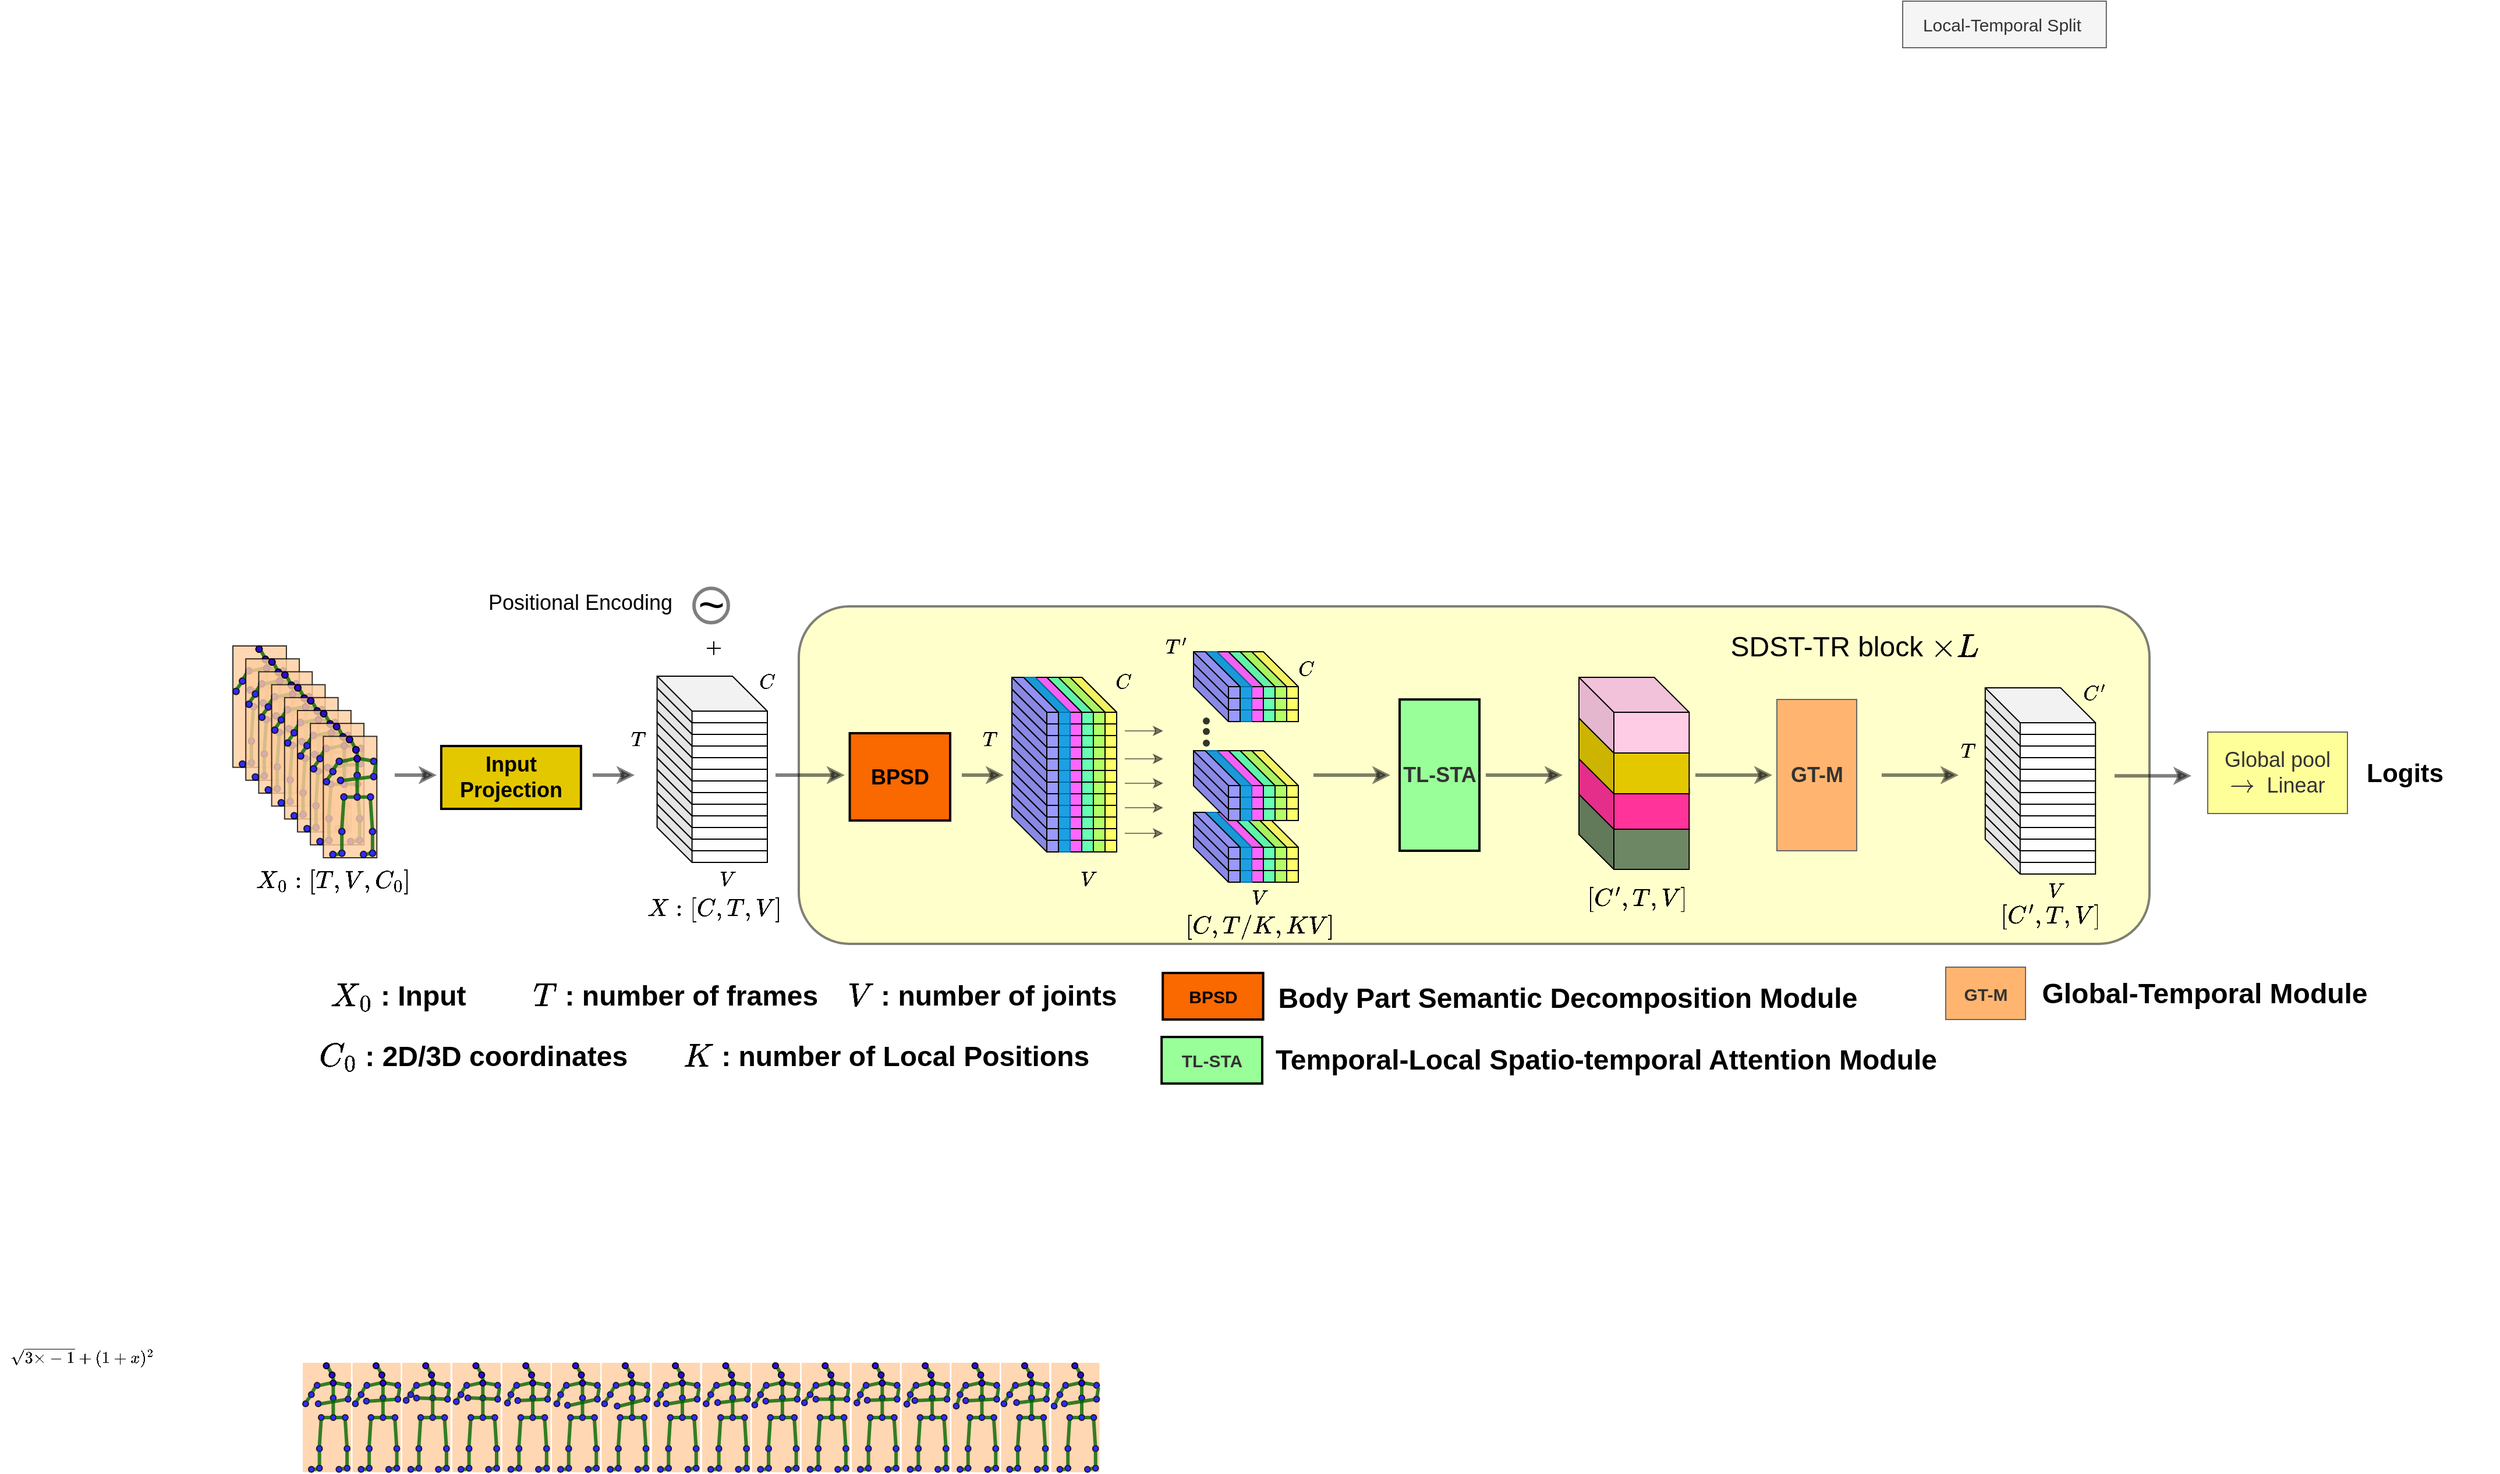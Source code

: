 <mxfile version="20.8.4" type="github">
  <diagram id="mq6EQkwPHid5NNBlhu4s" name="第 1 页">
    <mxGraphModel dx="3033" dy="2258" grid="1" gridSize="10" guides="1" tooltips="1" connect="1" arrows="1" fold="1" page="1" pageScale="1" pageWidth="827" pageHeight="1169" math="1" shadow="0">
      <root>
        <mxCell id="0" />
        <mxCell id="1" parent="0" />
        <mxCell id="ghVcpsBye3knqWzP6Sny-841" value="" style="group" vertex="1" connectable="0" parent="1">
          <mxGeometry x="-340" y="190" width="684.22" height="94" as="geometry" />
        </mxCell>
        <mxCell id="ghVcpsBye3knqWzP6Sny-510" value="" style="group" vertex="1" connectable="0" parent="ghVcpsBye3knqWzP6Sny-841">
          <mxGeometry width="341.22" height="94" as="geometry" />
        </mxCell>
        <mxCell id="ghVcpsBye3knqWzP6Sny-41" value="" style="group;fillColor=#FFCE9F;opacity=80;" vertex="1" connectable="0" parent="ghVcpsBye3knqWzP6Sny-510">
          <mxGeometry width="41.415" height="94" as="geometry" />
        </mxCell>
        <mxCell id="ghVcpsBye3knqWzP6Sny-42" value="" style="ellipse;whiteSpace=wrap;html=1;fillColor=#FF0000;opacity=80;" vertex="1" parent="ghVcpsBye3knqWzP6Sny-41">
          <mxGeometry x="17.792" width="4.942" height="4.942" as="geometry" />
        </mxCell>
        <mxCell id="ghVcpsBye3knqWzP6Sny-43" value="" style="ellipse;whiteSpace=wrap;html=1;fillColor=#FF0000;opacity=80;" vertex="1" parent="ghVcpsBye3knqWzP6Sny-41">
          <mxGeometry x="22.734" y="7.907" width="4.942" height="5.041" as="geometry" />
        </mxCell>
        <mxCell id="ghVcpsBye3knqWzP6Sny-44" value="" style="endArrow=none;html=1;rounded=0;exitX=0.3;exitY=0.059;exitDx=0;exitDy=0;entryX=1;entryY=1;entryDx=0;entryDy=0;exitPerimeter=0;strokeWidth=3;strokeColor=#006600;opacity=80;" edge="1" parent="ghVcpsBye3knqWzP6Sny-41" source="ghVcpsBye3knqWzP6Sny-43" target="ghVcpsBye3knqWzP6Sny-42">
          <mxGeometry width="50" height="50" relative="1" as="geometry">
            <mxPoint x="36.572" y="24.711" as="sourcePoint" />
            <mxPoint x="41.514" y="19.769" as="targetPoint" />
          </mxGeometry>
        </mxCell>
        <mxCell id="ghVcpsBye3knqWzP6Sny-45" value="" style="ellipse;whiteSpace=wrap;html=1;fillColor=#FF0000;opacity=80;" vertex="1" parent="ghVcpsBye3knqWzP6Sny-41">
          <mxGeometry x="23.722" y="14.826" width="4.942" height="5.041" as="geometry" />
        </mxCell>
        <mxCell id="ghVcpsBye3knqWzP6Sny-46" value="" style="ellipse;whiteSpace=wrap;html=1;fillColor=#0000FF;opacity=80;" vertex="1" parent="ghVcpsBye3knqWzP6Sny-41">
          <mxGeometry x="36.473" y="16.803" width="4.942" height="5.041" as="geometry" />
        </mxCell>
        <mxCell id="ghVcpsBye3knqWzP6Sny-47" value="" style="ellipse;whiteSpace=wrap;html=1;fillColor=#0000FF;opacity=80;" vertex="1" parent="ghVcpsBye3knqWzP6Sny-41">
          <mxGeometry x="9.884" y="16.803" width="4.942" height="5.041" as="geometry" />
        </mxCell>
        <mxCell id="ghVcpsBye3knqWzP6Sny-48" value="" style="endArrow=none;html=1;rounded=0;entryX=0.7;entryY=0.974;entryDx=0;entryDy=0;strokeWidth=3;entryPerimeter=0;exitX=0.5;exitY=0;exitDx=0;exitDy=0;fontSize=11;fillColor=#0000FF;strokeColor=#006600;opacity=80;" edge="1" parent="ghVcpsBye3knqWzP6Sny-41" source="ghVcpsBye3knqWzP6Sny-45" target="ghVcpsBye3knqWzP6Sny-43">
          <mxGeometry width="50" height="50" relative="1" as="geometry">
            <mxPoint x="36.769" y="8.896" as="sourcePoint" />
            <mxPoint x="34.595" y="4.942" as="targetPoint" />
          </mxGeometry>
        </mxCell>
        <mxCell id="ghVcpsBye3knqWzP6Sny-49" value="" style="edgeStyle=none;orthogonalLoop=1;jettySize=auto;html=1;rounded=0;labelBackgroundColor=default;strokeColor=#006600;strokeWidth=3;fontFamily=Helvetica;fontSize=11;fontColor=default;endArrow=none;shape=connector;exitX=1;exitY=0.5;exitDx=0;exitDy=0;entryX=0;entryY=0.5;entryDx=0;entryDy=0;opacity=80;" edge="1" parent="ghVcpsBye3knqWzP6Sny-41" source="ghVcpsBye3knqWzP6Sny-47" target="ghVcpsBye3knqWzP6Sny-45">
          <mxGeometry width="100" relative="1" as="geometry">
            <mxPoint x="16.803" y="20.271" as="sourcePoint" />
            <mxPoint x="24.414" y="19.077" as="targetPoint" />
            <Array as="points" />
          </mxGeometry>
        </mxCell>
        <mxCell id="ghVcpsBye3knqWzP6Sny-50" value="" style="edgeStyle=none;orthogonalLoop=1;jettySize=auto;html=1;rounded=0;labelBackgroundColor=default;strokeColor=#006600;strokeWidth=3;fontFamily=Helvetica;fontSize=11;fontColor=default;endArrow=none;shape=connector;exitX=1;exitY=0.5;exitDx=0;exitDy=0;entryX=0.02;entryY=0.386;entryDx=0;entryDy=0;entryPerimeter=0;opacity=80;" edge="1" parent="ghVcpsBye3knqWzP6Sny-41" source="ghVcpsBye3knqWzP6Sny-45" target="ghVcpsBye3knqWzP6Sny-46">
          <mxGeometry width="100" relative="1" as="geometry">
            <mxPoint x="31.63" y="29.653" as="sourcePoint" />
            <mxPoint x="41.514" y="29.653" as="targetPoint" />
            <Array as="points" />
          </mxGeometry>
        </mxCell>
        <mxCell id="ghVcpsBye3knqWzP6Sny-51" value="" style="ellipse;whiteSpace=wrap;html=1;fillColor=#0000FF;opacity=80;" vertex="1" parent="ghVcpsBye3knqWzP6Sny-41">
          <mxGeometry x="23.722" y="27.676" width="4.942" height="5.041" as="geometry" />
        </mxCell>
        <mxCell id="ghVcpsBye3knqWzP6Sny-52" value="" style="edgeStyle=none;orthogonalLoop=1;jettySize=auto;html=1;rounded=0;labelBackgroundColor=default;strokeColor=#006600;strokeWidth=3;fontFamily=Helvetica;fontSize=11;fontColor=default;endArrow=none;shape=connector;exitX=0.5;exitY=0;exitDx=0;exitDy=0;entryX=0.5;entryY=1;entryDx=0;entryDy=0;opacity=80;" edge="1" parent="ghVcpsBye3knqWzP6Sny-41" source="ghVcpsBye3knqWzP6Sny-51" target="ghVcpsBye3knqWzP6Sny-45">
          <mxGeometry width="100" relative="1" as="geometry">
            <mxPoint x="31.63" y="37.56" as="sourcePoint" />
            <mxPoint x="41.514" y="37.56" as="targetPoint" />
            <Array as="points" />
          </mxGeometry>
        </mxCell>
        <mxCell id="ghVcpsBye3knqWzP6Sny-53" value="" style="ellipse;whiteSpace=wrap;html=1;fillColor=#0000FF;opacity=80;" vertex="1" parent="ghVcpsBye3knqWzP6Sny-41">
          <mxGeometry x="36.473" y="28.665" width="4.942" height="5.041" as="geometry" />
        </mxCell>
        <mxCell id="ghVcpsBye3knqWzP6Sny-54" value="" style="edgeStyle=none;orthogonalLoop=1;jettySize=auto;html=1;rounded=0;labelBackgroundColor=default;strokeColor=#006600;strokeWidth=3;fontFamily=Helvetica;fontSize=11;fontColor=default;endArrow=none;shape=connector;exitX=1;exitY=1;exitDx=0;exitDy=0;opacity=80;" edge="1" parent="ghVcpsBye3knqWzP6Sny-41" source="ghVcpsBye3knqWzP6Sny-46" target="ghVcpsBye3knqWzP6Sny-53">
          <mxGeometry width="100" relative="1" as="geometry">
            <mxPoint x="49.421" y="32.618" as="sourcePoint" />
            <mxPoint x="59.306" y="32.618" as="targetPoint" />
            <Array as="points" />
          </mxGeometry>
        </mxCell>
        <mxCell id="ghVcpsBye3knqWzP6Sny-55" value="" style="ellipse;whiteSpace=wrap;html=1;fillColor=#0000FF;opacity=80;" vertex="1" parent="ghVcpsBye3knqWzP6Sny-41">
          <mxGeometry x="10.873" y="32.618" width="4.942" height="5.041" as="geometry" />
        </mxCell>
        <mxCell id="ghVcpsBye3knqWzP6Sny-56" value="" style="edgeStyle=none;orthogonalLoop=1;jettySize=auto;html=1;rounded=0;labelBackgroundColor=default;strokeColor=#006600;strokeWidth=3;fontFamily=Helvetica;fontSize=11;fontColor=default;endArrow=none;shape=connector;exitX=1;exitY=0.5;exitDx=0;exitDy=0;opacity=80;" edge="1" parent="ghVcpsBye3knqWzP6Sny-41" source="ghVcpsBye3knqWzP6Sny-55" target="ghVcpsBye3knqWzP6Sny-53">
          <mxGeometry width="100" relative="1" as="geometry">
            <mxPoint x="47.444" y="45.468" as="sourcePoint" />
            <mxPoint x="57.329" y="45.468" as="targetPoint" />
            <Array as="points" />
          </mxGeometry>
        </mxCell>
        <mxCell id="ghVcpsBye3knqWzP6Sny-57" value="" style="ellipse;whiteSpace=wrap;html=1;fillColor=#0000FF;opacity=80;" vertex="1" parent="ghVcpsBye3knqWzP6Sny-41">
          <mxGeometry x="4.942" y="24.711" width="4.942" height="5.041" as="geometry" />
        </mxCell>
        <mxCell id="ghVcpsBye3knqWzP6Sny-58" value="" style="ellipse;whiteSpace=wrap;html=1;fillColor=#0000FF;opacity=80;" vertex="1" parent="ghVcpsBye3knqWzP6Sny-41">
          <mxGeometry y="32.618" width="4.942" height="5.041" as="geometry" />
        </mxCell>
        <mxCell id="ghVcpsBye3knqWzP6Sny-59" value="" style="edgeStyle=none;orthogonalLoop=1;jettySize=auto;html=1;rounded=0;labelBackgroundColor=default;strokeColor=#006600;strokeWidth=3;fontFamily=Helvetica;fontSize=11;fontColor=default;endArrow=none;shape=connector;exitX=0.712;exitY=0.024;exitDx=0;exitDy=0;exitPerimeter=0;opacity=80;" edge="1" parent="ghVcpsBye3knqWzP6Sny-41" source="ghVcpsBye3knqWzP6Sny-58" target="ghVcpsBye3knqWzP6Sny-57">
          <mxGeometry width="100" relative="1" as="geometry">
            <mxPoint x="6.227" y="32.322" as="sourcePoint" />
            <mxPoint x="23.722" y="44.479" as="targetPoint" />
            <Array as="points" />
          </mxGeometry>
        </mxCell>
        <mxCell id="ghVcpsBye3knqWzP6Sny-60" value="" style="edgeStyle=none;orthogonalLoop=1;jettySize=auto;html=1;rounded=0;labelBackgroundColor=default;strokeColor=#006600;strokeWidth=3;fontFamily=Helvetica;fontSize=11;fontColor=default;endArrow=none;shape=connector;exitX=0.677;exitY=0.061;exitDx=0;exitDy=0;exitPerimeter=0;opacity=80;" edge="1" parent="ghVcpsBye3knqWzP6Sny-41" source="ghVcpsBye3knqWzP6Sny-57">
          <mxGeometry width="100" relative="1" as="geometry">
            <mxPoint x="10.873" y="24.711" as="sourcePoint" />
            <mxPoint x="10.576" y="21.152" as="targetPoint" />
            <Array as="points" />
          </mxGeometry>
        </mxCell>
        <mxCell id="ghVcpsBye3knqWzP6Sny-61" value="" style="ellipse;whiteSpace=wrap;html=1;fillColor=#0000FF;opacity=80;" vertex="1" parent="ghVcpsBye3knqWzP6Sny-41">
          <mxGeometry x="23.722" y="44.479" width="4.942" height="5.041" as="geometry" />
        </mxCell>
        <mxCell id="ghVcpsBye3knqWzP6Sny-62" value="" style="edgeStyle=none;orthogonalLoop=1;jettySize=auto;html=1;rounded=0;labelBackgroundColor=default;strokeColor=#006600;strokeWidth=3;fontFamily=Helvetica;fontSize=11;fontColor=default;endArrow=none;shape=connector;exitX=0.5;exitY=0;exitDx=0;exitDy=0;entryX=0.5;entryY=1;entryDx=0;entryDy=0;opacity=80;" edge="1" parent="ghVcpsBye3knqWzP6Sny-41" source="ghVcpsBye3knqWzP6Sny-61" target="ghVcpsBye3knqWzP6Sny-51">
          <mxGeometry width="100" relative="1" as="geometry">
            <mxPoint x="34.595" y="49.422" as="sourcePoint" />
            <mxPoint x="44.479" y="49.422" as="targetPoint" />
            <Array as="points" />
          </mxGeometry>
        </mxCell>
        <mxCell id="ghVcpsBye3knqWzP6Sny-63" value="" style="ellipse;whiteSpace=wrap;html=1;fillColor=#0000FF;opacity=80;" vertex="1" parent="ghVcpsBye3knqWzP6Sny-41">
          <mxGeometry x="34.002" y="44.479" width="4.942" height="5.041" as="geometry" />
        </mxCell>
        <mxCell id="ghVcpsBye3knqWzP6Sny-64" value="" style="ellipse;whiteSpace=wrap;html=1;fillColor=#0000FF;opacity=80;" vertex="1" parent="ghVcpsBye3knqWzP6Sny-41">
          <mxGeometry x="13.443" y="44.479" width="4.942" height="5.041" as="geometry" />
        </mxCell>
        <mxCell id="ghVcpsBye3knqWzP6Sny-65" value="" style="edgeStyle=none;orthogonalLoop=1;jettySize=auto;html=1;rounded=0;labelBackgroundColor=default;strokeColor=#006600;strokeWidth=3;fontFamily=Helvetica;fontSize=11;fontColor=default;endArrow=none;shape=connector;entryX=0;entryY=0.5;entryDx=0;entryDy=0;exitX=1;exitY=0.5;exitDx=0;exitDy=0;opacity=80;" edge="1" parent="ghVcpsBye3knqWzP6Sny-41" source="ghVcpsBye3knqWzP6Sny-64" target="ghVcpsBye3knqWzP6Sny-61">
          <mxGeometry width="100" relative="1" as="geometry">
            <mxPoint x="19.769" y="46.957" as="sourcePoint" />
            <mxPoint x="29.653" y="46.957" as="targetPoint" />
            <Array as="points" />
          </mxGeometry>
        </mxCell>
        <mxCell id="ghVcpsBye3knqWzP6Sny-66" value="" style="edgeStyle=none;orthogonalLoop=1;jettySize=auto;html=1;rounded=0;labelBackgroundColor=default;strokeColor=#006600;strokeWidth=3;fontFamily=Helvetica;fontSize=11;fontColor=default;endArrow=none;shape=connector;exitX=1;exitY=0.5;exitDx=0;exitDy=0;entryX=0;entryY=0.5;entryDx=0;entryDy=0;opacity=80;" edge="1" parent="ghVcpsBye3knqWzP6Sny-41" source="ghVcpsBye3knqWzP6Sny-61" target="ghVcpsBye3knqWzP6Sny-63">
          <mxGeometry width="100" relative="1" as="geometry">
            <mxPoint x="24.711" y="60.294" as="sourcePoint" />
            <mxPoint x="34.595" y="60.294" as="targetPoint" />
            <Array as="points" />
          </mxGeometry>
        </mxCell>
        <mxCell id="ghVcpsBye3knqWzP6Sny-67" value="" style="ellipse;whiteSpace=wrap;html=1;fillColor=#0000FF;opacity=80;" vertex="1" parent="ghVcpsBye3knqWzP6Sny-41">
          <mxGeometry x="11.861" y="71.167" width="4.942" height="5.041" as="geometry" />
        </mxCell>
        <mxCell id="ghVcpsBye3knqWzP6Sny-68" value="" style="ellipse;whiteSpace=wrap;html=1;fillColor=#0000FF;opacity=80;" vertex="1" parent="ghVcpsBye3knqWzP6Sny-41">
          <mxGeometry x="35.583" y="71.167" width="4.942" height="5.041" as="geometry" />
        </mxCell>
        <mxCell id="ghVcpsBye3knqWzP6Sny-69" value="" style="edgeStyle=none;orthogonalLoop=1;jettySize=auto;html=1;rounded=0;labelBackgroundColor=default;strokeColor=#006600;strokeWidth=3;fontFamily=Helvetica;fontSize=11;fontColor=default;endArrow=none;shape=connector;exitX=0.5;exitY=0;exitDx=0;exitDy=0;opacity=80;" edge="1" parent="ghVcpsBye3knqWzP6Sny-41" source="ghVcpsBye3knqWzP6Sny-67" target="ghVcpsBye3knqWzP6Sny-64">
          <mxGeometry width="100" relative="1" as="geometry">
            <mxPoint x="22.734" y="64.248" as="sourcePoint" />
            <mxPoint x="32.618" y="64.248" as="targetPoint" />
            <Array as="points" />
          </mxGeometry>
        </mxCell>
        <mxCell id="ghVcpsBye3knqWzP6Sny-70" value="" style="edgeStyle=none;orthogonalLoop=1;jettySize=auto;html=1;rounded=0;labelBackgroundColor=default;strokeColor=#006600;strokeWidth=3;fontFamily=Helvetica;fontSize=11;fontColor=default;endArrow=none;shape=connector;exitX=0.5;exitY=1;exitDx=0;exitDy=0;opacity=80;" edge="1" parent="ghVcpsBye3knqWzP6Sny-41" source="ghVcpsBye3knqWzP6Sny-63" target="ghVcpsBye3knqWzP6Sny-68">
          <mxGeometry width="100" relative="1" as="geometry">
            <mxPoint x="32.618" y="66.225" as="sourcePoint" />
            <mxPoint x="42.502" y="66.225" as="targetPoint" />
            <Array as="points" />
          </mxGeometry>
        </mxCell>
        <mxCell id="ghVcpsBye3knqWzP6Sny-71" value="" style="ellipse;whiteSpace=wrap;html=1;fillColor=#0000FF;opacity=80;" vertex="1" parent="ghVcpsBye3knqWzP6Sny-41">
          <mxGeometry x="11.861" y="87.971" width="4.942" height="5.041" as="geometry" />
        </mxCell>
        <mxCell id="ghVcpsBye3knqWzP6Sny-72" value="" style="ellipse;whiteSpace=wrap;html=1;fillColor=#0000FF;opacity=80;" vertex="1" parent="ghVcpsBye3knqWzP6Sny-41">
          <mxGeometry x="35.583" y="87.971" width="4.942" height="5.041" as="geometry" />
        </mxCell>
        <mxCell id="ghVcpsBye3knqWzP6Sny-73" value="" style="edgeStyle=none;orthogonalLoop=1;jettySize=auto;html=1;rounded=0;labelBackgroundColor=default;strokeColor=#006600;strokeWidth=3;fontFamily=Helvetica;fontSize=11;fontColor=default;endArrow=none;shape=connector;exitX=0.5;exitY=0;exitDx=0;exitDy=0;entryX=0.5;entryY=1;entryDx=0;entryDy=0;opacity=80;" edge="1" parent="ghVcpsBye3knqWzP6Sny-41" source="ghVcpsBye3knqWzP6Sny-71" target="ghVcpsBye3knqWzP6Sny-67">
          <mxGeometry width="100" relative="1" as="geometry">
            <mxPoint x="17.792" y="91.924" as="sourcePoint" />
            <mxPoint x="27.676" y="91.924" as="targetPoint" />
            <Array as="points" />
          </mxGeometry>
        </mxCell>
        <mxCell id="ghVcpsBye3knqWzP6Sny-74" value="" style="edgeStyle=none;orthogonalLoop=1;jettySize=auto;html=1;rounded=0;labelBackgroundColor=default;strokeColor=#006600;strokeWidth=3;fontFamily=Helvetica;fontSize=11;fontColor=default;endArrow=none;shape=connector;exitX=0.5;exitY=0;exitDx=0;exitDy=0;entryX=0.5;entryY=1;entryDx=0;entryDy=0;opacity=80;" edge="1" parent="ghVcpsBye3knqWzP6Sny-41" source="ghVcpsBye3knqWzP6Sny-72" target="ghVcpsBye3knqWzP6Sny-68">
          <mxGeometry width="100" relative="1" as="geometry">
            <mxPoint x="31.63" y="90.936" as="sourcePoint" />
            <mxPoint x="41.514" y="90.936" as="targetPoint" />
            <Array as="points" />
          </mxGeometry>
        </mxCell>
        <mxCell id="ghVcpsBye3knqWzP6Sny-75" value="" style="ellipse;whiteSpace=wrap;html=1;fillColor=#0000FF;opacity=80;" vertex="1" parent="ghVcpsBye3knqWzP6Sny-41">
          <mxGeometry x="4.942" y="88.959" width="4.942" height="5.041" as="geometry" />
        </mxCell>
        <mxCell id="ghVcpsBye3knqWzP6Sny-76" value="" style="ellipse;whiteSpace=wrap;html=1;fillColor=#0000FF;opacity=80;" vertex="1" parent="ghVcpsBye3knqWzP6Sny-41">
          <mxGeometry x="28.664" y="88.959" width="4.942" height="5.041" as="geometry" />
        </mxCell>
        <mxCell id="ghVcpsBye3knqWzP6Sny-77" value="" style="edgeStyle=none;orthogonalLoop=1;jettySize=auto;html=1;rounded=0;labelBackgroundColor=default;strokeColor=#006600;strokeWidth=3;fontFamily=Helvetica;fontSize=11;fontColor=default;endArrow=none;shape=connector;exitX=1;exitY=0.5;exitDx=0;exitDy=0;entryX=0.033;entryY=0.647;entryDx=0;entryDy=0;entryPerimeter=0;opacity=80;" edge="1" parent="ghVcpsBye3knqWzP6Sny-41" source="ghVcpsBye3knqWzP6Sny-75" target="ghVcpsBye3knqWzP6Sny-71">
          <mxGeometry width="100" relative="1" as="geometry">
            <mxPoint x="8.896" y="104.774" as="sourcePoint" />
            <mxPoint x="18.78" y="104.774" as="targetPoint" />
            <Array as="points" />
          </mxGeometry>
        </mxCell>
        <mxCell id="ghVcpsBye3knqWzP6Sny-78" value="" style="edgeStyle=none;orthogonalLoop=1;jettySize=auto;html=1;rounded=0;labelBackgroundColor=default;strokeColor=#006600;strokeWidth=3;fontFamily=Helvetica;fontSize=11;fontColor=default;endArrow=none;shape=connector;exitX=1;exitY=0.5;exitDx=0;exitDy=0;entryX=0;entryY=0.5;entryDx=0;entryDy=0;opacity=80;" edge="1" parent="ghVcpsBye3knqWzP6Sny-41" source="ghVcpsBye3knqWzP6Sny-76" target="ghVcpsBye3knqWzP6Sny-72">
          <mxGeometry width="100" relative="1" as="geometry">
            <mxPoint x="26.687" y="106.751" as="sourcePoint" />
            <mxPoint x="36.572" y="106.751" as="targetPoint" />
            <Array as="points" />
          </mxGeometry>
        </mxCell>
        <mxCell id="ghVcpsBye3knqWzP6Sny-79" value="" style="ellipse;whiteSpace=wrap;html=1;fillColor=#0000FF;opacity=80;" vertex="1" parent="ghVcpsBye3knqWzP6Sny-41">
          <mxGeometry x="17.792" width="4.942" height="4.942" as="geometry" />
        </mxCell>
        <mxCell id="ghVcpsBye3knqWzP6Sny-80" value="" style="ellipse;whiteSpace=wrap;html=1;fillColor=#0000FF;opacity=80;" vertex="1" parent="ghVcpsBye3knqWzP6Sny-41">
          <mxGeometry x="22.734" y="7.907" width="4.942" height="5.041" as="geometry" />
        </mxCell>
        <mxCell id="ghVcpsBye3knqWzP6Sny-81" value="" style="ellipse;whiteSpace=wrap;html=1;fillColor=#0000FF;opacity=80;" vertex="1" parent="ghVcpsBye3knqWzP6Sny-41">
          <mxGeometry x="23.722" y="14.826" width="4.942" height="5.041" as="geometry" />
        </mxCell>
        <mxCell id="ghVcpsBye3knqWzP6Sny-87" value="" style="group;fillColor=#FFCE9F;opacity=80;" vertex="1" connectable="0" parent="ghVcpsBye3knqWzP6Sny-510">
          <mxGeometry x="42.721" width="41.415" height="94" as="geometry" />
        </mxCell>
        <mxCell id="ghVcpsBye3knqWzP6Sny-88" value="" style="ellipse;whiteSpace=wrap;html=1;fillColor=#FF0000;opacity=80;" vertex="1" parent="ghVcpsBye3knqWzP6Sny-87">
          <mxGeometry x="17.792" width="4.942" height="4.942" as="geometry" />
        </mxCell>
        <mxCell id="ghVcpsBye3knqWzP6Sny-89" value="" style="ellipse;whiteSpace=wrap;html=1;fillColor=#FF0000;opacity=80;" vertex="1" parent="ghVcpsBye3knqWzP6Sny-87">
          <mxGeometry x="22.734" y="7.907" width="4.942" height="5.041" as="geometry" />
        </mxCell>
        <mxCell id="ghVcpsBye3knqWzP6Sny-90" value="" style="endArrow=none;html=1;rounded=0;exitX=0.3;exitY=0.059;exitDx=0;exitDy=0;entryX=1;entryY=1;entryDx=0;entryDy=0;exitPerimeter=0;strokeWidth=3;strokeColor=#006600;opacity=80;" edge="1" parent="ghVcpsBye3knqWzP6Sny-87" source="ghVcpsBye3knqWzP6Sny-89" target="ghVcpsBye3knqWzP6Sny-88">
          <mxGeometry width="50" height="50" relative="1" as="geometry">
            <mxPoint x="36.572" y="24.711" as="sourcePoint" />
            <mxPoint x="41.514" y="19.769" as="targetPoint" />
          </mxGeometry>
        </mxCell>
        <mxCell id="ghVcpsBye3knqWzP6Sny-91" value="" style="ellipse;whiteSpace=wrap;html=1;fillColor=#FF0000;opacity=80;" vertex="1" parent="ghVcpsBye3knqWzP6Sny-87">
          <mxGeometry x="23.722" y="14.826" width="4.942" height="5.041" as="geometry" />
        </mxCell>
        <mxCell id="ghVcpsBye3knqWzP6Sny-92" value="" style="ellipse;whiteSpace=wrap;html=1;fillColor=#0000FF;opacity=80;" vertex="1" parent="ghVcpsBye3knqWzP6Sny-87">
          <mxGeometry x="36.473" y="16.803" width="4.942" height="5.041" as="geometry" />
        </mxCell>
        <mxCell id="ghVcpsBye3knqWzP6Sny-93" value="" style="ellipse;whiteSpace=wrap;html=1;fillColor=#0000FF;opacity=80;" vertex="1" parent="ghVcpsBye3knqWzP6Sny-87">
          <mxGeometry x="9.884" y="16.803" width="4.942" height="5.041" as="geometry" />
        </mxCell>
        <mxCell id="ghVcpsBye3knqWzP6Sny-94" value="" style="endArrow=none;html=1;rounded=0;entryX=0.7;entryY=0.974;entryDx=0;entryDy=0;strokeWidth=3;entryPerimeter=0;exitX=0.5;exitY=0;exitDx=0;exitDy=0;fontSize=11;fillColor=#0000FF;strokeColor=#006600;opacity=80;" edge="1" parent="ghVcpsBye3knqWzP6Sny-87" source="ghVcpsBye3knqWzP6Sny-91" target="ghVcpsBye3knqWzP6Sny-89">
          <mxGeometry width="50" height="50" relative="1" as="geometry">
            <mxPoint x="36.769" y="8.896" as="sourcePoint" />
            <mxPoint x="34.595" y="4.942" as="targetPoint" />
          </mxGeometry>
        </mxCell>
        <mxCell id="ghVcpsBye3knqWzP6Sny-95" value="" style="edgeStyle=none;orthogonalLoop=1;jettySize=auto;html=1;rounded=0;labelBackgroundColor=default;strokeColor=#006600;strokeWidth=3;fontFamily=Helvetica;fontSize=11;fontColor=default;endArrow=none;shape=connector;exitX=1;exitY=0.5;exitDx=0;exitDy=0;entryX=0;entryY=0.5;entryDx=0;entryDy=0;opacity=80;" edge="1" parent="ghVcpsBye3knqWzP6Sny-87" source="ghVcpsBye3knqWzP6Sny-93" target="ghVcpsBye3knqWzP6Sny-91">
          <mxGeometry width="100" relative="1" as="geometry">
            <mxPoint x="16.803" y="20.271" as="sourcePoint" />
            <mxPoint x="24.414" y="19.077" as="targetPoint" />
            <Array as="points" />
          </mxGeometry>
        </mxCell>
        <mxCell id="ghVcpsBye3knqWzP6Sny-96" value="" style="edgeStyle=none;orthogonalLoop=1;jettySize=auto;html=1;rounded=0;labelBackgroundColor=default;strokeColor=#006600;strokeWidth=3;fontFamily=Helvetica;fontSize=11;fontColor=default;endArrow=none;shape=connector;exitX=1;exitY=0.5;exitDx=0;exitDy=0;entryX=0.02;entryY=0.386;entryDx=0;entryDy=0;entryPerimeter=0;opacity=80;" edge="1" parent="ghVcpsBye3knqWzP6Sny-87" source="ghVcpsBye3knqWzP6Sny-91" target="ghVcpsBye3knqWzP6Sny-92">
          <mxGeometry width="100" relative="1" as="geometry">
            <mxPoint x="31.63" y="29.653" as="sourcePoint" />
            <mxPoint x="41.514" y="29.653" as="targetPoint" />
            <Array as="points" />
          </mxGeometry>
        </mxCell>
        <mxCell id="ghVcpsBye3knqWzP6Sny-97" value="" style="ellipse;whiteSpace=wrap;html=1;fillColor=#0000FF;opacity=80;" vertex="1" parent="ghVcpsBye3knqWzP6Sny-87">
          <mxGeometry x="23.722" y="27.676" width="4.942" height="5.041" as="geometry" />
        </mxCell>
        <mxCell id="ghVcpsBye3knqWzP6Sny-98" value="" style="edgeStyle=none;orthogonalLoop=1;jettySize=auto;html=1;rounded=0;labelBackgroundColor=default;strokeColor=#006600;strokeWidth=3;fontFamily=Helvetica;fontSize=11;fontColor=default;endArrow=none;shape=connector;exitX=0.5;exitY=0;exitDx=0;exitDy=0;entryX=0.5;entryY=1;entryDx=0;entryDy=0;opacity=80;" edge="1" parent="ghVcpsBye3knqWzP6Sny-87" source="ghVcpsBye3knqWzP6Sny-97" target="ghVcpsBye3knqWzP6Sny-91">
          <mxGeometry width="100" relative="1" as="geometry">
            <mxPoint x="31.63" y="37.56" as="sourcePoint" />
            <mxPoint x="41.514" y="37.56" as="targetPoint" />
            <Array as="points" />
          </mxGeometry>
        </mxCell>
        <mxCell id="ghVcpsBye3knqWzP6Sny-99" value="" style="ellipse;whiteSpace=wrap;html=1;fillColor=#0000FF;opacity=80;" vertex="1" parent="ghVcpsBye3knqWzP6Sny-87">
          <mxGeometry x="36.473" y="28.665" width="4.942" height="5.041" as="geometry" />
        </mxCell>
        <mxCell id="ghVcpsBye3knqWzP6Sny-100" value="" style="edgeStyle=none;orthogonalLoop=1;jettySize=auto;html=1;rounded=0;labelBackgroundColor=default;strokeColor=#006600;strokeWidth=3;fontFamily=Helvetica;fontSize=11;fontColor=default;endArrow=none;shape=connector;exitX=1;exitY=1;exitDx=0;exitDy=0;opacity=80;" edge="1" parent="ghVcpsBye3knqWzP6Sny-87" source="ghVcpsBye3knqWzP6Sny-92" target="ghVcpsBye3knqWzP6Sny-99">
          <mxGeometry width="100" relative="1" as="geometry">
            <mxPoint x="49.421" y="32.618" as="sourcePoint" />
            <mxPoint x="59.306" y="32.618" as="targetPoint" />
            <Array as="points" />
          </mxGeometry>
        </mxCell>
        <mxCell id="ghVcpsBye3knqWzP6Sny-101" value="" style="ellipse;whiteSpace=wrap;html=1;fillColor=#0000FF;opacity=80;" vertex="1" parent="ghVcpsBye3knqWzP6Sny-87">
          <mxGeometry x="4.942" y="24.711" width="4.942" height="5.041" as="geometry" />
        </mxCell>
        <mxCell id="ghVcpsBye3knqWzP6Sny-102" value="" style="ellipse;whiteSpace=wrap;html=1;fillColor=#0000FF;opacity=80;" vertex="1" parent="ghVcpsBye3knqWzP6Sny-87">
          <mxGeometry y="32.618" width="4.942" height="5.041" as="geometry" />
        </mxCell>
        <mxCell id="ghVcpsBye3knqWzP6Sny-103" value="" style="edgeStyle=none;orthogonalLoop=1;jettySize=auto;html=1;rounded=0;labelBackgroundColor=default;strokeColor=#006600;strokeWidth=3;fontFamily=Helvetica;fontSize=11;fontColor=default;endArrow=none;shape=connector;exitX=0.712;exitY=0.024;exitDx=0;exitDy=0;exitPerimeter=0;opacity=80;" edge="1" parent="ghVcpsBye3knqWzP6Sny-87" source="ghVcpsBye3knqWzP6Sny-102" target="ghVcpsBye3knqWzP6Sny-101">
          <mxGeometry width="100" relative="1" as="geometry">
            <mxPoint x="6.227" y="32.322" as="sourcePoint" />
            <mxPoint x="23.722" y="44.479" as="targetPoint" />
            <Array as="points" />
          </mxGeometry>
        </mxCell>
        <mxCell id="ghVcpsBye3knqWzP6Sny-104" value="" style="edgeStyle=none;orthogonalLoop=1;jettySize=auto;html=1;rounded=0;labelBackgroundColor=default;strokeColor=#006600;strokeWidth=3;fontFamily=Helvetica;fontSize=11;fontColor=default;endArrow=none;shape=connector;exitX=0.677;exitY=0.061;exitDx=0;exitDy=0;exitPerimeter=0;opacity=80;" edge="1" parent="ghVcpsBye3knqWzP6Sny-87" source="ghVcpsBye3knqWzP6Sny-101">
          <mxGeometry width="100" relative="1" as="geometry">
            <mxPoint x="10.873" y="24.711" as="sourcePoint" />
            <mxPoint x="10.576" y="21.152" as="targetPoint" />
            <Array as="points" />
          </mxGeometry>
        </mxCell>
        <mxCell id="ghVcpsBye3knqWzP6Sny-105" value="" style="ellipse;whiteSpace=wrap;html=1;fillColor=#0000FF;opacity=80;" vertex="1" parent="ghVcpsBye3knqWzP6Sny-87">
          <mxGeometry x="23.722" y="44.479" width="4.942" height="5.041" as="geometry" />
        </mxCell>
        <mxCell id="ghVcpsBye3knqWzP6Sny-106" value="" style="edgeStyle=none;orthogonalLoop=1;jettySize=auto;html=1;rounded=0;labelBackgroundColor=default;strokeColor=#006600;strokeWidth=3;fontFamily=Helvetica;fontSize=11;fontColor=default;endArrow=none;shape=connector;exitX=0.5;exitY=0;exitDx=0;exitDy=0;entryX=0.5;entryY=1;entryDx=0;entryDy=0;opacity=80;" edge="1" parent="ghVcpsBye3knqWzP6Sny-87" source="ghVcpsBye3knqWzP6Sny-105" target="ghVcpsBye3knqWzP6Sny-97">
          <mxGeometry width="100" relative="1" as="geometry">
            <mxPoint x="34.595" y="49.422" as="sourcePoint" />
            <mxPoint x="44.479" y="49.422" as="targetPoint" />
            <Array as="points" />
          </mxGeometry>
        </mxCell>
        <mxCell id="ghVcpsBye3knqWzP6Sny-107" value="" style="ellipse;whiteSpace=wrap;html=1;fillColor=#0000FF;opacity=80;" vertex="1" parent="ghVcpsBye3knqWzP6Sny-87">
          <mxGeometry x="34.002" y="44.479" width="4.942" height="5.041" as="geometry" />
        </mxCell>
        <mxCell id="ghVcpsBye3knqWzP6Sny-108" value="" style="ellipse;whiteSpace=wrap;html=1;fillColor=#0000FF;opacity=80;" vertex="1" parent="ghVcpsBye3knqWzP6Sny-87">
          <mxGeometry x="13.443" y="44.479" width="4.942" height="5.041" as="geometry" />
        </mxCell>
        <mxCell id="ghVcpsBye3knqWzP6Sny-109" value="" style="edgeStyle=none;orthogonalLoop=1;jettySize=auto;html=1;rounded=0;labelBackgroundColor=default;strokeColor=#006600;strokeWidth=3;fontFamily=Helvetica;fontSize=11;fontColor=default;endArrow=none;shape=connector;entryX=0;entryY=0.5;entryDx=0;entryDy=0;exitX=1;exitY=0.5;exitDx=0;exitDy=0;opacity=80;" edge="1" parent="ghVcpsBye3knqWzP6Sny-87" source="ghVcpsBye3knqWzP6Sny-108" target="ghVcpsBye3knqWzP6Sny-105">
          <mxGeometry width="100" relative="1" as="geometry">
            <mxPoint x="19.769" y="46.957" as="sourcePoint" />
            <mxPoint x="29.653" y="46.957" as="targetPoint" />
            <Array as="points" />
          </mxGeometry>
        </mxCell>
        <mxCell id="ghVcpsBye3knqWzP6Sny-110" value="" style="edgeStyle=none;orthogonalLoop=1;jettySize=auto;html=1;rounded=0;labelBackgroundColor=default;strokeColor=#006600;strokeWidth=3;fontFamily=Helvetica;fontSize=11;fontColor=default;endArrow=none;shape=connector;exitX=1;exitY=0.5;exitDx=0;exitDy=0;entryX=0;entryY=0.5;entryDx=0;entryDy=0;opacity=80;" edge="1" parent="ghVcpsBye3knqWzP6Sny-87" source="ghVcpsBye3knqWzP6Sny-105" target="ghVcpsBye3knqWzP6Sny-107">
          <mxGeometry width="100" relative="1" as="geometry">
            <mxPoint x="24.711" y="60.294" as="sourcePoint" />
            <mxPoint x="34.595" y="60.294" as="targetPoint" />
            <Array as="points" />
          </mxGeometry>
        </mxCell>
        <mxCell id="ghVcpsBye3knqWzP6Sny-111" value="" style="ellipse;whiteSpace=wrap;html=1;fillColor=#0000FF;opacity=80;" vertex="1" parent="ghVcpsBye3knqWzP6Sny-87">
          <mxGeometry x="11.861" y="71.167" width="4.942" height="5.041" as="geometry" />
        </mxCell>
        <mxCell id="ghVcpsBye3knqWzP6Sny-112" value="" style="ellipse;whiteSpace=wrap;html=1;fillColor=#0000FF;opacity=80;" vertex="1" parent="ghVcpsBye3knqWzP6Sny-87">
          <mxGeometry x="35.583" y="71.167" width="4.942" height="5.041" as="geometry" />
        </mxCell>
        <mxCell id="ghVcpsBye3knqWzP6Sny-113" value="" style="edgeStyle=none;orthogonalLoop=1;jettySize=auto;html=1;rounded=0;labelBackgroundColor=default;strokeColor=#006600;strokeWidth=3;fontFamily=Helvetica;fontSize=11;fontColor=default;endArrow=none;shape=connector;exitX=0.5;exitY=0;exitDx=0;exitDy=0;opacity=80;" edge="1" parent="ghVcpsBye3knqWzP6Sny-87" source="ghVcpsBye3knqWzP6Sny-111" target="ghVcpsBye3knqWzP6Sny-108">
          <mxGeometry width="100" relative="1" as="geometry">
            <mxPoint x="22.734" y="64.248" as="sourcePoint" />
            <mxPoint x="32.618" y="64.248" as="targetPoint" />
            <Array as="points" />
          </mxGeometry>
        </mxCell>
        <mxCell id="ghVcpsBye3knqWzP6Sny-114" value="" style="edgeStyle=none;orthogonalLoop=1;jettySize=auto;html=1;rounded=0;labelBackgroundColor=default;strokeColor=#006600;strokeWidth=3;fontFamily=Helvetica;fontSize=11;fontColor=default;endArrow=none;shape=connector;exitX=0.5;exitY=1;exitDx=0;exitDy=0;opacity=80;" edge="1" parent="ghVcpsBye3knqWzP6Sny-87" source="ghVcpsBye3knqWzP6Sny-107" target="ghVcpsBye3knqWzP6Sny-112">
          <mxGeometry width="100" relative="1" as="geometry">
            <mxPoint x="32.618" y="66.225" as="sourcePoint" />
            <mxPoint x="42.502" y="66.225" as="targetPoint" />
            <Array as="points" />
          </mxGeometry>
        </mxCell>
        <mxCell id="ghVcpsBye3knqWzP6Sny-115" value="" style="ellipse;whiteSpace=wrap;html=1;fillColor=#0000FF;opacity=80;" vertex="1" parent="ghVcpsBye3knqWzP6Sny-87">
          <mxGeometry x="11.861" y="87.971" width="4.942" height="5.041" as="geometry" />
        </mxCell>
        <mxCell id="ghVcpsBye3knqWzP6Sny-116" value="" style="ellipse;whiteSpace=wrap;html=1;fillColor=#0000FF;opacity=80;" vertex="1" parent="ghVcpsBye3knqWzP6Sny-87">
          <mxGeometry x="35.583" y="87.971" width="4.942" height="5.041" as="geometry" />
        </mxCell>
        <mxCell id="ghVcpsBye3knqWzP6Sny-117" value="" style="edgeStyle=none;orthogonalLoop=1;jettySize=auto;html=1;rounded=0;labelBackgroundColor=default;strokeColor=#006600;strokeWidth=3;fontFamily=Helvetica;fontSize=11;fontColor=default;endArrow=none;shape=connector;exitX=0.5;exitY=0;exitDx=0;exitDy=0;entryX=0.5;entryY=1;entryDx=0;entryDy=0;opacity=80;" edge="1" parent="ghVcpsBye3knqWzP6Sny-87" source="ghVcpsBye3knqWzP6Sny-115" target="ghVcpsBye3knqWzP6Sny-111">
          <mxGeometry width="100" relative="1" as="geometry">
            <mxPoint x="17.792" y="91.924" as="sourcePoint" />
            <mxPoint x="27.676" y="91.924" as="targetPoint" />
            <Array as="points" />
          </mxGeometry>
        </mxCell>
        <mxCell id="ghVcpsBye3knqWzP6Sny-118" value="" style="edgeStyle=none;orthogonalLoop=1;jettySize=auto;html=1;rounded=0;labelBackgroundColor=default;strokeColor=#006600;strokeWidth=3;fontFamily=Helvetica;fontSize=11;fontColor=default;endArrow=none;shape=connector;exitX=0.5;exitY=0;exitDx=0;exitDy=0;entryX=0.5;entryY=1;entryDx=0;entryDy=0;opacity=80;" edge="1" parent="ghVcpsBye3knqWzP6Sny-87" source="ghVcpsBye3knqWzP6Sny-116" target="ghVcpsBye3knqWzP6Sny-112">
          <mxGeometry width="100" relative="1" as="geometry">
            <mxPoint x="31.63" y="90.936" as="sourcePoint" />
            <mxPoint x="41.514" y="90.936" as="targetPoint" />
            <Array as="points" />
          </mxGeometry>
        </mxCell>
        <mxCell id="ghVcpsBye3knqWzP6Sny-119" value="" style="ellipse;whiteSpace=wrap;html=1;fillColor=#0000FF;opacity=80;" vertex="1" parent="ghVcpsBye3knqWzP6Sny-87">
          <mxGeometry x="4.942" y="88.959" width="4.942" height="5.041" as="geometry" />
        </mxCell>
        <mxCell id="ghVcpsBye3knqWzP6Sny-120" value="" style="ellipse;whiteSpace=wrap;html=1;fillColor=#0000FF;opacity=80;" vertex="1" parent="ghVcpsBye3knqWzP6Sny-87">
          <mxGeometry x="28.664" y="88.959" width="4.942" height="5.041" as="geometry" />
        </mxCell>
        <mxCell id="ghVcpsBye3knqWzP6Sny-121" value="" style="edgeStyle=none;orthogonalLoop=1;jettySize=auto;html=1;rounded=0;labelBackgroundColor=default;strokeColor=#006600;strokeWidth=3;fontFamily=Helvetica;fontSize=11;fontColor=default;endArrow=none;shape=connector;exitX=1;exitY=0.5;exitDx=0;exitDy=0;entryX=0.033;entryY=0.647;entryDx=0;entryDy=0;entryPerimeter=0;opacity=80;" edge="1" parent="ghVcpsBye3knqWzP6Sny-87" source="ghVcpsBye3knqWzP6Sny-119" target="ghVcpsBye3knqWzP6Sny-115">
          <mxGeometry width="100" relative="1" as="geometry">
            <mxPoint x="8.896" y="104.774" as="sourcePoint" />
            <mxPoint x="18.78" y="104.774" as="targetPoint" />
            <Array as="points" />
          </mxGeometry>
        </mxCell>
        <mxCell id="ghVcpsBye3knqWzP6Sny-122" value="" style="edgeStyle=none;orthogonalLoop=1;jettySize=auto;html=1;rounded=0;labelBackgroundColor=default;strokeColor=#006600;strokeWidth=3;fontFamily=Helvetica;fontSize=11;fontColor=default;endArrow=none;shape=connector;exitX=1;exitY=0.5;exitDx=0;exitDy=0;entryX=0;entryY=0.5;entryDx=0;entryDy=0;opacity=80;" edge="1" parent="ghVcpsBye3knqWzP6Sny-87" source="ghVcpsBye3knqWzP6Sny-120" target="ghVcpsBye3knqWzP6Sny-116">
          <mxGeometry width="100" relative="1" as="geometry">
            <mxPoint x="26.687" y="106.751" as="sourcePoint" />
            <mxPoint x="36.572" y="106.751" as="targetPoint" />
            <Array as="points" />
          </mxGeometry>
        </mxCell>
        <mxCell id="ghVcpsBye3knqWzP6Sny-123" value="" style="ellipse;whiteSpace=wrap;html=1;fillColor=#0000FF;opacity=80;" vertex="1" parent="ghVcpsBye3knqWzP6Sny-87">
          <mxGeometry x="17.792" width="4.942" height="4.942" as="geometry" />
        </mxCell>
        <mxCell id="ghVcpsBye3knqWzP6Sny-124" value="" style="ellipse;whiteSpace=wrap;html=1;fillColor=#0000FF;opacity=80;" vertex="1" parent="ghVcpsBye3knqWzP6Sny-87">
          <mxGeometry x="22.734" y="7.907" width="4.942" height="5.041" as="geometry" />
        </mxCell>
        <mxCell id="ghVcpsBye3knqWzP6Sny-125" value="" style="ellipse;whiteSpace=wrap;html=1;fillColor=#0000FF;opacity=80;" vertex="1" parent="ghVcpsBye3knqWzP6Sny-87">
          <mxGeometry x="23.722" y="14.826" width="4.942" height="5.041" as="geometry" />
        </mxCell>
        <mxCell id="ghVcpsBye3knqWzP6Sny-126" value="" style="group;fillColor=#FFCE9F;opacity=80;" vertex="1" connectable="0" parent="ghVcpsBye3knqWzP6Sny-510">
          <mxGeometry x="85.384" width="41.415" height="94" as="geometry" />
        </mxCell>
        <mxCell id="ghVcpsBye3knqWzP6Sny-127" value="" style="ellipse;whiteSpace=wrap;html=1;fillColor=#FF0000;opacity=80;" vertex="1" parent="ghVcpsBye3knqWzP6Sny-126">
          <mxGeometry x="17.792" width="4.942" height="4.942" as="geometry" />
        </mxCell>
        <mxCell id="ghVcpsBye3knqWzP6Sny-128" value="" style="ellipse;whiteSpace=wrap;html=1;fillColor=#FF0000;opacity=80;" vertex="1" parent="ghVcpsBye3knqWzP6Sny-126">
          <mxGeometry x="22.734" y="7.907" width="4.942" height="5.041" as="geometry" />
        </mxCell>
        <mxCell id="ghVcpsBye3knqWzP6Sny-129" value="" style="endArrow=none;html=1;rounded=0;exitX=0.3;exitY=0.059;exitDx=0;exitDy=0;entryX=1;entryY=1;entryDx=0;entryDy=0;exitPerimeter=0;strokeWidth=3;strokeColor=#006600;opacity=80;" edge="1" parent="ghVcpsBye3knqWzP6Sny-126" source="ghVcpsBye3knqWzP6Sny-128" target="ghVcpsBye3knqWzP6Sny-127">
          <mxGeometry width="50" height="50" relative="1" as="geometry">
            <mxPoint x="36.572" y="24.711" as="sourcePoint" />
            <mxPoint x="41.514" y="19.769" as="targetPoint" />
          </mxGeometry>
        </mxCell>
        <mxCell id="ghVcpsBye3knqWzP6Sny-130" value="" style="ellipse;whiteSpace=wrap;html=1;fillColor=#FF0000;opacity=80;" vertex="1" parent="ghVcpsBye3knqWzP6Sny-126">
          <mxGeometry x="23.722" y="14.826" width="4.942" height="5.041" as="geometry" />
        </mxCell>
        <mxCell id="ghVcpsBye3knqWzP6Sny-131" value="" style="ellipse;whiteSpace=wrap;html=1;fillColor=#0000FF;opacity=80;" vertex="1" parent="ghVcpsBye3knqWzP6Sny-126">
          <mxGeometry x="36.473" y="16.803" width="4.942" height="5.041" as="geometry" />
        </mxCell>
        <mxCell id="ghVcpsBye3knqWzP6Sny-132" value="" style="ellipse;whiteSpace=wrap;html=1;fillColor=#0000FF;opacity=80;" vertex="1" parent="ghVcpsBye3knqWzP6Sny-126">
          <mxGeometry x="9.884" y="16.803" width="4.942" height="5.041" as="geometry" />
        </mxCell>
        <mxCell id="ghVcpsBye3knqWzP6Sny-133" value="" style="endArrow=none;html=1;rounded=0;entryX=0.7;entryY=0.974;entryDx=0;entryDy=0;strokeWidth=3;entryPerimeter=0;exitX=0.5;exitY=0;exitDx=0;exitDy=0;fontSize=11;fillColor=#0000FF;strokeColor=#006600;opacity=80;" edge="1" parent="ghVcpsBye3knqWzP6Sny-126" source="ghVcpsBye3knqWzP6Sny-130" target="ghVcpsBye3knqWzP6Sny-128">
          <mxGeometry width="50" height="50" relative="1" as="geometry">
            <mxPoint x="36.769" y="8.896" as="sourcePoint" />
            <mxPoint x="34.595" y="4.942" as="targetPoint" />
          </mxGeometry>
        </mxCell>
        <mxCell id="ghVcpsBye3knqWzP6Sny-134" value="" style="edgeStyle=none;orthogonalLoop=1;jettySize=auto;html=1;rounded=0;labelBackgroundColor=default;strokeColor=#006600;strokeWidth=3;fontFamily=Helvetica;fontSize=11;fontColor=default;endArrow=none;shape=connector;exitX=1;exitY=0.5;exitDx=0;exitDy=0;entryX=0;entryY=0.5;entryDx=0;entryDy=0;opacity=80;" edge="1" parent="ghVcpsBye3knqWzP6Sny-126" source="ghVcpsBye3knqWzP6Sny-132" target="ghVcpsBye3knqWzP6Sny-130">
          <mxGeometry width="100" relative="1" as="geometry">
            <mxPoint x="16.803" y="20.271" as="sourcePoint" />
            <mxPoint x="24.414" y="19.077" as="targetPoint" />
            <Array as="points" />
          </mxGeometry>
        </mxCell>
        <mxCell id="ghVcpsBye3knqWzP6Sny-135" value="" style="edgeStyle=none;orthogonalLoop=1;jettySize=auto;html=1;rounded=0;labelBackgroundColor=default;strokeColor=#006600;strokeWidth=3;fontFamily=Helvetica;fontSize=11;fontColor=default;endArrow=none;shape=connector;exitX=1;exitY=0.5;exitDx=0;exitDy=0;entryX=0.02;entryY=0.386;entryDx=0;entryDy=0;entryPerimeter=0;opacity=80;" edge="1" parent="ghVcpsBye3knqWzP6Sny-126" source="ghVcpsBye3knqWzP6Sny-130" target="ghVcpsBye3knqWzP6Sny-131">
          <mxGeometry width="100" relative="1" as="geometry">
            <mxPoint x="31.63" y="29.653" as="sourcePoint" />
            <mxPoint x="41.514" y="29.653" as="targetPoint" />
            <Array as="points" />
          </mxGeometry>
        </mxCell>
        <mxCell id="ghVcpsBye3knqWzP6Sny-136" value="" style="ellipse;whiteSpace=wrap;html=1;fillColor=#0000FF;opacity=80;" vertex="1" parent="ghVcpsBye3knqWzP6Sny-126">
          <mxGeometry x="23.722" y="27.676" width="4.942" height="5.041" as="geometry" />
        </mxCell>
        <mxCell id="ghVcpsBye3knqWzP6Sny-137" value="" style="edgeStyle=none;orthogonalLoop=1;jettySize=auto;html=1;rounded=0;labelBackgroundColor=default;strokeColor=#006600;strokeWidth=3;fontFamily=Helvetica;fontSize=11;fontColor=default;endArrow=none;shape=connector;exitX=0.5;exitY=0;exitDx=0;exitDy=0;entryX=0.5;entryY=1;entryDx=0;entryDy=0;opacity=80;" edge="1" parent="ghVcpsBye3knqWzP6Sny-126" source="ghVcpsBye3knqWzP6Sny-136" target="ghVcpsBye3knqWzP6Sny-130">
          <mxGeometry width="100" relative="1" as="geometry">
            <mxPoint x="31.63" y="37.56" as="sourcePoint" />
            <mxPoint x="41.514" y="37.56" as="targetPoint" />
            <Array as="points" />
          </mxGeometry>
        </mxCell>
        <mxCell id="ghVcpsBye3knqWzP6Sny-138" value="" style="ellipse;whiteSpace=wrap;html=1;fillColor=#0000FF;opacity=80;" vertex="1" parent="ghVcpsBye3knqWzP6Sny-126">
          <mxGeometry x="36.473" y="28.665" width="4.942" height="5.041" as="geometry" />
        </mxCell>
        <mxCell id="ghVcpsBye3knqWzP6Sny-139" value="" style="edgeStyle=none;orthogonalLoop=1;jettySize=auto;html=1;rounded=0;labelBackgroundColor=default;strokeColor=#006600;strokeWidth=3;fontFamily=Helvetica;fontSize=11;fontColor=default;endArrow=none;shape=connector;exitX=1;exitY=1;exitDx=0;exitDy=0;opacity=80;" edge="1" parent="ghVcpsBye3knqWzP6Sny-126" source="ghVcpsBye3knqWzP6Sny-131" target="ghVcpsBye3knqWzP6Sny-138">
          <mxGeometry width="100" relative="1" as="geometry">
            <mxPoint x="49.421" y="32.618" as="sourcePoint" />
            <mxPoint x="59.306" y="32.618" as="targetPoint" />
            <Array as="points" />
          </mxGeometry>
        </mxCell>
        <mxCell id="ghVcpsBye3knqWzP6Sny-140" value="" style="ellipse;whiteSpace=wrap;html=1;fillColor=#0000FF;opacity=80;" vertex="1" parent="ghVcpsBye3knqWzP6Sny-126">
          <mxGeometry x="9.884" y="27.753" width="4.942" height="5.041" as="geometry" />
        </mxCell>
        <mxCell id="ghVcpsBye3knqWzP6Sny-141" value="" style="edgeStyle=none;orthogonalLoop=1;jettySize=auto;html=1;rounded=0;labelBackgroundColor=default;strokeColor=#006600;strokeWidth=3;fontFamily=Helvetica;fontSize=11;fontColor=default;endArrow=none;shape=connector;exitX=1;exitY=0.5;exitDx=0;exitDy=0;opacity=80;" edge="1" parent="ghVcpsBye3knqWzP6Sny-126" source="ghVcpsBye3knqWzP6Sny-140" target="ghVcpsBye3knqWzP6Sny-138">
          <mxGeometry width="100" relative="1" as="geometry">
            <mxPoint x="47.444" y="45.468" as="sourcePoint" />
            <mxPoint x="57.329" y="45.468" as="targetPoint" />
            <Array as="points" />
          </mxGeometry>
        </mxCell>
        <mxCell id="ghVcpsBye3knqWzP6Sny-142" value="" style="ellipse;whiteSpace=wrap;html=1;fillColor=#0000FF;opacity=80;" vertex="1" parent="ghVcpsBye3knqWzP6Sny-126">
          <mxGeometry x="4.942" y="24.711" width="4.942" height="5.041" as="geometry" />
        </mxCell>
        <mxCell id="ghVcpsBye3knqWzP6Sny-143" value="" style="ellipse;whiteSpace=wrap;html=1;fillColor=#0000FF;opacity=80;" vertex="1" parent="ghVcpsBye3knqWzP6Sny-126">
          <mxGeometry x="1" y="29.753" width="4.942" height="5.041" as="geometry" />
        </mxCell>
        <mxCell id="ghVcpsBye3knqWzP6Sny-144" value="" style="edgeStyle=none;orthogonalLoop=1;jettySize=auto;html=1;rounded=0;labelBackgroundColor=default;strokeColor=#006600;strokeWidth=3;fontFamily=Helvetica;fontSize=11;fontColor=default;endArrow=none;shape=connector;exitX=0.712;exitY=0.024;exitDx=0;exitDy=0;exitPerimeter=0;opacity=80;" edge="1" parent="ghVcpsBye3knqWzP6Sny-126" source="ghVcpsBye3knqWzP6Sny-143" target="ghVcpsBye3knqWzP6Sny-142">
          <mxGeometry width="100" relative="1" as="geometry">
            <mxPoint x="6.227" y="32.322" as="sourcePoint" />
            <mxPoint x="23.722" y="44.479" as="targetPoint" />
            <Array as="points" />
          </mxGeometry>
        </mxCell>
        <mxCell id="ghVcpsBye3knqWzP6Sny-145" value="" style="edgeStyle=none;orthogonalLoop=1;jettySize=auto;html=1;rounded=0;labelBackgroundColor=default;strokeColor=#006600;strokeWidth=3;fontFamily=Helvetica;fontSize=11;fontColor=default;endArrow=none;shape=connector;exitX=0.677;exitY=0.061;exitDx=0;exitDy=0;exitPerimeter=0;opacity=80;" edge="1" parent="ghVcpsBye3knqWzP6Sny-126" source="ghVcpsBye3knqWzP6Sny-142">
          <mxGeometry width="100" relative="1" as="geometry">
            <mxPoint x="10.873" y="24.711" as="sourcePoint" />
            <mxPoint x="10.576" y="21.152" as="targetPoint" />
            <Array as="points" />
          </mxGeometry>
        </mxCell>
        <mxCell id="ghVcpsBye3knqWzP6Sny-146" value="" style="ellipse;whiteSpace=wrap;html=1;fillColor=#0000FF;opacity=80;" vertex="1" parent="ghVcpsBye3knqWzP6Sny-126">
          <mxGeometry x="23.722" y="44.479" width="4.942" height="5.041" as="geometry" />
        </mxCell>
        <mxCell id="ghVcpsBye3knqWzP6Sny-147" value="" style="edgeStyle=none;orthogonalLoop=1;jettySize=auto;html=1;rounded=0;labelBackgroundColor=default;strokeColor=#006600;strokeWidth=3;fontFamily=Helvetica;fontSize=11;fontColor=default;endArrow=none;shape=connector;exitX=0.5;exitY=0;exitDx=0;exitDy=0;entryX=0.5;entryY=1;entryDx=0;entryDy=0;opacity=80;" edge="1" parent="ghVcpsBye3knqWzP6Sny-126" source="ghVcpsBye3knqWzP6Sny-146" target="ghVcpsBye3knqWzP6Sny-136">
          <mxGeometry width="100" relative="1" as="geometry">
            <mxPoint x="34.595" y="49.422" as="sourcePoint" />
            <mxPoint x="44.479" y="49.422" as="targetPoint" />
            <Array as="points" />
          </mxGeometry>
        </mxCell>
        <mxCell id="ghVcpsBye3knqWzP6Sny-148" value="" style="ellipse;whiteSpace=wrap;html=1;fillColor=#0000FF;opacity=80;" vertex="1" parent="ghVcpsBye3knqWzP6Sny-126">
          <mxGeometry x="34.002" y="44.479" width="4.942" height="5.041" as="geometry" />
        </mxCell>
        <mxCell id="ghVcpsBye3knqWzP6Sny-149" value="" style="ellipse;whiteSpace=wrap;html=1;fillColor=#0000FF;opacity=80;" vertex="1" parent="ghVcpsBye3knqWzP6Sny-126">
          <mxGeometry x="13.443" y="44.479" width="4.942" height="5.041" as="geometry" />
        </mxCell>
        <mxCell id="ghVcpsBye3knqWzP6Sny-150" value="" style="edgeStyle=none;orthogonalLoop=1;jettySize=auto;html=1;rounded=0;labelBackgroundColor=default;strokeColor=#006600;strokeWidth=3;fontFamily=Helvetica;fontSize=11;fontColor=default;endArrow=none;shape=connector;entryX=0;entryY=0.5;entryDx=0;entryDy=0;exitX=1;exitY=0.5;exitDx=0;exitDy=0;opacity=80;" edge="1" parent="ghVcpsBye3knqWzP6Sny-126" source="ghVcpsBye3knqWzP6Sny-149" target="ghVcpsBye3knqWzP6Sny-146">
          <mxGeometry width="100" relative="1" as="geometry">
            <mxPoint x="19.769" y="46.957" as="sourcePoint" />
            <mxPoint x="29.653" y="46.957" as="targetPoint" />
            <Array as="points" />
          </mxGeometry>
        </mxCell>
        <mxCell id="ghVcpsBye3knqWzP6Sny-151" value="" style="edgeStyle=none;orthogonalLoop=1;jettySize=auto;html=1;rounded=0;labelBackgroundColor=default;strokeColor=#006600;strokeWidth=3;fontFamily=Helvetica;fontSize=11;fontColor=default;endArrow=none;shape=connector;exitX=1;exitY=0.5;exitDx=0;exitDy=0;entryX=0;entryY=0.5;entryDx=0;entryDy=0;opacity=80;" edge="1" parent="ghVcpsBye3knqWzP6Sny-126" source="ghVcpsBye3knqWzP6Sny-146" target="ghVcpsBye3knqWzP6Sny-148">
          <mxGeometry width="100" relative="1" as="geometry">
            <mxPoint x="24.711" y="60.294" as="sourcePoint" />
            <mxPoint x="34.595" y="60.294" as="targetPoint" />
            <Array as="points" />
          </mxGeometry>
        </mxCell>
        <mxCell id="ghVcpsBye3knqWzP6Sny-152" value="" style="ellipse;whiteSpace=wrap;html=1;fillColor=#0000FF;opacity=80;" vertex="1" parent="ghVcpsBye3knqWzP6Sny-126">
          <mxGeometry x="11.861" y="71.167" width="4.942" height="5.041" as="geometry" />
        </mxCell>
        <mxCell id="ghVcpsBye3knqWzP6Sny-153" value="" style="ellipse;whiteSpace=wrap;html=1;fillColor=#0000FF;opacity=80;" vertex="1" parent="ghVcpsBye3knqWzP6Sny-126">
          <mxGeometry x="35.583" y="71.167" width="4.942" height="5.041" as="geometry" />
        </mxCell>
        <mxCell id="ghVcpsBye3knqWzP6Sny-154" value="" style="edgeStyle=none;orthogonalLoop=1;jettySize=auto;html=1;rounded=0;labelBackgroundColor=default;strokeColor=#006600;strokeWidth=3;fontFamily=Helvetica;fontSize=11;fontColor=default;endArrow=none;shape=connector;exitX=0.5;exitY=0;exitDx=0;exitDy=0;opacity=80;" edge="1" parent="ghVcpsBye3knqWzP6Sny-126" source="ghVcpsBye3knqWzP6Sny-152" target="ghVcpsBye3knqWzP6Sny-149">
          <mxGeometry width="100" relative="1" as="geometry">
            <mxPoint x="22.734" y="64.248" as="sourcePoint" />
            <mxPoint x="32.618" y="64.248" as="targetPoint" />
            <Array as="points" />
          </mxGeometry>
        </mxCell>
        <mxCell id="ghVcpsBye3knqWzP6Sny-155" value="" style="edgeStyle=none;orthogonalLoop=1;jettySize=auto;html=1;rounded=0;labelBackgroundColor=default;strokeColor=#006600;strokeWidth=3;fontFamily=Helvetica;fontSize=11;fontColor=default;endArrow=none;shape=connector;exitX=0.5;exitY=1;exitDx=0;exitDy=0;opacity=80;" edge="1" parent="ghVcpsBye3knqWzP6Sny-126" source="ghVcpsBye3knqWzP6Sny-148" target="ghVcpsBye3knqWzP6Sny-153">
          <mxGeometry width="100" relative="1" as="geometry">
            <mxPoint x="32.618" y="66.225" as="sourcePoint" />
            <mxPoint x="42.502" y="66.225" as="targetPoint" />
            <Array as="points" />
          </mxGeometry>
        </mxCell>
        <mxCell id="ghVcpsBye3knqWzP6Sny-156" value="" style="ellipse;whiteSpace=wrap;html=1;fillColor=#0000FF;opacity=80;" vertex="1" parent="ghVcpsBye3knqWzP6Sny-126">
          <mxGeometry x="11.861" y="87.971" width="4.942" height="5.041" as="geometry" />
        </mxCell>
        <mxCell id="ghVcpsBye3knqWzP6Sny-157" value="" style="ellipse;whiteSpace=wrap;html=1;fillColor=#0000FF;opacity=80;" vertex="1" parent="ghVcpsBye3knqWzP6Sny-126">
          <mxGeometry x="35.583" y="87.971" width="4.942" height="5.041" as="geometry" />
        </mxCell>
        <mxCell id="ghVcpsBye3knqWzP6Sny-158" value="" style="edgeStyle=none;orthogonalLoop=1;jettySize=auto;html=1;rounded=0;labelBackgroundColor=default;strokeColor=#006600;strokeWidth=3;fontFamily=Helvetica;fontSize=11;fontColor=default;endArrow=none;shape=connector;exitX=0.5;exitY=0;exitDx=0;exitDy=0;entryX=0.5;entryY=1;entryDx=0;entryDy=0;opacity=80;" edge="1" parent="ghVcpsBye3knqWzP6Sny-126" source="ghVcpsBye3knqWzP6Sny-156" target="ghVcpsBye3knqWzP6Sny-152">
          <mxGeometry width="100" relative="1" as="geometry">
            <mxPoint x="17.792" y="91.924" as="sourcePoint" />
            <mxPoint x="27.676" y="91.924" as="targetPoint" />
            <Array as="points" />
          </mxGeometry>
        </mxCell>
        <mxCell id="ghVcpsBye3knqWzP6Sny-159" value="" style="edgeStyle=none;orthogonalLoop=1;jettySize=auto;html=1;rounded=0;labelBackgroundColor=default;strokeColor=#006600;strokeWidth=3;fontFamily=Helvetica;fontSize=11;fontColor=default;endArrow=none;shape=connector;exitX=0.5;exitY=0;exitDx=0;exitDy=0;entryX=0.5;entryY=1;entryDx=0;entryDy=0;opacity=80;" edge="1" parent="ghVcpsBye3knqWzP6Sny-126" source="ghVcpsBye3knqWzP6Sny-157" target="ghVcpsBye3knqWzP6Sny-153">
          <mxGeometry width="100" relative="1" as="geometry">
            <mxPoint x="31.63" y="90.936" as="sourcePoint" />
            <mxPoint x="41.514" y="90.936" as="targetPoint" />
            <Array as="points" />
          </mxGeometry>
        </mxCell>
        <mxCell id="ghVcpsBye3knqWzP6Sny-160" value="" style="ellipse;whiteSpace=wrap;html=1;fillColor=#0000FF;opacity=80;" vertex="1" parent="ghVcpsBye3knqWzP6Sny-126">
          <mxGeometry x="4.942" y="88.959" width="4.942" height="5.041" as="geometry" />
        </mxCell>
        <mxCell id="ghVcpsBye3knqWzP6Sny-161" value="" style="ellipse;whiteSpace=wrap;html=1;fillColor=#0000FF;opacity=80;" vertex="1" parent="ghVcpsBye3knqWzP6Sny-126">
          <mxGeometry x="28.664" y="88.959" width="4.942" height="5.041" as="geometry" />
        </mxCell>
        <mxCell id="ghVcpsBye3knqWzP6Sny-162" value="" style="edgeStyle=none;orthogonalLoop=1;jettySize=auto;html=1;rounded=0;labelBackgroundColor=default;strokeColor=#006600;strokeWidth=3;fontFamily=Helvetica;fontSize=11;fontColor=default;endArrow=none;shape=connector;exitX=1;exitY=0.5;exitDx=0;exitDy=0;entryX=0.033;entryY=0.647;entryDx=0;entryDy=0;entryPerimeter=0;opacity=80;" edge="1" parent="ghVcpsBye3knqWzP6Sny-126" source="ghVcpsBye3knqWzP6Sny-160" target="ghVcpsBye3knqWzP6Sny-156">
          <mxGeometry width="100" relative="1" as="geometry">
            <mxPoint x="8.896" y="104.774" as="sourcePoint" />
            <mxPoint x="18.78" y="104.774" as="targetPoint" />
            <Array as="points" />
          </mxGeometry>
        </mxCell>
        <mxCell id="ghVcpsBye3knqWzP6Sny-163" value="" style="edgeStyle=none;orthogonalLoop=1;jettySize=auto;html=1;rounded=0;labelBackgroundColor=default;strokeColor=#006600;strokeWidth=3;fontFamily=Helvetica;fontSize=11;fontColor=default;endArrow=none;shape=connector;exitX=1;exitY=0.5;exitDx=0;exitDy=0;entryX=0;entryY=0.5;entryDx=0;entryDy=0;opacity=80;" edge="1" parent="ghVcpsBye3knqWzP6Sny-126" source="ghVcpsBye3knqWzP6Sny-161" target="ghVcpsBye3knqWzP6Sny-157">
          <mxGeometry width="100" relative="1" as="geometry">
            <mxPoint x="26.687" y="106.751" as="sourcePoint" />
            <mxPoint x="36.572" y="106.751" as="targetPoint" />
            <Array as="points" />
          </mxGeometry>
        </mxCell>
        <mxCell id="ghVcpsBye3knqWzP6Sny-164" value="" style="ellipse;whiteSpace=wrap;html=1;fillColor=#0000FF;opacity=80;" vertex="1" parent="ghVcpsBye3knqWzP6Sny-126">
          <mxGeometry x="17.792" width="4.942" height="4.942" as="geometry" />
        </mxCell>
        <mxCell id="ghVcpsBye3knqWzP6Sny-165" value="" style="ellipse;whiteSpace=wrap;html=1;fillColor=#0000FF;opacity=80;" vertex="1" parent="ghVcpsBye3knqWzP6Sny-126">
          <mxGeometry x="22.734" y="7.907" width="4.942" height="5.041" as="geometry" />
        </mxCell>
        <mxCell id="ghVcpsBye3knqWzP6Sny-166" value="" style="ellipse;whiteSpace=wrap;html=1;fillColor=#0000FF;opacity=80;" vertex="1" parent="ghVcpsBye3knqWzP6Sny-126">
          <mxGeometry x="23.722" y="14.826" width="4.942" height="5.041" as="geometry" />
        </mxCell>
        <mxCell id="ghVcpsBye3knqWzP6Sny-167" value="" style="group;fillColor=#FFCE9F;opacity=80;" vertex="1" connectable="0" parent="ghVcpsBye3knqWzP6Sny-510">
          <mxGeometry x="128.467" width="41.415" height="94" as="geometry" />
        </mxCell>
        <mxCell id="ghVcpsBye3knqWzP6Sny-168" value="" style="ellipse;whiteSpace=wrap;html=1;fillColor=#FF0000;opacity=80;" vertex="1" parent="ghVcpsBye3knqWzP6Sny-167">
          <mxGeometry x="17.792" width="4.942" height="4.942" as="geometry" />
        </mxCell>
        <mxCell id="ghVcpsBye3knqWzP6Sny-169" value="" style="ellipse;whiteSpace=wrap;html=1;fillColor=#FF0000;opacity=80;" vertex="1" parent="ghVcpsBye3knqWzP6Sny-167">
          <mxGeometry x="22.734" y="7.907" width="4.942" height="5.041" as="geometry" />
        </mxCell>
        <mxCell id="ghVcpsBye3knqWzP6Sny-170" value="" style="endArrow=none;html=1;rounded=0;exitX=0.3;exitY=0.059;exitDx=0;exitDy=0;entryX=1;entryY=1;entryDx=0;entryDy=0;exitPerimeter=0;strokeWidth=3;strokeColor=#006600;opacity=80;" edge="1" parent="ghVcpsBye3knqWzP6Sny-167" source="ghVcpsBye3knqWzP6Sny-169" target="ghVcpsBye3knqWzP6Sny-168">
          <mxGeometry width="50" height="50" relative="1" as="geometry">
            <mxPoint x="36.572" y="24.711" as="sourcePoint" />
            <mxPoint x="41.514" y="19.769" as="targetPoint" />
          </mxGeometry>
        </mxCell>
        <mxCell id="ghVcpsBye3knqWzP6Sny-171" value="" style="ellipse;whiteSpace=wrap;html=1;fillColor=#FF0000;opacity=80;" vertex="1" parent="ghVcpsBye3knqWzP6Sny-167">
          <mxGeometry x="23.722" y="14.826" width="4.942" height="5.041" as="geometry" />
        </mxCell>
        <mxCell id="ghVcpsBye3knqWzP6Sny-172" value="" style="ellipse;whiteSpace=wrap;html=1;fillColor=#0000FF;opacity=80;" vertex="1" parent="ghVcpsBye3knqWzP6Sny-167">
          <mxGeometry x="36.473" y="16.803" width="4.942" height="5.041" as="geometry" />
        </mxCell>
        <mxCell id="ghVcpsBye3knqWzP6Sny-173" value="" style="ellipse;whiteSpace=wrap;html=1;fillColor=#0000FF;opacity=80;" vertex="1" parent="ghVcpsBye3knqWzP6Sny-167">
          <mxGeometry x="9.884" y="16.803" width="4.942" height="5.041" as="geometry" />
        </mxCell>
        <mxCell id="ghVcpsBye3knqWzP6Sny-174" value="" style="endArrow=none;html=1;rounded=0;entryX=0.7;entryY=0.974;entryDx=0;entryDy=0;strokeWidth=3;entryPerimeter=0;exitX=0.5;exitY=0;exitDx=0;exitDy=0;fontSize=11;fillColor=#0000FF;strokeColor=#006600;opacity=80;" edge="1" parent="ghVcpsBye3knqWzP6Sny-167" source="ghVcpsBye3knqWzP6Sny-171" target="ghVcpsBye3knqWzP6Sny-169">
          <mxGeometry width="50" height="50" relative="1" as="geometry">
            <mxPoint x="36.769" y="8.896" as="sourcePoint" />
            <mxPoint x="34.595" y="4.942" as="targetPoint" />
          </mxGeometry>
        </mxCell>
        <mxCell id="ghVcpsBye3knqWzP6Sny-175" value="" style="edgeStyle=none;orthogonalLoop=1;jettySize=auto;html=1;rounded=0;labelBackgroundColor=default;strokeColor=#006600;strokeWidth=3;fontFamily=Helvetica;fontSize=11;fontColor=default;endArrow=none;shape=connector;exitX=1;exitY=0.5;exitDx=0;exitDy=0;entryX=0;entryY=0.5;entryDx=0;entryDy=0;opacity=80;" edge="1" parent="ghVcpsBye3knqWzP6Sny-167" source="ghVcpsBye3knqWzP6Sny-173" target="ghVcpsBye3knqWzP6Sny-171">
          <mxGeometry width="100" relative="1" as="geometry">
            <mxPoint x="16.803" y="20.271" as="sourcePoint" />
            <mxPoint x="24.414" y="19.077" as="targetPoint" />
            <Array as="points" />
          </mxGeometry>
        </mxCell>
        <mxCell id="ghVcpsBye3knqWzP6Sny-176" value="" style="edgeStyle=none;orthogonalLoop=1;jettySize=auto;html=1;rounded=0;labelBackgroundColor=default;strokeColor=#006600;strokeWidth=3;fontFamily=Helvetica;fontSize=11;fontColor=default;endArrow=none;shape=connector;exitX=1;exitY=0.5;exitDx=0;exitDy=0;entryX=0.02;entryY=0.386;entryDx=0;entryDy=0;entryPerimeter=0;opacity=80;" edge="1" parent="ghVcpsBye3knqWzP6Sny-167" source="ghVcpsBye3knqWzP6Sny-171" target="ghVcpsBye3knqWzP6Sny-172">
          <mxGeometry width="100" relative="1" as="geometry">
            <mxPoint x="31.63" y="29.653" as="sourcePoint" />
            <mxPoint x="41.514" y="29.653" as="targetPoint" />
            <Array as="points" />
          </mxGeometry>
        </mxCell>
        <mxCell id="ghVcpsBye3knqWzP6Sny-177" value="" style="ellipse;whiteSpace=wrap;html=1;fillColor=#0000FF;opacity=80;" vertex="1" parent="ghVcpsBye3knqWzP6Sny-167">
          <mxGeometry x="23.722" y="27.676" width="4.942" height="5.041" as="geometry" />
        </mxCell>
        <mxCell id="ghVcpsBye3knqWzP6Sny-178" value="" style="edgeStyle=none;orthogonalLoop=1;jettySize=auto;html=1;rounded=0;labelBackgroundColor=default;strokeColor=#006600;strokeWidth=3;fontFamily=Helvetica;fontSize=11;fontColor=default;endArrow=none;shape=connector;exitX=0.5;exitY=0;exitDx=0;exitDy=0;entryX=0.5;entryY=1;entryDx=0;entryDy=0;opacity=80;" edge="1" parent="ghVcpsBye3knqWzP6Sny-167" source="ghVcpsBye3knqWzP6Sny-177" target="ghVcpsBye3knqWzP6Sny-171">
          <mxGeometry width="100" relative="1" as="geometry">
            <mxPoint x="31.63" y="37.56" as="sourcePoint" />
            <mxPoint x="41.514" y="37.56" as="targetPoint" />
            <Array as="points" />
          </mxGeometry>
        </mxCell>
        <mxCell id="ghVcpsBye3knqWzP6Sny-179" value="" style="ellipse;whiteSpace=wrap;html=1;fillColor=#0000FF;opacity=80;" vertex="1" parent="ghVcpsBye3knqWzP6Sny-167">
          <mxGeometry x="36.473" y="28.665" width="4.942" height="5.041" as="geometry" />
        </mxCell>
        <mxCell id="ghVcpsBye3knqWzP6Sny-180" value="" style="edgeStyle=none;orthogonalLoop=1;jettySize=auto;html=1;rounded=0;labelBackgroundColor=default;strokeColor=#006600;strokeWidth=3;fontFamily=Helvetica;fontSize=11;fontColor=default;endArrow=none;shape=connector;exitX=1;exitY=1;exitDx=0;exitDy=0;opacity=80;" edge="1" parent="ghVcpsBye3knqWzP6Sny-167" source="ghVcpsBye3knqWzP6Sny-172" target="ghVcpsBye3knqWzP6Sny-179">
          <mxGeometry width="100" relative="1" as="geometry">
            <mxPoint x="49.421" y="32.618" as="sourcePoint" />
            <mxPoint x="59.306" y="32.618" as="targetPoint" />
            <Array as="points" />
          </mxGeometry>
        </mxCell>
        <mxCell id="ghVcpsBye3knqWzP6Sny-181" value="" style="ellipse;whiteSpace=wrap;html=1;fillColor=#0000FF;opacity=80;" vertex="1" parent="ghVcpsBye3knqWzP6Sny-167">
          <mxGeometry x="10.873" y="27.574" width="4.942" height="5.041" as="geometry" />
        </mxCell>
        <mxCell id="ghVcpsBye3knqWzP6Sny-182" value="" style="edgeStyle=none;orthogonalLoop=1;jettySize=auto;html=1;rounded=0;labelBackgroundColor=default;strokeColor=#006600;strokeWidth=3;fontFamily=Helvetica;fontSize=11;fontColor=default;endArrow=none;shape=connector;exitX=1;exitY=0.5;exitDx=0;exitDy=0;opacity=80;" edge="1" parent="ghVcpsBye3knqWzP6Sny-167" source="ghVcpsBye3knqWzP6Sny-181" target="ghVcpsBye3knqWzP6Sny-179">
          <mxGeometry width="100" relative="1" as="geometry">
            <mxPoint x="47.444" y="45.468" as="sourcePoint" />
            <mxPoint x="57.329" y="45.468" as="targetPoint" />
            <Array as="points" />
          </mxGeometry>
        </mxCell>
        <mxCell id="ghVcpsBye3knqWzP6Sny-183" value="" style="ellipse;whiteSpace=wrap;html=1;fillColor=#0000FF;opacity=80;" vertex="1" parent="ghVcpsBye3knqWzP6Sny-167">
          <mxGeometry x="4.942" y="24.711" width="4.942" height="5.041" as="geometry" />
        </mxCell>
        <mxCell id="ghVcpsBye3knqWzP6Sny-184" value="" style="ellipse;whiteSpace=wrap;html=1;fillColor=#0000FF;opacity=80;" vertex="1" parent="ghVcpsBye3knqWzP6Sny-167">
          <mxGeometry x="1" y="30.878" width="4.942" height="5.041" as="geometry" />
        </mxCell>
        <mxCell id="ghVcpsBye3knqWzP6Sny-185" value="" style="edgeStyle=none;orthogonalLoop=1;jettySize=auto;html=1;rounded=0;labelBackgroundColor=default;strokeColor=#006600;strokeWidth=3;fontFamily=Helvetica;fontSize=11;fontColor=default;endArrow=none;shape=connector;exitX=0.712;exitY=0.024;exitDx=0;exitDy=0;exitPerimeter=0;opacity=80;" edge="1" parent="ghVcpsBye3knqWzP6Sny-167" source="ghVcpsBye3knqWzP6Sny-184" target="ghVcpsBye3knqWzP6Sny-183">
          <mxGeometry width="100" relative="1" as="geometry">
            <mxPoint x="6.227" y="32.322" as="sourcePoint" />
            <mxPoint x="23.722" y="44.479" as="targetPoint" />
            <Array as="points" />
          </mxGeometry>
        </mxCell>
        <mxCell id="ghVcpsBye3knqWzP6Sny-186" value="" style="edgeStyle=none;orthogonalLoop=1;jettySize=auto;html=1;rounded=0;labelBackgroundColor=default;strokeColor=#006600;strokeWidth=3;fontFamily=Helvetica;fontSize=11;fontColor=default;endArrow=none;shape=connector;exitX=0.677;exitY=0.061;exitDx=0;exitDy=0;exitPerimeter=0;opacity=80;" edge="1" parent="ghVcpsBye3knqWzP6Sny-167" source="ghVcpsBye3knqWzP6Sny-183">
          <mxGeometry width="100" relative="1" as="geometry">
            <mxPoint x="10.873" y="24.711" as="sourcePoint" />
            <mxPoint x="10.576" y="21.152" as="targetPoint" />
            <Array as="points" />
          </mxGeometry>
        </mxCell>
        <mxCell id="ghVcpsBye3knqWzP6Sny-187" value="" style="ellipse;whiteSpace=wrap;html=1;fillColor=#0000FF;opacity=80;" vertex="1" parent="ghVcpsBye3knqWzP6Sny-167">
          <mxGeometry x="23.722" y="44.479" width="4.942" height="5.041" as="geometry" />
        </mxCell>
        <mxCell id="ghVcpsBye3knqWzP6Sny-188" value="" style="edgeStyle=none;orthogonalLoop=1;jettySize=auto;html=1;rounded=0;labelBackgroundColor=default;strokeColor=#006600;strokeWidth=3;fontFamily=Helvetica;fontSize=11;fontColor=default;endArrow=none;shape=connector;exitX=0.5;exitY=0;exitDx=0;exitDy=0;entryX=0.5;entryY=1;entryDx=0;entryDy=0;opacity=80;" edge="1" parent="ghVcpsBye3knqWzP6Sny-167" source="ghVcpsBye3knqWzP6Sny-187" target="ghVcpsBye3knqWzP6Sny-177">
          <mxGeometry width="100" relative="1" as="geometry">
            <mxPoint x="34.595" y="49.422" as="sourcePoint" />
            <mxPoint x="44.479" y="49.422" as="targetPoint" />
            <Array as="points" />
          </mxGeometry>
        </mxCell>
        <mxCell id="ghVcpsBye3knqWzP6Sny-189" value="" style="ellipse;whiteSpace=wrap;html=1;fillColor=#0000FF;opacity=80;" vertex="1" parent="ghVcpsBye3knqWzP6Sny-167">
          <mxGeometry x="34.002" y="44.479" width="4.942" height="5.041" as="geometry" />
        </mxCell>
        <mxCell id="ghVcpsBye3knqWzP6Sny-190" value="" style="ellipse;whiteSpace=wrap;html=1;fillColor=#0000FF;opacity=80;" vertex="1" parent="ghVcpsBye3knqWzP6Sny-167">
          <mxGeometry x="13.443" y="44.479" width="4.942" height="5.041" as="geometry" />
        </mxCell>
        <mxCell id="ghVcpsBye3knqWzP6Sny-191" value="" style="edgeStyle=none;orthogonalLoop=1;jettySize=auto;html=1;rounded=0;labelBackgroundColor=default;strokeColor=#006600;strokeWidth=3;fontFamily=Helvetica;fontSize=11;fontColor=default;endArrow=none;shape=connector;entryX=0;entryY=0.5;entryDx=0;entryDy=0;exitX=1;exitY=0.5;exitDx=0;exitDy=0;opacity=80;" edge="1" parent="ghVcpsBye3knqWzP6Sny-167" source="ghVcpsBye3knqWzP6Sny-190" target="ghVcpsBye3knqWzP6Sny-187">
          <mxGeometry width="100" relative="1" as="geometry">
            <mxPoint x="19.769" y="46.957" as="sourcePoint" />
            <mxPoint x="29.653" y="46.957" as="targetPoint" />
            <Array as="points" />
          </mxGeometry>
        </mxCell>
        <mxCell id="ghVcpsBye3knqWzP6Sny-192" value="" style="edgeStyle=none;orthogonalLoop=1;jettySize=auto;html=1;rounded=0;labelBackgroundColor=default;strokeColor=#006600;strokeWidth=3;fontFamily=Helvetica;fontSize=11;fontColor=default;endArrow=none;shape=connector;exitX=1;exitY=0.5;exitDx=0;exitDy=0;entryX=0;entryY=0.5;entryDx=0;entryDy=0;opacity=80;" edge="1" parent="ghVcpsBye3knqWzP6Sny-167" source="ghVcpsBye3knqWzP6Sny-187" target="ghVcpsBye3knqWzP6Sny-189">
          <mxGeometry width="100" relative="1" as="geometry">
            <mxPoint x="24.711" y="60.294" as="sourcePoint" />
            <mxPoint x="34.595" y="60.294" as="targetPoint" />
            <Array as="points" />
          </mxGeometry>
        </mxCell>
        <mxCell id="ghVcpsBye3knqWzP6Sny-193" value="" style="ellipse;whiteSpace=wrap;html=1;fillColor=#0000FF;opacity=80;" vertex="1" parent="ghVcpsBye3knqWzP6Sny-167">
          <mxGeometry x="11.861" y="71.167" width="4.942" height="5.041" as="geometry" />
        </mxCell>
        <mxCell id="ghVcpsBye3knqWzP6Sny-194" value="" style="ellipse;whiteSpace=wrap;html=1;fillColor=#0000FF;opacity=80;" vertex="1" parent="ghVcpsBye3knqWzP6Sny-167">
          <mxGeometry x="35.583" y="71.167" width="4.942" height="5.041" as="geometry" />
        </mxCell>
        <mxCell id="ghVcpsBye3knqWzP6Sny-195" value="" style="edgeStyle=none;orthogonalLoop=1;jettySize=auto;html=1;rounded=0;labelBackgroundColor=default;strokeColor=#006600;strokeWidth=3;fontFamily=Helvetica;fontSize=11;fontColor=default;endArrow=none;shape=connector;exitX=0.5;exitY=0;exitDx=0;exitDy=0;opacity=80;" edge="1" parent="ghVcpsBye3knqWzP6Sny-167" source="ghVcpsBye3knqWzP6Sny-193" target="ghVcpsBye3knqWzP6Sny-190">
          <mxGeometry width="100" relative="1" as="geometry">
            <mxPoint x="22.734" y="64.248" as="sourcePoint" />
            <mxPoint x="32.618" y="64.248" as="targetPoint" />
            <Array as="points" />
          </mxGeometry>
        </mxCell>
        <mxCell id="ghVcpsBye3knqWzP6Sny-196" value="" style="edgeStyle=none;orthogonalLoop=1;jettySize=auto;html=1;rounded=0;labelBackgroundColor=default;strokeColor=#006600;strokeWidth=3;fontFamily=Helvetica;fontSize=11;fontColor=default;endArrow=none;shape=connector;exitX=0.5;exitY=1;exitDx=0;exitDy=0;opacity=80;" edge="1" parent="ghVcpsBye3knqWzP6Sny-167" source="ghVcpsBye3knqWzP6Sny-189" target="ghVcpsBye3knqWzP6Sny-194">
          <mxGeometry width="100" relative="1" as="geometry">
            <mxPoint x="32.618" y="66.225" as="sourcePoint" />
            <mxPoint x="42.502" y="66.225" as="targetPoint" />
            <Array as="points" />
          </mxGeometry>
        </mxCell>
        <mxCell id="ghVcpsBye3knqWzP6Sny-197" value="" style="ellipse;whiteSpace=wrap;html=1;fillColor=#0000FF;opacity=80;" vertex="1" parent="ghVcpsBye3knqWzP6Sny-167">
          <mxGeometry x="11.861" y="87.971" width="4.942" height="5.041" as="geometry" />
        </mxCell>
        <mxCell id="ghVcpsBye3knqWzP6Sny-198" value="" style="ellipse;whiteSpace=wrap;html=1;fillColor=#0000FF;opacity=80;" vertex="1" parent="ghVcpsBye3knqWzP6Sny-167">
          <mxGeometry x="35.583" y="87.971" width="4.942" height="5.041" as="geometry" />
        </mxCell>
        <mxCell id="ghVcpsBye3knqWzP6Sny-199" value="" style="edgeStyle=none;orthogonalLoop=1;jettySize=auto;html=1;rounded=0;labelBackgroundColor=default;strokeColor=#006600;strokeWidth=3;fontFamily=Helvetica;fontSize=11;fontColor=default;endArrow=none;shape=connector;exitX=0.5;exitY=0;exitDx=0;exitDy=0;entryX=0.5;entryY=1;entryDx=0;entryDy=0;opacity=80;" edge="1" parent="ghVcpsBye3knqWzP6Sny-167" source="ghVcpsBye3knqWzP6Sny-197" target="ghVcpsBye3knqWzP6Sny-193">
          <mxGeometry width="100" relative="1" as="geometry">
            <mxPoint x="17.792" y="91.924" as="sourcePoint" />
            <mxPoint x="27.676" y="91.924" as="targetPoint" />
            <Array as="points" />
          </mxGeometry>
        </mxCell>
        <mxCell id="ghVcpsBye3knqWzP6Sny-200" value="" style="edgeStyle=none;orthogonalLoop=1;jettySize=auto;html=1;rounded=0;labelBackgroundColor=default;strokeColor=#006600;strokeWidth=3;fontFamily=Helvetica;fontSize=11;fontColor=default;endArrow=none;shape=connector;exitX=0.5;exitY=0;exitDx=0;exitDy=0;entryX=0.5;entryY=1;entryDx=0;entryDy=0;opacity=80;" edge="1" parent="ghVcpsBye3knqWzP6Sny-167" source="ghVcpsBye3knqWzP6Sny-198" target="ghVcpsBye3knqWzP6Sny-194">
          <mxGeometry width="100" relative="1" as="geometry">
            <mxPoint x="31.63" y="90.936" as="sourcePoint" />
            <mxPoint x="41.514" y="90.936" as="targetPoint" />
            <Array as="points" />
          </mxGeometry>
        </mxCell>
        <mxCell id="ghVcpsBye3knqWzP6Sny-201" value="" style="ellipse;whiteSpace=wrap;html=1;fillColor=#0000FF;opacity=80;" vertex="1" parent="ghVcpsBye3knqWzP6Sny-167">
          <mxGeometry x="4.942" y="88.959" width="4.942" height="5.041" as="geometry" />
        </mxCell>
        <mxCell id="ghVcpsBye3knqWzP6Sny-202" value="" style="ellipse;whiteSpace=wrap;html=1;fillColor=#0000FF;opacity=80;" vertex="1" parent="ghVcpsBye3knqWzP6Sny-167">
          <mxGeometry x="28.664" y="88.959" width="4.942" height="5.041" as="geometry" />
        </mxCell>
        <mxCell id="ghVcpsBye3knqWzP6Sny-203" value="" style="edgeStyle=none;orthogonalLoop=1;jettySize=auto;html=1;rounded=0;labelBackgroundColor=default;strokeColor=#006600;strokeWidth=3;fontFamily=Helvetica;fontSize=11;fontColor=default;endArrow=none;shape=connector;exitX=1;exitY=0.5;exitDx=0;exitDy=0;entryX=0.033;entryY=0.647;entryDx=0;entryDy=0;entryPerimeter=0;opacity=80;" edge="1" parent="ghVcpsBye3knqWzP6Sny-167" source="ghVcpsBye3knqWzP6Sny-201" target="ghVcpsBye3knqWzP6Sny-197">
          <mxGeometry width="100" relative="1" as="geometry">
            <mxPoint x="8.896" y="104.774" as="sourcePoint" />
            <mxPoint x="18.78" y="104.774" as="targetPoint" />
            <Array as="points" />
          </mxGeometry>
        </mxCell>
        <mxCell id="ghVcpsBye3knqWzP6Sny-204" value="" style="edgeStyle=none;orthogonalLoop=1;jettySize=auto;html=1;rounded=0;labelBackgroundColor=default;strokeColor=#006600;strokeWidth=3;fontFamily=Helvetica;fontSize=11;fontColor=default;endArrow=none;shape=connector;exitX=1;exitY=0.5;exitDx=0;exitDy=0;entryX=0;entryY=0.5;entryDx=0;entryDy=0;opacity=80;" edge="1" parent="ghVcpsBye3knqWzP6Sny-167" source="ghVcpsBye3knqWzP6Sny-202" target="ghVcpsBye3knqWzP6Sny-198">
          <mxGeometry width="100" relative="1" as="geometry">
            <mxPoint x="26.687" y="106.751" as="sourcePoint" />
            <mxPoint x="36.572" y="106.751" as="targetPoint" />
            <Array as="points" />
          </mxGeometry>
        </mxCell>
        <mxCell id="ghVcpsBye3knqWzP6Sny-205" value="" style="ellipse;whiteSpace=wrap;html=1;fillColor=#0000FF;opacity=80;" vertex="1" parent="ghVcpsBye3knqWzP6Sny-167">
          <mxGeometry x="17.792" width="4.942" height="4.942" as="geometry" />
        </mxCell>
        <mxCell id="ghVcpsBye3knqWzP6Sny-206" value="" style="ellipse;whiteSpace=wrap;html=1;fillColor=#0000FF;opacity=80;" vertex="1" parent="ghVcpsBye3knqWzP6Sny-167">
          <mxGeometry x="22.734" y="7.907" width="4.942" height="5.041" as="geometry" />
        </mxCell>
        <mxCell id="ghVcpsBye3knqWzP6Sny-207" value="" style="ellipse;whiteSpace=wrap;html=1;fillColor=#0000FF;opacity=80;" vertex="1" parent="ghVcpsBye3knqWzP6Sny-167">
          <mxGeometry x="23.722" y="14.826" width="4.942" height="5.041" as="geometry" />
        </mxCell>
        <mxCell id="ghVcpsBye3knqWzP6Sny-374" value="" style="ellipse;whiteSpace=wrap;html=1;fillColor=#0000FF;opacity=80;" vertex="1" parent="ghVcpsBye3knqWzP6Sny-510">
          <mxGeometry x="52.222" y="30.334" width="4.942" height="5.041" as="geometry" />
        </mxCell>
        <mxCell id="ghVcpsBye3knqWzP6Sny-375" value="" style="edgeStyle=none;orthogonalLoop=1;jettySize=auto;html=1;rounded=0;labelBackgroundColor=default;strokeColor=#006600;strokeWidth=3;fontFamily=Helvetica;fontSize=11;fontColor=default;endArrow=none;shape=connector;exitX=1;exitY=0.5;exitDx=0;exitDy=0;opacity=80;" edge="1" parent="ghVcpsBye3knqWzP6Sny-510" source="ghVcpsBye3knqWzP6Sny-374" target="ghVcpsBye3knqWzP6Sny-99">
          <mxGeometry width="100" relative="1" as="geometry">
            <mxPoint x="90.165" y="45.468" as="sourcePoint" />
            <mxPoint x="100.049" y="45.468" as="targetPoint" />
            <Array as="points" />
          </mxGeometry>
        </mxCell>
        <mxCell id="ghVcpsBye3knqWzP6Sny-506" value="" style="group" vertex="1" connectable="0" parent="ghVcpsBye3knqWzP6Sny-510">
          <mxGeometry x="171.338" width="169.882" height="94" as="geometry" />
        </mxCell>
        <mxCell id="ghVcpsBye3knqWzP6Sny-208" value="" style="group;fillColor=#FFCE9F;opacity=80;" vertex="1" connectable="0" parent="ghVcpsBye3knqWzP6Sny-506">
          <mxGeometry width="41.415" height="94" as="geometry" />
        </mxCell>
        <mxCell id="ghVcpsBye3knqWzP6Sny-209" value="" style="ellipse;whiteSpace=wrap;html=1;fillColor=#FF0000;opacity=80;" vertex="1" parent="ghVcpsBye3knqWzP6Sny-208">
          <mxGeometry x="17.792" width="4.942" height="4.942" as="geometry" />
        </mxCell>
        <mxCell id="ghVcpsBye3knqWzP6Sny-210" value="" style="ellipse;whiteSpace=wrap;html=1;fillColor=#FF0000;opacity=80;" vertex="1" parent="ghVcpsBye3knqWzP6Sny-208">
          <mxGeometry x="22.734" y="7.907" width="4.942" height="5.041" as="geometry" />
        </mxCell>
        <mxCell id="ghVcpsBye3knqWzP6Sny-211" value="" style="endArrow=none;html=1;rounded=0;exitX=0.3;exitY=0.059;exitDx=0;exitDy=0;entryX=1;entryY=1;entryDx=0;entryDy=0;exitPerimeter=0;strokeWidth=3;strokeColor=#006600;opacity=80;" edge="1" parent="ghVcpsBye3knqWzP6Sny-208" source="ghVcpsBye3knqWzP6Sny-210" target="ghVcpsBye3knqWzP6Sny-209">
          <mxGeometry width="50" height="50" relative="1" as="geometry">
            <mxPoint x="36.572" y="24.711" as="sourcePoint" />
            <mxPoint x="41.514" y="19.769" as="targetPoint" />
          </mxGeometry>
        </mxCell>
        <mxCell id="ghVcpsBye3knqWzP6Sny-212" value="" style="ellipse;whiteSpace=wrap;html=1;fillColor=#FF0000;opacity=80;" vertex="1" parent="ghVcpsBye3knqWzP6Sny-208">
          <mxGeometry x="23.722" y="14.826" width="4.942" height="5.041" as="geometry" />
        </mxCell>
        <mxCell id="ghVcpsBye3knqWzP6Sny-213" value="" style="ellipse;whiteSpace=wrap;html=1;fillColor=#0000FF;opacity=80;" vertex="1" parent="ghVcpsBye3knqWzP6Sny-208">
          <mxGeometry x="36.473" y="16.803" width="4.942" height="5.041" as="geometry" />
        </mxCell>
        <mxCell id="ghVcpsBye3knqWzP6Sny-214" value="" style="ellipse;whiteSpace=wrap;html=1;fillColor=#0000FF;opacity=80;" vertex="1" parent="ghVcpsBye3knqWzP6Sny-208">
          <mxGeometry x="9.884" y="16.803" width="4.942" height="5.041" as="geometry" />
        </mxCell>
        <mxCell id="ghVcpsBye3knqWzP6Sny-215" value="" style="endArrow=none;html=1;rounded=0;entryX=0.7;entryY=0.974;entryDx=0;entryDy=0;strokeWidth=3;entryPerimeter=0;exitX=0.5;exitY=0;exitDx=0;exitDy=0;fontSize=11;fillColor=#0000FF;strokeColor=#006600;opacity=80;" edge="1" parent="ghVcpsBye3knqWzP6Sny-208" source="ghVcpsBye3knqWzP6Sny-212" target="ghVcpsBye3knqWzP6Sny-210">
          <mxGeometry width="50" height="50" relative="1" as="geometry">
            <mxPoint x="36.769" y="8.896" as="sourcePoint" />
            <mxPoint x="34.595" y="4.942" as="targetPoint" />
          </mxGeometry>
        </mxCell>
        <mxCell id="ghVcpsBye3knqWzP6Sny-216" value="" style="edgeStyle=none;orthogonalLoop=1;jettySize=auto;html=1;rounded=0;labelBackgroundColor=default;strokeColor=#006600;strokeWidth=3;fontFamily=Helvetica;fontSize=11;fontColor=default;endArrow=none;shape=connector;exitX=1;exitY=0.5;exitDx=0;exitDy=0;entryX=0;entryY=0.5;entryDx=0;entryDy=0;opacity=80;" edge="1" parent="ghVcpsBye3knqWzP6Sny-208" source="ghVcpsBye3knqWzP6Sny-214" target="ghVcpsBye3knqWzP6Sny-212">
          <mxGeometry width="100" relative="1" as="geometry">
            <mxPoint x="16.803" y="20.271" as="sourcePoint" />
            <mxPoint x="24.414" y="19.077" as="targetPoint" />
            <Array as="points" />
          </mxGeometry>
        </mxCell>
        <mxCell id="ghVcpsBye3knqWzP6Sny-217" value="" style="edgeStyle=none;orthogonalLoop=1;jettySize=auto;html=1;rounded=0;labelBackgroundColor=default;strokeColor=#006600;strokeWidth=3;fontFamily=Helvetica;fontSize=11;fontColor=default;endArrow=none;shape=connector;exitX=1;exitY=0.5;exitDx=0;exitDy=0;entryX=0.02;entryY=0.386;entryDx=0;entryDy=0;entryPerimeter=0;opacity=80;" edge="1" parent="ghVcpsBye3knqWzP6Sny-208" source="ghVcpsBye3knqWzP6Sny-212" target="ghVcpsBye3knqWzP6Sny-213">
          <mxGeometry width="100" relative="1" as="geometry">
            <mxPoint x="31.63" y="29.653" as="sourcePoint" />
            <mxPoint x="41.514" y="29.653" as="targetPoint" />
            <Array as="points" />
          </mxGeometry>
        </mxCell>
        <mxCell id="ghVcpsBye3knqWzP6Sny-218" value="" style="ellipse;whiteSpace=wrap;html=1;fillColor=#0000FF;opacity=80;" vertex="1" parent="ghVcpsBye3knqWzP6Sny-208">
          <mxGeometry x="23.722" y="27.676" width="4.942" height="5.041" as="geometry" />
        </mxCell>
        <mxCell id="ghVcpsBye3knqWzP6Sny-219" value="" style="edgeStyle=none;orthogonalLoop=1;jettySize=auto;html=1;rounded=0;labelBackgroundColor=default;strokeColor=#006600;strokeWidth=3;fontFamily=Helvetica;fontSize=11;fontColor=default;endArrow=none;shape=connector;exitX=0.5;exitY=0;exitDx=0;exitDy=0;entryX=0.5;entryY=1;entryDx=0;entryDy=0;opacity=80;" edge="1" parent="ghVcpsBye3knqWzP6Sny-208" source="ghVcpsBye3knqWzP6Sny-218" target="ghVcpsBye3knqWzP6Sny-212">
          <mxGeometry width="100" relative="1" as="geometry">
            <mxPoint x="31.63" y="37.56" as="sourcePoint" />
            <mxPoint x="41.514" y="37.56" as="targetPoint" />
            <Array as="points" />
          </mxGeometry>
        </mxCell>
        <mxCell id="ghVcpsBye3knqWzP6Sny-220" value="" style="ellipse;whiteSpace=wrap;html=1;fillColor=#0000FF;opacity=80;" vertex="1" parent="ghVcpsBye3knqWzP6Sny-208">
          <mxGeometry x="36.473" y="28.665" width="4.942" height="5.041" as="geometry" />
        </mxCell>
        <mxCell id="ghVcpsBye3knqWzP6Sny-221" value="" style="edgeStyle=none;orthogonalLoop=1;jettySize=auto;html=1;rounded=0;labelBackgroundColor=default;strokeColor=#006600;strokeWidth=3;fontFamily=Helvetica;fontSize=11;fontColor=default;endArrow=none;shape=connector;exitX=1;exitY=1;exitDx=0;exitDy=0;opacity=80;" edge="1" parent="ghVcpsBye3knqWzP6Sny-208" source="ghVcpsBye3knqWzP6Sny-213" target="ghVcpsBye3knqWzP6Sny-220">
          <mxGeometry width="100" relative="1" as="geometry">
            <mxPoint x="49.421" y="32.618" as="sourcePoint" />
            <mxPoint x="59.306" y="32.618" as="targetPoint" />
            <Array as="points" />
          </mxGeometry>
        </mxCell>
        <mxCell id="ghVcpsBye3knqWzP6Sny-222" value="" style="ellipse;whiteSpace=wrap;html=1;fillColor=#0000FF;opacity=80;" vertex="1" parent="ghVcpsBye3knqWzP6Sny-208">
          <mxGeometry x="10.873" y="29.833" width="4.942" height="5.041" as="geometry" />
        </mxCell>
        <mxCell id="ghVcpsBye3knqWzP6Sny-223" value="" style="edgeStyle=none;orthogonalLoop=1;jettySize=auto;html=1;rounded=0;labelBackgroundColor=default;strokeColor=#006600;strokeWidth=3;fontFamily=Helvetica;fontSize=11;fontColor=default;endArrow=none;shape=connector;exitX=1;exitY=0.5;exitDx=0;exitDy=0;opacity=80;" edge="1" parent="ghVcpsBye3knqWzP6Sny-208" source="ghVcpsBye3knqWzP6Sny-222" target="ghVcpsBye3knqWzP6Sny-220">
          <mxGeometry width="100" relative="1" as="geometry">
            <mxPoint x="47.444" y="45.468" as="sourcePoint" />
            <mxPoint x="57.329" y="45.468" as="targetPoint" />
            <Array as="points" />
          </mxGeometry>
        </mxCell>
        <mxCell id="ghVcpsBye3knqWzP6Sny-224" value="" style="ellipse;whiteSpace=wrap;html=1;fillColor=#0000FF;opacity=80;" vertex="1" parent="ghVcpsBye3knqWzP6Sny-208">
          <mxGeometry x="4.942" y="24.711" width="4.942" height="5.041" as="geometry" />
        </mxCell>
        <mxCell id="ghVcpsBye3knqWzP6Sny-225" value="" style="ellipse;whiteSpace=wrap;html=1;fillColor=#0000FF;opacity=80;" vertex="1" parent="ghVcpsBye3knqWzP6Sny-208">
          <mxGeometry x="2" y="31.922" width="4.942" height="5.041" as="geometry" />
        </mxCell>
        <mxCell id="ghVcpsBye3knqWzP6Sny-226" value="" style="edgeStyle=none;orthogonalLoop=1;jettySize=auto;html=1;rounded=0;labelBackgroundColor=default;strokeColor=#006600;strokeWidth=3;fontFamily=Helvetica;fontSize=11;fontColor=default;endArrow=none;shape=connector;exitX=0.712;exitY=0.024;exitDx=0;exitDy=0;exitPerimeter=0;opacity=80;" edge="1" parent="ghVcpsBye3knqWzP6Sny-208" source="ghVcpsBye3knqWzP6Sny-225" target="ghVcpsBye3knqWzP6Sny-224">
          <mxGeometry width="100" relative="1" as="geometry">
            <mxPoint x="6.227" y="32.322" as="sourcePoint" />
            <mxPoint x="23.722" y="44.479" as="targetPoint" />
            <Array as="points" />
          </mxGeometry>
        </mxCell>
        <mxCell id="ghVcpsBye3knqWzP6Sny-227" value="" style="edgeStyle=none;orthogonalLoop=1;jettySize=auto;html=1;rounded=0;labelBackgroundColor=default;strokeColor=#006600;strokeWidth=3;fontFamily=Helvetica;fontSize=11;fontColor=default;endArrow=none;shape=connector;exitX=0.677;exitY=0.061;exitDx=0;exitDy=0;exitPerimeter=0;opacity=80;" edge="1" parent="ghVcpsBye3knqWzP6Sny-208" source="ghVcpsBye3knqWzP6Sny-224">
          <mxGeometry width="100" relative="1" as="geometry">
            <mxPoint x="10.873" y="24.711" as="sourcePoint" />
            <mxPoint x="10.576" y="21.152" as="targetPoint" />
            <Array as="points" />
          </mxGeometry>
        </mxCell>
        <mxCell id="ghVcpsBye3knqWzP6Sny-228" value="" style="ellipse;whiteSpace=wrap;html=1;fillColor=#0000FF;opacity=80;" vertex="1" parent="ghVcpsBye3knqWzP6Sny-208">
          <mxGeometry x="23.722" y="44.479" width="4.942" height="5.041" as="geometry" />
        </mxCell>
        <mxCell id="ghVcpsBye3knqWzP6Sny-229" value="" style="edgeStyle=none;orthogonalLoop=1;jettySize=auto;html=1;rounded=0;labelBackgroundColor=default;strokeColor=#006600;strokeWidth=3;fontFamily=Helvetica;fontSize=11;fontColor=default;endArrow=none;shape=connector;exitX=0.5;exitY=0;exitDx=0;exitDy=0;entryX=0.5;entryY=1;entryDx=0;entryDy=0;opacity=80;" edge="1" parent="ghVcpsBye3knqWzP6Sny-208" source="ghVcpsBye3knqWzP6Sny-228" target="ghVcpsBye3knqWzP6Sny-218">
          <mxGeometry width="100" relative="1" as="geometry">
            <mxPoint x="34.595" y="49.422" as="sourcePoint" />
            <mxPoint x="44.479" y="49.422" as="targetPoint" />
            <Array as="points" />
          </mxGeometry>
        </mxCell>
        <mxCell id="ghVcpsBye3knqWzP6Sny-230" value="" style="ellipse;whiteSpace=wrap;html=1;fillColor=#0000FF;opacity=80;" vertex="1" parent="ghVcpsBye3knqWzP6Sny-208">
          <mxGeometry x="34.002" y="44.479" width="4.942" height="5.041" as="geometry" />
        </mxCell>
        <mxCell id="ghVcpsBye3knqWzP6Sny-231" value="" style="ellipse;whiteSpace=wrap;html=1;fillColor=#0000FF;opacity=80;" vertex="1" parent="ghVcpsBye3knqWzP6Sny-208">
          <mxGeometry x="13.443" y="44.479" width="4.942" height="5.041" as="geometry" />
        </mxCell>
        <mxCell id="ghVcpsBye3knqWzP6Sny-232" value="" style="edgeStyle=none;orthogonalLoop=1;jettySize=auto;html=1;rounded=0;labelBackgroundColor=default;strokeColor=#006600;strokeWidth=3;fontFamily=Helvetica;fontSize=11;fontColor=default;endArrow=none;shape=connector;entryX=0;entryY=0.5;entryDx=0;entryDy=0;exitX=1;exitY=0.5;exitDx=0;exitDy=0;opacity=80;" edge="1" parent="ghVcpsBye3knqWzP6Sny-208" source="ghVcpsBye3knqWzP6Sny-231" target="ghVcpsBye3knqWzP6Sny-228">
          <mxGeometry width="100" relative="1" as="geometry">
            <mxPoint x="19.769" y="46.957" as="sourcePoint" />
            <mxPoint x="29.653" y="46.957" as="targetPoint" />
            <Array as="points" />
          </mxGeometry>
        </mxCell>
        <mxCell id="ghVcpsBye3knqWzP6Sny-233" value="" style="edgeStyle=none;orthogonalLoop=1;jettySize=auto;html=1;rounded=0;labelBackgroundColor=default;strokeColor=#006600;strokeWidth=3;fontFamily=Helvetica;fontSize=11;fontColor=default;endArrow=none;shape=connector;exitX=1;exitY=0.5;exitDx=0;exitDy=0;entryX=0;entryY=0.5;entryDx=0;entryDy=0;opacity=80;" edge="1" parent="ghVcpsBye3knqWzP6Sny-208" source="ghVcpsBye3knqWzP6Sny-228" target="ghVcpsBye3knqWzP6Sny-230">
          <mxGeometry width="100" relative="1" as="geometry">
            <mxPoint x="24.711" y="60.294" as="sourcePoint" />
            <mxPoint x="34.595" y="60.294" as="targetPoint" />
            <Array as="points" />
          </mxGeometry>
        </mxCell>
        <mxCell id="ghVcpsBye3knqWzP6Sny-234" value="" style="ellipse;whiteSpace=wrap;html=1;fillColor=#0000FF;opacity=80;" vertex="1" parent="ghVcpsBye3knqWzP6Sny-208">
          <mxGeometry x="11.861" y="71.167" width="4.942" height="5.041" as="geometry" />
        </mxCell>
        <mxCell id="ghVcpsBye3knqWzP6Sny-235" value="" style="ellipse;whiteSpace=wrap;html=1;fillColor=#0000FF;opacity=80;" vertex="1" parent="ghVcpsBye3knqWzP6Sny-208">
          <mxGeometry x="35.583" y="71.167" width="4.942" height="5.041" as="geometry" />
        </mxCell>
        <mxCell id="ghVcpsBye3knqWzP6Sny-236" value="" style="edgeStyle=none;orthogonalLoop=1;jettySize=auto;html=1;rounded=0;labelBackgroundColor=default;strokeColor=#006600;strokeWidth=3;fontFamily=Helvetica;fontSize=11;fontColor=default;endArrow=none;shape=connector;exitX=0.5;exitY=0;exitDx=0;exitDy=0;opacity=80;" edge="1" parent="ghVcpsBye3knqWzP6Sny-208" source="ghVcpsBye3knqWzP6Sny-234" target="ghVcpsBye3knqWzP6Sny-231">
          <mxGeometry width="100" relative="1" as="geometry">
            <mxPoint x="22.734" y="64.248" as="sourcePoint" />
            <mxPoint x="32.618" y="64.248" as="targetPoint" />
            <Array as="points" />
          </mxGeometry>
        </mxCell>
        <mxCell id="ghVcpsBye3knqWzP6Sny-237" value="" style="edgeStyle=none;orthogonalLoop=1;jettySize=auto;html=1;rounded=0;labelBackgroundColor=default;strokeColor=#006600;strokeWidth=3;fontFamily=Helvetica;fontSize=11;fontColor=default;endArrow=none;shape=connector;exitX=0.5;exitY=1;exitDx=0;exitDy=0;opacity=80;" edge="1" parent="ghVcpsBye3knqWzP6Sny-208" source="ghVcpsBye3knqWzP6Sny-230" target="ghVcpsBye3knqWzP6Sny-235">
          <mxGeometry width="100" relative="1" as="geometry">
            <mxPoint x="32.618" y="66.225" as="sourcePoint" />
            <mxPoint x="42.502" y="66.225" as="targetPoint" />
            <Array as="points" />
          </mxGeometry>
        </mxCell>
        <mxCell id="ghVcpsBye3knqWzP6Sny-238" value="" style="ellipse;whiteSpace=wrap;html=1;fillColor=#0000FF;opacity=80;" vertex="1" parent="ghVcpsBye3knqWzP6Sny-208">
          <mxGeometry x="11.861" y="87.971" width="4.942" height="5.041" as="geometry" />
        </mxCell>
        <mxCell id="ghVcpsBye3knqWzP6Sny-239" value="" style="ellipse;whiteSpace=wrap;html=1;fillColor=#0000FF;opacity=80;" vertex="1" parent="ghVcpsBye3knqWzP6Sny-208">
          <mxGeometry x="35.583" y="87.971" width="4.942" height="5.041" as="geometry" />
        </mxCell>
        <mxCell id="ghVcpsBye3knqWzP6Sny-240" value="" style="edgeStyle=none;orthogonalLoop=1;jettySize=auto;html=1;rounded=0;labelBackgroundColor=default;strokeColor=#006600;strokeWidth=3;fontFamily=Helvetica;fontSize=11;fontColor=default;endArrow=none;shape=connector;exitX=0.5;exitY=0;exitDx=0;exitDy=0;entryX=0.5;entryY=1;entryDx=0;entryDy=0;opacity=80;" edge="1" parent="ghVcpsBye3knqWzP6Sny-208" source="ghVcpsBye3knqWzP6Sny-238" target="ghVcpsBye3knqWzP6Sny-234">
          <mxGeometry width="100" relative="1" as="geometry">
            <mxPoint x="17.792" y="91.924" as="sourcePoint" />
            <mxPoint x="27.676" y="91.924" as="targetPoint" />
            <Array as="points" />
          </mxGeometry>
        </mxCell>
        <mxCell id="ghVcpsBye3knqWzP6Sny-241" value="" style="edgeStyle=none;orthogonalLoop=1;jettySize=auto;html=1;rounded=0;labelBackgroundColor=default;strokeColor=#006600;strokeWidth=3;fontFamily=Helvetica;fontSize=11;fontColor=default;endArrow=none;shape=connector;exitX=0.5;exitY=0;exitDx=0;exitDy=0;entryX=0.5;entryY=1;entryDx=0;entryDy=0;opacity=80;" edge="1" parent="ghVcpsBye3knqWzP6Sny-208" source="ghVcpsBye3knqWzP6Sny-239" target="ghVcpsBye3knqWzP6Sny-235">
          <mxGeometry width="100" relative="1" as="geometry">
            <mxPoint x="31.63" y="90.936" as="sourcePoint" />
            <mxPoint x="41.514" y="90.936" as="targetPoint" />
            <Array as="points" />
          </mxGeometry>
        </mxCell>
        <mxCell id="ghVcpsBye3knqWzP6Sny-242" value="" style="ellipse;whiteSpace=wrap;html=1;fillColor=#0000FF;opacity=80;" vertex="1" parent="ghVcpsBye3knqWzP6Sny-208">
          <mxGeometry x="4.942" y="88.959" width="4.942" height="5.041" as="geometry" />
        </mxCell>
        <mxCell id="ghVcpsBye3knqWzP6Sny-243" value="" style="ellipse;whiteSpace=wrap;html=1;fillColor=#0000FF;opacity=80;" vertex="1" parent="ghVcpsBye3knqWzP6Sny-208">
          <mxGeometry x="28.664" y="88.959" width="4.942" height="5.041" as="geometry" />
        </mxCell>
        <mxCell id="ghVcpsBye3knqWzP6Sny-244" value="" style="edgeStyle=none;orthogonalLoop=1;jettySize=auto;html=1;rounded=0;labelBackgroundColor=default;strokeColor=#006600;strokeWidth=3;fontFamily=Helvetica;fontSize=11;fontColor=default;endArrow=none;shape=connector;exitX=1;exitY=0.5;exitDx=0;exitDy=0;entryX=0.033;entryY=0.647;entryDx=0;entryDy=0;entryPerimeter=0;opacity=80;" edge="1" parent="ghVcpsBye3knqWzP6Sny-208" source="ghVcpsBye3knqWzP6Sny-242" target="ghVcpsBye3knqWzP6Sny-238">
          <mxGeometry width="100" relative="1" as="geometry">
            <mxPoint x="8.896" y="104.774" as="sourcePoint" />
            <mxPoint x="18.78" y="104.774" as="targetPoint" />
            <Array as="points" />
          </mxGeometry>
        </mxCell>
        <mxCell id="ghVcpsBye3knqWzP6Sny-245" value="" style="edgeStyle=none;orthogonalLoop=1;jettySize=auto;html=1;rounded=0;labelBackgroundColor=default;strokeColor=#006600;strokeWidth=3;fontFamily=Helvetica;fontSize=11;fontColor=default;endArrow=none;shape=connector;exitX=1;exitY=0.5;exitDx=0;exitDy=0;entryX=0;entryY=0.5;entryDx=0;entryDy=0;opacity=80;" edge="1" parent="ghVcpsBye3knqWzP6Sny-208" source="ghVcpsBye3knqWzP6Sny-243" target="ghVcpsBye3knqWzP6Sny-239">
          <mxGeometry width="100" relative="1" as="geometry">
            <mxPoint x="26.687" y="106.751" as="sourcePoint" />
            <mxPoint x="36.572" y="106.751" as="targetPoint" />
            <Array as="points" />
          </mxGeometry>
        </mxCell>
        <mxCell id="ghVcpsBye3knqWzP6Sny-246" value="" style="ellipse;whiteSpace=wrap;html=1;fillColor=#0000FF;opacity=80;" vertex="1" parent="ghVcpsBye3knqWzP6Sny-208">
          <mxGeometry x="17.792" width="4.942" height="4.942" as="geometry" />
        </mxCell>
        <mxCell id="ghVcpsBye3knqWzP6Sny-247" value="" style="ellipse;whiteSpace=wrap;html=1;fillColor=#0000FF;opacity=80;" vertex="1" parent="ghVcpsBye3knqWzP6Sny-208">
          <mxGeometry x="22.734" y="7.907" width="4.942" height="5.041" as="geometry" />
        </mxCell>
        <mxCell id="ghVcpsBye3knqWzP6Sny-248" value="" style="ellipse;whiteSpace=wrap;html=1;fillColor=#0000FF;opacity=80;" vertex="1" parent="ghVcpsBye3knqWzP6Sny-208">
          <mxGeometry x="23.722" y="14.826" width="4.942" height="5.041" as="geometry" />
        </mxCell>
        <mxCell id="ghVcpsBye3knqWzP6Sny-249" value="" style="group;fillColor=#FFCE9F;opacity=80;" vertex="1" connectable="0" parent="ghVcpsBye3knqWzP6Sny-506">
          <mxGeometry x="42.721" width="41.415" height="94" as="geometry" />
        </mxCell>
        <mxCell id="ghVcpsBye3knqWzP6Sny-250" value="" style="ellipse;whiteSpace=wrap;html=1;fillColor=#FF0000;opacity=80;" vertex="1" parent="ghVcpsBye3knqWzP6Sny-249">
          <mxGeometry x="17.792" width="4.942" height="4.942" as="geometry" />
        </mxCell>
        <mxCell id="ghVcpsBye3knqWzP6Sny-251" value="" style="ellipse;whiteSpace=wrap;html=1;fillColor=#FF0000;opacity=80;" vertex="1" parent="ghVcpsBye3knqWzP6Sny-249">
          <mxGeometry x="22.734" y="7.907" width="4.942" height="5.041" as="geometry" />
        </mxCell>
        <mxCell id="ghVcpsBye3knqWzP6Sny-252" value="" style="endArrow=none;html=1;rounded=0;exitX=0.3;exitY=0.059;exitDx=0;exitDy=0;entryX=1;entryY=1;entryDx=0;entryDy=0;exitPerimeter=0;strokeWidth=3;strokeColor=#006600;opacity=80;" edge="1" parent="ghVcpsBye3knqWzP6Sny-249" source="ghVcpsBye3knqWzP6Sny-251" target="ghVcpsBye3knqWzP6Sny-250">
          <mxGeometry width="50" height="50" relative="1" as="geometry">
            <mxPoint x="36.572" y="24.711" as="sourcePoint" />
            <mxPoint x="41.514" y="19.769" as="targetPoint" />
          </mxGeometry>
        </mxCell>
        <mxCell id="ghVcpsBye3knqWzP6Sny-253" value="" style="ellipse;whiteSpace=wrap;html=1;fillColor=#FF0000;opacity=80;" vertex="1" parent="ghVcpsBye3knqWzP6Sny-249">
          <mxGeometry x="23.722" y="14.826" width="4.942" height="5.041" as="geometry" />
        </mxCell>
        <mxCell id="ghVcpsBye3knqWzP6Sny-254" value="" style="ellipse;whiteSpace=wrap;html=1;fillColor=#0000FF;opacity=80;" vertex="1" parent="ghVcpsBye3knqWzP6Sny-249">
          <mxGeometry x="36.473" y="16.803" width="4.942" height="5.041" as="geometry" />
        </mxCell>
        <mxCell id="ghVcpsBye3knqWzP6Sny-255" value="" style="ellipse;whiteSpace=wrap;html=1;fillColor=#0000FF;opacity=80;" vertex="1" parent="ghVcpsBye3knqWzP6Sny-249">
          <mxGeometry x="9.884" y="16.803" width="4.942" height="5.041" as="geometry" />
        </mxCell>
        <mxCell id="ghVcpsBye3knqWzP6Sny-256" value="" style="endArrow=none;html=1;rounded=0;entryX=0.7;entryY=0.974;entryDx=0;entryDy=0;strokeWidth=3;entryPerimeter=0;exitX=0.5;exitY=0;exitDx=0;exitDy=0;fontSize=11;fillColor=#0000FF;strokeColor=#006600;opacity=80;" edge="1" parent="ghVcpsBye3knqWzP6Sny-249" source="ghVcpsBye3knqWzP6Sny-253" target="ghVcpsBye3knqWzP6Sny-251">
          <mxGeometry width="50" height="50" relative="1" as="geometry">
            <mxPoint x="36.769" y="8.896" as="sourcePoint" />
            <mxPoint x="34.595" y="4.942" as="targetPoint" />
          </mxGeometry>
        </mxCell>
        <mxCell id="ghVcpsBye3knqWzP6Sny-257" value="" style="edgeStyle=none;orthogonalLoop=1;jettySize=auto;html=1;rounded=0;labelBackgroundColor=default;strokeColor=#006600;strokeWidth=3;fontFamily=Helvetica;fontSize=11;fontColor=default;endArrow=none;shape=connector;exitX=1;exitY=0.5;exitDx=0;exitDy=0;entryX=0;entryY=0.5;entryDx=0;entryDy=0;opacity=80;" edge="1" parent="ghVcpsBye3knqWzP6Sny-249" source="ghVcpsBye3knqWzP6Sny-255" target="ghVcpsBye3knqWzP6Sny-253">
          <mxGeometry width="100" relative="1" as="geometry">
            <mxPoint x="16.803" y="20.271" as="sourcePoint" />
            <mxPoint x="24.414" y="19.077" as="targetPoint" />
            <Array as="points" />
          </mxGeometry>
        </mxCell>
        <mxCell id="ghVcpsBye3knqWzP6Sny-258" value="" style="edgeStyle=none;orthogonalLoop=1;jettySize=auto;html=1;rounded=0;labelBackgroundColor=default;strokeColor=#006600;strokeWidth=3;fontFamily=Helvetica;fontSize=11;fontColor=default;endArrow=none;shape=connector;exitX=1;exitY=0.5;exitDx=0;exitDy=0;entryX=0.02;entryY=0.386;entryDx=0;entryDy=0;entryPerimeter=0;opacity=80;" edge="1" parent="ghVcpsBye3knqWzP6Sny-249" source="ghVcpsBye3knqWzP6Sny-253" target="ghVcpsBye3knqWzP6Sny-254">
          <mxGeometry width="100" relative="1" as="geometry">
            <mxPoint x="31.63" y="29.653" as="sourcePoint" />
            <mxPoint x="41.514" y="29.653" as="targetPoint" />
            <Array as="points" />
          </mxGeometry>
        </mxCell>
        <mxCell id="ghVcpsBye3knqWzP6Sny-259" value="" style="ellipse;whiteSpace=wrap;html=1;fillColor=#0000FF;opacity=80;" vertex="1" parent="ghVcpsBye3knqWzP6Sny-249">
          <mxGeometry x="23.722" y="27.676" width="4.942" height="5.041" as="geometry" />
        </mxCell>
        <mxCell id="ghVcpsBye3knqWzP6Sny-260" value="" style="edgeStyle=none;orthogonalLoop=1;jettySize=auto;html=1;rounded=0;labelBackgroundColor=default;strokeColor=#006600;strokeWidth=3;fontFamily=Helvetica;fontSize=11;fontColor=default;endArrow=none;shape=connector;exitX=0.5;exitY=0;exitDx=0;exitDy=0;entryX=0.5;entryY=1;entryDx=0;entryDy=0;opacity=80;" edge="1" parent="ghVcpsBye3knqWzP6Sny-249" source="ghVcpsBye3knqWzP6Sny-259" target="ghVcpsBye3knqWzP6Sny-253">
          <mxGeometry width="100" relative="1" as="geometry">
            <mxPoint x="31.63" y="37.56" as="sourcePoint" />
            <mxPoint x="41.514" y="37.56" as="targetPoint" />
            <Array as="points" />
          </mxGeometry>
        </mxCell>
        <mxCell id="ghVcpsBye3knqWzP6Sny-261" value="" style="ellipse;whiteSpace=wrap;html=1;fillColor=#0000FF;opacity=80;" vertex="1" parent="ghVcpsBye3knqWzP6Sny-249">
          <mxGeometry x="36.473" y="28.665" width="4.942" height="5.041" as="geometry" />
        </mxCell>
        <mxCell id="ghVcpsBye3knqWzP6Sny-262" value="" style="edgeStyle=none;orthogonalLoop=1;jettySize=auto;html=1;rounded=0;labelBackgroundColor=default;strokeColor=#006600;strokeWidth=3;fontFamily=Helvetica;fontSize=11;fontColor=default;endArrow=none;shape=connector;exitX=1;exitY=1;exitDx=0;exitDy=0;opacity=80;" edge="1" parent="ghVcpsBye3knqWzP6Sny-249" source="ghVcpsBye3knqWzP6Sny-254" target="ghVcpsBye3knqWzP6Sny-261">
          <mxGeometry width="100" relative="1" as="geometry">
            <mxPoint x="49.421" y="32.618" as="sourcePoint" />
            <mxPoint x="59.306" y="32.618" as="targetPoint" />
            <Array as="points" />
          </mxGeometry>
        </mxCell>
        <mxCell id="ghVcpsBye3knqWzP6Sny-263" value="" style="ellipse;whiteSpace=wrap;html=1;fillColor=#0000FF;opacity=80;" vertex="1" parent="ghVcpsBye3knqWzP6Sny-249">
          <mxGeometry x="10.873" y="33.922" width="4.942" height="5.041" as="geometry" />
        </mxCell>
        <mxCell id="ghVcpsBye3knqWzP6Sny-264" value="" style="edgeStyle=none;orthogonalLoop=1;jettySize=auto;html=1;rounded=0;labelBackgroundColor=default;strokeColor=#006600;strokeWidth=3;fontFamily=Helvetica;fontSize=11;fontColor=default;endArrow=none;shape=connector;exitX=1;exitY=0.5;exitDx=0;exitDy=0;opacity=80;" edge="1" parent="ghVcpsBye3knqWzP6Sny-249" source="ghVcpsBye3knqWzP6Sny-263" target="ghVcpsBye3knqWzP6Sny-261">
          <mxGeometry width="100" relative="1" as="geometry">
            <mxPoint x="47.444" y="45.468" as="sourcePoint" />
            <mxPoint x="57.329" y="45.468" as="targetPoint" />
            <Array as="points" />
          </mxGeometry>
        </mxCell>
        <mxCell id="ghVcpsBye3knqWzP6Sny-265" value="" style="ellipse;whiteSpace=wrap;html=1;fillColor=#0000FF;opacity=80;" vertex="1" parent="ghVcpsBye3knqWzP6Sny-249">
          <mxGeometry x="4.942" y="24.711" width="4.942" height="5.041" as="geometry" />
        </mxCell>
        <mxCell id="ghVcpsBye3knqWzP6Sny-266" value="" style="ellipse;whiteSpace=wrap;html=1;fillColor=#0000FF;opacity=80;" vertex="1" parent="ghVcpsBye3knqWzP6Sny-249">
          <mxGeometry x="1.696" y="32.618" width="4.942" height="5.041" as="geometry" />
        </mxCell>
        <mxCell id="ghVcpsBye3knqWzP6Sny-267" value="" style="edgeStyle=none;orthogonalLoop=1;jettySize=auto;html=1;rounded=0;labelBackgroundColor=default;strokeColor=#006600;strokeWidth=3;fontFamily=Helvetica;fontSize=11;fontColor=default;endArrow=none;shape=connector;exitX=0.712;exitY=0.024;exitDx=0;exitDy=0;exitPerimeter=0;opacity=80;" edge="1" parent="ghVcpsBye3knqWzP6Sny-249" source="ghVcpsBye3knqWzP6Sny-266" target="ghVcpsBye3knqWzP6Sny-265">
          <mxGeometry width="100" relative="1" as="geometry">
            <mxPoint x="6.227" y="32.322" as="sourcePoint" />
            <mxPoint x="23.722" y="44.479" as="targetPoint" />
            <Array as="points" />
          </mxGeometry>
        </mxCell>
        <mxCell id="ghVcpsBye3knqWzP6Sny-268" value="" style="edgeStyle=none;orthogonalLoop=1;jettySize=auto;html=1;rounded=0;labelBackgroundColor=default;strokeColor=#006600;strokeWidth=3;fontFamily=Helvetica;fontSize=11;fontColor=default;endArrow=none;shape=connector;exitX=0.677;exitY=0.061;exitDx=0;exitDy=0;exitPerimeter=0;opacity=80;" edge="1" parent="ghVcpsBye3knqWzP6Sny-249" source="ghVcpsBye3knqWzP6Sny-265">
          <mxGeometry width="100" relative="1" as="geometry">
            <mxPoint x="10.873" y="24.711" as="sourcePoint" />
            <mxPoint x="10.576" y="21.152" as="targetPoint" />
            <Array as="points" />
          </mxGeometry>
        </mxCell>
        <mxCell id="ghVcpsBye3knqWzP6Sny-269" value="" style="ellipse;whiteSpace=wrap;html=1;fillColor=#0000FF;opacity=80;" vertex="1" parent="ghVcpsBye3knqWzP6Sny-249">
          <mxGeometry x="23.722" y="44.479" width="4.942" height="5.041" as="geometry" />
        </mxCell>
        <mxCell id="ghVcpsBye3knqWzP6Sny-270" value="" style="edgeStyle=none;orthogonalLoop=1;jettySize=auto;html=1;rounded=0;labelBackgroundColor=default;strokeColor=#006600;strokeWidth=3;fontFamily=Helvetica;fontSize=11;fontColor=default;endArrow=none;shape=connector;exitX=0.5;exitY=0;exitDx=0;exitDy=0;entryX=0.5;entryY=1;entryDx=0;entryDy=0;opacity=80;" edge="1" parent="ghVcpsBye3knqWzP6Sny-249" source="ghVcpsBye3knqWzP6Sny-269" target="ghVcpsBye3knqWzP6Sny-259">
          <mxGeometry width="100" relative="1" as="geometry">
            <mxPoint x="34.595" y="49.422" as="sourcePoint" />
            <mxPoint x="44.479" y="49.422" as="targetPoint" />
            <Array as="points" />
          </mxGeometry>
        </mxCell>
        <mxCell id="ghVcpsBye3knqWzP6Sny-271" value="" style="ellipse;whiteSpace=wrap;html=1;fillColor=#0000FF;opacity=80;" vertex="1" parent="ghVcpsBye3knqWzP6Sny-249">
          <mxGeometry x="34.002" y="44.479" width="4.942" height="5.041" as="geometry" />
        </mxCell>
        <mxCell id="ghVcpsBye3knqWzP6Sny-272" value="" style="ellipse;whiteSpace=wrap;html=1;fillColor=#0000FF;opacity=80;" vertex="1" parent="ghVcpsBye3knqWzP6Sny-249">
          <mxGeometry x="13.443" y="44.479" width="4.942" height="5.041" as="geometry" />
        </mxCell>
        <mxCell id="ghVcpsBye3knqWzP6Sny-273" value="" style="edgeStyle=none;orthogonalLoop=1;jettySize=auto;html=1;rounded=0;labelBackgroundColor=default;strokeColor=#006600;strokeWidth=3;fontFamily=Helvetica;fontSize=11;fontColor=default;endArrow=none;shape=connector;entryX=0;entryY=0.5;entryDx=0;entryDy=0;exitX=1;exitY=0.5;exitDx=0;exitDy=0;opacity=80;" edge="1" parent="ghVcpsBye3knqWzP6Sny-249" source="ghVcpsBye3knqWzP6Sny-272" target="ghVcpsBye3knqWzP6Sny-269">
          <mxGeometry width="100" relative="1" as="geometry">
            <mxPoint x="19.769" y="46.957" as="sourcePoint" />
            <mxPoint x="29.653" y="46.957" as="targetPoint" />
            <Array as="points" />
          </mxGeometry>
        </mxCell>
        <mxCell id="ghVcpsBye3knqWzP6Sny-274" value="" style="edgeStyle=none;orthogonalLoop=1;jettySize=auto;html=1;rounded=0;labelBackgroundColor=default;strokeColor=#006600;strokeWidth=3;fontFamily=Helvetica;fontSize=11;fontColor=default;endArrow=none;shape=connector;exitX=1;exitY=0.5;exitDx=0;exitDy=0;entryX=0;entryY=0.5;entryDx=0;entryDy=0;opacity=80;" edge="1" parent="ghVcpsBye3knqWzP6Sny-249" source="ghVcpsBye3knqWzP6Sny-269" target="ghVcpsBye3knqWzP6Sny-271">
          <mxGeometry width="100" relative="1" as="geometry">
            <mxPoint x="24.711" y="60.294" as="sourcePoint" />
            <mxPoint x="34.595" y="60.294" as="targetPoint" />
            <Array as="points" />
          </mxGeometry>
        </mxCell>
        <mxCell id="ghVcpsBye3knqWzP6Sny-275" value="" style="ellipse;whiteSpace=wrap;html=1;fillColor=#0000FF;opacity=80;" vertex="1" parent="ghVcpsBye3knqWzP6Sny-249">
          <mxGeometry x="11.861" y="71.167" width="4.942" height="5.041" as="geometry" />
        </mxCell>
        <mxCell id="ghVcpsBye3knqWzP6Sny-276" value="" style="ellipse;whiteSpace=wrap;html=1;fillColor=#0000FF;opacity=80;" vertex="1" parent="ghVcpsBye3knqWzP6Sny-249">
          <mxGeometry x="35.583" y="71.167" width="4.942" height="5.041" as="geometry" />
        </mxCell>
        <mxCell id="ghVcpsBye3knqWzP6Sny-277" value="" style="edgeStyle=none;orthogonalLoop=1;jettySize=auto;html=1;rounded=0;labelBackgroundColor=default;strokeColor=#006600;strokeWidth=3;fontFamily=Helvetica;fontSize=11;fontColor=default;endArrow=none;shape=connector;exitX=0.5;exitY=0;exitDx=0;exitDy=0;opacity=80;" edge="1" parent="ghVcpsBye3knqWzP6Sny-249" source="ghVcpsBye3knqWzP6Sny-275" target="ghVcpsBye3knqWzP6Sny-272">
          <mxGeometry width="100" relative="1" as="geometry">
            <mxPoint x="22.734" y="64.248" as="sourcePoint" />
            <mxPoint x="32.618" y="64.248" as="targetPoint" />
            <Array as="points" />
          </mxGeometry>
        </mxCell>
        <mxCell id="ghVcpsBye3knqWzP6Sny-278" value="" style="edgeStyle=none;orthogonalLoop=1;jettySize=auto;html=1;rounded=0;labelBackgroundColor=default;strokeColor=#006600;strokeWidth=3;fontFamily=Helvetica;fontSize=11;fontColor=default;endArrow=none;shape=connector;exitX=0.5;exitY=1;exitDx=0;exitDy=0;opacity=80;" edge="1" parent="ghVcpsBye3knqWzP6Sny-249" source="ghVcpsBye3knqWzP6Sny-271" target="ghVcpsBye3knqWzP6Sny-276">
          <mxGeometry width="100" relative="1" as="geometry">
            <mxPoint x="32.618" y="66.225" as="sourcePoint" />
            <mxPoint x="42.502" y="66.225" as="targetPoint" />
            <Array as="points" />
          </mxGeometry>
        </mxCell>
        <mxCell id="ghVcpsBye3knqWzP6Sny-279" value="" style="ellipse;whiteSpace=wrap;html=1;fillColor=#0000FF;opacity=80;" vertex="1" parent="ghVcpsBye3knqWzP6Sny-249">
          <mxGeometry x="11.861" y="87.971" width="4.942" height="5.041" as="geometry" />
        </mxCell>
        <mxCell id="ghVcpsBye3knqWzP6Sny-280" value="" style="ellipse;whiteSpace=wrap;html=1;fillColor=#0000FF;opacity=80;" vertex="1" parent="ghVcpsBye3knqWzP6Sny-249">
          <mxGeometry x="35.583" y="87.971" width="4.942" height="5.041" as="geometry" />
        </mxCell>
        <mxCell id="ghVcpsBye3knqWzP6Sny-281" value="" style="edgeStyle=none;orthogonalLoop=1;jettySize=auto;html=1;rounded=0;labelBackgroundColor=default;strokeColor=#006600;strokeWidth=3;fontFamily=Helvetica;fontSize=11;fontColor=default;endArrow=none;shape=connector;exitX=0.5;exitY=0;exitDx=0;exitDy=0;entryX=0.5;entryY=1;entryDx=0;entryDy=0;opacity=80;" edge="1" parent="ghVcpsBye3knqWzP6Sny-249" source="ghVcpsBye3knqWzP6Sny-279" target="ghVcpsBye3knqWzP6Sny-275">
          <mxGeometry width="100" relative="1" as="geometry">
            <mxPoint x="17.792" y="91.924" as="sourcePoint" />
            <mxPoint x="27.676" y="91.924" as="targetPoint" />
            <Array as="points" />
          </mxGeometry>
        </mxCell>
        <mxCell id="ghVcpsBye3knqWzP6Sny-282" value="" style="edgeStyle=none;orthogonalLoop=1;jettySize=auto;html=1;rounded=0;labelBackgroundColor=default;strokeColor=#006600;strokeWidth=3;fontFamily=Helvetica;fontSize=11;fontColor=default;endArrow=none;shape=connector;exitX=0.5;exitY=0;exitDx=0;exitDy=0;entryX=0.5;entryY=1;entryDx=0;entryDy=0;opacity=80;" edge="1" parent="ghVcpsBye3knqWzP6Sny-249" source="ghVcpsBye3knqWzP6Sny-280" target="ghVcpsBye3knqWzP6Sny-276">
          <mxGeometry width="100" relative="1" as="geometry">
            <mxPoint x="31.63" y="90.936" as="sourcePoint" />
            <mxPoint x="41.514" y="90.936" as="targetPoint" />
            <Array as="points" />
          </mxGeometry>
        </mxCell>
        <mxCell id="ghVcpsBye3knqWzP6Sny-283" value="" style="ellipse;whiteSpace=wrap;html=1;fillColor=#0000FF;opacity=80;" vertex="1" parent="ghVcpsBye3knqWzP6Sny-249">
          <mxGeometry x="4.942" y="88.959" width="4.942" height="5.041" as="geometry" />
        </mxCell>
        <mxCell id="ghVcpsBye3knqWzP6Sny-284" value="" style="ellipse;whiteSpace=wrap;html=1;fillColor=#0000FF;opacity=80;" vertex="1" parent="ghVcpsBye3knqWzP6Sny-249">
          <mxGeometry x="28.664" y="88.959" width="4.942" height="5.041" as="geometry" />
        </mxCell>
        <mxCell id="ghVcpsBye3knqWzP6Sny-285" value="" style="edgeStyle=none;orthogonalLoop=1;jettySize=auto;html=1;rounded=0;labelBackgroundColor=default;strokeColor=#006600;strokeWidth=3;fontFamily=Helvetica;fontSize=11;fontColor=default;endArrow=none;shape=connector;exitX=1;exitY=0.5;exitDx=0;exitDy=0;entryX=0.033;entryY=0.647;entryDx=0;entryDy=0;entryPerimeter=0;opacity=80;" edge="1" parent="ghVcpsBye3knqWzP6Sny-249" source="ghVcpsBye3knqWzP6Sny-283" target="ghVcpsBye3knqWzP6Sny-279">
          <mxGeometry width="100" relative="1" as="geometry">
            <mxPoint x="8.896" y="104.774" as="sourcePoint" />
            <mxPoint x="18.78" y="104.774" as="targetPoint" />
            <Array as="points" />
          </mxGeometry>
        </mxCell>
        <mxCell id="ghVcpsBye3knqWzP6Sny-286" value="" style="edgeStyle=none;orthogonalLoop=1;jettySize=auto;html=1;rounded=0;labelBackgroundColor=default;strokeColor=#006600;strokeWidth=3;fontFamily=Helvetica;fontSize=11;fontColor=default;endArrow=none;shape=connector;exitX=1;exitY=0.5;exitDx=0;exitDy=0;entryX=0;entryY=0.5;entryDx=0;entryDy=0;opacity=80;" edge="1" parent="ghVcpsBye3knqWzP6Sny-249" source="ghVcpsBye3knqWzP6Sny-284" target="ghVcpsBye3knqWzP6Sny-280">
          <mxGeometry width="100" relative="1" as="geometry">
            <mxPoint x="26.687" y="106.751" as="sourcePoint" />
            <mxPoint x="36.572" y="106.751" as="targetPoint" />
            <Array as="points" />
          </mxGeometry>
        </mxCell>
        <mxCell id="ghVcpsBye3knqWzP6Sny-287" value="" style="ellipse;whiteSpace=wrap;html=1;fillColor=#0000FF;opacity=80;" vertex="1" parent="ghVcpsBye3knqWzP6Sny-249">
          <mxGeometry x="17.792" width="4.942" height="4.942" as="geometry" />
        </mxCell>
        <mxCell id="ghVcpsBye3knqWzP6Sny-288" value="" style="ellipse;whiteSpace=wrap;html=1;fillColor=#0000FF;opacity=80;" vertex="1" parent="ghVcpsBye3knqWzP6Sny-249">
          <mxGeometry x="22.734" y="7.907" width="4.942" height="5.041" as="geometry" />
        </mxCell>
        <mxCell id="ghVcpsBye3knqWzP6Sny-289" value="" style="ellipse;whiteSpace=wrap;html=1;fillColor=#0000FF;opacity=80;" vertex="1" parent="ghVcpsBye3knqWzP6Sny-249">
          <mxGeometry x="23.722" y="14.826" width="4.942" height="5.041" as="geometry" />
        </mxCell>
        <mxCell id="ghVcpsBye3knqWzP6Sny-290" value="" style="group;fillColor=#FFCE9F;opacity=80;" vertex="1" connectable="0" parent="ghVcpsBye3knqWzP6Sny-506">
          <mxGeometry x="85.384" width="41.415" height="94" as="geometry" />
        </mxCell>
        <mxCell id="ghVcpsBye3knqWzP6Sny-291" value="" style="ellipse;whiteSpace=wrap;html=1;fillColor=#FF0000;opacity=80;" vertex="1" parent="ghVcpsBye3knqWzP6Sny-290">
          <mxGeometry x="17.792" width="4.942" height="4.942" as="geometry" />
        </mxCell>
        <mxCell id="ghVcpsBye3knqWzP6Sny-292" value="" style="ellipse;whiteSpace=wrap;html=1;fillColor=#FF0000;opacity=80;" vertex="1" parent="ghVcpsBye3knqWzP6Sny-290">
          <mxGeometry x="22.734" y="7.907" width="4.942" height="5.041" as="geometry" />
        </mxCell>
        <mxCell id="ghVcpsBye3knqWzP6Sny-293" value="" style="endArrow=none;html=1;rounded=0;exitX=0.3;exitY=0.059;exitDx=0;exitDy=0;entryX=1;entryY=1;entryDx=0;entryDy=0;exitPerimeter=0;strokeWidth=3;strokeColor=#006600;opacity=80;" edge="1" parent="ghVcpsBye3knqWzP6Sny-290" source="ghVcpsBye3knqWzP6Sny-292" target="ghVcpsBye3knqWzP6Sny-291">
          <mxGeometry width="50" height="50" relative="1" as="geometry">
            <mxPoint x="36.572" y="24.711" as="sourcePoint" />
            <mxPoint x="41.514" y="19.769" as="targetPoint" />
          </mxGeometry>
        </mxCell>
        <mxCell id="ghVcpsBye3knqWzP6Sny-294" value="" style="ellipse;whiteSpace=wrap;html=1;fillColor=#FF0000;opacity=80;" vertex="1" parent="ghVcpsBye3knqWzP6Sny-290">
          <mxGeometry x="23.722" y="14.826" width="4.942" height="5.041" as="geometry" />
        </mxCell>
        <mxCell id="ghVcpsBye3knqWzP6Sny-295" value="" style="ellipse;whiteSpace=wrap;html=1;fillColor=#0000FF;opacity=80;" vertex="1" parent="ghVcpsBye3knqWzP6Sny-290">
          <mxGeometry x="36.473" y="16.803" width="4.942" height="5.041" as="geometry" />
        </mxCell>
        <mxCell id="ghVcpsBye3knqWzP6Sny-296" value="" style="ellipse;whiteSpace=wrap;html=1;fillColor=#0000FF;opacity=80;" vertex="1" parent="ghVcpsBye3knqWzP6Sny-290">
          <mxGeometry x="9.884" y="16.803" width="4.942" height="5.041" as="geometry" />
        </mxCell>
        <mxCell id="ghVcpsBye3knqWzP6Sny-297" value="" style="endArrow=none;html=1;rounded=0;entryX=0.7;entryY=0.974;entryDx=0;entryDy=0;strokeWidth=3;entryPerimeter=0;exitX=0.5;exitY=0;exitDx=0;exitDy=0;fontSize=11;fillColor=#0000FF;strokeColor=#006600;opacity=80;" edge="1" parent="ghVcpsBye3knqWzP6Sny-290" source="ghVcpsBye3knqWzP6Sny-294" target="ghVcpsBye3knqWzP6Sny-292">
          <mxGeometry width="50" height="50" relative="1" as="geometry">
            <mxPoint x="36.769" y="8.896" as="sourcePoint" />
            <mxPoint x="34.595" y="4.942" as="targetPoint" />
          </mxGeometry>
        </mxCell>
        <mxCell id="ghVcpsBye3knqWzP6Sny-298" value="" style="edgeStyle=none;orthogonalLoop=1;jettySize=auto;html=1;rounded=0;labelBackgroundColor=default;strokeColor=#006600;strokeWidth=3;fontFamily=Helvetica;fontSize=11;fontColor=default;endArrow=none;shape=connector;exitX=1;exitY=0.5;exitDx=0;exitDy=0;entryX=0;entryY=0.5;entryDx=0;entryDy=0;opacity=80;" edge="1" parent="ghVcpsBye3knqWzP6Sny-290" source="ghVcpsBye3knqWzP6Sny-296" target="ghVcpsBye3knqWzP6Sny-294">
          <mxGeometry width="100" relative="1" as="geometry">
            <mxPoint x="16.803" y="20.271" as="sourcePoint" />
            <mxPoint x="24.414" y="19.077" as="targetPoint" />
            <Array as="points" />
          </mxGeometry>
        </mxCell>
        <mxCell id="ghVcpsBye3knqWzP6Sny-299" value="" style="edgeStyle=none;orthogonalLoop=1;jettySize=auto;html=1;rounded=0;labelBackgroundColor=default;strokeColor=#006600;strokeWidth=3;fontFamily=Helvetica;fontSize=11;fontColor=default;endArrow=none;shape=connector;exitX=1;exitY=0.5;exitDx=0;exitDy=0;entryX=0.02;entryY=0.386;entryDx=0;entryDy=0;entryPerimeter=0;opacity=80;" edge="1" parent="ghVcpsBye3knqWzP6Sny-290" source="ghVcpsBye3knqWzP6Sny-294" target="ghVcpsBye3knqWzP6Sny-295">
          <mxGeometry width="100" relative="1" as="geometry">
            <mxPoint x="31.63" y="29.653" as="sourcePoint" />
            <mxPoint x="41.514" y="29.653" as="targetPoint" />
            <Array as="points" />
          </mxGeometry>
        </mxCell>
        <mxCell id="ghVcpsBye3knqWzP6Sny-300" value="" style="ellipse;whiteSpace=wrap;html=1;fillColor=#0000FF;opacity=80;" vertex="1" parent="ghVcpsBye3knqWzP6Sny-290">
          <mxGeometry x="23.722" y="27.676" width="4.942" height="5.041" as="geometry" />
        </mxCell>
        <mxCell id="ghVcpsBye3knqWzP6Sny-301" value="" style="edgeStyle=none;orthogonalLoop=1;jettySize=auto;html=1;rounded=0;labelBackgroundColor=default;strokeColor=#006600;strokeWidth=3;fontFamily=Helvetica;fontSize=11;fontColor=default;endArrow=none;shape=connector;exitX=0.5;exitY=0;exitDx=0;exitDy=0;entryX=0.5;entryY=1;entryDx=0;entryDy=0;opacity=80;" edge="1" parent="ghVcpsBye3knqWzP6Sny-290" source="ghVcpsBye3knqWzP6Sny-300" target="ghVcpsBye3knqWzP6Sny-294">
          <mxGeometry width="100" relative="1" as="geometry">
            <mxPoint x="31.63" y="37.56" as="sourcePoint" />
            <mxPoint x="41.514" y="37.56" as="targetPoint" />
            <Array as="points" />
          </mxGeometry>
        </mxCell>
        <mxCell id="ghVcpsBye3knqWzP6Sny-302" value="" style="ellipse;whiteSpace=wrap;html=1;fillColor=#0000FF;opacity=80;" vertex="1" parent="ghVcpsBye3knqWzP6Sny-290">
          <mxGeometry x="36.473" y="28.665" width="4.942" height="5.041" as="geometry" />
        </mxCell>
        <mxCell id="ghVcpsBye3knqWzP6Sny-303" value="" style="edgeStyle=none;orthogonalLoop=1;jettySize=auto;html=1;rounded=0;labelBackgroundColor=default;strokeColor=#006600;strokeWidth=3;fontFamily=Helvetica;fontSize=11;fontColor=default;endArrow=none;shape=connector;exitX=1;exitY=1;exitDx=0;exitDy=0;opacity=80;" edge="1" parent="ghVcpsBye3knqWzP6Sny-290" source="ghVcpsBye3knqWzP6Sny-295" target="ghVcpsBye3knqWzP6Sny-302">
          <mxGeometry width="100" relative="1" as="geometry">
            <mxPoint x="49.421" y="32.618" as="sourcePoint" />
            <mxPoint x="59.306" y="32.618" as="targetPoint" />
            <Array as="points" />
          </mxGeometry>
        </mxCell>
        <mxCell id="ghVcpsBye3knqWzP6Sny-304" value="" style="ellipse;whiteSpace=wrap;html=1;fillColor=#0000FF;opacity=80;" vertex="1" parent="ghVcpsBye3knqWzP6Sny-290">
          <mxGeometry x="10.873" y="34.574" width="4.942" height="5.041" as="geometry" />
        </mxCell>
        <mxCell id="ghVcpsBye3knqWzP6Sny-305" value="" style="edgeStyle=none;orthogonalLoop=1;jettySize=auto;html=1;rounded=0;labelBackgroundColor=default;strokeColor=#006600;strokeWidth=3;fontFamily=Helvetica;fontSize=11;fontColor=default;endArrow=none;shape=connector;exitX=1;exitY=0.5;exitDx=0;exitDy=0;opacity=80;" edge="1" parent="ghVcpsBye3knqWzP6Sny-290" source="ghVcpsBye3knqWzP6Sny-304" target="ghVcpsBye3knqWzP6Sny-302">
          <mxGeometry width="100" relative="1" as="geometry">
            <mxPoint x="47.444" y="45.468" as="sourcePoint" />
            <mxPoint x="57.329" y="45.468" as="targetPoint" />
            <Array as="points" />
          </mxGeometry>
        </mxCell>
        <mxCell id="ghVcpsBye3knqWzP6Sny-306" value="" style="ellipse;whiteSpace=wrap;html=1;fillColor=#0000FF;opacity=80;" vertex="1" parent="ghVcpsBye3knqWzP6Sny-290">
          <mxGeometry x="4.942" y="24.711" width="4.942" height="5.041" as="geometry" />
        </mxCell>
        <mxCell id="ghVcpsBye3knqWzP6Sny-307" value="" style="ellipse;whiteSpace=wrap;html=1;fillColor=#0000FF;opacity=80;" vertex="1" parent="ghVcpsBye3knqWzP6Sny-290">
          <mxGeometry y="32.618" width="4.942" height="5.041" as="geometry" />
        </mxCell>
        <mxCell id="ghVcpsBye3knqWzP6Sny-308" value="" style="edgeStyle=none;orthogonalLoop=1;jettySize=auto;html=1;rounded=0;labelBackgroundColor=default;strokeColor=#006600;strokeWidth=3;fontFamily=Helvetica;fontSize=11;fontColor=default;endArrow=none;shape=connector;exitX=0.712;exitY=0.024;exitDx=0;exitDy=0;exitPerimeter=0;opacity=80;" edge="1" parent="ghVcpsBye3knqWzP6Sny-290" source="ghVcpsBye3knqWzP6Sny-307" target="ghVcpsBye3knqWzP6Sny-306">
          <mxGeometry width="100" relative="1" as="geometry">
            <mxPoint x="6.227" y="32.322" as="sourcePoint" />
            <mxPoint x="23.722" y="44.479" as="targetPoint" />
            <Array as="points" />
          </mxGeometry>
        </mxCell>
        <mxCell id="ghVcpsBye3knqWzP6Sny-309" value="" style="edgeStyle=none;orthogonalLoop=1;jettySize=auto;html=1;rounded=0;labelBackgroundColor=default;strokeColor=#006600;strokeWidth=3;fontFamily=Helvetica;fontSize=11;fontColor=default;endArrow=none;shape=connector;exitX=0.677;exitY=0.061;exitDx=0;exitDy=0;exitPerimeter=0;opacity=80;" edge="1" parent="ghVcpsBye3knqWzP6Sny-290" source="ghVcpsBye3knqWzP6Sny-306">
          <mxGeometry width="100" relative="1" as="geometry">
            <mxPoint x="10.873" y="24.711" as="sourcePoint" />
            <mxPoint x="10.576" y="21.152" as="targetPoint" />
            <Array as="points" />
          </mxGeometry>
        </mxCell>
        <mxCell id="ghVcpsBye3knqWzP6Sny-310" value="" style="ellipse;whiteSpace=wrap;html=1;fillColor=#0000FF;opacity=80;" vertex="1" parent="ghVcpsBye3knqWzP6Sny-290">
          <mxGeometry x="23.722" y="44.479" width="4.942" height="5.041" as="geometry" />
        </mxCell>
        <mxCell id="ghVcpsBye3knqWzP6Sny-311" value="" style="edgeStyle=none;orthogonalLoop=1;jettySize=auto;html=1;rounded=0;labelBackgroundColor=default;strokeColor=#006600;strokeWidth=3;fontFamily=Helvetica;fontSize=11;fontColor=default;endArrow=none;shape=connector;exitX=0.5;exitY=0;exitDx=0;exitDy=0;entryX=0.5;entryY=1;entryDx=0;entryDy=0;opacity=80;" edge="1" parent="ghVcpsBye3knqWzP6Sny-290" source="ghVcpsBye3knqWzP6Sny-310" target="ghVcpsBye3knqWzP6Sny-300">
          <mxGeometry width="100" relative="1" as="geometry">
            <mxPoint x="34.595" y="49.422" as="sourcePoint" />
            <mxPoint x="44.479" y="49.422" as="targetPoint" />
            <Array as="points" />
          </mxGeometry>
        </mxCell>
        <mxCell id="ghVcpsBye3knqWzP6Sny-312" value="" style="ellipse;whiteSpace=wrap;html=1;fillColor=#0000FF;opacity=80;" vertex="1" parent="ghVcpsBye3knqWzP6Sny-290">
          <mxGeometry x="34.002" y="44.479" width="4.942" height="5.041" as="geometry" />
        </mxCell>
        <mxCell id="ghVcpsBye3knqWzP6Sny-313" value="" style="ellipse;whiteSpace=wrap;html=1;fillColor=#0000FF;opacity=80;" vertex="1" parent="ghVcpsBye3knqWzP6Sny-290">
          <mxGeometry x="13.443" y="44.479" width="4.942" height="5.041" as="geometry" />
        </mxCell>
        <mxCell id="ghVcpsBye3knqWzP6Sny-314" value="" style="edgeStyle=none;orthogonalLoop=1;jettySize=auto;html=1;rounded=0;labelBackgroundColor=default;strokeColor=#006600;strokeWidth=3;fontFamily=Helvetica;fontSize=11;fontColor=default;endArrow=none;shape=connector;entryX=0;entryY=0.5;entryDx=0;entryDy=0;exitX=1;exitY=0.5;exitDx=0;exitDy=0;opacity=80;" edge="1" parent="ghVcpsBye3knqWzP6Sny-290" source="ghVcpsBye3knqWzP6Sny-313" target="ghVcpsBye3knqWzP6Sny-310">
          <mxGeometry width="100" relative="1" as="geometry">
            <mxPoint x="19.769" y="46.957" as="sourcePoint" />
            <mxPoint x="29.653" y="46.957" as="targetPoint" />
            <Array as="points" />
          </mxGeometry>
        </mxCell>
        <mxCell id="ghVcpsBye3knqWzP6Sny-315" value="" style="edgeStyle=none;orthogonalLoop=1;jettySize=auto;html=1;rounded=0;labelBackgroundColor=default;strokeColor=#006600;strokeWidth=3;fontFamily=Helvetica;fontSize=11;fontColor=default;endArrow=none;shape=connector;exitX=1;exitY=0.5;exitDx=0;exitDy=0;entryX=0;entryY=0.5;entryDx=0;entryDy=0;opacity=80;" edge="1" parent="ghVcpsBye3knqWzP6Sny-290" source="ghVcpsBye3knqWzP6Sny-310" target="ghVcpsBye3knqWzP6Sny-312">
          <mxGeometry width="100" relative="1" as="geometry">
            <mxPoint x="24.711" y="60.294" as="sourcePoint" />
            <mxPoint x="34.595" y="60.294" as="targetPoint" />
            <Array as="points" />
          </mxGeometry>
        </mxCell>
        <mxCell id="ghVcpsBye3knqWzP6Sny-316" value="" style="ellipse;whiteSpace=wrap;html=1;fillColor=#0000FF;opacity=80;" vertex="1" parent="ghVcpsBye3knqWzP6Sny-290">
          <mxGeometry x="11.861" y="71.167" width="4.942" height="5.041" as="geometry" />
        </mxCell>
        <mxCell id="ghVcpsBye3knqWzP6Sny-317" value="" style="ellipse;whiteSpace=wrap;html=1;fillColor=#0000FF;opacity=80;" vertex="1" parent="ghVcpsBye3knqWzP6Sny-290">
          <mxGeometry x="35.583" y="71.167" width="4.942" height="5.041" as="geometry" />
        </mxCell>
        <mxCell id="ghVcpsBye3knqWzP6Sny-318" value="" style="edgeStyle=none;orthogonalLoop=1;jettySize=auto;html=1;rounded=0;labelBackgroundColor=default;strokeColor=#006600;strokeWidth=3;fontFamily=Helvetica;fontSize=11;fontColor=default;endArrow=none;shape=connector;exitX=0.5;exitY=0;exitDx=0;exitDy=0;opacity=80;" edge="1" parent="ghVcpsBye3knqWzP6Sny-290" source="ghVcpsBye3knqWzP6Sny-316" target="ghVcpsBye3knqWzP6Sny-313">
          <mxGeometry width="100" relative="1" as="geometry">
            <mxPoint x="22.734" y="64.248" as="sourcePoint" />
            <mxPoint x="32.618" y="64.248" as="targetPoint" />
            <Array as="points" />
          </mxGeometry>
        </mxCell>
        <mxCell id="ghVcpsBye3knqWzP6Sny-319" value="" style="edgeStyle=none;orthogonalLoop=1;jettySize=auto;html=1;rounded=0;labelBackgroundColor=default;strokeColor=#006600;strokeWidth=3;fontFamily=Helvetica;fontSize=11;fontColor=default;endArrow=none;shape=connector;exitX=0.5;exitY=1;exitDx=0;exitDy=0;opacity=80;" edge="1" parent="ghVcpsBye3knqWzP6Sny-290" source="ghVcpsBye3knqWzP6Sny-312" target="ghVcpsBye3knqWzP6Sny-317">
          <mxGeometry width="100" relative="1" as="geometry">
            <mxPoint x="32.618" y="66.225" as="sourcePoint" />
            <mxPoint x="42.502" y="66.225" as="targetPoint" />
            <Array as="points" />
          </mxGeometry>
        </mxCell>
        <mxCell id="ghVcpsBye3knqWzP6Sny-320" value="" style="ellipse;whiteSpace=wrap;html=1;fillColor=#0000FF;opacity=80;" vertex="1" parent="ghVcpsBye3knqWzP6Sny-290">
          <mxGeometry x="11.861" y="87.971" width="4.942" height="5.041" as="geometry" />
        </mxCell>
        <mxCell id="ghVcpsBye3knqWzP6Sny-321" value="" style="ellipse;whiteSpace=wrap;html=1;fillColor=#0000FF;opacity=80;" vertex="1" parent="ghVcpsBye3knqWzP6Sny-290">
          <mxGeometry x="35.583" y="87.971" width="4.942" height="5.041" as="geometry" />
        </mxCell>
        <mxCell id="ghVcpsBye3knqWzP6Sny-322" value="" style="edgeStyle=none;orthogonalLoop=1;jettySize=auto;html=1;rounded=0;labelBackgroundColor=default;strokeColor=#006600;strokeWidth=3;fontFamily=Helvetica;fontSize=11;fontColor=default;endArrow=none;shape=connector;exitX=0.5;exitY=0;exitDx=0;exitDy=0;entryX=0.5;entryY=1;entryDx=0;entryDy=0;opacity=80;" edge="1" parent="ghVcpsBye3knqWzP6Sny-290" source="ghVcpsBye3knqWzP6Sny-320" target="ghVcpsBye3knqWzP6Sny-316">
          <mxGeometry width="100" relative="1" as="geometry">
            <mxPoint x="17.792" y="91.924" as="sourcePoint" />
            <mxPoint x="27.676" y="91.924" as="targetPoint" />
            <Array as="points" />
          </mxGeometry>
        </mxCell>
        <mxCell id="ghVcpsBye3knqWzP6Sny-323" value="" style="edgeStyle=none;orthogonalLoop=1;jettySize=auto;html=1;rounded=0;labelBackgroundColor=default;strokeColor=#006600;strokeWidth=3;fontFamily=Helvetica;fontSize=11;fontColor=default;endArrow=none;shape=connector;exitX=0.5;exitY=0;exitDx=0;exitDy=0;entryX=0.5;entryY=1;entryDx=0;entryDy=0;opacity=80;" edge="1" parent="ghVcpsBye3knqWzP6Sny-290" source="ghVcpsBye3knqWzP6Sny-321" target="ghVcpsBye3knqWzP6Sny-317">
          <mxGeometry width="100" relative="1" as="geometry">
            <mxPoint x="31.63" y="90.936" as="sourcePoint" />
            <mxPoint x="41.514" y="90.936" as="targetPoint" />
            <Array as="points" />
          </mxGeometry>
        </mxCell>
        <mxCell id="ghVcpsBye3knqWzP6Sny-324" value="" style="ellipse;whiteSpace=wrap;html=1;fillColor=#0000FF;opacity=80;" vertex="1" parent="ghVcpsBye3knqWzP6Sny-290">
          <mxGeometry x="4.942" y="88.959" width="4.942" height="5.041" as="geometry" />
        </mxCell>
        <mxCell id="ghVcpsBye3knqWzP6Sny-325" value="" style="ellipse;whiteSpace=wrap;html=1;fillColor=#0000FF;opacity=80;" vertex="1" parent="ghVcpsBye3knqWzP6Sny-290">
          <mxGeometry x="28.664" y="88.959" width="4.942" height="5.041" as="geometry" />
        </mxCell>
        <mxCell id="ghVcpsBye3knqWzP6Sny-326" value="" style="edgeStyle=none;orthogonalLoop=1;jettySize=auto;html=1;rounded=0;labelBackgroundColor=default;strokeColor=#006600;strokeWidth=3;fontFamily=Helvetica;fontSize=11;fontColor=default;endArrow=none;shape=connector;exitX=1;exitY=0.5;exitDx=0;exitDy=0;entryX=0.033;entryY=0.647;entryDx=0;entryDy=0;entryPerimeter=0;opacity=80;" edge="1" parent="ghVcpsBye3knqWzP6Sny-290" source="ghVcpsBye3knqWzP6Sny-324" target="ghVcpsBye3knqWzP6Sny-320">
          <mxGeometry width="100" relative="1" as="geometry">
            <mxPoint x="8.896" y="104.774" as="sourcePoint" />
            <mxPoint x="18.78" y="104.774" as="targetPoint" />
            <Array as="points" />
          </mxGeometry>
        </mxCell>
        <mxCell id="ghVcpsBye3knqWzP6Sny-327" value="" style="edgeStyle=none;orthogonalLoop=1;jettySize=auto;html=1;rounded=0;labelBackgroundColor=default;strokeColor=#006600;strokeWidth=3;fontFamily=Helvetica;fontSize=11;fontColor=default;endArrow=none;shape=connector;exitX=1;exitY=0.5;exitDx=0;exitDy=0;entryX=0;entryY=0.5;entryDx=0;entryDy=0;opacity=80;" edge="1" parent="ghVcpsBye3knqWzP6Sny-290" source="ghVcpsBye3knqWzP6Sny-325" target="ghVcpsBye3knqWzP6Sny-321">
          <mxGeometry width="100" relative="1" as="geometry">
            <mxPoint x="26.687" y="106.751" as="sourcePoint" />
            <mxPoint x="36.572" y="106.751" as="targetPoint" />
            <Array as="points" />
          </mxGeometry>
        </mxCell>
        <mxCell id="ghVcpsBye3knqWzP6Sny-328" value="" style="ellipse;whiteSpace=wrap;html=1;fillColor=#0000FF;opacity=80;" vertex="1" parent="ghVcpsBye3knqWzP6Sny-290">
          <mxGeometry x="17.792" width="4.942" height="4.942" as="geometry" />
        </mxCell>
        <mxCell id="ghVcpsBye3knqWzP6Sny-329" value="" style="ellipse;whiteSpace=wrap;html=1;fillColor=#0000FF;opacity=80;" vertex="1" parent="ghVcpsBye3knqWzP6Sny-290">
          <mxGeometry x="22.734" y="7.907" width="4.942" height="5.041" as="geometry" />
        </mxCell>
        <mxCell id="ghVcpsBye3knqWzP6Sny-330" value="" style="ellipse;whiteSpace=wrap;html=1;fillColor=#0000FF;opacity=80;" vertex="1" parent="ghVcpsBye3knqWzP6Sny-290">
          <mxGeometry x="23.722" y="14.826" width="4.942" height="5.041" as="geometry" />
        </mxCell>
        <mxCell id="ghVcpsBye3knqWzP6Sny-331" value="" style="group;fillColor=#FFCE9F;opacity=80;" vertex="1" connectable="0" parent="ghVcpsBye3knqWzP6Sny-506">
          <mxGeometry x="128.467" width="41.415" height="94" as="geometry" />
        </mxCell>
        <mxCell id="ghVcpsBye3knqWzP6Sny-332" value="" style="ellipse;whiteSpace=wrap;html=1;fillColor=#FF0000;opacity=80;" vertex="1" parent="ghVcpsBye3knqWzP6Sny-331">
          <mxGeometry x="17.792" width="4.942" height="4.942" as="geometry" />
        </mxCell>
        <mxCell id="ghVcpsBye3knqWzP6Sny-333" value="" style="ellipse;whiteSpace=wrap;html=1;fillColor=#FF0000;opacity=80;" vertex="1" parent="ghVcpsBye3knqWzP6Sny-331">
          <mxGeometry x="22.734" y="7.907" width="4.942" height="5.041" as="geometry" />
        </mxCell>
        <mxCell id="ghVcpsBye3knqWzP6Sny-334" value="" style="endArrow=none;html=1;rounded=0;exitX=0.3;exitY=0.059;exitDx=0;exitDy=0;entryX=1;entryY=1;entryDx=0;entryDy=0;exitPerimeter=0;strokeWidth=3;strokeColor=#006600;opacity=80;" edge="1" parent="ghVcpsBye3knqWzP6Sny-331" source="ghVcpsBye3knqWzP6Sny-333" target="ghVcpsBye3knqWzP6Sny-332">
          <mxGeometry width="50" height="50" relative="1" as="geometry">
            <mxPoint x="36.572" y="24.711" as="sourcePoint" />
            <mxPoint x="41.514" y="19.769" as="targetPoint" />
          </mxGeometry>
        </mxCell>
        <mxCell id="ghVcpsBye3knqWzP6Sny-335" value="" style="ellipse;whiteSpace=wrap;html=1;fillColor=#FF0000;opacity=80;" vertex="1" parent="ghVcpsBye3knqWzP6Sny-331">
          <mxGeometry x="23.722" y="14.826" width="4.942" height="5.041" as="geometry" />
        </mxCell>
        <mxCell id="ghVcpsBye3knqWzP6Sny-336" value="" style="ellipse;whiteSpace=wrap;html=1;fillColor=#0000FF;opacity=80;" vertex="1" parent="ghVcpsBye3knqWzP6Sny-331">
          <mxGeometry x="36.473" y="16.803" width="4.942" height="5.041" as="geometry" />
        </mxCell>
        <mxCell id="ghVcpsBye3knqWzP6Sny-337" value="" style="ellipse;whiteSpace=wrap;html=1;fillColor=#0000FF;opacity=80;" vertex="1" parent="ghVcpsBye3knqWzP6Sny-331">
          <mxGeometry x="9.884" y="16.803" width="4.942" height="5.041" as="geometry" />
        </mxCell>
        <mxCell id="ghVcpsBye3knqWzP6Sny-338" value="" style="endArrow=none;html=1;rounded=0;entryX=0.7;entryY=0.974;entryDx=0;entryDy=0;strokeWidth=3;entryPerimeter=0;exitX=0.5;exitY=0;exitDx=0;exitDy=0;fontSize=11;fillColor=#0000FF;strokeColor=#006600;opacity=80;" edge="1" parent="ghVcpsBye3knqWzP6Sny-331" source="ghVcpsBye3knqWzP6Sny-335" target="ghVcpsBye3knqWzP6Sny-333">
          <mxGeometry width="50" height="50" relative="1" as="geometry">
            <mxPoint x="36.769" y="8.896" as="sourcePoint" />
            <mxPoint x="34.595" y="4.942" as="targetPoint" />
          </mxGeometry>
        </mxCell>
        <mxCell id="ghVcpsBye3knqWzP6Sny-339" value="" style="edgeStyle=none;orthogonalLoop=1;jettySize=auto;html=1;rounded=0;labelBackgroundColor=default;strokeColor=#006600;strokeWidth=3;fontFamily=Helvetica;fontSize=11;fontColor=default;endArrow=none;shape=connector;exitX=1;exitY=0.5;exitDx=0;exitDy=0;entryX=0;entryY=0.5;entryDx=0;entryDy=0;opacity=80;" edge="1" parent="ghVcpsBye3knqWzP6Sny-331" source="ghVcpsBye3knqWzP6Sny-337" target="ghVcpsBye3knqWzP6Sny-335">
          <mxGeometry width="100" relative="1" as="geometry">
            <mxPoint x="16.803" y="20.271" as="sourcePoint" />
            <mxPoint x="24.414" y="19.077" as="targetPoint" />
            <Array as="points" />
          </mxGeometry>
        </mxCell>
        <mxCell id="ghVcpsBye3knqWzP6Sny-340" value="" style="edgeStyle=none;orthogonalLoop=1;jettySize=auto;html=1;rounded=0;labelBackgroundColor=default;strokeColor=#006600;strokeWidth=3;fontFamily=Helvetica;fontSize=11;fontColor=default;endArrow=none;shape=connector;exitX=1;exitY=0.5;exitDx=0;exitDy=0;entryX=0.02;entryY=0.386;entryDx=0;entryDy=0;entryPerimeter=0;opacity=80;" edge="1" parent="ghVcpsBye3knqWzP6Sny-331" source="ghVcpsBye3knqWzP6Sny-335" target="ghVcpsBye3knqWzP6Sny-336">
          <mxGeometry width="100" relative="1" as="geometry">
            <mxPoint x="31.63" y="29.653" as="sourcePoint" />
            <mxPoint x="41.514" y="29.653" as="targetPoint" />
            <Array as="points" />
          </mxGeometry>
        </mxCell>
        <mxCell id="ghVcpsBye3knqWzP6Sny-341" value="" style="ellipse;whiteSpace=wrap;html=1;fillColor=#0000FF;opacity=80;" vertex="1" parent="ghVcpsBye3knqWzP6Sny-331">
          <mxGeometry x="23.722" y="27.676" width="4.942" height="5.041" as="geometry" />
        </mxCell>
        <mxCell id="ghVcpsBye3knqWzP6Sny-342" value="" style="edgeStyle=none;orthogonalLoop=1;jettySize=auto;html=1;rounded=0;labelBackgroundColor=default;strokeColor=#006600;strokeWidth=3;fontFamily=Helvetica;fontSize=11;fontColor=default;endArrow=none;shape=connector;exitX=0.5;exitY=0;exitDx=0;exitDy=0;entryX=0.5;entryY=1;entryDx=0;entryDy=0;opacity=80;" edge="1" parent="ghVcpsBye3knqWzP6Sny-331" source="ghVcpsBye3knqWzP6Sny-341" target="ghVcpsBye3knqWzP6Sny-335">
          <mxGeometry width="100" relative="1" as="geometry">
            <mxPoint x="31.63" y="37.56" as="sourcePoint" />
            <mxPoint x="41.514" y="37.56" as="targetPoint" />
            <Array as="points" />
          </mxGeometry>
        </mxCell>
        <mxCell id="ghVcpsBye3knqWzP6Sny-343" value="" style="ellipse;whiteSpace=wrap;html=1;fillColor=#0000FF;opacity=80;" vertex="1" parent="ghVcpsBye3knqWzP6Sny-331">
          <mxGeometry x="36.473" y="28.665" width="4.942" height="5.041" as="geometry" />
        </mxCell>
        <mxCell id="ghVcpsBye3knqWzP6Sny-344" value="" style="edgeStyle=none;orthogonalLoop=1;jettySize=auto;html=1;rounded=0;labelBackgroundColor=default;strokeColor=#006600;strokeWidth=3;fontFamily=Helvetica;fontSize=11;fontColor=default;endArrow=none;shape=connector;exitX=1;exitY=1;exitDx=0;exitDy=0;opacity=80;" edge="1" parent="ghVcpsBye3knqWzP6Sny-331" source="ghVcpsBye3knqWzP6Sny-336" target="ghVcpsBye3knqWzP6Sny-343">
          <mxGeometry width="100" relative="1" as="geometry">
            <mxPoint x="49.421" y="32.618" as="sourcePoint" />
            <mxPoint x="59.306" y="32.618" as="targetPoint" />
            <Array as="points" />
          </mxGeometry>
        </mxCell>
        <mxCell id="ghVcpsBye3knqWzP6Sny-345" value="" style="ellipse;whiteSpace=wrap;html=1;fillColor=#0000FF;opacity=80;" vertex="1" parent="ghVcpsBye3knqWzP6Sny-331">
          <mxGeometry x="9.828" y="32.618" width="4.942" height="5.041" as="geometry" />
        </mxCell>
        <mxCell id="ghVcpsBye3knqWzP6Sny-346" value="" style="edgeStyle=none;orthogonalLoop=1;jettySize=auto;html=1;rounded=0;labelBackgroundColor=default;strokeColor=#006600;strokeWidth=3;fontFamily=Helvetica;fontSize=11;fontColor=default;endArrow=none;shape=connector;exitX=1;exitY=0.5;exitDx=0;exitDy=0;opacity=80;" edge="1" parent="ghVcpsBye3knqWzP6Sny-331" source="ghVcpsBye3knqWzP6Sny-345" target="ghVcpsBye3knqWzP6Sny-343">
          <mxGeometry width="100" relative="1" as="geometry">
            <mxPoint x="47.444" y="45.468" as="sourcePoint" />
            <mxPoint x="57.329" y="45.468" as="targetPoint" />
            <Array as="points" />
          </mxGeometry>
        </mxCell>
        <mxCell id="ghVcpsBye3knqWzP6Sny-347" value="" style="ellipse;whiteSpace=wrap;html=1;fillColor=#0000FF;opacity=80;" vertex="1" parent="ghVcpsBye3knqWzP6Sny-331">
          <mxGeometry x="4.942" y="24.711" width="4.942" height="5.041" as="geometry" />
        </mxCell>
        <mxCell id="ghVcpsBye3knqWzP6Sny-348" value="" style="ellipse;whiteSpace=wrap;html=1;fillColor=#0000FF;opacity=80;" vertex="1" parent="ghVcpsBye3knqWzP6Sny-331">
          <mxGeometry x="2" y="32.618" width="4.942" height="5.041" as="geometry" />
        </mxCell>
        <mxCell id="ghVcpsBye3knqWzP6Sny-349" value="" style="edgeStyle=none;orthogonalLoop=1;jettySize=auto;html=1;rounded=0;labelBackgroundColor=default;strokeColor=#006600;strokeWidth=3;fontFamily=Helvetica;fontSize=11;fontColor=default;endArrow=none;shape=connector;exitX=0.712;exitY=0.024;exitDx=0;exitDy=0;exitPerimeter=0;opacity=80;" edge="1" parent="ghVcpsBye3knqWzP6Sny-331" source="ghVcpsBye3knqWzP6Sny-348" target="ghVcpsBye3knqWzP6Sny-347">
          <mxGeometry width="100" relative="1" as="geometry">
            <mxPoint x="6.227" y="32.322" as="sourcePoint" />
            <mxPoint x="23.722" y="44.479" as="targetPoint" />
            <Array as="points" />
          </mxGeometry>
        </mxCell>
        <mxCell id="ghVcpsBye3knqWzP6Sny-350" value="" style="edgeStyle=none;orthogonalLoop=1;jettySize=auto;html=1;rounded=0;labelBackgroundColor=default;strokeColor=#006600;strokeWidth=3;fontFamily=Helvetica;fontSize=11;fontColor=default;endArrow=none;shape=connector;exitX=0.677;exitY=0.061;exitDx=0;exitDy=0;exitPerimeter=0;opacity=80;" edge="1" parent="ghVcpsBye3knqWzP6Sny-331" source="ghVcpsBye3knqWzP6Sny-347">
          <mxGeometry width="100" relative="1" as="geometry">
            <mxPoint x="10.873" y="24.711" as="sourcePoint" />
            <mxPoint x="10.576" y="21.152" as="targetPoint" />
            <Array as="points" />
          </mxGeometry>
        </mxCell>
        <mxCell id="ghVcpsBye3knqWzP6Sny-351" value="" style="ellipse;whiteSpace=wrap;html=1;fillColor=#0000FF;opacity=80;" vertex="1" parent="ghVcpsBye3knqWzP6Sny-331">
          <mxGeometry x="23.722" y="44.479" width="4.942" height="5.041" as="geometry" />
        </mxCell>
        <mxCell id="ghVcpsBye3knqWzP6Sny-352" value="" style="edgeStyle=none;orthogonalLoop=1;jettySize=auto;html=1;rounded=0;labelBackgroundColor=default;strokeColor=#006600;strokeWidth=3;fontFamily=Helvetica;fontSize=11;fontColor=default;endArrow=none;shape=connector;exitX=0.5;exitY=0;exitDx=0;exitDy=0;entryX=0.5;entryY=1;entryDx=0;entryDy=0;opacity=80;" edge="1" parent="ghVcpsBye3knqWzP6Sny-331" source="ghVcpsBye3knqWzP6Sny-351" target="ghVcpsBye3knqWzP6Sny-341">
          <mxGeometry width="100" relative="1" as="geometry">
            <mxPoint x="34.595" y="49.422" as="sourcePoint" />
            <mxPoint x="44.479" y="49.422" as="targetPoint" />
            <Array as="points" />
          </mxGeometry>
        </mxCell>
        <mxCell id="ghVcpsBye3knqWzP6Sny-353" value="" style="ellipse;whiteSpace=wrap;html=1;fillColor=#0000FF;opacity=80;" vertex="1" parent="ghVcpsBye3knqWzP6Sny-331">
          <mxGeometry x="34.002" y="44.479" width="4.942" height="5.041" as="geometry" />
        </mxCell>
        <mxCell id="ghVcpsBye3knqWzP6Sny-354" value="" style="ellipse;whiteSpace=wrap;html=1;fillColor=#0000FF;opacity=80;" vertex="1" parent="ghVcpsBye3knqWzP6Sny-331">
          <mxGeometry x="13.443" y="44.479" width="4.942" height="5.041" as="geometry" />
        </mxCell>
        <mxCell id="ghVcpsBye3knqWzP6Sny-355" value="" style="edgeStyle=none;orthogonalLoop=1;jettySize=auto;html=1;rounded=0;labelBackgroundColor=default;strokeColor=#006600;strokeWidth=3;fontFamily=Helvetica;fontSize=11;fontColor=default;endArrow=none;shape=connector;entryX=0;entryY=0.5;entryDx=0;entryDy=0;exitX=1;exitY=0.5;exitDx=0;exitDy=0;opacity=80;" edge="1" parent="ghVcpsBye3knqWzP6Sny-331" source="ghVcpsBye3knqWzP6Sny-354" target="ghVcpsBye3knqWzP6Sny-351">
          <mxGeometry width="100" relative="1" as="geometry">
            <mxPoint x="19.769" y="46.957" as="sourcePoint" />
            <mxPoint x="29.653" y="46.957" as="targetPoint" />
            <Array as="points" />
          </mxGeometry>
        </mxCell>
        <mxCell id="ghVcpsBye3knqWzP6Sny-356" value="" style="edgeStyle=none;orthogonalLoop=1;jettySize=auto;html=1;rounded=0;labelBackgroundColor=default;strokeColor=#006600;strokeWidth=3;fontFamily=Helvetica;fontSize=11;fontColor=default;endArrow=none;shape=connector;exitX=1;exitY=0.5;exitDx=0;exitDy=0;entryX=0;entryY=0.5;entryDx=0;entryDy=0;opacity=80;" edge="1" parent="ghVcpsBye3knqWzP6Sny-331" source="ghVcpsBye3knqWzP6Sny-351" target="ghVcpsBye3knqWzP6Sny-353">
          <mxGeometry width="100" relative="1" as="geometry">
            <mxPoint x="24.711" y="60.294" as="sourcePoint" />
            <mxPoint x="34.595" y="60.294" as="targetPoint" />
            <Array as="points" />
          </mxGeometry>
        </mxCell>
        <mxCell id="ghVcpsBye3knqWzP6Sny-357" value="" style="ellipse;whiteSpace=wrap;html=1;fillColor=#0000FF;opacity=80;" vertex="1" parent="ghVcpsBye3knqWzP6Sny-331">
          <mxGeometry x="11.861" y="71.167" width="4.942" height="5.041" as="geometry" />
        </mxCell>
        <mxCell id="ghVcpsBye3knqWzP6Sny-358" value="" style="ellipse;whiteSpace=wrap;html=1;fillColor=#0000FF;opacity=80;" vertex="1" parent="ghVcpsBye3knqWzP6Sny-331">
          <mxGeometry x="35.583" y="71.167" width="4.942" height="5.041" as="geometry" />
        </mxCell>
        <mxCell id="ghVcpsBye3knqWzP6Sny-359" value="" style="edgeStyle=none;orthogonalLoop=1;jettySize=auto;html=1;rounded=0;labelBackgroundColor=default;strokeColor=#006600;strokeWidth=3;fontFamily=Helvetica;fontSize=11;fontColor=default;endArrow=none;shape=connector;exitX=0.5;exitY=0;exitDx=0;exitDy=0;opacity=80;" edge="1" parent="ghVcpsBye3knqWzP6Sny-331" source="ghVcpsBye3knqWzP6Sny-357" target="ghVcpsBye3knqWzP6Sny-354">
          <mxGeometry width="100" relative="1" as="geometry">
            <mxPoint x="22.734" y="64.248" as="sourcePoint" />
            <mxPoint x="32.618" y="64.248" as="targetPoint" />
            <Array as="points" />
          </mxGeometry>
        </mxCell>
        <mxCell id="ghVcpsBye3knqWzP6Sny-360" value="" style="edgeStyle=none;orthogonalLoop=1;jettySize=auto;html=1;rounded=0;labelBackgroundColor=default;strokeColor=#006600;strokeWidth=3;fontFamily=Helvetica;fontSize=11;fontColor=default;endArrow=none;shape=connector;exitX=0.5;exitY=1;exitDx=0;exitDy=0;opacity=80;" edge="1" parent="ghVcpsBye3knqWzP6Sny-331" source="ghVcpsBye3knqWzP6Sny-353" target="ghVcpsBye3knqWzP6Sny-358">
          <mxGeometry width="100" relative="1" as="geometry">
            <mxPoint x="32.618" y="66.225" as="sourcePoint" />
            <mxPoint x="42.502" y="66.225" as="targetPoint" />
            <Array as="points" />
          </mxGeometry>
        </mxCell>
        <mxCell id="ghVcpsBye3knqWzP6Sny-361" value="" style="ellipse;whiteSpace=wrap;html=1;fillColor=#0000FF;opacity=80;" vertex="1" parent="ghVcpsBye3knqWzP6Sny-331">
          <mxGeometry x="11.861" y="87.971" width="4.942" height="5.041" as="geometry" />
        </mxCell>
        <mxCell id="ghVcpsBye3knqWzP6Sny-362" value="" style="ellipse;whiteSpace=wrap;html=1;fillColor=#0000FF;opacity=80;" vertex="1" parent="ghVcpsBye3knqWzP6Sny-331">
          <mxGeometry x="35.583" y="87.971" width="4.942" height="5.041" as="geometry" />
        </mxCell>
        <mxCell id="ghVcpsBye3knqWzP6Sny-363" value="" style="edgeStyle=none;orthogonalLoop=1;jettySize=auto;html=1;rounded=0;labelBackgroundColor=default;strokeColor=#006600;strokeWidth=3;fontFamily=Helvetica;fontSize=11;fontColor=default;endArrow=none;shape=connector;exitX=0.5;exitY=0;exitDx=0;exitDy=0;entryX=0.5;entryY=1;entryDx=0;entryDy=0;opacity=80;" edge="1" parent="ghVcpsBye3knqWzP6Sny-331" source="ghVcpsBye3knqWzP6Sny-361" target="ghVcpsBye3knqWzP6Sny-357">
          <mxGeometry width="100" relative="1" as="geometry">
            <mxPoint x="17.792" y="91.924" as="sourcePoint" />
            <mxPoint x="27.676" y="91.924" as="targetPoint" />
            <Array as="points" />
          </mxGeometry>
        </mxCell>
        <mxCell id="ghVcpsBye3knqWzP6Sny-364" value="" style="edgeStyle=none;orthogonalLoop=1;jettySize=auto;html=1;rounded=0;labelBackgroundColor=default;strokeColor=#006600;strokeWidth=3;fontFamily=Helvetica;fontSize=11;fontColor=default;endArrow=none;shape=connector;exitX=0.5;exitY=0;exitDx=0;exitDy=0;entryX=0.5;entryY=1;entryDx=0;entryDy=0;opacity=80;" edge="1" parent="ghVcpsBye3knqWzP6Sny-331" source="ghVcpsBye3knqWzP6Sny-362" target="ghVcpsBye3knqWzP6Sny-358">
          <mxGeometry width="100" relative="1" as="geometry">
            <mxPoint x="31.63" y="90.936" as="sourcePoint" />
            <mxPoint x="41.514" y="90.936" as="targetPoint" />
            <Array as="points" />
          </mxGeometry>
        </mxCell>
        <mxCell id="ghVcpsBye3knqWzP6Sny-365" value="" style="ellipse;whiteSpace=wrap;html=1;fillColor=#0000FF;opacity=80;" vertex="1" parent="ghVcpsBye3knqWzP6Sny-331">
          <mxGeometry x="4.942" y="88.959" width="4.942" height="5.041" as="geometry" />
        </mxCell>
        <mxCell id="ghVcpsBye3knqWzP6Sny-366" value="" style="ellipse;whiteSpace=wrap;html=1;fillColor=#0000FF;opacity=80;" vertex="1" parent="ghVcpsBye3knqWzP6Sny-331">
          <mxGeometry x="28.664" y="88.959" width="4.942" height="5.041" as="geometry" />
        </mxCell>
        <mxCell id="ghVcpsBye3knqWzP6Sny-367" value="" style="edgeStyle=none;orthogonalLoop=1;jettySize=auto;html=1;rounded=0;labelBackgroundColor=default;strokeColor=#006600;strokeWidth=3;fontFamily=Helvetica;fontSize=11;fontColor=default;endArrow=none;shape=connector;exitX=1;exitY=0.5;exitDx=0;exitDy=0;entryX=0.033;entryY=0.647;entryDx=0;entryDy=0;entryPerimeter=0;opacity=80;" edge="1" parent="ghVcpsBye3knqWzP6Sny-331" source="ghVcpsBye3knqWzP6Sny-365" target="ghVcpsBye3knqWzP6Sny-361">
          <mxGeometry width="100" relative="1" as="geometry">
            <mxPoint x="8.896" y="104.774" as="sourcePoint" />
            <mxPoint x="18.78" y="104.774" as="targetPoint" />
            <Array as="points" />
          </mxGeometry>
        </mxCell>
        <mxCell id="ghVcpsBye3knqWzP6Sny-368" value="" style="edgeStyle=none;orthogonalLoop=1;jettySize=auto;html=1;rounded=0;labelBackgroundColor=default;strokeColor=#006600;strokeWidth=3;fontFamily=Helvetica;fontSize=11;fontColor=default;endArrow=none;shape=connector;exitX=1;exitY=0.5;exitDx=0;exitDy=0;entryX=0;entryY=0.5;entryDx=0;entryDy=0;opacity=80;" edge="1" parent="ghVcpsBye3knqWzP6Sny-331" source="ghVcpsBye3knqWzP6Sny-366" target="ghVcpsBye3knqWzP6Sny-362">
          <mxGeometry width="100" relative="1" as="geometry">
            <mxPoint x="26.687" y="106.751" as="sourcePoint" />
            <mxPoint x="36.572" y="106.751" as="targetPoint" />
            <Array as="points" />
          </mxGeometry>
        </mxCell>
        <mxCell id="ghVcpsBye3knqWzP6Sny-369" value="" style="ellipse;whiteSpace=wrap;html=1;fillColor=#0000FF;opacity=80;" vertex="1" parent="ghVcpsBye3knqWzP6Sny-331">
          <mxGeometry x="17.792" width="4.942" height="4.942" as="geometry" />
        </mxCell>
        <mxCell id="ghVcpsBye3knqWzP6Sny-370" value="" style="ellipse;whiteSpace=wrap;html=1;fillColor=#0000FF;opacity=80;" vertex="1" parent="ghVcpsBye3knqWzP6Sny-331">
          <mxGeometry x="22.734" y="7.907" width="4.942" height="5.041" as="geometry" />
        </mxCell>
        <mxCell id="ghVcpsBye3knqWzP6Sny-371" value="" style="ellipse;whiteSpace=wrap;html=1;fillColor=#0000FF;opacity=80;" vertex="1" parent="ghVcpsBye3knqWzP6Sny-331">
          <mxGeometry x="23.722" y="14.826" width="4.942" height="5.041" as="geometry" />
        </mxCell>
        <mxCell id="ghVcpsBye3knqWzP6Sny-511" value="" style="group" vertex="1" connectable="0" parent="ghVcpsBye3knqWzP6Sny-841">
          <mxGeometry x="343" width="341.22" height="94" as="geometry" />
        </mxCell>
        <mxCell id="ghVcpsBye3knqWzP6Sny-512" value="" style="group;fillColor=#FFCE9F;opacity=80;" vertex="1" connectable="0" parent="ghVcpsBye3knqWzP6Sny-511">
          <mxGeometry width="41.415" height="94" as="geometry" />
        </mxCell>
        <mxCell id="ghVcpsBye3knqWzP6Sny-513" value="" style="ellipse;whiteSpace=wrap;html=1;fillColor=#FF0000;opacity=80;" vertex="1" parent="ghVcpsBye3knqWzP6Sny-512">
          <mxGeometry x="17.792" width="4.942" height="4.942" as="geometry" />
        </mxCell>
        <mxCell id="ghVcpsBye3knqWzP6Sny-514" value="" style="ellipse;whiteSpace=wrap;html=1;fillColor=#FF0000;opacity=80;" vertex="1" parent="ghVcpsBye3knqWzP6Sny-512">
          <mxGeometry x="22.734" y="7.907" width="4.942" height="5.041" as="geometry" />
        </mxCell>
        <mxCell id="ghVcpsBye3knqWzP6Sny-515" value="" style="endArrow=none;html=1;rounded=0;exitX=0.3;exitY=0.059;exitDx=0;exitDy=0;entryX=1;entryY=1;entryDx=0;entryDy=0;exitPerimeter=0;strokeWidth=3;strokeColor=#006600;opacity=80;" edge="1" parent="ghVcpsBye3knqWzP6Sny-512" source="ghVcpsBye3knqWzP6Sny-514" target="ghVcpsBye3knqWzP6Sny-513">
          <mxGeometry width="50" height="50" relative="1" as="geometry">
            <mxPoint x="36.572" y="24.711" as="sourcePoint" />
            <mxPoint x="41.514" y="19.769" as="targetPoint" />
          </mxGeometry>
        </mxCell>
        <mxCell id="ghVcpsBye3knqWzP6Sny-516" value="" style="ellipse;whiteSpace=wrap;html=1;fillColor=#FF0000;opacity=80;" vertex="1" parent="ghVcpsBye3knqWzP6Sny-512">
          <mxGeometry x="23.722" y="14.826" width="4.942" height="5.041" as="geometry" />
        </mxCell>
        <mxCell id="ghVcpsBye3knqWzP6Sny-517" value="" style="ellipse;whiteSpace=wrap;html=1;fillColor=#0000FF;opacity=80;" vertex="1" parent="ghVcpsBye3knqWzP6Sny-512">
          <mxGeometry x="36.473" y="16.803" width="4.942" height="5.041" as="geometry" />
        </mxCell>
        <mxCell id="ghVcpsBye3knqWzP6Sny-518" value="" style="ellipse;whiteSpace=wrap;html=1;fillColor=#0000FF;opacity=80;" vertex="1" parent="ghVcpsBye3knqWzP6Sny-512">
          <mxGeometry x="9.884" y="16.803" width="4.942" height="5.041" as="geometry" />
        </mxCell>
        <mxCell id="ghVcpsBye3knqWzP6Sny-519" value="" style="endArrow=none;html=1;rounded=0;entryX=0.7;entryY=0.974;entryDx=0;entryDy=0;strokeWidth=3;entryPerimeter=0;exitX=0.5;exitY=0;exitDx=0;exitDy=0;fontSize=11;fillColor=#0000FF;strokeColor=#006600;opacity=80;" edge="1" parent="ghVcpsBye3knqWzP6Sny-512" source="ghVcpsBye3knqWzP6Sny-516" target="ghVcpsBye3knqWzP6Sny-514">
          <mxGeometry width="50" height="50" relative="1" as="geometry">
            <mxPoint x="36.769" y="8.896" as="sourcePoint" />
            <mxPoint x="34.595" y="4.942" as="targetPoint" />
          </mxGeometry>
        </mxCell>
        <mxCell id="ghVcpsBye3knqWzP6Sny-520" value="" style="edgeStyle=none;orthogonalLoop=1;jettySize=auto;html=1;rounded=0;labelBackgroundColor=default;strokeColor=#006600;strokeWidth=3;fontFamily=Helvetica;fontSize=11;fontColor=default;endArrow=none;shape=connector;exitX=1;exitY=0.5;exitDx=0;exitDy=0;entryX=0;entryY=0.5;entryDx=0;entryDy=0;opacity=80;" edge="1" parent="ghVcpsBye3knqWzP6Sny-512" source="ghVcpsBye3knqWzP6Sny-518" target="ghVcpsBye3knqWzP6Sny-516">
          <mxGeometry width="100" relative="1" as="geometry">
            <mxPoint x="16.803" y="20.271" as="sourcePoint" />
            <mxPoint x="24.414" y="19.077" as="targetPoint" />
            <Array as="points" />
          </mxGeometry>
        </mxCell>
        <mxCell id="ghVcpsBye3knqWzP6Sny-521" value="" style="edgeStyle=none;orthogonalLoop=1;jettySize=auto;html=1;rounded=0;labelBackgroundColor=default;strokeColor=#006600;strokeWidth=3;fontFamily=Helvetica;fontSize=11;fontColor=default;endArrow=none;shape=connector;exitX=1;exitY=0.5;exitDx=0;exitDy=0;entryX=0.02;entryY=0.386;entryDx=0;entryDy=0;entryPerimeter=0;opacity=80;" edge="1" parent="ghVcpsBye3knqWzP6Sny-512" source="ghVcpsBye3knqWzP6Sny-516" target="ghVcpsBye3knqWzP6Sny-517">
          <mxGeometry width="100" relative="1" as="geometry">
            <mxPoint x="31.63" y="29.653" as="sourcePoint" />
            <mxPoint x="41.514" y="29.653" as="targetPoint" />
            <Array as="points" />
          </mxGeometry>
        </mxCell>
        <mxCell id="ghVcpsBye3knqWzP6Sny-522" value="" style="ellipse;whiteSpace=wrap;html=1;fillColor=#0000FF;opacity=80;" vertex="1" parent="ghVcpsBye3knqWzP6Sny-512">
          <mxGeometry x="23.722" y="27.676" width="4.942" height="5.041" as="geometry" />
        </mxCell>
        <mxCell id="ghVcpsBye3knqWzP6Sny-523" value="" style="edgeStyle=none;orthogonalLoop=1;jettySize=auto;html=1;rounded=0;labelBackgroundColor=default;strokeColor=#006600;strokeWidth=3;fontFamily=Helvetica;fontSize=11;fontColor=default;endArrow=none;shape=connector;exitX=0.5;exitY=0;exitDx=0;exitDy=0;entryX=0.5;entryY=1;entryDx=0;entryDy=0;opacity=80;" edge="1" parent="ghVcpsBye3knqWzP6Sny-512" source="ghVcpsBye3knqWzP6Sny-522" target="ghVcpsBye3knqWzP6Sny-516">
          <mxGeometry width="100" relative="1" as="geometry">
            <mxPoint x="31.63" y="37.56" as="sourcePoint" />
            <mxPoint x="41.514" y="37.56" as="targetPoint" />
            <Array as="points" />
          </mxGeometry>
        </mxCell>
        <mxCell id="ghVcpsBye3knqWzP6Sny-524" value="" style="ellipse;whiteSpace=wrap;html=1;fillColor=#0000FF;opacity=80;" vertex="1" parent="ghVcpsBye3knqWzP6Sny-512">
          <mxGeometry x="36.473" y="28.665" width="4.942" height="5.041" as="geometry" />
        </mxCell>
        <mxCell id="ghVcpsBye3knqWzP6Sny-525" value="" style="edgeStyle=none;orthogonalLoop=1;jettySize=auto;html=1;rounded=0;labelBackgroundColor=default;strokeColor=#006600;strokeWidth=3;fontFamily=Helvetica;fontSize=11;fontColor=default;endArrow=none;shape=connector;exitX=1;exitY=1;exitDx=0;exitDy=0;opacity=80;" edge="1" parent="ghVcpsBye3knqWzP6Sny-512" source="ghVcpsBye3knqWzP6Sny-517" target="ghVcpsBye3knqWzP6Sny-524">
          <mxGeometry width="100" relative="1" as="geometry">
            <mxPoint x="49.421" y="32.618" as="sourcePoint" />
            <mxPoint x="59.306" y="32.618" as="targetPoint" />
            <Array as="points" />
          </mxGeometry>
        </mxCell>
        <mxCell id="ghVcpsBye3knqWzP6Sny-526" value="" style="ellipse;whiteSpace=wrap;html=1;fillColor=#0000FF;opacity=80;" vertex="1" parent="ghVcpsBye3knqWzP6Sny-512">
          <mxGeometry x="10.873" y="31.618" width="4.942" height="5.041" as="geometry" />
        </mxCell>
        <mxCell id="ghVcpsBye3knqWzP6Sny-527" value="" style="edgeStyle=none;orthogonalLoop=1;jettySize=auto;html=1;rounded=0;labelBackgroundColor=default;strokeColor=#006600;strokeWidth=3;fontFamily=Helvetica;fontSize=11;fontColor=default;endArrow=none;shape=connector;exitX=1;exitY=0.5;exitDx=0;exitDy=0;opacity=80;" edge="1" parent="ghVcpsBye3knqWzP6Sny-512" source="ghVcpsBye3knqWzP6Sny-526" target="ghVcpsBye3knqWzP6Sny-524">
          <mxGeometry width="100" relative="1" as="geometry">
            <mxPoint x="47.444" y="45.468" as="sourcePoint" />
            <mxPoint x="57.329" y="45.468" as="targetPoint" />
            <Array as="points" />
          </mxGeometry>
        </mxCell>
        <mxCell id="ghVcpsBye3knqWzP6Sny-528" value="" style="ellipse;whiteSpace=wrap;html=1;fillColor=#0000FF;opacity=80;" vertex="1" parent="ghVcpsBye3knqWzP6Sny-512">
          <mxGeometry x="4.942" y="24.711" width="4.942" height="5.041" as="geometry" />
        </mxCell>
        <mxCell id="ghVcpsBye3knqWzP6Sny-529" value="" style="ellipse;whiteSpace=wrap;html=1;fillColor=#0000FF;opacity=80;" vertex="1" parent="ghVcpsBye3knqWzP6Sny-512">
          <mxGeometry x="1" y="32.618" width="4.942" height="5.041" as="geometry" />
        </mxCell>
        <mxCell id="ghVcpsBye3knqWzP6Sny-530" value="" style="edgeStyle=none;orthogonalLoop=1;jettySize=auto;html=1;rounded=0;labelBackgroundColor=default;strokeColor=#006600;strokeWidth=3;fontFamily=Helvetica;fontSize=11;fontColor=default;endArrow=none;shape=connector;exitX=0.712;exitY=0.024;exitDx=0;exitDy=0;exitPerimeter=0;opacity=80;" edge="1" parent="ghVcpsBye3knqWzP6Sny-512" source="ghVcpsBye3knqWzP6Sny-529" target="ghVcpsBye3knqWzP6Sny-528">
          <mxGeometry width="100" relative="1" as="geometry">
            <mxPoint x="6.227" y="32.322" as="sourcePoint" />
            <mxPoint x="23.722" y="44.479" as="targetPoint" />
            <Array as="points" />
          </mxGeometry>
        </mxCell>
        <mxCell id="ghVcpsBye3knqWzP6Sny-531" value="" style="edgeStyle=none;orthogonalLoop=1;jettySize=auto;html=1;rounded=0;labelBackgroundColor=default;strokeColor=#006600;strokeWidth=3;fontFamily=Helvetica;fontSize=11;fontColor=default;endArrow=none;shape=connector;exitX=0.677;exitY=0.061;exitDx=0;exitDy=0;exitPerimeter=0;opacity=80;" edge="1" parent="ghVcpsBye3knqWzP6Sny-512" source="ghVcpsBye3knqWzP6Sny-528">
          <mxGeometry width="100" relative="1" as="geometry">
            <mxPoint x="10.873" y="24.711" as="sourcePoint" />
            <mxPoint x="10.576" y="21.152" as="targetPoint" />
            <Array as="points" />
          </mxGeometry>
        </mxCell>
        <mxCell id="ghVcpsBye3knqWzP6Sny-532" value="" style="ellipse;whiteSpace=wrap;html=1;fillColor=#0000FF;opacity=80;" vertex="1" parent="ghVcpsBye3knqWzP6Sny-512">
          <mxGeometry x="23.722" y="44.479" width="4.942" height="5.041" as="geometry" />
        </mxCell>
        <mxCell id="ghVcpsBye3knqWzP6Sny-533" value="" style="edgeStyle=none;orthogonalLoop=1;jettySize=auto;html=1;rounded=0;labelBackgroundColor=default;strokeColor=#006600;strokeWidth=3;fontFamily=Helvetica;fontSize=11;fontColor=default;endArrow=none;shape=connector;exitX=0.5;exitY=0;exitDx=0;exitDy=0;entryX=0.5;entryY=1;entryDx=0;entryDy=0;opacity=80;" edge="1" parent="ghVcpsBye3knqWzP6Sny-512" source="ghVcpsBye3knqWzP6Sny-532" target="ghVcpsBye3knqWzP6Sny-522">
          <mxGeometry width="100" relative="1" as="geometry">
            <mxPoint x="34.595" y="49.422" as="sourcePoint" />
            <mxPoint x="44.479" y="49.422" as="targetPoint" />
            <Array as="points" />
          </mxGeometry>
        </mxCell>
        <mxCell id="ghVcpsBye3knqWzP6Sny-534" value="" style="ellipse;whiteSpace=wrap;html=1;fillColor=#0000FF;opacity=80;" vertex="1" parent="ghVcpsBye3knqWzP6Sny-512">
          <mxGeometry x="34.002" y="44.479" width="4.942" height="5.041" as="geometry" />
        </mxCell>
        <mxCell id="ghVcpsBye3knqWzP6Sny-535" value="" style="ellipse;whiteSpace=wrap;html=1;fillColor=#0000FF;opacity=80;" vertex="1" parent="ghVcpsBye3knqWzP6Sny-512">
          <mxGeometry x="13.443" y="44.479" width="4.942" height="5.041" as="geometry" />
        </mxCell>
        <mxCell id="ghVcpsBye3knqWzP6Sny-536" value="" style="edgeStyle=none;orthogonalLoop=1;jettySize=auto;html=1;rounded=0;labelBackgroundColor=default;strokeColor=#006600;strokeWidth=3;fontFamily=Helvetica;fontSize=11;fontColor=default;endArrow=none;shape=connector;entryX=0;entryY=0.5;entryDx=0;entryDy=0;exitX=1;exitY=0.5;exitDx=0;exitDy=0;opacity=80;" edge="1" parent="ghVcpsBye3knqWzP6Sny-512" source="ghVcpsBye3knqWzP6Sny-535" target="ghVcpsBye3knqWzP6Sny-532">
          <mxGeometry width="100" relative="1" as="geometry">
            <mxPoint x="19.769" y="46.957" as="sourcePoint" />
            <mxPoint x="29.653" y="46.957" as="targetPoint" />
            <Array as="points" />
          </mxGeometry>
        </mxCell>
        <mxCell id="ghVcpsBye3knqWzP6Sny-537" value="" style="edgeStyle=none;orthogonalLoop=1;jettySize=auto;html=1;rounded=0;labelBackgroundColor=default;strokeColor=#006600;strokeWidth=3;fontFamily=Helvetica;fontSize=11;fontColor=default;endArrow=none;shape=connector;exitX=1;exitY=0.5;exitDx=0;exitDy=0;entryX=0;entryY=0.5;entryDx=0;entryDy=0;opacity=80;" edge="1" parent="ghVcpsBye3knqWzP6Sny-512" source="ghVcpsBye3knqWzP6Sny-532" target="ghVcpsBye3knqWzP6Sny-534">
          <mxGeometry width="100" relative="1" as="geometry">
            <mxPoint x="24.711" y="60.294" as="sourcePoint" />
            <mxPoint x="34.595" y="60.294" as="targetPoint" />
            <Array as="points" />
          </mxGeometry>
        </mxCell>
        <mxCell id="ghVcpsBye3knqWzP6Sny-538" value="" style="ellipse;whiteSpace=wrap;html=1;fillColor=#0000FF;opacity=80;" vertex="1" parent="ghVcpsBye3knqWzP6Sny-512">
          <mxGeometry x="11.861" y="71.167" width="4.942" height="5.041" as="geometry" />
        </mxCell>
        <mxCell id="ghVcpsBye3knqWzP6Sny-539" value="" style="ellipse;whiteSpace=wrap;html=1;fillColor=#0000FF;opacity=80;" vertex="1" parent="ghVcpsBye3knqWzP6Sny-512">
          <mxGeometry x="35.583" y="71.167" width="4.942" height="5.041" as="geometry" />
        </mxCell>
        <mxCell id="ghVcpsBye3knqWzP6Sny-540" value="" style="edgeStyle=none;orthogonalLoop=1;jettySize=auto;html=1;rounded=0;labelBackgroundColor=default;strokeColor=#006600;strokeWidth=3;fontFamily=Helvetica;fontSize=11;fontColor=default;endArrow=none;shape=connector;exitX=0.5;exitY=0;exitDx=0;exitDy=0;opacity=80;" edge="1" parent="ghVcpsBye3knqWzP6Sny-512" source="ghVcpsBye3knqWzP6Sny-538" target="ghVcpsBye3knqWzP6Sny-535">
          <mxGeometry width="100" relative="1" as="geometry">
            <mxPoint x="22.734" y="64.248" as="sourcePoint" />
            <mxPoint x="32.618" y="64.248" as="targetPoint" />
            <Array as="points" />
          </mxGeometry>
        </mxCell>
        <mxCell id="ghVcpsBye3knqWzP6Sny-541" value="" style="edgeStyle=none;orthogonalLoop=1;jettySize=auto;html=1;rounded=0;labelBackgroundColor=default;strokeColor=#006600;strokeWidth=3;fontFamily=Helvetica;fontSize=11;fontColor=default;endArrow=none;shape=connector;exitX=0.5;exitY=1;exitDx=0;exitDy=0;opacity=80;" edge="1" parent="ghVcpsBye3knqWzP6Sny-512" source="ghVcpsBye3knqWzP6Sny-534" target="ghVcpsBye3knqWzP6Sny-539">
          <mxGeometry width="100" relative="1" as="geometry">
            <mxPoint x="32.618" y="66.225" as="sourcePoint" />
            <mxPoint x="42.502" y="66.225" as="targetPoint" />
            <Array as="points" />
          </mxGeometry>
        </mxCell>
        <mxCell id="ghVcpsBye3knqWzP6Sny-542" value="" style="ellipse;whiteSpace=wrap;html=1;fillColor=#0000FF;opacity=80;" vertex="1" parent="ghVcpsBye3knqWzP6Sny-512">
          <mxGeometry x="11.861" y="87.971" width="4.942" height="5.041" as="geometry" />
        </mxCell>
        <mxCell id="ghVcpsBye3knqWzP6Sny-543" value="" style="ellipse;whiteSpace=wrap;html=1;fillColor=#0000FF;opacity=80;" vertex="1" parent="ghVcpsBye3knqWzP6Sny-512">
          <mxGeometry x="35.583" y="87.971" width="4.942" height="5.041" as="geometry" />
        </mxCell>
        <mxCell id="ghVcpsBye3knqWzP6Sny-544" value="" style="edgeStyle=none;orthogonalLoop=1;jettySize=auto;html=1;rounded=0;labelBackgroundColor=default;strokeColor=#006600;strokeWidth=3;fontFamily=Helvetica;fontSize=11;fontColor=default;endArrow=none;shape=connector;exitX=0.5;exitY=0;exitDx=0;exitDy=0;entryX=0.5;entryY=1;entryDx=0;entryDy=0;opacity=80;" edge="1" parent="ghVcpsBye3knqWzP6Sny-512" source="ghVcpsBye3knqWzP6Sny-542" target="ghVcpsBye3knqWzP6Sny-538">
          <mxGeometry width="100" relative="1" as="geometry">
            <mxPoint x="17.792" y="91.924" as="sourcePoint" />
            <mxPoint x="27.676" y="91.924" as="targetPoint" />
            <Array as="points" />
          </mxGeometry>
        </mxCell>
        <mxCell id="ghVcpsBye3knqWzP6Sny-545" value="" style="edgeStyle=none;orthogonalLoop=1;jettySize=auto;html=1;rounded=0;labelBackgroundColor=default;strokeColor=#006600;strokeWidth=3;fontFamily=Helvetica;fontSize=11;fontColor=default;endArrow=none;shape=connector;exitX=0.5;exitY=0;exitDx=0;exitDy=0;entryX=0.5;entryY=1;entryDx=0;entryDy=0;opacity=80;" edge="1" parent="ghVcpsBye3knqWzP6Sny-512" source="ghVcpsBye3knqWzP6Sny-543" target="ghVcpsBye3knqWzP6Sny-539">
          <mxGeometry width="100" relative="1" as="geometry">
            <mxPoint x="31.63" y="90.936" as="sourcePoint" />
            <mxPoint x="41.514" y="90.936" as="targetPoint" />
            <Array as="points" />
          </mxGeometry>
        </mxCell>
        <mxCell id="ghVcpsBye3knqWzP6Sny-546" value="" style="ellipse;whiteSpace=wrap;html=1;fillColor=#0000FF;opacity=80;" vertex="1" parent="ghVcpsBye3knqWzP6Sny-512">
          <mxGeometry x="4.942" y="88.959" width="4.942" height="5.041" as="geometry" />
        </mxCell>
        <mxCell id="ghVcpsBye3knqWzP6Sny-547" value="" style="ellipse;whiteSpace=wrap;html=1;fillColor=#0000FF;opacity=80;" vertex="1" parent="ghVcpsBye3knqWzP6Sny-512">
          <mxGeometry x="28.664" y="88.959" width="4.942" height="5.041" as="geometry" />
        </mxCell>
        <mxCell id="ghVcpsBye3knqWzP6Sny-548" value="" style="edgeStyle=none;orthogonalLoop=1;jettySize=auto;html=1;rounded=0;labelBackgroundColor=default;strokeColor=#006600;strokeWidth=3;fontFamily=Helvetica;fontSize=11;fontColor=default;endArrow=none;shape=connector;exitX=1;exitY=0.5;exitDx=0;exitDy=0;entryX=0.033;entryY=0.647;entryDx=0;entryDy=0;entryPerimeter=0;opacity=80;" edge="1" parent="ghVcpsBye3knqWzP6Sny-512" source="ghVcpsBye3knqWzP6Sny-546" target="ghVcpsBye3knqWzP6Sny-542">
          <mxGeometry width="100" relative="1" as="geometry">
            <mxPoint x="8.896" y="104.774" as="sourcePoint" />
            <mxPoint x="18.78" y="104.774" as="targetPoint" />
            <Array as="points" />
          </mxGeometry>
        </mxCell>
        <mxCell id="ghVcpsBye3knqWzP6Sny-549" value="" style="edgeStyle=none;orthogonalLoop=1;jettySize=auto;html=1;rounded=0;labelBackgroundColor=default;strokeColor=#006600;strokeWidth=3;fontFamily=Helvetica;fontSize=11;fontColor=default;endArrow=none;shape=connector;exitX=1;exitY=0.5;exitDx=0;exitDy=0;entryX=0;entryY=0.5;entryDx=0;entryDy=0;opacity=80;" edge="1" parent="ghVcpsBye3knqWzP6Sny-512" source="ghVcpsBye3knqWzP6Sny-547" target="ghVcpsBye3knqWzP6Sny-543">
          <mxGeometry width="100" relative="1" as="geometry">
            <mxPoint x="26.687" y="106.751" as="sourcePoint" />
            <mxPoint x="36.572" y="106.751" as="targetPoint" />
            <Array as="points" />
          </mxGeometry>
        </mxCell>
        <mxCell id="ghVcpsBye3knqWzP6Sny-550" value="" style="ellipse;whiteSpace=wrap;html=1;fillColor=#0000FF;opacity=80;" vertex="1" parent="ghVcpsBye3knqWzP6Sny-512">
          <mxGeometry x="17.792" width="4.942" height="4.942" as="geometry" />
        </mxCell>
        <mxCell id="ghVcpsBye3knqWzP6Sny-551" value="" style="ellipse;whiteSpace=wrap;html=1;fillColor=#0000FF;opacity=80;" vertex="1" parent="ghVcpsBye3knqWzP6Sny-512">
          <mxGeometry x="22.734" y="7.907" width="4.942" height="5.041" as="geometry" />
        </mxCell>
        <mxCell id="ghVcpsBye3knqWzP6Sny-552" value="" style="ellipse;whiteSpace=wrap;html=1;fillColor=#0000FF;opacity=80;" vertex="1" parent="ghVcpsBye3knqWzP6Sny-512">
          <mxGeometry x="23.722" y="14.826" width="4.942" height="5.041" as="geometry" />
        </mxCell>
        <mxCell id="ghVcpsBye3knqWzP6Sny-553" value="" style="group;fillColor=#FFCE9F;opacity=80;" vertex="1" connectable="0" parent="ghVcpsBye3knqWzP6Sny-511">
          <mxGeometry x="42.721" width="41.415" height="94" as="geometry" />
        </mxCell>
        <mxCell id="ghVcpsBye3knqWzP6Sny-554" value="" style="ellipse;whiteSpace=wrap;html=1;fillColor=#FF0000;opacity=80;" vertex="1" parent="ghVcpsBye3knqWzP6Sny-553">
          <mxGeometry x="17.792" width="4.942" height="4.942" as="geometry" />
        </mxCell>
        <mxCell id="ghVcpsBye3knqWzP6Sny-555" value="" style="ellipse;whiteSpace=wrap;html=1;fillColor=#FF0000;opacity=80;" vertex="1" parent="ghVcpsBye3knqWzP6Sny-553">
          <mxGeometry x="22.734" y="7.907" width="4.942" height="5.041" as="geometry" />
        </mxCell>
        <mxCell id="ghVcpsBye3knqWzP6Sny-556" value="" style="endArrow=none;html=1;rounded=0;exitX=0.3;exitY=0.059;exitDx=0;exitDy=0;entryX=1;entryY=1;entryDx=0;entryDy=0;exitPerimeter=0;strokeWidth=3;strokeColor=#006600;opacity=80;" edge="1" parent="ghVcpsBye3knqWzP6Sny-553" source="ghVcpsBye3knqWzP6Sny-555" target="ghVcpsBye3knqWzP6Sny-554">
          <mxGeometry width="50" height="50" relative="1" as="geometry">
            <mxPoint x="36.572" y="24.711" as="sourcePoint" />
            <mxPoint x="41.514" y="19.769" as="targetPoint" />
          </mxGeometry>
        </mxCell>
        <mxCell id="ghVcpsBye3knqWzP6Sny-557" value="" style="ellipse;whiteSpace=wrap;html=1;fillColor=#FF0000;opacity=80;" vertex="1" parent="ghVcpsBye3knqWzP6Sny-553">
          <mxGeometry x="23.722" y="14.826" width="4.942" height="5.041" as="geometry" />
        </mxCell>
        <mxCell id="ghVcpsBye3knqWzP6Sny-558" value="" style="ellipse;whiteSpace=wrap;html=1;fillColor=#0000FF;opacity=80;" vertex="1" parent="ghVcpsBye3knqWzP6Sny-553">
          <mxGeometry x="36.473" y="16.803" width="4.942" height="5.041" as="geometry" />
        </mxCell>
        <mxCell id="ghVcpsBye3knqWzP6Sny-559" value="" style="ellipse;whiteSpace=wrap;html=1;fillColor=#0000FF;opacity=80;" vertex="1" parent="ghVcpsBye3knqWzP6Sny-553">
          <mxGeometry x="9.884" y="16.803" width="4.942" height="5.041" as="geometry" />
        </mxCell>
        <mxCell id="ghVcpsBye3knqWzP6Sny-560" value="" style="endArrow=none;html=1;rounded=0;entryX=0.7;entryY=0.974;entryDx=0;entryDy=0;strokeWidth=3;entryPerimeter=0;exitX=0.5;exitY=0;exitDx=0;exitDy=0;fontSize=11;fillColor=#0000FF;strokeColor=#006600;opacity=80;" edge="1" parent="ghVcpsBye3knqWzP6Sny-553" source="ghVcpsBye3knqWzP6Sny-557" target="ghVcpsBye3knqWzP6Sny-555">
          <mxGeometry width="50" height="50" relative="1" as="geometry">
            <mxPoint x="36.769" y="8.896" as="sourcePoint" />
            <mxPoint x="34.595" y="4.942" as="targetPoint" />
          </mxGeometry>
        </mxCell>
        <mxCell id="ghVcpsBye3knqWzP6Sny-561" value="" style="edgeStyle=none;orthogonalLoop=1;jettySize=auto;html=1;rounded=0;labelBackgroundColor=default;strokeColor=#006600;strokeWidth=3;fontFamily=Helvetica;fontSize=11;fontColor=default;endArrow=none;shape=connector;exitX=1;exitY=0.5;exitDx=0;exitDy=0;entryX=0;entryY=0.5;entryDx=0;entryDy=0;opacity=80;" edge="1" parent="ghVcpsBye3knqWzP6Sny-553" source="ghVcpsBye3knqWzP6Sny-559" target="ghVcpsBye3knqWzP6Sny-557">
          <mxGeometry width="100" relative="1" as="geometry">
            <mxPoint x="16.803" y="20.271" as="sourcePoint" />
            <mxPoint x="24.414" y="19.077" as="targetPoint" />
            <Array as="points" />
          </mxGeometry>
        </mxCell>
        <mxCell id="ghVcpsBye3knqWzP6Sny-562" value="" style="edgeStyle=none;orthogonalLoop=1;jettySize=auto;html=1;rounded=0;labelBackgroundColor=default;strokeColor=#006600;strokeWidth=3;fontFamily=Helvetica;fontSize=11;fontColor=default;endArrow=none;shape=connector;exitX=1;exitY=0.5;exitDx=0;exitDy=0;entryX=0.02;entryY=0.386;entryDx=0;entryDy=0;entryPerimeter=0;opacity=80;" edge="1" parent="ghVcpsBye3knqWzP6Sny-553" source="ghVcpsBye3knqWzP6Sny-557" target="ghVcpsBye3knqWzP6Sny-558">
          <mxGeometry width="100" relative="1" as="geometry">
            <mxPoint x="31.63" y="29.653" as="sourcePoint" />
            <mxPoint x="41.514" y="29.653" as="targetPoint" />
            <Array as="points" />
          </mxGeometry>
        </mxCell>
        <mxCell id="ghVcpsBye3knqWzP6Sny-563" value="" style="ellipse;whiteSpace=wrap;html=1;fillColor=#0000FF;opacity=80;" vertex="1" parent="ghVcpsBye3knqWzP6Sny-553">
          <mxGeometry x="23.722" y="27.676" width="4.942" height="5.041" as="geometry" />
        </mxCell>
        <mxCell id="ghVcpsBye3knqWzP6Sny-564" value="" style="edgeStyle=none;orthogonalLoop=1;jettySize=auto;html=1;rounded=0;labelBackgroundColor=default;strokeColor=#006600;strokeWidth=3;fontFamily=Helvetica;fontSize=11;fontColor=default;endArrow=none;shape=connector;exitX=0.5;exitY=0;exitDx=0;exitDy=0;entryX=0.5;entryY=1;entryDx=0;entryDy=0;opacity=80;" edge="1" parent="ghVcpsBye3knqWzP6Sny-553" source="ghVcpsBye3knqWzP6Sny-563" target="ghVcpsBye3knqWzP6Sny-557">
          <mxGeometry width="100" relative="1" as="geometry">
            <mxPoint x="31.63" y="37.56" as="sourcePoint" />
            <mxPoint x="41.514" y="37.56" as="targetPoint" />
            <Array as="points" />
          </mxGeometry>
        </mxCell>
        <mxCell id="ghVcpsBye3knqWzP6Sny-565" value="" style="ellipse;whiteSpace=wrap;html=1;fillColor=#0000FF;opacity=80;" vertex="1" parent="ghVcpsBye3knqWzP6Sny-553">
          <mxGeometry x="36.473" y="28.665" width="4.942" height="5.041" as="geometry" />
        </mxCell>
        <mxCell id="ghVcpsBye3knqWzP6Sny-566" value="" style="edgeStyle=none;orthogonalLoop=1;jettySize=auto;html=1;rounded=0;labelBackgroundColor=default;strokeColor=#006600;strokeWidth=3;fontFamily=Helvetica;fontSize=11;fontColor=default;endArrow=none;shape=connector;exitX=1;exitY=1;exitDx=0;exitDy=0;opacity=80;" edge="1" parent="ghVcpsBye3knqWzP6Sny-553" source="ghVcpsBye3knqWzP6Sny-558" target="ghVcpsBye3knqWzP6Sny-565">
          <mxGeometry width="100" relative="1" as="geometry">
            <mxPoint x="49.421" y="32.618" as="sourcePoint" />
            <mxPoint x="59.306" y="32.618" as="targetPoint" />
            <Array as="points" />
          </mxGeometry>
        </mxCell>
        <mxCell id="ghVcpsBye3knqWzP6Sny-567" value="" style="ellipse;whiteSpace=wrap;html=1;fillColor=#0000FF;opacity=80;" vertex="1" parent="ghVcpsBye3knqWzP6Sny-553">
          <mxGeometry x="4.942" y="24.711" width="4.942" height="5.041" as="geometry" />
        </mxCell>
        <mxCell id="ghVcpsBye3knqWzP6Sny-568" value="" style="ellipse;whiteSpace=wrap;html=1;fillColor=#0000FF;opacity=80;" vertex="1" parent="ghVcpsBye3knqWzP6Sny-553">
          <mxGeometry y="33.618" width="4.942" height="5.041" as="geometry" />
        </mxCell>
        <mxCell id="ghVcpsBye3knqWzP6Sny-569" value="" style="edgeStyle=none;orthogonalLoop=1;jettySize=auto;html=1;rounded=0;labelBackgroundColor=default;strokeColor=#006600;strokeWidth=3;fontFamily=Helvetica;fontSize=11;fontColor=default;endArrow=none;shape=connector;exitX=0.712;exitY=0.024;exitDx=0;exitDy=0;exitPerimeter=0;opacity=80;" edge="1" parent="ghVcpsBye3knqWzP6Sny-553" source="ghVcpsBye3knqWzP6Sny-568" target="ghVcpsBye3knqWzP6Sny-567">
          <mxGeometry width="100" relative="1" as="geometry">
            <mxPoint x="6.227" y="32.322" as="sourcePoint" />
            <mxPoint x="23.722" y="44.479" as="targetPoint" />
            <Array as="points" />
          </mxGeometry>
        </mxCell>
        <mxCell id="ghVcpsBye3knqWzP6Sny-570" value="" style="edgeStyle=none;orthogonalLoop=1;jettySize=auto;html=1;rounded=0;labelBackgroundColor=default;strokeColor=#006600;strokeWidth=3;fontFamily=Helvetica;fontSize=11;fontColor=default;endArrow=none;shape=connector;exitX=0.677;exitY=0.061;exitDx=0;exitDy=0;exitPerimeter=0;opacity=80;" edge="1" parent="ghVcpsBye3knqWzP6Sny-553" source="ghVcpsBye3knqWzP6Sny-567">
          <mxGeometry width="100" relative="1" as="geometry">
            <mxPoint x="10.873" y="24.711" as="sourcePoint" />
            <mxPoint x="10.576" y="21.152" as="targetPoint" />
            <Array as="points" />
          </mxGeometry>
        </mxCell>
        <mxCell id="ghVcpsBye3knqWzP6Sny-571" value="" style="ellipse;whiteSpace=wrap;html=1;fillColor=#0000FF;opacity=80;" vertex="1" parent="ghVcpsBye3knqWzP6Sny-553">
          <mxGeometry x="23.722" y="44.479" width="4.942" height="5.041" as="geometry" />
        </mxCell>
        <mxCell id="ghVcpsBye3knqWzP6Sny-572" value="" style="edgeStyle=none;orthogonalLoop=1;jettySize=auto;html=1;rounded=0;labelBackgroundColor=default;strokeColor=#006600;strokeWidth=3;fontFamily=Helvetica;fontSize=11;fontColor=default;endArrow=none;shape=connector;exitX=0.5;exitY=0;exitDx=0;exitDy=0;entryX=0.5;entryY=1;entryDx=0;entryDy=0;opacity=80;" edge="1" parent="ghVcpsBye3knqWzP6Sny-553" source="ghVcpsBye3knqWzP6Sny-571" target="ghVcpsBye3knqWzP6Sny-563">
          <mxGeometry width="100" relative="1" as="geometry">
            <mxPoint x="34.595" y="49.422" as="sourcePoint" />
            <mxPoint x="44.479" y="49.422" as="targetPoint" />
            <Array as="points" />
          </mxGeometry>
        </mxCell>
        <mxCell id="ghVcpsBye3knqWzP6Sny-573" value="" style="ellipse;whiteSpace=wrap;html=1;fillColor=#0000FF;opacity=80;" vertex="1" parent="ghVcpsBye3knqWzP6Sny-553">
          <mxGeometry x="34.002" y="44.479" width="4.942" height="5.041" as="geometry" />
        </mxCell>
        <mxCell id="ghVcpsBye3knqWzP6Sny-574" value="" style="ellipse;whiteSpace=wrap;html=1;fillColor=#0000FF;opacity=80;" vertex="1" parent="ghVcpsBye3knqWzP6Sny-553">
          <mxGeometry x="13.443" y="44.479" width="4.942" height="5.041" as="geometry" />
        </mxCell>
        <mxCell id="ghVcpsBye3knqWzP6Sny-575" value="" style="edgeStyle=none;orthogonalLoop=1;jettySize=auto;html=1;rounded=0;labelBackgroundColor=default;strokeColor=#006600;strokeWidth=3;fontFamily=Helvetica;fontSize=11;fontColor=default;endArrow=none;shape=connector;entryX=0;entryY=0.5;entryDx=0;entryDy=0;exitX=1;exitY=0.5;exitDx=0;exitDy=0;opacity=80;" edge="1" parent="ghVcpsBye3knqWzP6Sny-553" source="ghVcpsBye3knqWzP6Sny-574" target="ghVcpsBye3knqWzP6Sny-571">
          <mxGeometry width="100" relative="1" as="geometry">
            <mxPoint x="19.769" y="46.957" as="sourcePoint" />
            <mxPoint x="29.653" y="46.957" as="targetPoint" />
            <Array as="points" />
          </mxGeometry>
        </mxCell>
        <mxCell id="ghVcpsBye3knqWzP6Sny-576" value="" style="edgeStyle=none;orthogonalLoop=1;jettySize=auto;html=1;rounded=0;labelBackgroundColor=default;strokeColor=#006600;strokeWidth=3;fontFamily=Helvetica;fontSize=11;fontColor=default;endArrow=none;shape=connector;exitX=1;exitY=0.5;exitDx=0;exitDy=0;entryX=0;entryY=0.5;entryDx=0;entryDy=0;opacity=80;" edge="1" parent="ghVcpsBye3knqWzP6Sny-553" source="ghVcpsBye3knqWzP6Sny-571" target="ghVcpsBye3knqWzP6Sny-573">
          <mxGeometry width="100" relative="1" as="geometry">
            <mxPoint x="24.711" y="60.294" as="sourcePoint" />
            <mxPoint x="34.595" y="60.294" as="targetPoint" />
            <Array as="points" />
          </mxGeometry>
        </mxCell>
        <mxCell id="ghVcpsBye3knqWzP6Sny-577" value="" style="ellipse;whiteSpace=wrap;html=1;fillColor=#0000FF;opacity=80;" vertex="1" parent="ghVcpsBye3knqWzP6Sny-553">
          <mxGeometry x="11.861" y="71.167" width="4.942" height="5.041" as="geometry" />
        </mxCell>
        <mxCell id="ghVcpsBye3knqWzP6Sny-578" value="" style="ellipse;whiteSpace=wrap;html=1;fillColor=#0000FF;opacity=80;" vertex="1" parent="ghVcpsBye3knqWzP6Sny-553">
          <mxGeometry x="35.583" y="71.167" width="4.942" height="5.041" as="geometry" />
        </mxCell>
        <mxCell id="ghVcpsBye3knqWzP6Sny-579" value="" style="edgeStyle=none;orthogonalLoop=1;jettySize=auto;html=1;rounded=0;labelBackgroundColor=default;strokeColor=#006600;strokeWidth=3;fontFamily=Helvetica;fontSize=11;fontColor=default;endArrow=none;shape=connector;exitX=0.5;exitY=0;exitDx=0;exitDy=0;opacity=80;" edge="1" parent="ghVcpsBye3knqWzP6Sny-553" source="ghVcpsBye3knqWzP6Sny-577" target="ghVcpsBye3knqWzP6Sny-574">
          <mxGeometry width="100" relative="1" as="geometry">
            <mxPoint x="22.734" y="64.248" as="sourcePoint" />
            <mxPoint x="32.618" y="64.248" as="targetPoint" />
            <Array as="points" />
          </mxGeometry>
        </mxCell>
        <mxCell id="ghVcpsBye3knqWzP6Sny-580" value="" style="edgeStyle=none;orthogonalLoop=1;jettySize=auto;html=1;rounded=0;labelBackgroundColor=default;strokeColor=#006600;strokeWidth=3;fontFamily=Helvetica;fontSize=11;fontColor=default;endArrow=none;shape=connector;exitX=0.5;exitY=1;exitDx=0;exitDy=0;opacity=80;" edge="1" parent="ghVcpsBye3knqWzP6Sny-553" source="ghVcpsBye3knqWzP6Sny-573" target="ghVcpsBye3knqWzP6Sny-578">
          <mxGeometry width="100" relative="1" as="geometry">
            <mxPoint x="32.618" y="66.225" as="sourcePoint" />
            <mxPoint x="42.502" y="66.225" as="targetPoint" />
            <Array as="points" />
          </mxGeometry>
        </mxCell>
        <mxCell id="ghVcpsBye3knqWzP6Sny-581" value="" style="ellipse;whiteSpace=wrap;html=1;fillColor=#0000FF;opacity=80;" vertex="1" parent="ghVcpsBye3knqWzP6Sny-553">
          <mxGeometry x="11.861" y="87.971" width="4.942" height="5.041" as="geometry" />
        </mxCell>
        <mxCell id="ghVcpsBye3knqWzP6Sny-582" value="" style="ellipse;whiteSpace=wrap;html=1;fillColor=#0000FF;opacity=80;" vertex="1" parent="ghVcpsBye3knqWzP6Sny-553">
          <mxGeometry x="35.583" y="87.971" width="4.942" height="5.041" as="geometry" />
        </mxCell>
        <mxCell id="ghVcpsBye3knqWzP6Sny-583" value="" style="edgeStyle=none;orthogonalLoop=1;jettySize=auto;html=1;rounded=0;labelBackgroundColor=default;strokeColor=#006600;strokeWidth=3;fontFamily=Helvetica;fontSize=11;fontColor=default;endArrow=none;shape=connector;exitX=0.5;exitY=0;exitDx=0;exitDy=0;entryX=0.5;entryY=1;entryDx=0;entryDy=0;opacity=80;" edge="1" parent="ghVcpsBye3knqWzP6Sny-553" source="ghVcpsBye3knqWzP6Sny-581" target="ghVcpsBye3knqWzP6Sny-577">
          <mxGeometry width="100" relative="1" as="geometry">
            <mxPoint x="17.792" y="91.924" as="sourcePoint" />
            <mxPoint x="27.676" y="91.924" as="targetPoint" />
            <Array as="points" />
          </mxGeometry>
        </mxCell>
        <mxCell id="ghVcpsBye3knqWzP6Sny-584" value="" style="edgeStyle=none;orthogonalLoop=1;jettySize=auto;html=1;rounded=0;labelBackgroundColor=default;strokeColor=#006600;strokeWidth=3;fontFamily=Helvetica;fontSize=11;fontColor=default;endArrow=none;shape=connector;exitX=0.5;exitY=0;exitDx=0;exitDy=0;entryX=0.5;entryY=1;entryDx=0;entryDy=0;opacity=80;" edge="1" parent="ghVcpsBye3knqWzP6Sny-553" source="ghVcpsBye3knqWzP6Sny-582" target="ghVcpsBye3knqWzP6Sny-578">
          <mxGeometry width="100" relative="1" as="geometry">
            <mxPoint x="31.63" y="90.936" as="sourcePoint" />
            <mxPoint x="41.514" y="90.936" as="targetPoint" />
            <Array as="points" />
          </mxGeometry>
        </mxCell>
        <mxCell id="ghVcpsBye3knqWzP6Sny-585" value="" style="ellipse;whiteSpace=wrap;html=1;fillColor=#0000FF;opacity=80;" vertex="1" parent="ghVcpsBye3knqWzP6Sny-553">
          <mxGeometry x="4.942" y="88.959" width="4.942" height="5.041" as="geometry" />
        </mxCell>
        <mxCell id="ghVcpsBye3knqWzP6Sny-586" value="" style="ellipse;whiteSpace=wrap;html=1;fillColor=#0000FF;opacity=80;" vertex="1" parent="ghVcpsBye3knqWzP6Sny-553">
          <mxGeometry x="28.664" y="88.959" width="4.942" height="5.041" as="geometry" />
        </mxCell>
        <mxCell id="ghVcpsBye3knqWzP6Sny-587" value="" style="edgeStyle=none;orthogonalLoop=1;jettySize=auto;html=1;rounded=0;labelBackgroundColor=default;strokeColor=#006600;strokeWidth=3;fontFamily=Helvetica;fontSize=11;fontColor=default;endArrow=none;shape=connector;exitX=1;exitY=0.5;exitDx=0;exitDy=0;entryX=0.033;entryY=0.647;entryDx=0;entryDy=0;entryPerimeter=0;opacity=80;" edge="1" parent="ghVcpsBye3knqWzP6Sny-553" source="ghVcpsBye3knqWzP6Sny-585" target="ghVcpsBye3knqWzP6Sny-581">
          <mxGeometry width="100" relative="1" as="geometry">
            <mxPoint x="8.896" y="104.774" as="sourcePoint" />
            <mxPoint x="18.78" y="104.774" as="targetPoint" />
            <Array as="points" />
          </mxGeometry>
        </mxCell>
        <mxCell id="ghVcpsBye3knqWzP6Sny-588" value="" style="edgeStyle=none;orthogonalLoop=1;jettySize=auto;html=1;rounded=0;labelBackgroundColor=default;strokeColor=#006600;strokeWidth=3;fontFamily=Helvetica;fontSize=11;fontColor=default;endArrow=none;shape=connector;exitX=1;exitY=0.5;exitDx=0;exitDy=0;entryX=0;entryY=0.5;entryDx=0;entryDy=0;opacity=80;" edge="1" parent="ghVcpsBye3knqWzP6Sny-553" source="ghVcpsBye3knqWzP6Sny-586" target="ghVcpsBye3knqWzP6Sny-582">
          <mxGeometry width="100" relative="1" as="geometry">
            <mxPoint x="26.687" y="106.751" as="sourcePoint" />
            <mxPoint x="36.572" y="106.751" as="targetPoint" />
            <Array as="points" />
          </mxGeometry>
        </mxCell>
        <mxCell id="ghVcpsBye3knqWzP6Sny-589" value="" style="ellipse;whiteSpace=wrap;html=1;fillColor=#0000FF;opacity=80;" vertex="1" parent="ghVcpsBye3knqWzP6Sny-553">
          <mxGeometry x="17.792" width="4.942" height="4.942" as="geometry" />
        </mxCell>
        <mxCell id="ghVcpsBye3knqWzP6Sny-590" value="" style="ellipse;whiteSpace=wrap;html=1;fillColor=#0000FF;opacity=80;" vertex="1" parent="ghVcpsBye3knqWzP6Sny-553">
          <mxGeometry x="22.734" y="7.907" width="4.942" height="5.041" as="geometry" />
        </mxCell>
        <mxCell id="ghVcpsBye3knqWzP6Sny-591" value="" style="ellipse;whiteSpace=wrap;html=1;fillColor=#0000FF;opacity=80;" vertex="1" parent="ghVcpsBye3knqWzP6Sny-553">
          <mxGeometry x="23.722" y="14.826" width="4.942" height="5.041" as="geometry" />
        </mxCell>
        <mxCell id="ghVcpsBye3knqWzP6Sny-592" value="" style="group;fillColor=#FFCE9F;opacity=80;" vertex="1" connectable="0" parent="ghVcpsBye3knqWzP6Sny-511">
          <mxGeometry x="85.384" width="41.415" height="94" as="geometry" />
        </mxCell>
        <mxCell id="ghVcpsBye3knqWzP6Sny-593" value="" style="ellipse;whiteSpace=wrap;html=1;fillColor=#FF0000;opacity=80;" vertex="1" parent="ghVcpsBye3knqWzP6Sny-592">
          <mxGeometry x="17.792" width="4.942" height="4.942" as="geometry" />
        </mxCell>
        <mxCell id="ghVcpsBye3knqWzP6Sny-594" value="" style="ellipse;whiteSpace=wrap;html=1;fillColor=#FF0000;opacity=80;" vertex="1" parent="ghVcpsBye3knqWzP6Sny-592">
          <mxGeometry x="22.734" y="7.907" width="4.942" height="5.041" as="geometry" />
        </mxCell>
        <mxCell id="ghVcpsBye3knqWzP6Sny-595" value="" style="endArrow=none;html=1;rounded=0;exitX=0.3;exitY=0.059;exitDx=0;exitDy=0;entryX=1;entryY=1;entryDx=0;entryDy=0;exitPerimeter=0;strokeWidth=3;strokeColor=#006600;opacity=80;" edge="1" parent="ghVcpsBye3knqWzP6Sny-592" source="ghVcpsBye3knqWzP6Sny-594" target="ghVcpsBye3knqWzP6Sny-593">
          <mxGeometry width="50" height="50" relative="1" as="geometry">
            <mxPoint x="36.572" y="24.711" as="sourcePoint" />
            <mxPoint x="41.514" y="19.769" as="targetPoint" />
          </mxGeometry>
        </mxCell>
        <mxCell id="ghVcpsBye3knqWzP6Sny-596" value="" style="ellipse;whiteSpace=wrap;html=1;fillColor=#FF0000;opacity=80;" vertex="1" parent="ghVcpsBye3knqWzP6Sny-592">
          <mxGeometry x="23.722" y="14.826" width="4.942" height="5.041" as="geometry" />
        </mxCell>
        <mxCell id="ghVcpsBye3knqWzP6Sny-597" value="" style="ellipse;whiteSpace=wrap;html=1;fillColor=#0000FF;opacity=80;" vertex="1" parent="ghVcpsBye3knqWzP6Sny-592">
          <mxGeometry x="36.473" y="16.803" width="4.942" height="5.041" as="geometry" />
        </mxCell>
        <mxCell id="ghVcpsBye3knqWzP6Sny-598" value="" style="ellipse;whiteSpace=wrap;html=1;fillColor=#0000FF;opacity=80;" vertex="1" parent="ghVcpsBye3knqWzP6Sny-592">
          <mxGeometry x="9.884" y="16.803" width="4.942" height="5.041" as="geometry" />
        </mxCell>
        <mxCell id="ghVcpsBye3knqWzP6Sny-599" value="" style="endArrow=none;html=1;rounded=0;entryX=0.7;entryY=0.974;entryDx=0;entryDy=0;strokeWidth=3;entryPerimeter=0;exitX=0.5;exitY=0;exitDx=0;exitDy=0;fontSize=11;fillColor=#0000FF;strokeColor=#006600;opacity=80;" edge="1" parent="ghVcpsBye3knqWzP6Sny-592" source="ghVcpsBye3knqWzP6Sny-596" target="ghVcpsBye3knqWzP6Sny-594">
          <mxGeometry width="50" height="50" relative="1" as="geometry">
            <mxPoint x="36.769" y="8.896" as="sourcePoint" />
            <mxPoint x="34.595" y="4.942" as="targetPoint" />
          </mxGeometry>
        </mxCell>
        <mxCell id="ghVcpsBye3knqWzP6Sny-600" value="" style="edgeStyle=none;orthogonalLoop=1;jettySize=auto;html=1;rounded=0;labelBackgroundColor=default;strokeColor=#006600;strokeWidth=3;fontFamily=Helvetica;fontSize=11;fontColor=default;endArrow=none;shape=connector;exitX=1;exitY=0.5;exitDx=0;exitDy=0;entryX=0;entryY=0.5;entryDx=0;entryDy=0;opacity=80;" edge="1" parent="ghVcpsBye3knqWzP6Sny-592" source="ghVcpsBye3knqWzP6Sny-598" target="ghVcpsBye3knqWzP6Sny-596">
          <mxGeometry width="100" relative="1" as="geometry">
            <mxPoint x="16.803" y="20.271" as="sourcePoint" />
            <mxPoint x="24.414" y="19.077" as="targetPoint" />
            <Array as="points" />
          </mxGeometry>
        </mxCell>
        <mxCell id="ghVcpsBye3knqWzP6Sny-601" value="" style="edgeStyle=none;orthogonalLoop=1;jettySize=auto;html=1;rounded=0;labelBackgroundColor=default;strokeColor=#006600;strokeWidth=3;fontFamily=Helvetica;fontSize=11;fontColor=default;endArrow=none;shape=connector;exitX=1;exitY=0.5;exitDx=0;exitDy=0;entryX=0.02;entryY=0.386;entryDx=0;entryDy=0;entryPerimeter=0;opacity=80;" edge="1" parent="ghVcpsBye3knqWzP6Sny-592" source="ghVcpsBye3knqWzP6Sny-596" target="ghVcpsBye3knqWzP6Sny-597">
          <mxGeometry width="100" relative="1" as="geometry">
            <mxPoint x="31.63" y="29.653" as="sourcePoint" />
            <mxPoint x="41.514" y="29.653" as="targetPoint" />
            <Array as="points" />
          </mxGeometry>
        </mxCell>
        <mxCell id="ghVcpsBye3knqWzP6Sny-602" value="" style="ellipse;whiteSpace=wrap;html=1;fillColor=#0000FF;opacity=80;" vertex="1" parent="ghVcpsBye3knqWzP6Sny-592">
          <mxGeometry x="23.722" y="27.676" width="4.942" height="5.041" as="geometry" />
        </mxCell>
        <mxCell id="ghVcpsBye3knqWzP6Sny-603" value="" style="edgeStyle=none;orthogonalLoop=1;jettySize=auto;html=1;rounded=0;labelBackgroundColor=default;strokeColor=#006600;strokeWidth=3;fontFamily=Helvetica;fontSize=11;fontColor=default;endArrow=none;shape=connector;exitX=0.5;exitY=0;exitDx=0;exitDy=0;entryX=0.5;entryY=1;entryDx=0;entryDy=0;opacity=80;" edge="1" parent="ghVcpsBye3knqWzP6Sny-592" source="ghVcpsBye3knqWzP6Sny-602" target="ghVcpsBye3knqWzP6Sny-596">
          <mxGeometry width="100" relative="1" as="geometry">
            <mxPoint x="31.63" y="37.56" as="sourcePoint" />
            <mxPoint x="41.514" y="37.56" as="targetPoint" />
            <Array as="points" />
          </mxGeometry>
        </mxCell>
        <mxCell id="ghVcpsBye3knqWzP6Sny-604" value="" style="ellipse;whiteSpace=wrap;html=1;fillColor=#0000FF;opacity=80;" vertex="1" parent="ghVcpsBye3knqWzP6Sny-592">
          <mxGeometry x="36.473" y="28.665" width="4.942" height="5.041" as="geometry" />
        </mxCell>
        <mxCell id="ghVcpsBye3knqWzP6Sny-605" value="" style="edgeStyle=none;orthogonalLoop=1;jettySize=auto;html=1;rounded=0;labelBackgroundColor=default;strokeColor=#006600;strokeWidth=3;fontFamily=Helvetica;fontSize=11;fontColor=default;endArrow=none;shape=connector;exitX=1;exitY=1;exitDx=0;exitDy=0;opacity=80;" edge="1" parent="ghVcpsBye3knqWzP6Sny-592" source="ghVcpsBye3knqWzP6Sny-597" target="ghVcpsBye3knqWzP6Sny-604">
          <mxGeometry width="100" relative="1" as="geometry">
            <mxPoint x="49.421" y="32.618" as="sourcePoint" />
            <mxPoint x="59.306" y="32.618" as="targetPoint" />
            <Array as="points" />
          </mxGeometry>
        </mxCell>
        <mxCell id="ghVcpsBye3knqWzP6Sny-606" value="" style="ellipse;whiteSpace=wrap;html=1;fillColor=#0000FF;opacity=80;" vertex="1" parent="ghVcpsBye3knqWzP6Sny-592">
          <mxGeometry x="9.884" y="28.753" width="4.942" height="5.041" as="geometry" />
        </mxCell>
        <mxCell id="ghVcpsBye3knqWzP6Sny-607" value="" style="edgeStyle=none;orthogonalLoop=1;jettySize=auto;html=1;rounded=0;labelBackgroundColor=default;strokeColor=#006600;strokeWidth=3;fontFamily=Helvetica;fontSize=11;fontColor=default;endArrow=none;shape=connector;exitX=1;exitY=0.5;exitDx=0;exitDy=0;opacity=80;" edge="1" parent="ghVcpsBye3knqWzP6Sny-592" source="ghVcpsBye3knqWzP6Sny-606" target="ghVcpsBye3knqWzP6Sny-604">
          <mxGeometry width="100" relative="1" as="geometry">
            <mxPoint x="47.444" y="45.468" as="sourcePoint" />
            <mxPoint x="57.329" y="45.468" as="targetPoint" />
            <Array as="points" />
          </mxGeometry>
        </mxCell>
        <mxCell id="ghVcpsBye3knqWzP6Sny-608" value="" style="ellipse;whiteSpace=wrap;html=1;fillColor=#0000FF;opacity=80;" vertex="1" parent="ghVcpsBye3knqWzP6Sny-592">
          <mxGeometry x="4.942" y="24.711" width="4.942" height="5.041" as="geometry" />
        </mxCell>
        <mxCell id="ghVcpsBye3knqWzP6Sny-609" value="" style="ellipse;whiteSpace=wrap;html=1;fillColor=#0000FF;opacity=80;" vertex="1" parent="ghVcpsBye3knqWzP6Sny-592">
          <mxGeometry y="31.753" width="4.942" height="5.041" as="geometry" />
        </mxCell>
        <mxCell id="ghVcpsBye3knqWzP6Sny-610" value="" style="edgeStyle=none;orthogonalLoop=1;jettySize=auto;html=1;rounded=0;labelBackgroundColor=default;strokeColor=#006600;strokeWidth=3;fontFamily=Helvetica;fontSize=11;fontColor=default;endArrow=none;shape=connector;exitX=0.712;exitY=0.024;exitDx=0;exitDy=0;exitPerimeter=0;opacity=80;" edge="1" parent="ghVcpsBye3knqWzP6Sny-592" source="ghVcpsBye3knqWzP6Sny-609" target="ghVcpsBye3knqWzP6Sny-608">
          <mxGeometry width="100" relative="1" as="geometry">
            <mxPoint x="6.227" y="32.322" as="sourcePoint" />
            <mxPoint x="23.722" y="44.479" as="targetPoint" />
            <Array as="points" />
          </mxGeometry>
        </mxCell>
        <mxCell id="ghVcpsBye3knqWzP6Sny-611" value="" style="edgeStyle=none;orthogonalLoop=1;jettySize=auto;html=1;rounded=0;labelBackgroundColor=default;strokeColor=#006600;strokeWidth=3;fontFamily=Helvetica;fontSize=11;fontColor=default;endArrow=none;shape=connector;exitX=0.677;exitY=0.061;exitDx=0;exitDy=0;exitPerimeter=0;opacity=80;" edge="1" parent="ghVcpsBye3knqWzP6Sny-592" source="ghVcpsBye3knqWzP6Sny-608">
          <mxGeometry width="100" relative="1" as="geometry">
            <mxPoint x="10.873" y="24.711" as="sourcePoint" />
            <mxPoint x="10.576" y="21.152" as="targetPoint" />
            <Array as="points" />
          </mxGeometry>
        </mxCell>
        <mxCell id="ghVcpsBye3knqWzP6Sny-612" value="" style="ellipse;whiteSpace=wrap;html=1;fillColor=#0000FF;opacity=80;" vertex="1" parent="ghVcpsBye3knqWzP6Sny-592">
          <mxGeometry x="23.722" y="44.479" width="4.942" height="5.041" as="geometry" />
        </mxCell>
        <mxCell id="ghVcpsBye3knqWzP6Sny-613" value="" style="edgeStyle=none;orthogonalLoop=1;jettySize=auto;html=1;rounded=0;labelBackgroundColor=default;strokeColor=#006600;strokeWidth=3;fontFamily=Helvetica;fontSize=11;fontColor=default;endArrow=none;shape=connector;exitX=0.5;exitY=0;exitDx=0;exitDy=0;entryX=0.5;entryY=1;entryDx=0;entryDy=0;opacity=80;" edge="1" parent="ghVcpsBye3knqWzP6Sny-592" source="ghVcpsBye3knqWzP6Sny-612" target="ghVcpsBye3knqWzP6Sny-602">
          <mxGeometry width="100" relative="1" as="geometry">
            <mxPoint x="34.595" y="49.422" as="sourcePoint" />
            <mxPoint x="44.479" y="49.422" as="targetPoint" />
            <Array as="points" />
          </mxGeometry>
        </mxCell>
        <mxCell id="ghVcpsBye3knqWzP6Sny-614" value="" style="ellipse;whiteSpace=wrap;html=1;fillColor=#0000FF;opacity=80;" vertex="1" parent="ghVcpsBye3knqWzP6Sny-592">
          <mxGeometry x="34.002" y="44.479" width="4.942" height="5.041" as="geometry" />
        </mxCell>
        <mxCell id="ghVcpsBye3knqWzP6Sny-615" value="" style="ellipse;whiteSpace=wrap;html=1;fillColor=#0000FF;opacity=80;" vertex="1" parent="ghVcpsBye3knqWzP6Sny-592">
          <mxGeometry x="13.443" y="44.479" width="4.942" height="5.041" as="geometry" />
        </mxCell>
        <mxCell id="ghVcpsBye3knqWzP6Sny-616" value="" style="edgeStyle=none;orthogonalLoop=1;jettySize=auto;html=1;rounded=0;labelBackgroundColor=default;strokeColor=#006600;strokeWidth=3;fontFamily=Helvetica;fontSize=11;fontColor=default;endArrow=none;shape=connector;entryX=0;entryY=0.5;entryDx=0;entryDy=0;exitX=1;exitY=0.5;exitDx=0;exitDy=0;opacity=80;" edge="1" parent="ghVcpsBye3knqWzP6Sny-592" source="ghVcpsBye3knqWzP6Sny-615" target="ghVcpsBye3knqWzP6Sny-612">
          <mxGeometry width="100" relative="1" as="geometry">
            <mxPoint x="19.769" y="46.957" as="sourcePoint" />
            <mxPoint x="29.653" y="46.957" as="targetPoint" />
            <Array as="points" />
          </mxGeometry>
        </mxCell>
        <mxCell id="ghVcpsBye3knqWzP6Sny-617" value="" style="edgeStyle=none;orthogonalLoop=1;jettySize=auto;html=1;rounded=0;labelBackgroundColor=default;strokeColor=#006600;strokeWidth=3;fontFamily=Helvetica;fontSize=11;fontColor=default;endArrow=none;shape=connector;exitX=1;exitY=0.5;exitDx=0;exitDy=0;entryX=0;entryY=0.5;entryDx=0;entryDy=0;opacity=80;" edge="1" parent="ghVcpsBye3knqWzP6Sny-592" source="ghVcpsBye3knqWzP6Sny-612" target="ghVcpsBye3knqWzP6Sny-614">
          <mxGeometry width="100" relative="1" as="geometry">
            <mxPoint x="24.711" y="60.294" as="sourcePoint" />
            <mxPoint x="34.595" y="60.294" as="targetPoint" />
            <Array as="points" />
          </mxGeometry>
        </mxCell>
        <mxCell id="ghVcpsBye3knqWzP6Sny-618" value="" style="ellipse;whiteSpace=wrap;html=1;fillColor=#0000FF;opacity=80;" vertex="1" parent="ghVcpsBye3knqWzP6Sny-592">
          <mxGeometry x="11.861" y="71.167" width="4.942" height="5.041" as="geometry" />
        </mxCell>
        <mxCell id="ghVcpsBye3knqWzP6Sny-619" value="" style="ellipse;whiteSpace=wrap;html=1;fillColor=#0000FF;opacity=80;" vertex="1" parent="ghVcpsBye3knqWzP6Sny-592">
          <mxGeometry x="35.583" y="71.167" width="4.942" height="5.041" as="geometry" />
        </mxCell>
        <mxCell id="ghVcpsBye3knqWzP6Sny-620" value="" style="edgeStyle=none;orthogonalLoop=1;jettySize=auto;html=1;rounded=0;labelBackgroundColor=default;strokeColor=#006600;strokeWidth=3;fontFamily=Helvetica;fontSize=11;fontColor=default;endArrow=none;shape=connector;exitX=0.5;exitY=0;exitDx=0;exitDy=0;opacity=80;" edge="1" parent="ghVcpsBye3knqWzP6Sny-592" source="ghVcpsBye3knqWzP6Sny-618" target="ghVcpsBye3knqWzP6Sny-615">
          <mxGeometry width="100" relative="1" as="geometry">
            <mxPoint x="22.734" y="64.248" as="sourcePoint" />
            <mxPoint x="32.618" y="64.248" as="targetPoint" />
            <Array as="points" />
          </mxGeometry>
        </mxCell>
        <mxCell id="ghVcpsBye3knqWzP6Sny-621" value="" style="edgeStyle=none;orthogonalLoop=1;jettySize=auto;html=1;rounded=0;labelBackgroundColor=default;strokeColor=#006600;strokeWidth=3;fontFamily=Helvetica;fontSize=11;fontColor=default;endArrow=none;shape=connector;exitX=0.5;exitY=1;exitDx=0;exitDy=0;opacity=80;" edge="1" parent="ghVcpsBye3knqWzP6Sny-592" source="ghVcpsBye3knqWzP6Sny-614" target="ghVcpsBye3knqWzP6Sny-619">
          <mxGeometry width="100" relative="1" as="geometry">
            <mxPoint x="32.618" y="66.225" as="sourcePoint" />
            <mxPoint x="42.502" y="66.225" as="targetPoint" />
            <Array as="points" />
          </mxGeometry>
        </mxCell>
        <mxCell id="ghVcpsBye3knqWzP6Sny-622" value="" style="ellipse;whiteSpace=wrap;html=1;fillColor=#0000FF;opacity=80;" vertex="1" parent="ghVcpsBye3knqWzP6Sny-592">
          <mxGeometry x="11.861" y="87.971" width="4.942" height="5.041" as="geometry" />
        </mxCell>
        <mxCell id="ghVcpsBye3knqWzP6Sny-623" value="" style="ellipse;whiteSpace=wrap;html=1;fillColor=#0000FF;opacity=80;" vertex="1" parent="ghVcpsBye3knqWzP6Sny-592">
          <mxGeometry x="35.583" y="87.971" width="4.942" height="5.041" as="geometry" />
        </mxCell>
        <mxCell id="ghVcpsBye3knqWzP6Sny-624" value="" style="edgeStyle=none;orthogonalLoop=1;jettySize=auto;html=1;rounded=0;labelBackgroundColor=default;strokeColor=#006600;strokeWidth=3;fontFamily=Helvetica;fontSize=11;fontColor=default;endArrow=none;shape=connector;exitX=0.5;exitY=0;exitDx=0;exitDy=0;entryX=0.5;entryY=1;entryDx=0;entryDy=0;opacity=80;" edge="1" parent="ghVcpsBye3knqWzP6Sny-592" source="ghVcpsBye3knqWzP6Sny-622" target="ghVcpsBye3knqWzP6Sny-618">
          <mxGeometry width="100" relative="1" as="geometry">
            <mxPoint x="17.792" y="91.924" as="sourcePoint" />
            <mxPoint x="27.676" y="91.924" as="targetPoint" />
            <Array as="points" />
          </mxGeometry>
        </mxCell>
        <mxCell id="ghVcpsBye3knqWzP6Sny-625" value="" style="edgeStyle=none;orthogonalLoop=1;jettySize=auto;html=1;rounded=0;labelBackgroundColor=default;strokeColor=#006600;strokeWidth=3;fontFamily=Helvetica;fontSize=11;fontColor=default;endArrow=none;shape=connector;exitX=0.5;exitY=0;exitDx=0;exitDy=0;entryX=0.5;entryY=1;entryDx=0;entryDy=0;opacity=80;" edge="1" parent="ghVcpsBye3knqWzP6Sny-592" source="ghVcpsBye3knqWzP6Sny-623" target="ghVcpsBye3knqWzP6Sny-619">
          <mxGeometry width="100" relative="1" as="geometry">
            <mxPoint x="31.63" y="90.936" as="sourcePoint" />
            <mxPoint x="41.514" y="90.936" as="targetPoint" />
            <Array as="points" />
          </mxGeometry>
        </mxCell>
        <mxCell id="ghVcpsBye3knqWzP6Sny-626" value="" style="ellipse;whiteSpace=wrap;html=1;fillColor=#0000FF;opacity=80;" vertex="1" parent="ghVcpsBye3knqWzP6Sny-592">
          <mxGeometry x="4.942" y="88.959" width="4.942" height="5.041" as="geometry" />
        </mxCell>
        <mxCell id="ghVcpsBye3knqWzP6Sny-627" value="" style="ellipse;whiteSpace=wrap;html=1;fillColor=#0000FF;opacity=80;" vertex="1" parent="ghVcpsBye3knqWzP6Sny-592">
          <mxGeometry x="28.664" y="88.959" width="4.942" height="5.041" as="geometry" />
        </mxCell>
        <mxCell id="ghVcpsBye3knqWzP6Sny-628" value="" style="edgeStyle=none;orthogonalLoop=1;jettySize=auto;html=1;rounded=0;labelBackgroundColor=default;strokeColor=#006600;strokeWidth=3;fontFamily=Helvetica;fontSize=11;fontColor=default;endArrow=none;shape=connector;exitX=1;exitY=0.5;exitDx=0;exitDy=0;entryX=0.033;entryY=0.647;entryDx=0;entryDy=0;entryPerimeter=0;opacity=80;" edge="1" parent="ghVcpsBye3knqWzP6Sny-592" source="ghVcpsBye3knqWzP6Sny-626" target="ghVcpsBye3knqWzP6Sny-622">
          <mxGeometry width="100" relative="1" as="geometry">
            <mxPoint x="8.896" y="104.774" as="sourcePoint" />
            <mxPoint x="18.78" y="104.774" as="targetPoint" />
            <Array as="points" />
          </mxGeometry>
        </mxCell>
        <mxCell id="ghVcpsBye3knqWzP6Sny-629" value="" style="edgeStyle=none;orthogonalLoop=1;jettySize=auto;html=1;rounded=0;labelBackgroundColor=default;strokeColor=#006600;strokeWidth=3;fontFamily=Helvetica;fontSize=11;fontColor=default;endArrow=none;shape=connector;exitX=1;exitY=0.5;exitDx=0;exitDy=0;entryX=0;entryY=0.5;entryDx=0;entryDy=0;opacity=80;" edge="1" parent="ghVcpsBye3knqWzP6Sny-592" source="ghVcpsBye3knqWzP6Sny-627" target="ghVcpsBye3knqWzP6Sny-623">
          <mxGeometry width="100" relative="1" as="geometry">
            <mxPoint x="26.687" y="106.751" as="sourcePoint" />
            <mxPoint x="36.572" y="106.751" as="targetPoint" />
            <Array as="points" />
          </mxGeometry>
        </mxCell>
        <mxCell id="ghVcpsBye3knqWzP6Sny-630" value="" style="ellipse;whiteSpace=wrap;html=1;fillColor=#0000FF;opacity=80;" vertex="1" parent="ghVcpsBye3knqWzP6Sny-592">
          <mxGeometry x="17.792" width="4.942" height="4.942" as="geometry" />
        </mxCell>
        <mxCell id="ghVcpsBye3knqWzP6Sny-631" value="" style="ellipse;whiteSpace=wrap;html=1;fillColor=#0000FF;opacity=80;" vertex="1" parent="ghVcpsBye3knqWzP6Sny-592">
          <mxGeometry x="22.734" y="7.907" width="4.942" height="5.041" as="geometry" />
        </mxCell>
        <mxCell id="ghVcpsBye3knqWzP6Sny-632" value="" style="ellipse;whiteSpace=wrap;html=1;fillColor=#0000FF;opacity=80;" vertex="1" parent="ghVcpsBye3knqWzP6Sny-592">
          <mxGeometry x="23.722" y="14.826" width="4.942" height="5.041" as="geometry" />
        </mxCell>
        <mxCell id="ghVcpsBye3knqWzP6Sny-633" value="" style="group;fillColor=#FFCE9F;opacity=80;" vertex="1" connectable="0" parent="ghVcpsBye3knqWzP6Sny-511">
          <mxGeometry x="128.467" width="41.415" height="94" as="geometry" />
        </mxCell>
        <mxCell id="ghVcpsBye3knqWzP6Sny-634" value="" style="ellipse;whiteSpace=wrap;html=1;fillColor=#FF0000;opacity=80;" vertex="1" parent="ghVcpsBye3knqWzP6Sny-633">
          <mxGeometry x="17.792" width="4.942" height="4.942" as="geometry" />
        </mxCell>
        <mxCell id="ghVcpsBye3knqWzP6Sny-635" value="" style="ellipse;whiteSpace=wrap;html=1;fillColor=#FF0000;opacity=80;" vertex="1" parent="ghVcpsBye3knqWzP6Sny-633">
          <mxGeometry x="22.734" y="7.907" width="4.942" height="5.041" as="geometry" />
        </mxCell>
        <mxCell id="ghVcpsBye3knqWzP6Sny-636" value="" style="endArrow=none;html=1;rounded=0;exitX=0.3;exitY=0.059;exitDx=0;exitDy=0;entryX=1;entryY=1;entryDx=0;entryDy=0;exitPerimeter=0;strokeWidth=3;strokeColor=#006600;opacity=80;" edge="1" parent="ghVcpsBye3knqWzP6Sny-633" source="ghVcpsBye3knqWzP6Sny-635" target="ghVcpsBye3knqWzP6Sny-634">
          <mxGeometry width="50" height="50" relative="1" as="geometry">
            <mxPoint x="36.572" y="24.711" as="sourcePoint" />
            <mxPoint x="41.514" y="19.769" as="targetPoint" />
          </mxGeometry>
        </mxCell>
        <mxCell id="ghVcpsBye3knqWzP6Sny-637" value="" style="ellipse;whiteSpace=wrap;html=1;fillColor=#FF0000;opacity=80;" vertex="1" parent="ghVcpsBye3knqWzP6Sny-633">
          <mxGeometry x="23.722" y="14.826" width="4.942" height="5.041" as="geometry" />
        </mxCell>
        <mxCell id="ghVcpsBye3knqWzP6Sny-638" value="" style="ellipse;whiteSpace=wrap;html=1;fillColor=#0000FF;opacity=80;" vertex="1" parent="ghVcpsBye3knqWzP6Sny-633">
          <mxGeometry x="36.473" y="16.803" width="4.942" height="5.041" as="geometry" />
        </mxCell>
        <mxCell id="ghVcpsBye3knqWzP6Sny-639" value="" style="ellipse;whiteSpace=wrap;html=1;fillColor=#0000FF;opacity=80;" vertex="1" parent="ghVcpsBye3knqWzP6Sny-633">
          <mxGeometry x="9.884" y="16.803" width="4.942" height="5.041" as="geometry" />
        </mxCell>
        <mxCell id="ghVcpsBye3knqWzP6Sny-640" value="" style="endArrow=none;html=1;rounded=0;entryX=0.7;entryY=0.974;entryDx=0;entryDy=0;strokeWidth=3;entryPerimeter=0;exitX=0.5;exitY=0;exitDx=0;exitDy=0;fontSize=11;fillColor=#0000FF;strokeColor=#006600;opacity=80;" edge="1" parent="ghVcpsBye3knqWzP6Sny-633" source="ghVcpsBye3knqWzP6Sny-637" target="ghVcpsBye3knqWzP6Sny-635">
          <mxGeometry width="50" height="50" relative="1" as="geometry">
            <mxPoint x="36.769" y="8.896" as="sourcePoint" />
            <mxPoint x="34.595" y="4.942" as="targetPoint" />
          </mxGeometry>
        </mxCell>
        <mxCell id="ghVcpsBye3knqWzP6Sny-641" value="" style="edgeStyle=none;orthogonalLoop=1;jettySize=auto;html=1;rounded=0;labelBackgroundColor=default;strokeColor=#006600;strokeWidth=3;fontFamily=Helvetica;fontSize=11;fontColor=default;endArrow=none;shape=connector;exitX=1;exitY=0.5;exitDx=0;exitDy=0;entryX=0;entryY=0.5;entryDx=0;entryDy=0;opacity=80;" edge="1" parent="ghVcpsBye3knqWzP6Sny-633" source="ghVcpsBye3knqWzP6Sny-639" target="ghVcpsBye3knqWzP6Sny-637">
          <mxGeometry width="100" relative="1" as="geometry">
            <mxPoint x="16.803" y="20.271" as="sourcePoint" />
            <mxPoint x="24.414" y="19.077" as="targetPoint" />
            <Array as="points" />
          </mxGeometry>
        </mxCell>
        <mxCell id="ghVcpsBye3knqWzP6Sny-642" value="" style="edgeStyle=none;orthogonalLoop=1;jettySize=auto;html=1;rounded=0;labelBackgroundColor=default;strokeColor=#006600;strokeWidth=3;fontFamily=Helvetica;fontSize=11;fontColor=default;endArrow=none;shape=connector;exitX=1;exitY=0.5;exitDx=0;exitDy=0;entryX=0.02;entryY=0.386;entryDx=0;entryDy=0;entryPerimeter=0;opacity=80;" edge="1" parent="ghVcpsBye3knqWzP6Sny-633" source="ghVcpsBye3knqWzP6Sny-637" target="ghVcpsBye3knqWzP6Sny-638">
          <mxGeometry width="100" relative="1" as="geometry">
            <mxPoint x="31.63" y="29.653" as="sourcePoint" />
            <mxPoint x="41.514" y="29.653" as="targetPoint" />
            <Array as="points" />
          </mxGeometry>
        </mxCell>
        <mxCell id="ghVcpsBye3knqWzP6Sny-643" value="" style="ellipse;whiteSpace=wrap;html=1;fillColor=#0000FF;opacity=80;" vertex="1" parent="ghVcpsBye3knqWzP6Sny-633">
          <mxGeometry x="23.722" y="27.676" width="4.942" height="5.041" as="geometry" />
        </mxCell>
        <mxCell id="ghVcpsBye3knqWzP6Sny-644" value="" style="edgeStyle=none;orthogonalLoop=1;jettySize=auto;html=1;rounded=0;labelBackgroundColor=default;strokeColor=#006600;strokeWidth=3;fontFamily=Helvetica;fontSize=11;fontColor=default;endArrow=none;shape=connector;exitX=0.5;exitY=0;exitDx=0;exitDy=0;entryX=0.5;entryY=1;entryDx=0;entryDy=0;opacity=80;" edge="1" parent="ghVcpsBye3knqWzP6Sny-633" source="ghVcpsBye3knqWzP6Sny-643" target="ghVcpsBye3knqWzP6Sny-637">
          <mxGeometry width="100" relative="1" as="geometry">
            <mxPoint x="31.63" y="37.56" as="sourcePoint" />
            <mxPoint x="41.514" y="37.56" as="targetPoint" />
            <Array as="points" />
          </mxGeometry>
        </mxCell>
        <mxCell id="ghVcpsBye3knqWzP6Sny-645" value="" style="ellipse;whiteSpace=wrap;html=1;fillColor=#0000FF;opacity=80;" vertex="1" parent="ghVcpsBye3knqWzP6Sny-633">
          <mxGeometry x="36.473" y="28.665" width="4.942" height="5.041" as="geometry" />
        </mxCell>
        <mxCell id="ghVcpsBye3knqWzP6Sny-646" value="" style="edgeStyle=none;orthogonalLoop=1;jettySize=auto;html=1;rounded=0;labelBackgroundColor=default;strokeColor=#006600;strokeWidth=3;fontFamily=Helvetica;fontSize=11;fontColor=default;endArrow=none;shape=connector;exitX=1;exitY=1;exitDx=0;exitDy=0;opacity=80;" edge="1" parent="ghVcpsBye3knqWzP6Sny-633" source="ghVcpsBye3knqWzP6Sny-638" target="ghVcpsBye3knqWzP6Sny-645">
          <mxGeometry width="100" relative="1" as="geometry">
            <mxPoint x="49.421" y="32.618" as="sourcePoint" />
            <mxPoint x="59.306" y="32.618" as="targetPoint" />
            <Array as="points" />
          </mxGeometry>
        </mxCell>
        <mxCell id="ghVcpsBye3knqWzP6Sny-647" value="" style="ellipse;whiteSpace=wrap;html=1;fillColor=#0000FF;opacity=80;" vertex="1" parent="ghVcpsBye3knqWzP6Sny-633">
          <mxGeometry x="10.873" y="29.574" width="4.942" height="5.041" as="geometry" />
        </mxCell>
        <mxCell id="ghVcpsBye3knqWzP6Sny-648" value="" style="edgeStyle=none;orthogonalLoop=1;jettySize=auto;html=1;rounded=0;labelBackgroundColor=default;strokeColor=#006600;strokeWidth=3;fontFamily=Helvetica;fontSize=11;fontColor=default;endArrow=none;shape=connector;exitX=1;exitY=0.5;exitDx=0;exitDy=0;opacity=80;" edge="1" parent="ghVcpsBye3knqWzP6Sny-633" source="ghVcpsBye3knqWzP6Sny-647" target="ghVcpsBye3knqWzP6Sny-645">
          <mxGeometry width="100" relative="1" as="geometry">
            <mxPoint x="47.444" y="45.468" as="sourcePoint" />
            <mxPoint x="57.329" y="45.468" as="targetPoint" />
            <Array as="points" />
          </mxGeometry>
        </mxCell>
        <mxCell id="ghVcpsBye3knqWzP6Sny-649" value="" style="ellipse;whiteSpace=wrap;html=1;fillColor=#0000FF;opacity=80;" vertex="1" parent="ghVcpsBye3knqWzP6Sny-633">
          <mxGeometry x="4.942" y="24.711" width="4.942" height="5.041" as="geometry" />
        </mxCell>
        <mxCell id="ghVcpsBye3knqWzP6Sny-650" value="" style="ellipse;whiteSpace=wrap;html=1;fillColor=#0000FF;opacity=80;" vertex="1" parent="ghVcpsBye3knqWzP6Sny-633">
          <mxGeometry x="2" y="31.878" width="4.942" height="5.041" as="geometry" />
        </mxCell>
        <mxCell id="ghVcpsBye3knqWzP6Sny-651" value="" style="edgeStyle=none;orthogonalLoop=1;jettySize=auto;html=1;rounded=0;labelBackgroundColor=default;strokeColor=#006600;strokeWidth=3;fontFamily=Helvetica;fontSize=11;fontColor=default;endArrow=none;shape=connector;exitX=0.712;exitY=0.024;exitDx=0;exitDy=0;exitPerimeter=0;opacity=80;" edge="1" parent="ghVcpsBye3knqWzP6Sny-633" source="ghVcpsBye3knqWzP6Sny-650" target="ghVcpsBye3knqWzP6Sny-649">
          <mxGeometry width="100" relative="1" as="geometry">
            <mxPoint x="6.227" y="32.322" as="sourcePoint" />
            <mxPoint x="23.722" y="44.479" as="targetPoint" />
            <Array as="points" />
          </mxGeometry>
        </mxCell>
        <mxCell id="ghVcpsBye3knqWzP6Sny-652" value="" style="edgeStyle=none;orthogonalLoop=1;jettySize=auto;html=1;rounded=0;labelBackgroundColor=default;strokeColor=#006600;strokeWidth=3;fontFamily=Helvetica;fontSize=11;fontColor=default;endArrow=none;shape=connector;exitX=0.677;exitY=0.061;exitDx=0;exitDy=0;exitPerimeter=0;opacity=80;" edge="1" parent="ghVcpsBye3knqWzP6Sny-633" source="ghVcpsBye3knqWzP6Sny-649">
          <mxGeometry width="100" relative="1" as="geometry">
            <mxPoint x="10.873" y="24.711" as="sourcePoint" />
            <mxPoint x="10.576" y="21.152" as="targetPoint" />
            <Array as="points" />
          </mxGeometry>
        </mxCell>
        <mxCell id="ghVcpsBye3knqWzP6Sny-653" value="" style="ellipse;whiteSpace=wrap;html=1;fillColor=#0000FF;opacity=80;" vertex="1" parent="ghVcpsBye3knqWzP6Sny-633">
          <mxGeometry x="23.722" y="44.479" width="4.942" height="5.041" as="geometry" />
        </mxCell>
        <mxCell id="ghVcpsBye3knqWzP6Sny-654" value="" style="edgeStyle=none;orthogonalLoop=1;jettySize=auto;html=1;rounded=0;labelBackgroundColor=default;strokeColor=#006600;strokeWidth=3;fontFamily=Helvetica;fontSize=11;fontColor=default;endArrow=none;shape=connector;exitX=0.5;exitY=0;exitDx=0;exitDy=0;entryX=0.5;entryY=1;entryDx=0;entryDy=0;opacity=80;" edge="1" parent="ghVcpsBye3knqWzP6Sny-633" source="ghVcpsBye3knqWzP6Sny-653" target="ghVcpsBye3knqWzP6Sny-643">
          <mxGeometry width="100" relative="1" as="geometry">
            <mxPoint x="34.595" y="49.422" as="sourcePoint" />
            <mxPoint x="44.479" y="49.422" as="targetPoint" />
            <Array as="points" />
          </mxGeometry>
        </mxCell>
        <mxCell id="ghVcpsBye3knqWzP6Sny-655" value="" style="ellipse;whiteSpace=wrap;html=1;fillColor=#0000FF;opacity=80;" vertex="1" parent="ghVcpsBye3knqWzP6Sny-633">
          <mxGeometry x="34.002" y="44.479" width="4.942" height="5.041" as="geometry" />
        </mxCell>
        <mxCell id="ghVcpsBye3knqWzP6Sny-656" value="" style="ellipse;whiteSpace=wrap;html=1;fillColor=#0000FF;opacity=80;" vertex="1" parent="ghVcpsBye3knqWzP6Sny-633">
          <mxGeometry x="13.443" y="44.479" width="4.942" height="5.041" as="geometry" />
        </mxCell>
        <mxCell id="ghVcpsBye3knqWzP6Sny-657" value="" style="edgeStyle=none;orthogonalLoop=1;jettySize=auto;html=1;rounded=0;labelBackgroundColor=default;strokeColor=#006600;strokeWidth=3;fontFamily=Helvetica;fontSize=11;fontColor=default;endArrow=none;shape=connector;entryX=0;entryY=0.5;entryDx=0;entryDy=0;exitX=1;exitY=0.5;exitDx=0;exitDy=0;opacity=80;" edge="1" parent="ghVcpsBye3knqWzP6Sny-633" source="ghVcpsBye3knqWzP6Sny-656" target="ghVcpsBye3knqWzP6Sny-653">
          <mxGeometry width="100" relative="1" as="geometry">
            <mxPoint x="19.769" y="46.957" as="sourcePoint" />
            <mxPoint x="29.653" y="46.957" as="targetPoint" />
            <Array as="points" />
          </mxGeometry>
        </mxCell>
        <mxCell id="ghVcpsBye3knqWzP6Sny-658" value="" style="edgeStyle=none;orthogonalLoop=1;jettySize=auto;html=1;rounded=0;labelBackgroundColor=default;strokeColor=#006600;strokeWidth=3;fontFamily=Helvetica;fontSize=11;fontColor=default;endArrow=none;shape=connector;exitX=1;exitY=0.5;exitDx=0;exitDy=0;entryX=0;entryY=0.5;entryDx=0;entryDy=0;opacity=80;" edge="1" parent="ghVcpsBye3knqWzP6Sny-633" source="ghVcpsBye3knqWzP6Sny-653" target="ghVcpsBye3knqWzP6Sny-655">
          <mxGeometry width="100" relative="1" as="geometry">
            <mxPoint x="24.711" y="60.294" as="sourcePoint" />
            <mxPoint x="34.595" y="60.294" as="targetPoint" />
            <Array as="points" />
          </mxGeometry>
        </mxCell>
        <mxCell id="ghVcpsBye3knqWzP6Sny-659" value="" style="ellipse;whiteSpace=wrap;html=1;fillColor=#0000FF;opacity=80;" vertex="1" parent="ghVcpsBye3knqWzP6Sny-633">
          <mxGeometry x="11.861" y="71.167" width="4.942" height="5.041" as="geometry" />
        </mxCell>
        <mxCell id="ghVcpsBye3knqWzP6Sny-660" value="" style="ellipse;whiteSpace=wrap;html=1;fillColor=#0000FF;opacity=80;" vertex="1" parent="ghVcpsBye3knqWzP6Sny-633">
          <mxGeometry x="35.583" y="71.167" width="4.942" height="5.041" as="geometry" />
        </mxCell>
        <mxCell id="ghVcpsBye3knqWzP6Sny-661" value="" style="edgeStyle=none;orthogonalLoop=1;jettySize=auto;html=1;rounded=0;labelBackgroundColor=default;strokeColor=#006600;strokeWidth=3;fontFamily=Helvetica;fontSize=11;fontColor=default;endArrow=none;shape=connector;exitX=0.5;exitY=0;exitDx=0;exitDy=0;opacity=80;" edge="1" parent="ghVcpsBye3knqWzP6Sny-633" source="ghVcpsBye3knqWzP6Sny-659" target="ghVcpsBye3knqWzP6Sny-656">
          <mxGeometry width="100" relative="1" as="geometry">
            <mxPoint x="22.734" y="64.248" as="sourcePoint" />
            <mxPoint x="32.618" y="64.248" as="targetPoint" />
            <Array as="points" />
          </mxGeometry>
        </mxCell>
        <mxCell id="ghVcpsBye3knqWzP6Sny-662" value="" style="edgeStyle=none;orthogonalLoop=1;jettySize=auto;html=1;rounded=0;labelBackgroundColor=default;strokeColor=#006600;strokeWidth=3;fontFamily=Helvetica;fontSize=11;fontColor=default;endArrow=none;shape=connector;exitX=0.5;exitY=1;exitDx=0;exitDy=0;opacity=80;" edge="1" parent="ghVcpsBye3knqWzP6Sny-633" source="ghVcpsBye3knqWzP6Sny-655" target="ghVcpsBye3knqWzP6Sny-660">
          <mxGeometry width="100" relative="1" as="geometry">
            <mxPoint x="32.618" y="66.225" as="sourcePoint" />
            <mxPoint x="42.502" y="66.225" as="targetPoint" />
            <Array as="points" />
          </mxGeometry>
        </mxCell>
        <mxCell id="ghVcpsBye3knqWzP6Sny-663" value="" style="ellipse;whiteSpace=wrap;html=1;fillColor=#0000FF;opacity=80;" vertex="1" parent="ghVcpsBye3knqWzP6Sny-633">
          <mxGeometry x="11.861" y="87.971" width="4.942" height="5.041" as="geometry" />
        </mxCell>
        <mxCell id="ghVcpsBye3knqWzP6Sny-664" value="" style="ellipse;whiteSpace=wrap;html=1;fillColor=#0000FF;opacity=80;" vertex="1" parent="ghVcpsBye3knqWzP6Sny-633">
          <mxGeometry x="35.583" y="87.971" width="4.942" height="5.041" as="geometry" />
        </mxCell>
        <mxCell id="ghVcpsBye3knqWzP6Sny-665" value="" style="edgeStyle=none;orthogonalLoop=1;jettySize=auto;html=1;rounded=0;labelBackgroundColor=default;strokeColor=#006600;strokeWidth=3;fontFamily=Helvetica;fontSize=11;fontColor=default;endArrow=none;shape=connector;exitX=0.5;exitY=0;exitDx=0;exitDy=0;entryX=0.5;entryY=1;entryDx=0;entryDy=0;opacity=80;" edge="1" parent="ghVcpsBye3knqWzP6Sny-633" source="ghVcpsBye3knqWzP6Sny-663" target="ghVcpsBye3knqWzP6Sny-659">
          <mxGeometry width="100" relative="1" as="geometry">
            <mxPoint x="17.792" y="91.924" as="sourcePoint" />
            <mxPoint x="27.676" y="91.924" as="targetPoint" />
            <Array as="points" />
          </mxGeometry>
        </mxCell>
        <mxCell id="ghVcpsBye3knqWzP6Sny-666" value="" style="edgeStyle=none;orthogonalLoop=1;jettySize=auto;html=1;rounded=0;labelBackgroundColor=default;strokeColor=#006600;strokeWidth=3;fontFamily=Helvetica;fontSize=11;fontColor=default;endArrow=none;shape=connector;exitX=0.5;exitY=0;exitDx=0;exitDy=0;entryX=0.5;entryY=1;entryDx=0;entryDy=0;opacity=80;" edge="1" parent="ghVcpsBye3knqWzP6Sny-633" source="ghVcpsBye3knqWzP6Sny-664" target="ghVcpsBye3knqWzP6Sny-660">
          <mxGeometry width="100" relative="1" as="geometry">
            <mxPoint x="31.63" y="90.936" as="sourcePoint" />
            <mxPoint x="41.514" y="90.936" as="targetPoint" />
            <Array as="points" />
          </mxGeometry>
        </mxCell>
        <mxCell id="ghVcpsBye3knqWzP6Sny-667" value="" style="ellipse;whiteSpace=wrap;html=1;fillColor=#0000FF;opacity=80;" vertex="1" parent="ghVcpsBye3knqWzP6Sny-633">
          <mxGeometry x="4.942" y="88.959" width="4.942" height="5.041" as="geometry" />
        </mxCell>
        <mxCell id="ghVcpsBye3knqWzP6Sny-668" value="" style="ellipse;whiteSpace=wrap;html=1;fillColor=#0000FF;opacity=80;" vertex="1" parent="ghVcpsBye3knqWzP6Sny-633">
          <mxGeometry x="28.664" y="88.959" width="4.942" height="5.041" as="geometry" />
        </mxCell>
        <mxCell id="ghVcpsBye3knqWzP6Sny-669" value="" style="edgeStyle=none;orthogonalLoop=1;jettySize=auto;html=1;rounded=0;labelBackgroundColor=default;strokeColor=#006600;strokeWidth=3;fontFamily=Helvetica;fontSize=11;fontColor=default;endArrow=none;shape=connector;exitX=1;exitY=0.5;exitDx=0;exitDy=0;entryX=0.033;entryY=0.647;entryDx=0;entryDy=0;entryPerimeter=0;opacity=80;" edge="1" parent="ghVcpsBye3knqWzP6Sny-633" source="ghVcpsBye3knqWzP6Sny-667" target="ghVcpsBye3knqWzP6Sny-663">
          <mxGeometry width="100" relative="1" as="geometry">
            <mxPoint x="8.896" y="104.774" as="sourcePoint" />
            <mxPoint x="18.78" y="104.774" as="targetPoint" />
            <Array as="points" />
          </mxGeometry>
        </mxCell>
        <mxCell id="ghVcpsBye3knqWzP6Sny-670" value="" style="edgeStyle=none;orthogonalLoop=1;jettySize=auto;html=1;rounded=0;labelBackgroundColor=default;strokeColor=#006600;strokeWidth=3;fontFamily=Helvetica;fontSize=11;fontColor=default;endArrow=none;shape=connector;exitX=1;exitY=0.5;exitDx=0;exitDy=0;entryX=0;entryY=0.5;entryDx=0;entryDy=0;opacity=80;" edge="1" parent="ghVcpsBye3knqWzP6Sny-633" source="ghVcpsBye3knqWzP6Sny-668" target="ghVcpsBye3knqWzP6Sny-664">
          <mxGeometry width="100" relative="1" as="geometry">
            <mxPoint x="26.687" y="106.751" as="sourcePoint" />
            <mxPoint x="36.572" y="106.751" as="targetPoint" />
            <Array as="points" />
          </mxGeometry>
        </mxCell>
        <mxCell id="ghVcpsBye3knqWzP6Sny-671" value="" style="ellipse;whiteSpace=wrap;html=1;fillColor=#0000FF;opacity=80;" vertex="1" parent="ghVcpsBye3knqWzP6Sny-633">
          <mxGeometry x="17.792" width="4.942" height="4.942" as="geometry" />
        </mxCell>
        <mxCell id="ghVcpsBye3knqWzP6Sny-672" value="" style="ellipse;whiteSpace=wrap;html=1;fillColor=#0000FF;opacity=80;" vertex="1" parent="ghVcpsBye3knqWzP6Sny-633">
          <mxGeometry x="22.734" y="7.907" width="4.942" height="5.041" as="geometry" />
        </mxCell>
        <mxCell id="ghVcpsBye3knqWzP6Sny-673" value="" style="ellipse;whiteSpace=wrap;html=1;fillColor=#0000FF;opacity=80;" vertex="1" parent="ghVcpsBye3knqWzP6Sny-633">
          <mxGeometry x="23.722" y="14.826" width="4.942" height="5.041" as="geometry" />
        </mxCell>
        <mxCell id="ghVcpsBye3knqWzP6Sny-674" value="" style="ellipse;whiteSpace=wrap;html=1;fillColor=#0000FF;opacity=80;" vertex="1" parent="ghVcpsBye3knqWzP6Sny-511">
          <mxGeometry x="52.222" y="30.334" width="4.942" height="5.041" as="geometry" />
        </mxCell>
        <mxCell id="ghVcpsBye3knqWzP6Sny-675" value="" style="edgeStyle=none;orthogonalLoop=1;jettySize=auto;html=1;rounded=0;labelBackgroundColor=default;strokeColor=#006600;strokeWidth=3;fontFamily=Helvetica;fontSize=11;fontColor=default;endArrow=none;shape=connector;exitX=1;exitY=0.5;exitDx=0;exitDy=0;opacity=80;" edge="1" parent="ghVcpsBye3knqWzP6Sny-511" source="ghVcpsBye3knqWzP6Sny-674" target="ghVcpsBye3knqWzP6Sny-565">
          <mxGeometry width="100" relative="1" as="geometry">
            <mxPoint x="90.165" y="45.468" as="sourcePoint" />
            <mxPoint x="100.049" y="45.468" as="targetPoint" />
            <Array as="points" />
          </mxGeometry>
        </mxCell>
        <mxCell id="ghVcpsBye3knqWzP6Sny-676" value="" style="group" vertex="1" connectable="0" parent="ghVcpsBye3knqWzP6Sny-511">
          <mxGeometry x="171.338" width="169.882" height="94" as="geometry" />
        </mxCell>
        <mxCell id="ghVcpsBye3knqWzP6Sny-677" value="" style="group;fillColor=#FFCE9F;opacity=80;" vertex="1" connectable="0" parent="ghVcpsBye3knqWzP6Sny-676">
          <mxGeometry width="41.415" height="94" as="geometry" />
        </mxCell>
        <mxCell id="ghVcpsBye3knqWzP6Sny-678" value="" style="ellipse;whiteSpace=wrap;html=1;fillColor=#FF0000;opacity=80;" vertex="1" parent="ghVcpsBye3knqWzP6Sny-677">
          <mxGeometry x="17.792" width="4.942" height="4.942" as="geometry" />
        </mxCell>
        <mxCell id="ghVcpsBye3knqWzP6Sny-679" value="" style="ellipse;whiteSpace=wrap;html=1;fillColor=#FF0000;opacity=80;" vertex="1" parent="ghVcpsBye3knqWzP6Sny-677">
          <mxGeometry x="22.734" y="7.907" width="4.942" height="5.041" as="geometry" />
        </mxCell>
        <mxCell id="ghVcpsBye3knqWzP6Sny-680" value="" style="endArrow=none;html=1;rounded=0;exitX=0.3;exitY=0.059;exitDx=0;exitDy=0;entryX=1;entryY=1;entryDx=0;entryDy=0;exitPerimeter=0;strokeWidth=3;strokeColor=#006600;opacity=80;" edge="1" parent="ghVcpsBye3knqWzP6Sny-677" source="ghVcpsBye3knqWzP6Sny-679" target="ghVcpsBye3knqWzP6Sny-678">
          <mxGeometry width="50" height="50" relative="1" as="geometry">
            <mxPoint x="36.572" y="24.711" as="sourcePoint" />
            <mxPoint x="41.514" y="19.769" as="targetPoint" />
          </mxGeometry>
        </mxCell>
        <mxCell id="ghVcpsBye3knqWzP6Sny-681" value="" style="ellipse;whiteSpace=wrap;html=1;fillColor=#FF0000;opacity=80;" vertex="1" parent="ghVcpsBye3knqWzP6Sny-677">
          <mxGeometry x="23.722" y="14.826" width="4.942" height="5.041" as="geometry" />
        </mxCell>
        <mxCell id="ghVcpsBye3knqWzP6Sny-682" value="" style="ellipse;whiteSpace=wrap;html=1;fillColor=#0000FF;opacity=80;" vertex="1" parent="ghVcpsBye3knqWzP6Sny-677">
          <mxGeometry x="36.473" y="16.803" width="4.942" height="5.041" as="geometry" />
        </mxCell>
        <mxCell id="ghVcpsBye3knqWzP6Sny-683" value="" style="ellipse;whiteSpace=wrap;html=1;fillColor=#0000FF;opacity=80;" vertex="1" parent="ghVcpsBye3knqWzP6Sny-677">
          <mxGeometry x="9.884" y="16.803" width="4.942" height="5.041" as="geometry" />
        </mxCell>
        <mxCell id="ghVcpsBye3knqWzP6Sny-684" value="" style="endArrow=none;html=1;rounded=0;entryX=0.7;entryY=0.974;entryDx=0;entryDy=0;strokeWidth=3;entryPerimeter=0;exitX=0.5;exitY=0;exitDx=0;exitDy=0;fontSize=11;fillColor=#0000FF;strokeColor=#006600;opacity=80;" edge="1" parent="ghVcpsBye3knqWzP6Sny-677" source="ghVcpsBye3knqWzP6Sny-681" target="ghVcpsBye3knqWzP6Sny-679">
          <mxGeometry width="50" height="50" relative="1" as="geometry">
            <mxPoint x="36.769" y="8.896" as="sourcePoint" />
            <mxPoint x="34.595" y="4.942" as="targetPoint" />
          </mxGeometry>
        </mxCell>
        <mxCell id="ghVcpsBye3knqWzP6Sny-685" value="" style="edgeStyle=none;orthogonalLoop=1;jettySize=auto;html=1;rounded=0;labelBackgroundColor=default;strokeColor=#006600;strokeWidth=3;fontFamily=Helvetica;fontSize=11;fontColor=default;endArrow=none;shape=connector;exitX=1;exitY=0.5;exitDx=0;exitDy=0;entryX=0;entryY=0.5;entryDx=0;entryDy=0;opacity=80;" edge="1" parent="ghVcpsBye3knqWzP6Sny-677" source="ghVcpsBye3knqWzP6Sny-683" target="ghVcpsBye3knqWzP6Sny-681">
          <mxGeometry width="100" relative="1" as="geometry">
            <mxPoint x="16.803" y="20.271" as="sourcePoint" />
            <mxPoint x="24.414" y="19.077" as="targetPoint" />
            <Array as="points" />
          </mxGeometry>
        </mxCell>
        <mxCell id="ghVcpsBye3knqWzP6Sny-686" value="" style="edgeStyle=none;orthogonalLoop=1;jettySize=auto;html=1;rounded=0;labelBackgroundColor=default;strokeColor=#006600;strokeWidth=3;fontFamily=Helvetica;fontSize=11;fontColor=default;endArrow=none;shape=connector;exitX=1;exitY=0.5;exitDx=0;exitDy=0;entryX=0.02;entryY=0.386;entryDx=0;entryDy=0;entryPerimeter=0;opacity=80;" edge="1" parent="ghVcpsBye3knqWzP6Sny-677" source="ghVcpsBye3knqWzP6Sny-681" target="ghVcpsBye3knqWzP6Sny-682">
          <mxGeometry width="100" relative="1" as="geometry">
            <mxPoint x="31.63" y="29.653" as="sourcePoint" />
            <mxPoint x="41.514" y="29.653" as="targetPoint" />
            <Array as="points" />
          </mxGeometry>
        </mxCell>
        <mxCell id="ghVcpsBye3knqWzP6Sny-687" value="" style="ellipse;whiteSpace=wrap;html=1;fillColor=#0000FF;opacity=80;" vertex="1" parent="ghVcpsBye3knqWzP6Sny-677">
          <mxGeometry x="23.722" y="27.676" width="4.942" height="5.041" as="geometry" />
        </mxCell>
        <mxCell id="ghVcpsBye3knqWzP6Sny-688" value="" style="edgeStyle=none;orthogonalLoop=1;jettySize=auto;html=1;rounded=0;labelBackgroundColor=default;strokeColor=#006600;strokeWidth=3;fontFamily=Helvetica;fontSize=11;fontColor=default;endArrow=none;shape=connector;exitX=0.5;exitY=0;exitDx=0;exitDy=0;entryX=0.5;entryY=1;entryDx=0;entryDy=0;opacity=80;" edge="1" parent="ghVcpsBye3knqWzP6Sny-677" source="ghVcpsBye3knqWzP6Sny-687" target="ghVcpsBye3knqWzP6Sny-681">
          <mxGeometry width="100" relative="1" as="geometry">
            <mxPoint x="31.63" y="37.56" as="sourcePoint" />
            <mxPoint x="41.514" y="37.56" as="targetPoint" />
            <Array as="points" />
          </mxGeometry>
        </mxCell>
        <mxCell id="ghVcpsBye3knqWzP6Sny-689" value="" style="ellipse;whiteSpace=wrap;html=1;fillColor=#0000FF;opacity=80;" vertex="1" parent="ghVcpsBye3knqWzP6Sny-677">
          <mxGeometry x="36.473" y="28.665" width="4.942" height="5.041" as="geometry" />
        </mxCell>
        <mxCell id="ghVcpsBye3knqWzP6Sny-690" value="" style="edgeStyle=none;orthogonalLoop=1;jettySize=auto;html=1;rounded=0;labelBackgroundColor=default;strokeColor=#006600;strokeWidth=3;fontFamily=Helvetica;fontSize=11;fontColor=default;endArrow=none;shape=connector;exitX=1;exitY=1;exitDx=0;exitDy=0;opacity=80;" edge="1" parent="ghVcpsBye3knqWzP6Sny-677" source="ghVcpsBye3knqWzP6Sny-682" target="ghVcpsBye3knqWzP6Sny-689">
          <mxGeometry width="100" relative="1" as="geometry">
            <mxPoint x="49.421" y="32.618" as="sourcePoint" />
            <mxPoint x="59.306" y="32.618" as="targetPoint" />
            <Array as="points" />
          </mxGeometry>
        </mxCell>
        <mxCell id="ghVcpsBye3knqWzP6Sny-691" value="" style="ellipse;whiteSpace=wrap;html=1;fillColor=#0000FF;opacity=80;" vertex="1" parent="ghVcpsBye3knqWzP6Sny-677">
          <mxGeometry x="8.873" y="29.833" width="4.942" height="5.041" as="geometry" />
        </mxCell>
        <mxCell id="ghVcpsBye3knqWzP6Sny-692" value="" style="edgeStyle=none;orthogonalLoop=1;jettySize=auto;html=1;rounded=0;labelBackgroundColor=default;strokeColor=#006600;strokeWidth=3;fontFamily=Helvetica;fontSize=11;fontColor=default;endArrow=none;shape=connector;exitX=1;exitY=0.5;exitDx=0;exitDy=0;opacity=80;" edge="1" parent="ghVcpsBye3knqWzP6Sny-677" source="ghVcpsBye3knqWzP6Sny-691" target="ghVcpsBye3knqWzP6Sny-689">
          <mxGeometry width="100" relative="1" as="geometry">
            <mxPoint x="47.444" y="45.468" as="sourcePoint" />
            <mxPoint x="57.329" y="45.468" as="targetPoint" />
            <Array as="points" />
          </mxGeometry>
        </mxCell>
        <mxCell id="ghVcpsBye3knqWzP6Sny-693" value="" style="ellipse;whiteSpace=wrap;html=1;fillColor=#0000FF;opacity=80;" vertex="1" parent="ghVcpsBye3knqWzP6Sny-677">
          <mxGeometry x="4.942" y="24.711" width="4.942" height="5.041" as="geometry" />
        </mxCell>
        <mxCell id="ghVcpsBye3knqWzP6Sny-694" value="" style="ellipse;whiteSpace=wrap;html=1;fillColor=#0000FF;opacity=80;" vertex="1" parent="ghVcpsBye3knqWzP6Sny-677">
          <mxGeometry x="2" y="32.922" width="4.942" height="5.041" as="geometry" />
        </mxCell>
        <mxCell id="ghVcpsBye3knqWzP6Sny-695" value="" style="edgeStyle=none;orthogonalLoop=1;jettySize=auto;html=1;rounded=0;labelBackgroundColor=default;strokeColor=#006600;strokeWidth=3;fontFamily=Helvetica;fontSize=11;fontColor=default;endArrow=none;shape=connector;exitX=0.712;exitY=0.024;exitDx=0;exitDy=0;exitPerimeter=0;opacity=80;" edge="1" parent="ghVcpsBye3knqWzP6Sny-677" source="ghVcpsBye3knqWzP6Sny-694" target="ghVcpsBye3knqWzP6Sny-693">
          <mxGeometry width="100" relative="1" as="geometry">
            <mxPoint x="6.227" y="32.322" as="sourcePoint" />
            <mxPoint x="23.722" y="44.479" as="targetPoint" />
            <Array as="points" />
          </mxGeometry>
        </mxCell>
        <mxCell id="ghVcpsBye3knqWzP6Sny-696" value="" style="edgeStyle=none;orthogonalLoop=1;jettySize=auto;html=1;rounded=0;labelBackgroundColor=default;strokeColor=#006600;strokeWidth=3;fontFamily=Helvetica;fontSize=11;fontColor=default;endArrow=none;shape=connector;exitX=0.677;exitY=0.061;exitDx=0;exitDy=0;exitPerimeter=0;opacity=80;" edge="1" parent="ghVcpsBye3knqWzP6Sny-677" source="ghVcpsBye3knqWzP6Sny-693">
          <mxGeometry width="100" relative="1" as="geometry">
            <mxPoint x="10.873" y="24.711" as="sourcePoint" />
            <mxPoint x="10.576" y="21.152" as="targetPoint" />
            <Array as="points" />
          </mxGeometry>
        </mxCell>
        <mxCell id="ghVcpsBye3knqWzP6Sny-697" value="" style="ellipse;whiteSpace=wrap;html=1;fillColor=#0000FF;opacity=80;" vertex="1" parent="ghVcpsBye3knqWzP6Sny-677">
          <mxGeometry x="23.722" y="44.479" width="4.942" height="5.041" as="geometry" />
        </mxCell>
        <mxCell id="ghVcpsBye3knqWzP6Sny-698" value="" style="edgeStyle=none;orthogonalLoop=1;jettySize=auto;html=1;rounded=0;labelBackgroundColor=default;strokeColor=#006600;strokeWidth=3;fontFamily=Helvetica;fontSize=11;fontColor=default;endArrow=none;shape=connector;exitX=0.5;exitY=0;exitDx=0;exitDy=0;entryX=0.5;entryY=1;entryDx=0;entryDy=0;opacity=80;" edge="1" parent="ghVcpsBye3knqWzP6Sny-677" source="ghVcpsBye3knqWzP6Sny-697" target="ghVcpsBye3knqWzP6Sny-687">
          <mxGeometry width="100" relative="1" as="geometry">
            <mxPoint x="34.595" y="49.422" as="sourcePoint" />
            <mxPoint x="44.479" y="49.422" as="targetPoint" />
            <Array as="points" />
          </mxGeometry>
        </mxCell>
        <mxCell id="ghVcpsBye3knqWzP6Sny-699" value="" style="ellipse;whiteSpace=wrap;html=1;fillColor=#0000FF;opacity=80;" vertex="1" parent="ghVcpsBye3knqWzP6Sny-677">
          <mxGeometry x="34.002" y="44.479" width="4.942" height="5.041" as="geometry" />
        </mxCell>
        <mxCell id="ghVcpsBye3knqWzP6Sny-700" value="" style="ellipse;whiteSpace=wrap;html=1;fillColor=#0000FF;opacity=80;" vertex="1" parent="ghVcpsBye3knqWzP6Sny-677">
          <mxGeometry x="13.443" y="44.479" width="4.942" height="5.041" as="geometry" />
        </mxCell>
        <mxCell id="ghVcpsBye3knqWzP6Sny-701" value="" style="edgeStyle=none;orthogonalLoop=1;jettySize=auto;html=1;rounded=0;labelBackgroundColor=default;strokeColor=#006600;strokeWidth=3;fontFamily=Helvetica;fontSize=11;fontColor=default;endArrow=none;shape=connector;entryX=0;entryY=0.5;entryDx=0;entryDy=0;exitX=1;exitY=0.5;exitDx=0;exitDy=0;opacity=80;" edge="1" parent="ghVcpsBye3knqWzP6Sny-677" source="ghVcpsBye3knqWzP6Sny-700" target="ghVcpsBye3knqWzP6Sny-697">
          <mxGeometry width="100" relative="1" as="geometry">
            <mxPoint x="19.769" y="46.957" as="sourcePoint" />
            <mxPoint x="29.653" y="46.957" as="targetPoint" />
            <Array as="points" />
          </mxGeometry>
        </mxCell>
        <mxCell id="ghVcpsBye3knqWzP6Sny-702" value="" style="edgeStyle=none;orthogonalLoop=1;jettySize=auto;html=1;rounded=0;labelBackgroundColor=default;strokeColor=#006600;strokeWidth=3;fontFamily=Helvetica;fontSize=11;fontColor=default;endArrow=none;shape=connector;exitX=1;exitY=0.5;exitDx=0;exitDy=0;entryX=0;entryY=0.5;entryDx=0;entryDy=0;opacity=80;" edge="1" parent="ghVcpsBye3knqWzP6Sny-677" source="ghVcpsBye3knqWzP6Sny-697" target="ghVcpsBye3knqWzP6Sny-699">
          <mxGeometry width="100" relative="1" as="geometry">
            <mxPoint x="24.711" y="60.294" as="sourcePoint" />
            <mxPoint x="34.595" y="60.294" as="targetPoint" />
            <Array as="points" />
          </mxGeometry>
        </mxCell>
        <mxCell id="ghVcpsBye3knqWzP6Sny-703" value="" style="ellipse;whiteSpace=wrap;html=1;fillColor=#0000FF;opacity=80;" vertex="1" parent="ghVcpsBye3knqWzP6Sny-677">
          <mxGeometry x="11.861" y="71.167" width="4.942" height="5.041" as="geometry" />
        </mxCell>
        <mxCell id="ghVcpsBye3knqWzP6Sny-704" value="" style="ellipse;whiteSpace=wrap;html=1;fillColor=#0000FF;opacity=80;" vertex="1" parent="ghVcpsBye3knqWzP6Sny-677">
          <mxGeometry x="35.583" y="71.167" width="4.942" height="5.041" as="geometry" />
        </mxCell>
        <mxCell id="ghVcpsBye3knqWzP6Sny-705" value="" style="edgeStyle=none;orthogonalLoop=1;jettySize=auto;html=1;rounded=0;labelBackgroundColor=default;strokeColor=#006600;strokeWidth=3;fontFamily=Helvetica;fontSize=11;fontColor=default;endArrow=none;shape=connector;exitX=0.5;exitY=0;exitDx=0;exitDy=0;opacity=80;" edge="1" parent="ghVcpsBye3knqWzP6Sny-677" source="ghVcpsBye3knqWzP6Sny-703" target="ghVcpsBye3knqWzP6Sny-700">
          <mxGeometry width="100" relative="1" as="geometry">
            <mxPoint x="22.734" y="64.248" as="sourcePoint" />
            <mxPoint x="32.618" y="64.248" as="targetPoint" />
            <Array as="points" />
          </mxGeometry>
        </mxCell>
        <mxCell id="ghVcpsBye3knqWzP6Sny-706" value="" style="edgeStyle=none;orthogonalLoop=1;jettySize=auto;html=1;rounded=0;labelBackgroundColor=default;strokeColor=#006600;strokeWidth=3;fontFamily=Helvetica;fontSize=11;fontColor=default;endArrow=none;shape=connector;exitX=0.5;exitY=1;exitDx=0;exitDy=0;opacity=80;" edge="1" parent="ghVcpsBye3knqWzP6Sny-677" source="ghVcpsBye3knqWzP6Sny-699" target="ghVcpsBye3knqWzP6Sny-704">
          <mxGeometry width="100" relative="1" as="geometry">
            <mxPoint x="32.618" y="66.225" as="sourcePoint" />
            <mxPoint x="42.502" y="66.225" as="targetPoint" />
            <Array as="points" />
          </mxGeometry>
        </mxCell>
        <mxCell id="ghVcpsBye3knqWzP6Sny-707" value="" style="ellipse;whiteSpace=wrap;html=1;fillColor=#0000FF;opacity=80;" vertex="1" parent="ghVcpsBye3knqWzP6Sny-677">
          <mxGeometry x="11.861" y="87.971" width="4.942" height="5.041" as="geometry" />
        </mxCell>
        <mxCell id="ghVcpsBye3knqWzP6Sny-708" value="" style="ellipse;whiteSpace=wrap;html=1;fillColor=#0000FF;opacity=80;" vertex="1" parent="ghVcpsBye3knqWzP6Sny-677">
          <mxGeometry x="35.583" y="87.971" width="4.942" height="5.041" as="geometry" />
        </mxCell>
        <mxCell id="ghVcpsBye3knqWzP6Sny-709" value="" style="edgeStyle=none;orthogonalLoop=1;jettySize=auto;html=1;rounded=0;labelBackgroundColor=default;strokeColor=#006600;strokeWidth=3;fontFamily=Helvetica;fontSize=11;fontColor=default;endArrow=none;shape=connector;exitX=0.5;exitY=0;exitDx=0;exitDy=0;entryX=0.5;entryY=1;entryDx=0;entryDy=0;opacity=80;" edge="1" parent="ghVcpsBye3knqWzP6Sny-677" source="ghVcpsBye3knqWzP6Sny-707" target="ghVcpsBye3knqWzP6Sny-703">
          <mxGeometry width="100" relative="1" as="geometry">
            <mxPoint x="17.792" y="91.924" as="sourcePoint" />
            <mxPoint x="27.676" y="91.924" as="targetPoint" />
            <Array as="points" />
          </mxGeometry>
        </mxCell>
        <mxCell id="ghVcpsBye3knqWzP6Sny-710" value="" style="edgeStyle=none;orthogonalLoop=1;jettySize=auto;html=1;rounded=0;labelBackgroundColor=default;strokeColor=#006600;strokeWidth=3;fontFamily=Helvetica;fontSize=11;fontColor=default;endArrow=none;shape=connector;exitX=0.5;exitY=0;exitDx=0;exitDy=0;entryX=0.5;entryY=1;entryDx=0;entryDy=0;opacity=80;" edge="1" parent="ghVcpsBye3knqWzP6Sny-677" source="ghVcpsBye3knqWzP6Sny-708" target="ghVcpsBye3knqWzP6Sny-704">
          <mxGeometry width="100" relative="1" as="geometry">
            <mxPoint x="31.63" y="90.936" as="sourcePoint" />
            <mxPoint x="41.514" y="90.936" as="targetPoint" />
            <Array as="points" />
          </mxGeometry>
        </mxCell>
        <mxCell id="ghVcpsBye3knqWzP6Sny-711" value="" style="ellipse;whiteSpace=wrap;html=1;fillColor=#0000FF;opacity=80;" vertex="1" parent="ghVcpsBye3knqWzP6Sny-677">
          <mxGeometry x="4.942" y="88.959" width="4.942" height="5.041" as="geometry" />
        </mxCell>
        <mxCell id="ghVcpsBye3knqWzP6Sny-712" value="" style="ellipse;whiteSpace=wrap;html=1;fillColor=#0000FF;opacity=80;" vertex="1" parent="ghVcpsBye3knqWzP6Sny-677">
          <mxGeometry x="28.664" y="88.959" width="4.942" height="5.041" as="geometry" />
        </mxCell>
        <mxCell id="ghVcpsBye3knqWzP6Sny-713" value="" style="edgeStyle=none;orthogonalLoop=1;jettySize=auto;html=1;rounded=0;labelBackgroundColor=default;strokeColor=#006600;strokeWidth=3;fontFamily=Helvetica;fontSize=11;fontColor=default;endArrow=none;shape=connector;exitX=1;exitY=0.5;exitDx=0;exitDy=0;entryX=0.033;entryY=0.647;entryDx=0;entryDy=0;entryPerimeter=0;opacity=80;" edge="1" parent="ghVcpsBye3knqWzP6Sny-677" source="ghVcpsBye3knqWzP6Sny-711" target="ghVcpsBye3knqWzP6Sny-707">
          <mxGeometry width="100" relative="1" as="geometry">
            <mxPoint x="8.896" y="104.774" as="sourcePoint" />
            <mxPoint x="18.78" y="104.774" as="targetPoint" />
            <Array as="points" />
          </mxGeometry>
        </mxCell>
        <mxCell id="ghVcpsBye3knqWzP6Sny-714" value="" style="edgeStyle=none;orthogonalLoop=1;jettySize=auto;html=1;rounded=0;labelBackgroundColor=default;strokeColor=#006600;strokeWidth=3;fontFamily=Helvetica;fontSize=11;fontColor=default;endArrow=none;shape=connector;exitX=1;exitY=0.5;exitDx=0;exitDy=0;entryX=0;entryY=0.5;entryDx=0;entryDy=0;opacity=80;" edge="1" parent="ghVcpsBye3knqWzP6Sny-677" source="ghVcpsBye3knqWzP6Sny-712" target="ghVcpsBye3knqWzP6Sny-708">
          <mxGeometry width="100" relative="1" as="geometry">
            <mxPoint x="26.687" y="106.751" as="sourcePoint" />
            <mxPoint x="36.572" y="106.751" as="targetPoint" />
            <Array as="points" />
          </mxGeometry>
        </mxCell>
        <mxCell id="ghVcpsBye3knqWzP6Sny-715" value="" style="ellipse;whiteSpace=wrap;html=1;fillColor=#0000FF;opacity=80;" vertex="1" parent="ghVcpsBye3knqWzP6Sny-677">
          <mxGeometry x="17.792" width="4.942" height="4.942" as="geometry" />
        </mxCell>
        <mxCell id="ghVcpsBye3knqWzP6Sny-716" value="" style="ellipse;whiteSpace=wrap;html=1;fillColor=#0000FF;opacity=80;" vertex="1" parent="ghVcpsBye3knqWzP6Sny-677">
          <mxGeometry x="22.734" y="7.907" width="4.942" height="5.041" as="geometry" />
        </mxCell>
        <mxCell id="ghVcpsBye3knqWzP6Sny-717" value="" style="ellipse;whiteSpace=wrap;html=1;fillColor=#0000FF;opacity=80;" vertex="1" parent="ghVcpsBye3knqWzP6Sny-677">
          <mxGeometry x="23.722" y="14.826" width="4.942" height="5.041" as="geometry" />
        </mxCell>
        <mxCell id="ghVcpsBye3knqWzP6Sny-718" value="" style="group;fillColor=#FFCE9F;opacity=80;" vertex="1" connectable="0" parent="ghVcpsBye3knqWzP6Sny-676">
          <mxGeometry x="42.721" width="41.415" height="94" as="geometry" />
        </mxCell>
        <mxCell id="ghVcpsBye3knqWzP6Sny-719" value="" style="ellipse;whiteSpace=wrap;html=1;fillColor=#FF0000;opacity=80;" vertex="1" parent="ghVcpsBye3knqWzP6Sny-718">
          <mxGeometry x="17.792" width="4.942" height="4.942" as="geometry" />
        </mxCell>
        <mxCell id="ghVcpsBye3knqWzP6Sny-720" value="" style="ellipse;whiteSpace=wrap;html=1;fillColor=#FF0000;opacity=80;" vertex="1" parent="ghVcpsBye3knqWzP6Sny-718">
          <mxGeometry x="22.734" y="7.907" width="4.942" height="5.041" as="geometry" />
        </mxCell>
        <mxCell id="ghVcpsBye3knqWzP6Sny-721" value="" style="endArrow=none;html=1;rounded=0;exitX=0.3;exitY=0.059;exitDx=0;exitDy=0;entryX=1;entryY=1;entryDx=0;entryDy=0;exitPerimeter=0;strokeWidth=3;strokeColor=#006600;opacity=80;" edge="1" parent="ghVcpsBye3knqWzP6Sny-718" source="ghVcpsBye3knqWzP6Sny-720" target="ghVcpsBye3knqWzP6Sny-719">
          <mxGeometry width="50" height="50" relative="1" as="geometry">
            <mxPoint x="36.572" y="24.711" as="sourcePoint" />
            <mxPoint x="41.514" y="19.769" as="targetPoint" />
          </mxGeometry>
        </mxCell>
        <mxCell id="ghVcpsBye3knqWzP6Sny-722" value="" style="ellipse;whiteSpace=wrap;html=1;fillColor=#FF0000;opacity=80;" vertex="1" parent="ghVcpsBye3knqWzP6Sny-718">
          <mxGeometry x="23.722" y="14.826" width="4.942" height="5.041" as="geometry" />
        </mxCell>
        <mxCell id="ghVcpsBye3knqWzP6Sny-723" value="" style="ellipse;whiteSpace=wrap;html=1;fillColor=#0000FF;opacity=80;" vertex="1" parent="ghVcpsBye3knqWzP6Sny-718">
          <mxGeometry x="36.473" y="16.803" width="4.942" height="5.041" as="geometry" />
        </mxCell>
        <mxCell id="ghVcpsBye3knqWzP6Sny-724" value="" style="ellipse;whiteSpace=wrap;html=1;fillColor=#0000FF;opacity=80;" vertex="1" parent="ghVcpsBye3knqWzP6Sny-718">
          <mxGeometry x="9.884" y="16.803" width="4.942" height="5.041" as="geometry" />
        </mxCell>
        <mxCell id="ghVcpsBye3knqWzP6Sny-725" value="" style="endArrow=none;html=1;rounded=0;entryX=0.7;entryY=0.974;entryDx=0;entryDy=0;strokeWidth=3;entryPerimeter=0;exitX=0.5;exitY=0;exitDx=0;exitDy=0;fontSize=11;fillColor=#0000FF;strokeColor=#006600;opacity=80;" edge="1" parent="ghVcpsBye3knqWzP6Sny-718" source="ghVcpsBye3knqWzP6Sny-722" target="ghVcpsBye3knqWzP6Sny-720">
          <mxGeometry width="50" height="50" relative="1" as="geometry">
            <mxPoint x="36.769" y="8.896" as="sourcePoint" />
            <mxPoint x="34.595" y="4.942" as="targetPoint" />
          </mxGeometry>
        </mxCell>
        <mxCell id="ghVcpsBye3knqWzP6Sny-726" value="" style="edgeStyle=none;orthogonalLoop=1;jettySize=auto;html=1;rounded=0;labelBackgroundColor=default;strokeColor=#006600;strokeWidth=3;fontFamily=Helvetica;fontSize=11;fontColor=default;endArrow=none;shape=connector;exitX=1;exitY=0.5;exitDx=0;exitDy=0;entryX=0;entryY=0.5;entryDx=0;entryDy=0;opacity=80;" edge="1" parent="ghVcpsBye3knqWzP6Sny-718" source="ghVcpsBye3knqWzP6Sny-724" target="ghVcpsBye3knqWzP6Sny-722">
          <mxGeometry width="100" relative="1" as="geometry">
            <mxPoint x="16.803" y="20.271" as="sourcePoint" />
            <mxPoint x="24.414" y="19.077" as="targetPoint" />
            <Array as="points" />
          </mxGeometry>
        </mxCell>
        <mxCell id="ghVcpsBye3knqWzP6Sny-727" value="" style="edgeStyle=none;orthogonalLoop=1;jettySize=auto;html=1;rounded=0;labelBackgroundColor=default;strokeColor=#006600;strokeWidth=3;fontFamily=Helvetica;fontSize=11;fontColor=default;endArrow=none;shape=connector;exitX=1;exitY=0.5;exitDx=0;exitDy=0;entryX=0.02;entryY=0.386;entryDx=0;entryDy=0;entryPerimeter=0;opacity=80;" edge="1" parent="ghVcpsBye3knqWzP6Sny-718" source="ghVcpsBye3knqWzP6Sny-722" target="ghVcpsBye3knqWzP6Sny-723">
          <mxGeometry width="100" relative="1" as="geometry">
            <mxPoint x="31.63" y="29.653" as="sourcePoint" />
            <mxPoint x="41.514" y="29.653" as="targetPoint" />
            <Array as="points" />
          </mxGeometry>
        </mxCell>
        <mxCell id="ghVcpsBye3knqWzP6Sny-728" value="" style="ellipse;whiteSpace=wrap;html=1;fillColor=#0000FF;opacity=80;" vertex="1" parent="ghVcpsBye3knqWzP6Sny-718">
          <mxGeometry x="23.722" y="27.676" width="4.942" height="5.041" as="geometry" />
        </mxCell>
        <mxCell id="ghVcpsBye3knqWzP6Sny-729" value="" style="edgeStyle=none;orthogonalLoop=1;jettySize=auto;html=1;rounded=0;labelBackgroundColor=default;strokeColor=#006600;strokeWidth=3;fontFamily=Helvetica;fontSize=11;fontColor=default;endArrow=none;shape=connector;exitX=0.5;exitY=0;exitDx=0;exitDy=0;entryX=0.5;entryY=1;entryDx=0;entryDy=0;opacity=80;" edge="1" parent="ghVcpsBye3knqWzP6Sny-718" source="ghVcpsBye3knqWzP6Sny-728" target="ghVcpsBye3knqWzP6Sny-722">
          <mxGeometry width="100" relative="1" as="geometry">
            <mxPoint x="31.63" y="37.56" as="sourcePoint" />
            <mxPoint x="41.514" y="37.56" as="targetPoint" />
            <Array as="points" />
          </mxGeometry>
        </mxCell>
        <mxCell id="ghVcpsBye3knqWzP6Sny-730" value="" style="ellipse;whiteSpace=wrap;html=1;fillColor=#0000FF;opacity=80;" vertex="1" parent="ghVcpsBye3knqWzP6Sny-718">
          <mxGeometry x="36.473" y="28.665" width="4.942" height="5.041" as="geometry" />
        </mxCell>
        <mxCell id="ghVcpsBye3knqWzP6Sny-731" value="" style="edgeStyle=none;orthogonalLoop=1;jettySize=auto;html=1;rounded=0;labelBackgroundColor=default;strokeColor=#006600;strokeWidth=3;fontFamily=Helvetica;fontSize=11;fontColor=default;endArrow=none;shape=connector;exitX=1;exitY=1;exitDx=0;exitDy=0;opacity=80;" edge="1" parent="ghVcpsBye3knqWzP6Sny-718" source="ghVcpsBye3knqWzP6Sny-723" target="ghVcpsBye3knqWzP6Sny-730">
          <mxGeometry width="100" relative="1" as="geometry">
            <mxPoint x="49.421" y="32.618" as="sourcePoint" />
            <mxPoint x="59.306" y="32.618" as="targetPoint" />
            <Array as="points" />
          </mxGeometry>
        </mxCell>
        <mxCell id="ghVcpsBye3knqWzP6Sny-732" value="" style="ellipse;whiteSpace=wrap;html=1;fillColor=#0000FF;opacity=80;" vertex="1" parent="ghVcpsBye3knqWzP6Sny-718">
          <mxGeometry x="9.873" y="29.922" width="4.942" height="5.041" as="geometry" />
        </mxCell>
        <mxCell id="ghVcpsBye3knqWzP6Sny-733" value="" style="edgeStyle=none;orthogonalLoop=1;jettySize=auto;html=1;rounded=0;labelBackgroundColor=default;strokeColor=#006600;strokeWidth=3;fontFamily=Helvetica;fontSize=11;fontColor=default;endArrow=none;shape=connector;exitX=1;exitY=0.5;exitDx=0;exitDy=0;opacity=80;" edge="1" parent="ghVcpsBye3knqWzP6Sny-718" source="ghVcpsBye3knqWzP6Sny-732" target="ghVcpsBye3knqWzP6Sny-730">
          <mxGeometry width="100" relative="1" as="geometry">
            <mxPoint x="47.444" y="45.468" as="sourcePoint" />
            <mxPoint x="57.329" y="45.468" as="targetPoint" />
            <Array as="points" />
          </mxGeometry>
        </mxCell>
        <mxCell id="ghVcpsBye3knqWzP6Sny-734" value="" style="ellipse;whiteSpace=wrap;html=1;fillColor=#0000FF;opacity=80;" vertex="1" parent="ghVcpsBye3knqWzP6Sny-718">
          <mxGeometry x="4.942" y="24.711" width="4.942" height="5.041" as="geometry" />
        </mxCell>
        <mxCell id="ghVcpsBye3knqWzP6Sny-735" value="" style="ellipse;whiteSpace=wrap;html=1;fillColor=#0000FF;opacity=80;" vertex="1" parent="ghVcpsBye3knqWzP6Sny-718">
          <mxGeometry x="1.696" y="34.618" width="4.942" height="5.041" as="geometry" />
        </mxCell>
        <mxCell id="ghVcpsBye3knqWzP6Sny-736" value="" style="edgeStyle=none;orthogonalLoop=1;jettySize=auto;html=1;rounded=0;labelBackgroundColor=default;strokeColor=#006600;strokeWidth=3;fontFamily=Helvetica;fontSize=11;fontColor=default;endArrow=none;shape=connector;exitX=0.712;exitY=0.024;exitDx=0;exitDy=0;exitPerimeter=0;opacity=80;" edge="1" parent="ghVcpsBye3knqWzP6Sny-718" source="ghVcpsBye3knqWzP6Sny-735" target="ghVcpsBye3knqWzP6Sny-734">
          <mxGeometry width="100" relative="1" as="geometry">
            <mxPoint x="6.227" y="32.322" as="sourcePoint" />
            <mxPoint x="23.722" y="44.479" as="targetPoint" />
            <Array as="points" />
          </mxGeometry>
        </mxCell>
        <mxCell id="ghVcpsBye3knqWzP6Sny-737" value="" style="edgeStyle=none;orthogonalLoop=1;jettySize=auto;html=1;rounded=0;labelBackgroundColor=default;strokeColor=#006600;strokeWidth=3;fontFamily=Helvetica;fontSize=11;fontColor=default;endArrow=none;shape=connector;exitX=0.677;exitY=0.061;exitDx=0;exitDy=0;exitPerimeter=0;opacity=80;" edge="1" parent="ghVcpsBye3knqWzP6Sny-718" source="ghVcpsBye3knqWzP6Sny-734">
          <mxGeometry width="100" relative="1" as="geometry">
            <mxPoint x="10.873" y="24.711" as="sourcePoint" />
            <mxPoint x="10.576" y="21.152" as="targetPoint" />
            <Array as="points" />
          </mxGeometry>
        </mxCell>
        <mxCell id="ghVcpsBye3knqWzP6Sny-738" value="" style="ellipse;whiteSpace=wrap;html=1;fillColor=#0000FF;opacity=80;" vertex="1" parent="ghVcpsBye3knqWzP6Sny-718">
          <mxGeometry x="23.722" y="44.479" width="4.942" height="5.041" as="geometry" />
        </mxCell>
        <mxCell id="ghVcpsBye3knqWzP6Sny-739" value="" style="edgeStyle=none;orthogonalLoop=1;jettySize=auto;html=1;rounded=0;labelBackgroundColor=default;strokeColor=#006600;strokeWidth=3;fontFamily=Helvetica;fontSize=11;fontColor=default;endArrow=none;shape=connector;exitX=0.5;exitY=0;exitDx=0;exitDy=0;entryX=0.5;entryY=1;entryDx=0;entryDy=0;opacity=80;" edge="1" parent="ghVcpsBye3knqWzP6Sny-718" source="ghVcpsBye3knqWzP6Sny-738" target="ghVcpsBye3knqWzP6Sny-728">
          <mxGeometry width="100" relative="1" as="geometry">
            <mxPoint x="34.595" y="49.422" as="sourcePoint" />
            <mxPoint x="44.479" y="49.422" as="targetPoint" />
            <Array as="points" />
          </mxGeometry>
        </mxCell>
        <mxCell id="ghVcpsBye3knqWzP6Sny-740" value="" style="ellipse;whiteSpace=wrap;html=1;fillColor=#0000FF;opacity=80;" vertex="1" parent="ghVcpsBye3knqWzP6Sny-718">
          <mxGeometry x="34.002" y="44.479" width="4.942" height="5.041" as="geometry" />
        </mxCell>
        <mxCell id="ghVcpsBye3knqWzP6Sny-741" value="" style="ellipse;whiteSpace=wrap;html=1;fillColor=#0000FF;opacity=80;" vertex="1" parent="ghVcpsBye3knqWzP6Sny-718">
          <mxGeometry x="13.443" y="44.479" width="4.942" height="5.041" as="geometry" />
        </mxCell>
        <mxCell id="ghVcpsBye3knqWzP6Sny-742" value="" style="edgeStyle=none;orthogonalLoop=1;jettySize=auto;html=1;rounded=0;labelBackgroundColor=default;strokeColor=#006600;strokeWidth=3;fontFamily=Helvetica;fontSize=11;fontColor=default;endArrow=none;shape=connector;entryX=0;entryY=0.5;entryDx=0;entryDy=0;exitX=1;exitY=0.5;exitDx=0;exitDy=0;opacity=80;" edge="1" parent="ghVcpsBye3knqWzP6Sny-718" source="ghVcpsBye3knqWzP6Sny-741" target="ghVcpsBye3knqWzP6Sny-738">
          <mxGeometry width="100" relative="1" as="geometry">
            <mxPoint x="19.769" y="46.957" as="sourcePoint" />
            <mxPoint x="29.653" y="46.957" as="targetPoint" />
            <Array as="points" />
          </mxGeometry>
        </mxCell>
        <mxCell id="ghVcpsBye3knqWzP6Sny-743" value="" style="edgeStyle=none;orthogonalLoop=1;jettySize=auto;html=1;rounded=0;labelBackgroundColor=default;strokeColor=#006600;strokeWidth=3;fontFamily=Helvetica;fontSize=11;fontColor=default;endArrow=none;shape=connector;exitX=1;exitY=0.5;exitDx=0;exitDy=0;entryX=0;entryY=0.5;entryDx=0;entryDy=0;opacity=80;" edge="1" parent="ghVcpsBye3knqWzP6Sny-718" source="ghVcpsBye3knqWzP6Sny-738" target="ghVcpsBye3knqWzP6Sny-740">
          <mxGeometry width="100" relative="1" as="geometry">
            <mxPoint x="24.711" y="60.294" as="sourcePoint" />
            <mxPoint x="34.595" y="60.294" as="targetPoint" />
            <Array as="points" />
          </mxGeometry>
        </mxCell>
        <mxCell id="ghVcpsBye3knqWzP6Sny-744" value="" style="ellipse;whiteSpace=wrap;html=1;fillColor=#0000FF;opacity=80;" vertex="1" parent="ghVcpsBye3knqWzP6Sny-718">
          <mxGeometry x="11.861" y="71.167" width="4.942" height="5.041" as="geometry" />
        </mxCell>
        <mxCell id="ghVcpsBye3knqWzP6Sny-745" value="" style="ellipse;whiteSpace=wrap;html=1;fillColor=#0000FF;opacity=80;" vertex="1" parent="ghVcpsBye3knqWzP6Sny-718">
          <mxGeometry x="35.583" y="71.167" width="4.942" height="5.041" as="geometry" />
        </mxCell>
        <mxCell id="ghVcpsBye3knqWzP6Sny-746" value="" style="edgeStyle=none;orthogonalLoop=1;jettySize=auto;html=1;rounded=0;labelBackgroundColor=default;strokeColor=#006600;strokeWidth=3;fontFamily=Helvetica;fontSize=11;fontColor=default;endArrow=none;shape=connector;exitX=0.5;exitY=0;exitDx=0;exitDy=0;opacity=80;" edge="1" parent="ghVcpsBye3knqWzP6Sny-718" source="ghVcpsBye3knqWzP6Sny-744" target="ghVcpsBye3knqWzP6Sny-741">
          <mxGeometry width="100" relative="1" as="geometry">
            <mxPoint x="22.734" y="64.248" as="sourcePoint" />
            <mxPoint x="32.618" y="64.248" as="targetPoint" />
            <Array as="points" />
          </mxGeometry>
        </mxCell>
        <mxCell id="ghVcpsBye3knqWzP6Sny-747" value="" style="edgeStyle=none;orthogonalLoop=1;jettySize=auto;html=1;rounded=0;labelBackgroundColor=default;strokeColor=#006600;strokeWidth=3;fontFamily=Helvetica;fontSize=11;fontColor=default;endArrow=none;shape=connector;exitX=0.5;exitY=1;exitDx=0;exitDy=0;opacity=80;" edge="1" parent="ghVcpsBye3knqWzP6Sny-718" source="ghVcpsBye3knqWzP6Sny-740" target="ghVcpsBye3knqWzP6Sny-745">
          <mxGeometry width="100" relative="1" as="geometry">
            <mxPoint x="32.618" y="66.225" as="sourcePoint" />
            <mxPoint x="42.502" y="66.225" as="targetPoint" />
            <Array as="points" />
          </mxGeometry>
        </mxCell>
        <mxCell id="ghVcpsBye3knqWzP6Sny-748" value="" style="ellipse;whiteSpace=wrap;html=1;fillColor=#0000FF;opacity=80;" vertex="1" parent="ghVcpsBye3knqWzP6Sny-718">
          <mxGeometry x="11.861" y="87.971" width="4.942" height="5.041" as="geometry" />
        </mxCell>
        <mxCell id="ghVcpsBye3knqWzP6Sny-749" value="" style="ellipse;whiteSpace=wrap;html=1;fillColor=#0000FF;opacity=80;" vertex="1" parent="ghVcpsBye3knqWzP6Sny-718">
          <mxGeometry x="35.583" y="87.971" width="4.942" height="5.041" as="geometry" />
        </mxCell>
        <mxCell id="ghVcpsBye3knqWzP6Sny-750" value="" style="edgeStyle=none;orthogonalLoop=1;jettySize=auto;html=1;rounded=0;labelBackgroundColor=default;strokeColor=#006600;strokeWidth=3;fontFamily=Helvetica;fontSize=11;fontColor=default;endArrow=none;shape=connector;exitX=0.5;exitY=0;exitDx=0;exitDy=0;entryX=0.5;entryY=1;entryDx=0;entryDy=0;opacity=80;" edge="1" parent="ghVcpsBye3knqWzP6Sny-718" source="ghVcpsBye3knqWzP6Sny-748" target="ghVcpsBye3knqWzP6Sny-744">
          <mxGeometry width="100" relative="1" as="geometry">
            <mxPoint x="17.792" y="91.924" as="sourcePoint" />
            <mxPoint x="27.676" y="91.924" as="targetPoint" />
            <Array as="points" />
          </mxGeometry>
        </mxCell>
        <mxCell id="ghVcpsBye3knqWzP6Sny-751" value="" style="edgeStyle=none;orthogonalLoop=1;jettySize=auto;html=1;rounded=0;labelBackgroundColor=default;strokeColor=#006600;strokeWidth=3;fontFamily=Helvetica;fontSize=11;fontColor=default;endArrow=none;shape=connector;exitX=0.5;exitY=0;exitDx=0;exitDy=0;entryX=0.5;entryY=1;entryDx=0;entryDy=0;opacity=80;" edge="1" parent="ghVcpsBye3knqWzP6Sny-718" source="ghVcpsBye3knqWzP6Sny-749" target="ghVcpsBye3knqWzP6Sny-745">
          <mxGeometry width="100" relative="1" as="geometry">
            <mxPoint x="31.63" y="90.936" as="sourcePoint" />
            <mxPoint x="41.514" y="90.936" as="targetPoint" />
            <Array as="points" />
          </mxGeometry>
        </mxCell>
        <mxCell id="ghVcpsBye3knqWzP6Sny-752" value="" style="ellipse;whiteSpace=wrap;html=1;fillColor=#0000FF;opacity=80;" vertex="1" parent="ghVcpsBye3knqWzP6Sny-718">
          <mxGeometry x="4.942" y="88.959" width="4.942" height="5.041" as="geometry" />
        </mxCell>
        <mxCell id="ghVcpsBye3knqWzP6Sny-753" value="" style="ellipse;whiteSpace=wrap;html=1;fillColor=#0000FF;opacity=80;" vertex="1" parent="ghVcpsBye3knqWzP6Sny-718">
          <mxGeometry x="28.664" y="88.959" width="4.942" height="5.041" as="geometry" />
        </mxCell>
        <mxCell id="ghVcpsBye3knqWzP6Sny-754" value="" style="edgeStyle=none;orthogonalLoop=1;jettySize=auto;html=1;rounded=0;labelBackgroundColor=default;strokeColor=#006600;strokeWidth=3;fontFamily=Helvetica;fontSize=11;fontColor=default;endArrow=none;shape=connector;exitX=1;exitY=0.5;exitDx=0;exitDy=0;entryX=0.033;entryY=0.647;entryDx=0;entryDy=0;entryPerimeter=0;opacity=80;" edge="1" parent="ghVcpsBye3knqWzP6Sny-718" source="ghVcpsBye3knqWzP6Sny-752" target="ghVcpsBye3knqWzP6Sny-748">
          <mxGeometry width="100" relative="1" as="geometry">
            <mxPoint x="8.896" y="104.774" as="sourcePoint" />
            <mxPoint x="18.78" y="104.774" as="targetPoint" />
            <Array as="points" />
          </mxGeometry>
        </mxCell>
        <mxCell id="ghVcpsBye3knqWzP6Sny-755" value="" style="edgeStyle=none;orthogonalLoop=1;jettySize=auto;html=1;rounded=0;labelBackgroundColor=default;strokeColor=#006600;strokeWidth=3;fontFamily=Helvetica;fontSize=11;fontColor=default;endArrow=none;shape=connector;exitX=1;exitY=0.5;exitDx=0;exitDy=0;entryX=0;entryY=0.5;entryDx=0;entryDy=0;opacity=80;" edge="1" parent="ghVcpsBye3knqWzP6Sny-718" source="ghVcpsBye3knqWzP6Sny-753" target="ghVcpsBye3knqWzP6Sny-749">
          <mxGeometry width="100" relative="1" as="geometry">
            <mxPoint x="26.687" y="106.751" as="sourcePoint" />
            <mxPoint x="36.572" y="106.751" as="targetPoint" />
            <Array as="points" />
          </mxGeometry>
        </mxCell>
        <mxCell id="ghVcpsBye3knqWzP6Sny-756" value="" style="ellipse;whiteSpace=wrap;html=1;fillColor=#0000FF;opacity=80;" vertex="1" parent="ghVcpsBye3knqWzP6Sny-718">
          <mxGeometry x="17.792" width="4.942" height="4.942" as="geometry" />
        </mxCell>
        <mxCell id="ghVcpsBye3knqWzP6Sny-757" value="" style="ellipse;whiteSpace=wrap;html=1;fillColor=#0000FF;opacity=80;" vertex="1" parent="ghVcpsBye3knqWzP6Sny-718">
          <mxGeometry x="22.734" y="7.907" width="4.942" height="5.041" as="geometry" />
        </mxCell>
        <mxCell id="ghVcpsBye3knqWzP6Sny-758" value="" style="ellipse;whiteSpace=wrap;html=1;fillColor=#0000FF;opacity=80;" vertex="1" parent="ghVcpsBye3knqWzP6Sny-718">
          <mxGeometry x="23.722" y="14.826" width="4.942" height="5.041" as="geometry" />
        </mxCell>
        <mxCell id="ghVcpsBye3knqWzP6Sny-759" value="" style="group;fillColor=#FFCE9F;opacity=80;" vertex="1" connectable="0" parent="ghVcpsBye3knqWzP6Sny-676">
          <mxGeometry x="85.384" width="41.415" height="94" as="geometry" />
        </mxCell>
        <mxCell id="ghVcpsBye3knqWzP6Sny-760" value="" style="ellipse;whiteSpace=wrap;html=1;fillColor=#FF0000;opacity=80;" vertex="1" parent="ghVcpsBye3knqWzP6Sny-759">
          <mxGeometry x="17.792" width="4.942" height="4.942" as="geometry" />
        </mxCell>
        <mxCell id="ghVcpsBye3knqWzP6Sny-761" value="" style="ellipse;whiteSpace=wrap;html=1;fillColor=#FF0000;opacity=80;" vertex="1" parent="ghVcpsBye3knqWzP6Sny-759">
          <mxGeometry x="22.734" y="7.907" width="4.942" height="5.041" as="geometry" />
        </mxCell>
        <mxCell id="ghVcpsBye3knqWzP6Sny-762" value="" style="endArrow=none;html=1;rounded=0;exitX=0.3;exitY=0.059;exitDx=0;exitDy=0;entryX=1;entryY=1;entryDx=0;entryDy=0;exitPerimeter=0;strokeWidth=3;strokeColor=#006600;opacity=80;" edge="1" parent="ghVcpsBye3knqWzP6Sny-759" source="ghVcpsBye3knqWzP6Sny-761" target="ghVcpsBye3knqWzP6Sny-760">
          <mxGeometry width="50" height="50" relative="1" as="geometry">
            <mxPoint x="36.572" y="24.711" as="sourcePoint" />
            <mxPoint x="41.514" y="19.769" as="targetPoint" />
          </mxGeometry>
        </mxCell>
        <mxCell id="ghVcpsBye3knqWzP6Sny-763" value="" style="ellipse;whiteSpace=wrap;html=1;fillColor=#FF0000;opacity=80;" vertex="1" parent="ghVcpsBye3knqWzP6Sny-759">
          <mxGeometry x="23.722" y="14.826" width="4.942" height="5.041" as="geometry" />
        </mxCell>
        <mxCell id="ghVcpsBye3knqWzP6Sny-764" value="" style="ellipse;whiteSpace=wrap;html=1;fillColor=#0000FF;opacity=80;" vertex="1" parent="ghVcpsBye3knqWzP6Sny-759">
          <mxGeometry x="36.473" y="16.803" width="4.942" height="5.041" as="geometry" />
        </mxCell>
        <mxCell id="ghVcpsBye3knqWzP6Sny-765" value="" style="ellipse;whiteSpace=wrap;html=1;fillColor=#0000FF;opacity=80;" vertex="1" parent="ghVcpsBye3knqWzP6Sny-759">
          <mxGeometry x="9.884" y="16.803" width="4.942" height="5.041" as="geometry" />
        </mxCell>
        <mxCell id="ghVcpsBye3knqWzP6Sny-766" value="" style="endArrow=none;html=1;rounded=0;entryX=0.7;entryY=0.974;entryDx=0;entryDy=0;strokeWidth=3;entryPerimeter=0;exitX=0.5;exitY=0;exitDx=0;exitDy=0;fontSize=11;fillColor=#0000FF;strokeColor=#006600;opacity=80;" edge="1" parent="ghVcpsBye3knqWzP6Sny-759" source="ghVcpsBye3knqWzP6Sny-763" target="ghVcpsBye3knqWzP6Sny-761">
          <mxGeometry width="50" height="50" relative="1" as="geometry">
            <mxPoint x="36.769" y="8.896" as="sourcePoint" />
            <mxPoint x="34.595" y="4.942" as="targetPoint" />
          </mxGeometry>
        </mxCell>
        <mxCell id="ghVcpsBye3knqWzP6Sny-767" value="" style="edgeStyle=none;orthogonalLoop=1;jettySize=auto;html=1;rounded=0;labelBackgroundColor=default;strokeColor=#006600;strokeWidth=3;fontFamily=Helvetica;fontSize=11;fontColor=default;endArrow=none;shape=connector;exitX=1;exitY=0.5;exitDx=0;exitDy=0;entryX=0;entryY=0.5;entryDx=0;entryDy=0;opacity=80;" edge="1" parent="ghVcpsBye3knqWzP6Sny-759" source="ghVcpsBye3knqWzP6Sny-765" target="ghVcpsBye3knqWzP6Sny-763">
          <mxGeometry width="100" relative="1" as="geometry">
            <mxPoint x="16.803" y="20.271" as="sourcePoint" />
            <mxPoint x="24.414" y="19.077" as="targetPoint" />
            <Array as="points" />
          </mxGeometry>
        </mxCell>
        <mxCell id="ghVcpsBye3knqWzP6Sny-768" value="" style="edgeStyle=none;orthogonalLoop=1;jettySize=auto;html=1;rounded=0;labelBackgroundColor=default;strokeColor=#006600;strokeWidth=3;fontFamily=Helvetica;fontSize=11;fontColor=default;endArrow=none;shape=connector;exitX=1;exitY=0.5;exitDx=0;exitDy=0;entryX=0.02;entryY=0.386;entryDx=0;entryDy=0;entryPerimeter=0;opacity=80;" edge="1" parent="ghVcpsBye3knqWzP6Sny-759" source="ghVcpsBye3knqWzP6Sny-763" target="ghVcpsBye3knqWzP6Sny-764">
          <mxGeometry width="100" relative="1" as="geometry">
            <mxPoint x="31.63" y="29.653" as="sourcePoint" />
            <mxPoint x="41.514" y="29.653" as="targetPoint" />
            <Array as="points" />
          </mxGeometry>
        </mxCell>
        <mxCell id="ghVcpsBye3knqWzP6Sny-769" value="" style="ellipse;whiteSpace=wrap;html=1;fillColor=#0000FF;opacity=80;" vertex="1" parent="ghVcpsBye3knqWzP6Sny-759">
          <mxGeometry x="23.722" y="27.676" width="4.942" height="5.041" as="geometry" />
        </mxCell>
        <mxCell id="ghVcpsBye3knqWzP6Sny-770" value="" style="edgeStyle=none;orthogonalLoop=1;jettySize=auto;html=1;rounded=0;labelBackgroundColor=default;strokeColor=#006600;strokeWidth=3;fontFamily=Helvetica;fontSize=11;fontColor=default;endArrow=none;shape=connector;exitX=0.5;exitY=0;exitDx=0;exitDy=0;entryX=0.5;entryY=1;entryDx=0;entryDy=0;opacity=80;" edge="1" parent="ghVcpsBye3knqWzP6Sny-759" source="ghVcpsBye3knqWzP6Sny-769" target="ghVcpsBye3knqWzP6Sny-763">
          <mxGeometry width="100" relative="1" as="geometry">
            <mxPoint x="31.63" y="37.56" as="sourcePoint" />
            <mxPoint x="41.514" y="37.56" as="targetPoint" />
            <Array as="points" />
          </mxGeometry>
        </mxCell>
        <mxCell id="ghVcpsBye3knqWzP6Sny-771" value="" style="ellipse;whiteSpace=wrap;html=1;fillColor=#0000FF;opacity=80;" vertex="1" parent="ghVcpsBye3knqWzP6Sny-759">
          <mxGeometry x="36.473" y="28.665" width="4.942" height="5.041" as="geometry" />
        </mxCell>
        <mxCell id="ghVcpsBye3knqWzP6Sny-772" value="" style="edgeStyle=none;orthogonalLoop=1;jettySize=auto;html=1;rounded=0;labelBackgroundColor=default;strokeColor=#006600;strokeWidth=3;fontFamily=Helvetica;fontSize=11;fontColor=default;endArrow=none;shape=connector;exitX=1;exitY=1;exitDx=0;exitDy=0;opacity=80;" edge="1" parent="ghVcpsBye3knqWzP6Sny-759" source="ghVcpsBye3knqWzP6Sny-764" target="ghVcpsBye3knqWzP6Sny-771">
          <mxGeometry width="100" relative="1" as="geometry">
            <mxPoint x="49.421" y="32.618" as="sourcePoint" />
            <mxPoint x="59.306" y="32.618" as="targetPoint" />
            <Array as="points" />
          </mxGeometry>
        </mxCell>
        <mxCell id="ghVcpsBye3knqWzP6Sny-773" value="" style="ellipse;whiteSpace=wrap;html=1;fillColor=#0000FF;opacity=80;" vertex="1" parent="ghVcpsBye3knqWzP6Sny-759">
          <mxGeometry x="10.873" y="31.574" width="4.942" height="5.041" as="geometry" />
        </mxCell>
        <mxCell id="ghVcpsBye3knqWzP6Sny-774" value="" style="edgeStyle=none;orthogonalLoop=1;jettySize=auto;html=1;rounded=0;labelBackgroundColor=default;strokeColor=#006600;strokeWidth=3;fontFamily=Helvetica;fontSize=11;fontColor=default;endArrow=none;shape=connector;exitX=1;exitY=0.5;exitDx=0;exitDy=0;opacity=80;" edge="1" parent="ghVcpsBye3knqWzP6Sny-759" source="ghVcpsBye3knqWzP6Sny-773" target="ghVcpsBye3knqWzP6Sny-771">
          <mxGeometry width="100" relative="1" as="geometry">
            <mxPoint x="47.444" y="45.468" as="sourcePoint" />
            <mxPoint x="57.329" y="45.468" as="targetPoint" />
            <Array as="points" />
          </mxGeometry>
        </mxCell>
        <mxCell id="ghVcpsBye3knqWzP6Sny-775" value="" style="ellipse;whiteSpace=wrap;html=1;fillColor=#0000FF;opacity=80;" vertex="1" parent="ghVcpsBye3knqWzP6Sny-759">
          <mxGeometry x="4.942" y="24.711" width="4.942" height="5.041" as="geometry" />
        </mxCell>
        <mxCell id="ghVcpsBye3knqWzP6Sny-776" value="" style="ellipse;whiteSpace=wrap;html=1;fillColor=#0000FF;opacity=80;" vertex="1" parent="ghVcpsBye3knqWzP6Sny-759">
          <mxGeometry y="32.618" width="4.942" height="5.041" as="geometry" />
        </mxCell>
        <mxCell id="ghVcpsBye3knqWzP6Sny-777" value="" style="edgeStyle=none;orthogonalLoop=1;jettySize=auto;html=1;rounded=0;labelBackgroundColor=default;strokeColor=#006600;strokeWidth=3;fontFamily=Helvetica;fontSize=11;fontColor=default;endArrow=none;shape=connector;exitX=0.712;exitY=0.024;exitDx=0;exitDy=0;exitPerimeter=0;opacity=80;" edge="1" parent="ghVcpsBye3knqWzP6Sny-759" source="ghVcpsBye3knqWzP6Sny-776" target="ghVcpsBye3knqWzP6Sny-775">
          <mxGeometry width="100" relative="1" as="geometry">
            <mxPoint x="6.227" y="32.322" as="sourcePoint" />
            <mxPoint x="23.722" y="44.479" as="targetPoint" />
            <Array as="points" />
          </mxGeometry>
        </mxCell>
        <mxCell id="ghVcpsBye3knqWzP6Sny-778" value="" style="edgeStyle=none;orthogonalLoop=1;jettySize=auto;html=1;rounded=0;labelBackgroundColor=default;strokeColor=#006600;strokeWidth=3;fontFamily=Helvetica;fontSize=11;fontColor=default;endArrow=none;shape=connector;exitX=0.677;exitY=0.061;exitDx=0;exitDy=0;exitPerimeter=0;opacity=80;" edge="1" parent="ghVcpsBye3knqWzP6Sny-759" source="ghVcpsBye3knqWzP6Sny-775">
          <mxGeometry width="100" relative="1" as="geometry">
            <mxPoint x="10.873" y="24.711" as="sourcePoint" />
            <mxPoint x="10.576" y="21.152" as="targetPoint" />
            <Array as="points" />
          </mxGeometry>
        </mxCell>
        <mxCell id="ghVcpsBye3knqWzP6Sny-779" value="" style="ellipse;whiteSpace=wrap;html=1;fillColor=#0000FF;opacity=80;" vertex="1" parent="ghVcpsBye3knqWzP6Sny-759">
          <mxGeometry x="23.722" y="44.479" width="4.942" height="5.041" as="geometry" />
        </mxCell>
        <mxCell id="ghVcpsBye3knqWzP6Sny-780" value="" style="edgeStyle=none;orthogonalLoop=1;jettySize=auto;html=1;rounded=0;labelBackgroundColor=default;strokeColor=#006600;strokeWidth=3;fontFamily=Helvetica;fontSize=11;fontColor=default;endArrow=none;shape=connector;exitX=0.5;exitY=0;exitDx=0;exitDy=0;entryX=0.5;entryY=1;entryDx=0;entryDy=0;opacity=80;" edge="1" parent="ghVcpsBye3knqWzP6Sny-759" source="ghVcpsBye3knqWzP6Sny-779" target="ghVcpsBye3knqWzP6Sny-769">
          <mxGeometry width="100" relative="1" as="geometry">
            <mxPoint x="34.595" y="49.422" as="sourcePoint" />
            <mxPoint x="44.479" y="49.422" as="targetPoint" />
            <Array as="points" />
          </mxGeometry>
        </mxCell>
        <mxCell id="ghVcpsBye3knqWzP6Sny-781" value="" style="ellipse;whiteSpace=wrap;html=1;fillColor=#0000FF;opacity=80;" vertex="1" parent="ghVcpsBye3knqWzP6Sny-759">
          <mxGeometry x="34.002" y="44.479" width="4.942" height="5.041" as="geometry" />
        </mxCell>
        <mxCell id="ghVcpsBye3knqWzP6Sny-782" value="" style="ellipse;whiteSpace=wrap;html=1;fillColor=#0000FF;opacity=80;" vertex="1" parent="ghVcpsBye3knqWzP6Sny-759">
          <mxGeometry x="13.443" y="44.479" width="4.942" height="5.041" as="geometry" />
        </mxCell>
        <mxCell id="ghVcpsBye3knqWzP6Sny-783" value="" style="edgeStyle=none;orthogonalLoop=1;jettySize=auto;html=1;rounded=0;labelBackgroundColor=default;strokeColor=#006600;strokeWidth=3;fontFamily=Helvetica;fontSize=11;fontColor=default;endArrow=none;shape=connector;entryX=0;entryY=0.5;entryDx=0;entryDy=0;exitX=1;exitY=0.5;exitDx=0;exitDy=0;opacity=80;" edge="1" parent="ghVcpsBye3knqWzP6Sny-759" source="ghVcpsBye3knqWzP6Sny-782" target="ghVcpsBye3knqWzP6Sny-779">
          <mxGeometry width="100" relative="1" as="geometry">
            <mxPoint x="19.769" y="46.957" as="sourcePoint" />
            <mxPoint x="29.653" y="46.957" as="targetPoint" />
            <Array as="points" />
          </mxGeometry>
        </mxCell>
        <mxCell id="ghVcpsBye3knqWzP6Sny-784" value="" style="edgeStyle=none;orthogonalLoop=1;jettySize=auto;html=1;rounded=0;labelBackgroundColor=default;strokeColor=#006600;strokeWidth=3;fontFamily=Helvetica;fontSize=11;fontColor=default;endArrow=none;shape=connector;exitX=1;exitY=0.5;exitDx=0;exitDy=0;entryX=0;entryY=0.5;entryDx=0;entryDy=0;opacity=80;" edge="1" parent="ghVcpsBye3knqWzP6Sny-759" source="ghVcpsBye3knqWzP6Sny-779" target="ghVcpsBye3knqWzP6Sny-781">
          <mxGeometry width="100" relative="1" as="geometry">
            <mxPoint x="24.711" y="60.294" as="sourcePoint" />
            <mxPoint x="34.595" y="60.294" as="targetPoint" />
            <Array as="points" />
          </mxGeometry>
        </mxCell>
        <mxCell id="ghVcpsBye3knqWzP6Sny-785" value="" style="ellipse;whiteSpace=wrap;html=1;fillColor=#0000FF;opacity=80;" vertex="1" parent="ghVcpsBye3knqWzP6Sny-759">
          <mxGeometry x="11.861" y="71.167" width="4.942" height="5.041" as="geometry" />
        </mxCell>
        <mxCell id="ghVcpsBye3knqWzP6Sny-786" value="" style="ellipse;whiteSpace=wrap;html=1;fillColor=#0000FF;opacity=80;" vertex="1" parent="ghVcpsBye3knqWzP6Sny-759">
          <mxGeometry x="35.583" y="71.167" width="4.942" height="5.041" as="geometry" />
        </mxCell>
        <mxCell id="ghVcpsBye3knqWzP6Sny-787" value="" style="edgeStyle=none;orthogonalLoop=1;jettySize=auto;html=1;rounded=0;labelBackgroundColor=default;strokeColor=#006600;strokeWidth=3;fontFamily=Helvetica;fontSize=11;fontColor=default;endArrow=none;shape=connector;exitX=0.5;exitY=0;exitDx=0;exitDy=0;opacity=80;" edge="1" parent="ghVcpsBye3knqWzP6Sny-759" source="ghVcpsBye3knqWzP6Sny-785" target="ghVcpsBye3knqWzP6Sny-782">
          <mxGeometry width="100" relative="1" as="geometry">
            <mxPoint x="22.734" y="64.248" as="sourcePoint" />
            <mxPoint x="32.618" y="64.248" as="targetPoint" />
            <Array as="points" />
          </mxGeometry>
        </mxCell>
        <mxCell id="ghVcpsBye3knqWzP6Sny-788" value="" style="edgeStyle=none;orthogonalLoop=1;jettySize=auto;html=1;rounded=0;labelBackgroundColor=default;strokeColor=#006600;strokeWidth=3;fontFamily=Helvetica;fontSize=11;fontColor=default;endArrow=none;shape=connector;exitX=0.5;exitY=1;exitDx=0;exitDy=0;opacity=80;" edge="1" parent="ghVcpsBye3knqWzP6Sny-759" source="ghVcpsBye3knqWzP6Sny-781" target="ghVcpsBye3knqWzP6Sny-786">
          <mxGeometry width="100" relative="1" as="geometry">
            <mxPoint x="32.618" y="66.225" as="sourcePoint" />
            <mxPoint x="42.502" y="66.225" as="targetPoint" />
            <Array as="points" />
          </mxGeometry>
        </mxCell>
        <mxCell id="ghVcpsBye3knqWzP6Sny-789" value="" style="ellipse;whiteSpace=wrap;html=1;fillColor=#0000FF;opacity=80;" vertex="1" parent="ghVcpsBye3knqWzP6Sny-759">
          <mxGeometry x="11.861" y="87.971" width="4.942" height="5.041" as="geometry" />
        </mxCell>
        <mxCell id="ghVcpsBye3knqWzP6Sny-790" value="" style="ellipse;whiteSpace=wrap;html=1;fillColor=#0000FF;opacity=80;" vertex="1" parent="ghVcpsBye3knqWzP6Sny-759">
          <mxGeometry x="35.583" y="87.971" width="4.942" height="5.041" as="geometry" />
        </mxCell>
        <mxCell id="ghVcpsBye3knqWzP6Sny-791" value="" style="edgeStyle=none;orthogonalLoop=1;jettySize=auto;html=1;rounded=0;labelBackgroundColor=default;strokeColor=#006600;strokeWidth=3;fontFamily=Helvetica;fontSize=11;fontColor=default;endArrow=none;shape=connector;exitX=0.5;exitY=0;exitDx=0;exitDy=0;entryX=0.5;entryY=1;entryDx=0;entryDy=0;opacity=80;" edge="1" parent="ghVcpsBye3knqWzP6Sny-759" source="ghVcpsBye3knqWzP6Sny-789" target="ghVcpsBye3knqWzP6Sny-785">
          <mxGeometry width="100" relative="1" as="geometry">
            <mxPoint x="17.792" y="91.924" as="sourcePoint" />
            <mxPoint x="27.676" y="91.924" as="targetPoint" />
            <Array as="points" />
          </mxGeometry>
        </mxCell>
        <mxCell id="ghVcpsBye3knqWzP6Sny-792" value="" style="edgeStyle=none;orthogonalLoop=1;jettySize=auto;html=1;rounded=0;labelBackgroundColor=default;strokeColor=#006600;strokeWidth=3;fontFamily=Helvetica;fontSize=11;fontColor=default;endArrow=none;shape=connector;exitX=0.5;exitY=0;exitDx=0;exitDy=0;entryX=0.5;entryY=1;entryDx=0;entryDy=0;opacity=80;" edge="1" parent="ghVcpsBye3knqWzP6Sny-759" source="ghVcpsBye3knqWzP6Sny-790" target="ghVcpsBye3knqWzP6Sny-786">
          <mxGeometry width="100" relative="1" as="geometry">
            <mxPoint x="31.63" y="90.936" as="sourcePoint" />
            <mxPoint x="41.514" y="90.936" as="targetPoint" />
            <Array as="points" />
          </mxGeometry>
        </mxCell>
        <mxCell id="ghVcpsBye3knqWzP6Sny-793" value="" style="ellipse;whiteSpace=wrap;html=1;fillColor=#0000FF;opacity=80;" vertex="1" parent="ghVcpsBye3knqWzP6Sny-759">
          <mxGeometry x="4.942" y="88.959" width="4.942" height="5.041" as="geometry" />
        </mxCell>
        <mxCell id="ghVcpsBye3knqWzP6Sny-794" value="" style="ellipse;whiteSpace=wrap;html=1;fillColor=#0000FF;opacity=80;" vertex="1" parent="ghVcpsBye3knqWzP6Sny-759">
          <mxGeometry x="28.664" y="88.959" width="4.942" height="5.041" as="geometry" />
        </mxCell>
        <mxCell id="ghVcpsBye3knqWzP6Sny-795" value="" style="edgeStyle=none;orthogonalLoop=1;jettySize=auto;html=1;rounded=0;labelBackgroundColor=default;strokeColor=#006600;strokeWidth=3;fontFamily=Helvetica;fontSize=11;fontColor=default;endArrow=none;shape=connector;exitX=1;exitY=0.5;exitDx=0;exitDy=0;entryX=0.033;entryY=0.647;entryDx=0;entryDy=0;entryPerimeter=0;opacity=80;" edge="1" parent="ghVcpsBye3knqWzP6Sny-759" source="ghVcpsBye3knqWzP6Sny-793" target="ghVcpsBye3knqWzP6Sny-789">
          <mxGeometry width="100" relative="1" as="geometry">
            <mxPoint x="8.896" y="104.774" as="sourcePoint" />
            <mxPoint x="18.78" y="104.774" as="targetPoint" />
            <Array as="points" />
          </mxGeometry>
        </mxCell>
        <mxCell id="ghVcpsBye3knqWzP6Sny-796" value="" style="edgeStyle=none;orthogonalLoop=1;jettySize=auto;html=1;rounded=0;labelBackgroundColor=default;strokeColor=#006600;strokeWidth=3;fontFamily=Helvetica;fontSize=11;fontColor=default;endArrow=none;shape=connector;exitX=1;exitY=0.5;exitDx=0;exitDy=0;entryX=0;entryY=0.5;entryDx=0;entryDy=0;opacity=80;" edge="1" parent="ghVcpsBye3knqWzP6Sny-759" source="ghVcpsBye3knqWzP6Sny-794" target="ghVcpsBye3knqWzP6Sny-790">
          <mxGeometry width="100" relative="1" as="geometry">
            <mxPoint x="26.687" y="106.751" as="sourcePoint" />
            <mxPoint x="36.572" y="106.751" as="targetPoint" />
            <Array as="points" />
          </mxGeometry>
        </mxCell>
        <mxCell id="ghVcpsBye3knqWzP6Sny-797" value="" style="ellipse;whiteSpace=wrap;html=1;fillColor=#0000FF;opacity=80;" vertex="1" parent="ghVcpsBye3knqWzP6Sny-759">
          <mxGeometry x="17.792" width="4.942" height="4.942" as="geometry" />
        </mxCell>
        <mxCell id="ghVcpsBye3knqWzP6Sny-798" value="" style="ellipse;whiteSpace=wrap;html=1;fillColor=#0000FF;opacity=80;" vertex="1" parent="ghVcpsBye3knqWzP6Sny-759">
          <mxGeometry x="22.734" y="7.907" width="4.942" height="5.041" as="geometry" />
        </mxCell>
        <mxCell id="ghVcpsBye3knqWzP6Sny-799" value="" style="ellipse;whiteSpace=wrap;html=1;fillColor=#0000FF;opacity=80;" vertex="1" parent="ghVcpsBye3knqWzP6Sny-759">
          <mxGeometry x="23.722" y="14.826" width="4.942" height="5.041" as="geometry" />
        </mxCell>
        <mxCell id="ghVcpsBye3knqWzP6Sny-800" value="" style="group;fillColor=#FFCE9F;opacity=80;" vertex="1" connectable="0" parent="ghVcpsBye3knqWzP6Sny-676">
          <mxGeometry x="128.467" width="41.415" height="94" as="geometry" />
        </mxCell>
        <mxCell id="ghVcpsBye3knqWzP6Sny-801" value="" style="ellipse;whiteSpace=wrap;html=1;fillColor=#FF0000;opacity=80;" vertex="1" parent="ghVcpsBye3knqWzP6Sny-800">
          <mxGeometry x="17.792" width="4.942" height="4.942" as="geometry" />
        </mxCell>
        <mxCell id="ghVcpsBye3knqWzP6Sny-802" value="" style="ellipse;whiteSpace=wrap;html=1;fillColor=#FF0000;opacity=80;" vertex="1" parent="ghVcpsBye3knqWzP6Sny-800">
          <mxGeometry x="22.734" y="7.907" width="4.942" height="5.041" as="geometry" />
        </mxCell>
        <mxCell id="ghVcpsBye3knqWzP6Sny-803" value="" style="endArrow=none;html=1;rounded=0;exitX=0.3;exitY=0.059;exitDx=0;exitDy=0;entryX=1;entryY=1;entryDx=0;entryDy=0;exitPerimeter=0;strokeWidth=3;strokeColor=#006600;opacity=80;" edge="1" parent="ghVcpsBye3knqWzP6Sny-800" source="ghVcpsBye3knqWzP6Sny-802" target="ghVcpsBye3knqWzP6Sny-801">
          <mxGeometry width="50" height="50" relative="1" as="geometry">
            <mxPoint x="36.572" y="24.711" as="sourcePoint" />
            <mxPoint x="41.514" y="19.769" as="targetPoint" />
          </mxGeometry>
        </mxCell>
        <mxCell id="ghVcpsBye3knqWzP6Sny-804" value="" style="ellipse;whiteSpace=wrap;html=1;fillColor=#FF0000;opacity=80;" vertex="1" parent="ghVcpsBye3knqWzP6Sny-800">
          <mxGeometry x="23.722" y="14.826" width="4.942" height="5.041" as="geometry" />
        </mxCell>
        <mxCell id="ghVcpsBye3knqWzP6Sny-805" value="" style="ellipse;whiteSpace=wrap;html=1;fillColor=#0000FF;opacity=80;" vertex="1" parent="ghVcpsBye3knqWzP6Sny-800">
          <mxGeometry x="36.473" y="16.803" width="4.942" height="5.041" as="geometry" />
        </mxCell>
        <mxCell id="ghVcpsBye3knqWzP6Sny-806" value="" style="ellipse;whiteSpace=wrap;html=1;fillColor=#0000FF;opacity=80;" vertex="1" parent="ghVcpsBye3knqWzP6Sny-800">
          <mxGeometry x="9.884" y="16.803" width="4.942" height="5.041" as="geometry" />
        </mxCell>
        <mxCell id="ghVcpsBye3knqWzP6Sny-807" value="" style="endArrow=none;html=1;rounded=0;entryX=0.7;entryY=0.974;entryDx=0;entryDy=0;strokeWidth=3;entryPerimeter=0;exitX=0.5;exitY=0;exitDx=0;exitDy=0;fontSize=11;fillColor=#0000FF;strokeColor=#006600;opacity=80;" edge="1" parent="ghVcpsBye3knqWzP6Sny-800" source="ghVcpsBye3knqWzP6Sny-804" target="ghVcpsBye3knqWzP6Sny-802">
          <mxGeometry width="50" height="50" relative="1" as="geometry">
            <mxPoint x="36.769" y="8.896" as="sourcePoint" />
            <mxPoint x="34.595" y="4.942" as="targetPoint" />
          </mxGeometry>
        </mxCell>
        <mxCell id="ghVcpsBye3knqWzP6Sny-808" value="" style="edgeStyle=none;orthogonalLoop=1;jettySize=auto;html=1;rounded=0;labelBackgroundColor=default;strokeColor=#006600;strokeWidth=3;fontFamily=Helvetica;fontSize=11;fontColor=default;endArrow=none;shape=connector;exitX=1;exitY=0.5;exitDx=0;exitDy=0;entryX=0;entryY=0.5;entryDx=0;entryDy=0;opacity=80;" edge="1" parent="ghVcpsBye3knqWzP6Sny-800" source="ghVcpsBye3knqWzP6Sny-806" target="ghVcpsBye3knqWzP6Sny-804">
          <mxGeometry width="100" relative="1" as="geometry">
            <mxPoint x="16.803" y="20.271" as="sourcePoint" />
            <mxPoint x="24.414" y="19.077" as="targetPoint" />
            <Array as="points" />
          </mxGeometry>
        </mxCell>
        <mxCell id="ghVcpsBye3knqWzP6Sny-809" value="" style="edgeStyle=none;orthogonalLoop=1;jettySize=auto;html=1;rounded=0;labelBackgroundColor=default;strokeColor=#006600;strokeWidth=3;fontFamily=Helvetica;fontSize=11;fontColor=default;endArrow=none;shape=connector;exitX=1;exitY=0.5;exitDx=0;exitDy=0;entryX=0.02;entryY=0.386;entryDx=0;entryDy=0;entryPerimeter=0;opacity=80;" edge="1" parent="ghVcpsBye3knqWzP6Sny-800" source="ghVcpsBye3knqWzP6Sny-804" target="ghVcpsBye3knqWzP6Sny-805">
          <mxGeometry width="100" relative="1" as="geometry">
            <mxPoint x="31.63" y="29.653" as="sourcePoint" />
            <mxPoint x="41.514" y="29.653" as="targetPoint" />
            <Array as="points" />
          </mxGeometry>
        </mxCell>
        <mxCell id="ghVcpsBye3knqWzP6Sny-810" value="" style="ellipse;whiteSpace=wrap;html=1;fillColor=#0000FF;opacity=80;" vertex="1" parent="ghVcpsBye3knqWzP6Sny-800">
          <mxGeometry x="23.722" y="27.676" width="4.942" height="5.041" as="geometry" />
        </mxCell>
        <mxCell id="ghVcpsBye3knqWzP6Sny-811" value="" style="edgeStyle=none;orthogonalLoop=1;jettySize=auto;html=1;rounded=0;labelBackgroundColor=default;strokeColor=#006600;strokeWidth=3;fontFamily=Helvetica;fontSize=11;fontColor=default;endArrow=none;shape=connector;exitX=0.5;exitY=0;exitDx=0;exitDy=0;entryX=0.5;entryY=1;entryDx=0;entryDy=0;opacity=80;" edge="1" parent="ghVcpsBye3knqWzP6Sny-800" source="ghVcpsBye3knqWzP6Sny-810" target="ghVcpsBye3knqWzP6Sny-804">
          <mxGeometry width="100" relative="1" as="geometry">
            <mxPoint x="31.63" y="37.56" as="sourcePoint" />
            <mxPoint x="41.514" y="37.56" as="targetPoint" />
            <Array as="points" />
          </mxGeometry>
        </mxCell>
        <mxCell id="ghVcpsBye3knqWzP6Sny-812" value="" style="ellipse;whiteSpace=wrap;html=1;fillColor=#0000FF;opacity=80;" vertex="1" parent="ghVcpsBye3knqWzP6Sny-800">
          <mxGeometry x="36.473" y="28.665" width="4.942" height="5.041" as="geometry" />
        </mxCell>
        <mxCell id="ghVcpsBye3knqWzP6Sny-813" value="" style="edgeStyle=none;orthogonalLoop=1;jettySize=auto;html=1;rounded=0;labelBackgroundColor=default;strokeColor=#006600;strokeWidth=3;fontFamily=Helvetica;fontSize=11;fontColor=default;endArrow=none;shape=connector;exitX=1;exitY=1;exitDx=0;exitDy=0;opacity=80;" edge="1" parent="ghVcpsBye3knqWzP6Sny-800" source="ghVcpsBye3knqWzP6Sny-805" target="ghVcpsBye3knqWzP6Sny-812">
          <mxGeometry width="100" relative="1" as="geometry">
            <mxPoint x="49.421" y="32.618" as="sourcePoint" />
            <mxPoint x="59.306" y="32.618" as="targetPoint" />
            <Array as="points" />
          </mxGeometry>
        </mxCell>
        <mxCell id="ghVcpsBye3knqWzP6Sny-814" value="" style="ellipse;whiteSpace=wrap;html=1;fillColor=#0000FF;opacity=80;" vertex="1" parent="ghVcpsBye3knqWzP6Sny-800">
          <mxGeometry x="8.828" y="32.618" width="4.942" height="5.041" as="geometry" />
        </mxCell>
        <mxCell id="ghVcpsBye3knqWzP6Sny-815" value="" style="edgeStyle=none;orthogonalLoop=1;jettySize=auto;html=1;rounded=0;labelBackgroundColor=default;strokeColor=#006600;strokeWidth=3;fontFamily=Helvetica;fontSize=11;fontColor=default;endArrow=none;shape=connector;exitX=1;exitY=0.5;exitDx=0;exitDy=0;opacity=80;" edge="1" parent="ghVcpsBye3knqWzP6Sny-800" source="ghVcpsBye3knqWzP6Sny-814" target="ghVcpsBye3knqWzP6Sny-812">
          <mxGeometry width="100" relative="1" as="geometry">
            <mxPoint x="47.444" y="45.468" as="sourcePoint" />
            <mxPoint x="57.329" y="45.468" as="targetPoint" />
            <Array as="points" />
          </mxGeometry>
        </mxCell>
        <mxCell id="ghVcpsBye3knqWzP6Sny-816" value="" style="ellipse;whiteSpace=wrap;html=1;fillColor=#0000FF;opacity=80;" vertex="1" parent="ghVcpsBye3knqWzP6Sny-800">
          <mxGeometry x="4.942" y="24.711" width="4.942" height="5.041" as="geometry" />
        </mxCell>
        <mxCell id="ghVcpsBye3knqWzP6Sny-817" value="" style="ellipse;whiteSpace=wrap;html=1;fillColor=#0000FF;opacity=80;" vertex="1" parent="ghVcpsBye3knqWzP6Sny-800">
          <mxGeometry y="34.618" width="4.942" height="5.041" as="geometry" />
        </mxCell>
        <mxCell id="ghVcpsBye3knqWzP6Sny-818" value="" style="edgeStyle=none;orthogonalLoop=1;jettySize=auto;html=1;rounded=0;labelBackgroundColor=default;strokeColor=#006600;strokeWidth=3;fontFamily=Helvetica;fontSize=11;fontColor=default;endArrow=none;shape=connector;exitX=0.712;exitY=0.024;exitDx=0;exitDy=0;exitPerimeter=0;opacity=80;" edge="1" parent="ghVcpsBye3knqWzP6Sny-800" source="ghVcpsBye3knqWzP6Sny-817" target="ghVcpsBye3knqWzP6Sny-816">
          <mxGeometry width="100" relative="1" as="geometry">
            <mxPoint x="6.227" y="32.322" as="sourcePoint" />
            <mxPoint x="23.722" y="44.479" as="targetPoint" />
            <Array as="points" />
          </mxGeometry>
        </mxCell>
        <mxCell id="ghVcpsBye3knqWzP6Sny-819" value="" style="edgeStyle=none;orthogonalLoop=1;jettySize=auto;html=1;rounded=0;labelBackgroundColor=default;strokeColor=#006600;strokeWidth=3;fontFamily=Helvetica;fontSize=11;fontColor=default;endArrow=none;shape=connector;exitX=0.677;exitY=0.061;exitDx=0;exitDy=0;exitPerimeter=0;opacity=80;" edge="1" parent="ghVcpsBye3knqWzP6Sny-800" source="ghVcpsBye3knqWzP6Sny-816">
          <mxGeometry width="100" relative="1" as="geometry">
            <mxPoint x="10.873" y="24.711" as="sourcePoint" />
            <mxPoint x="10.576" y="21.152" as="targetPoint" />
            <Array as="points" />
          </mxGeometry>
        </mxCell>
        <mxCell id="ghVcpsBye3knqWzP6Sny-820" value="" style="ellipse;whiteSpace=wrap;html=1;fillColor=#0000FF;opacity=80;" vertex="1" parent="ghVcpsBye3knqWzP6Sny-800">
          <mxGeometry x="23.722" y="44.479" width="4.942" height="5.041" as="geometry" />
        </mxCell>
        <mxCell id="ghVcpsBye3knqWzP6Sny-821" value="" style="edgeStyle=none;orthogonalLoop=1;jettySize=auto;html=1;rounded=0;labelBackgroundColor=default;strokeColor=#006600;strokeWidth=3;fontFamily=Helvetica;fontSize=11;fontColor=default;endArrow=none;shape=connector;exitX=0.5;exitY=0;exitDx=0;exitDy=0;entryX=0.5;entryY=1;entryDx=0;entryDy=0;opacity=80;" edge="1" parent="ghVcpsBye3knqWzP6Sny-800" source="ghVcpsBye3knqWzP6Sny-820" target="ghVcpsBye3knqWzP6Sny-810">
          <mxGeometry width="100" relative="1" as="geometry">
            <mxPoint x="34.595" y="49.422" as="sourcePoint" />
            <mxPoint x="44.479" y="49.422" as="targetPoint" />
            <Array as="points" />
          </mxGeometry>
        </mxCell>
        <mxCell id="ghVcpsBye3knqWzP6Sny-822" value="" style="ellipse;whiteSpace=wrap;html=1;fillColor=#0000FF;opacity=80;" vertex="1" parent="ghVcpsBye3knqWzP6Sny-800">
          <mxGeometry x="34.002" y="44.479" width="4.942" height="5.041" as="geometry" />
        </mxCell>
        <mxCell id="ghVcpsBye3knqWzP6Sny-823" value="" style="ellipse;whiteSpace=wrap;html=1;fillColor=#0000FF;opacity=80;" vertex="1" parent="ghVcpsBye3knqWzP6Sny-800">
          <mxGeometry x="13.443" y="44.479" width="4.942" height="5.041" as="geometry" />
        </mxCell>
        <mxCell id="ghVcpsBye3knqWzP6Sny-824" value="" style="edgeStyle=none;orthogonalLoop=1;jettySize=auto;html=1;rounded=0;labelBackgroundColor=default;strokeColor=#006600;strokeWidth=3;fontFamily=Helvetica;fontSize=11;fontColor=default;endArrow=none;shape=connector;entryX=0;entryY=0.5;entryDx=0;entryDy=0;exitX=1;exitY=0.5;exitDx=0;exitDy=0;opacity=80;" edge="1" parent="ghVcpsBye3knqWzP6Sny-800" source="ghVcpsBye3knqWzP6Sny-823" target="ghVcpsBye3knqWzP6Sny-820">
          <mxGeometry width="100" relative="1" as="geometry">
            <mxPoint x="19.769" y="46.957" as="sourcePoint" />
            <mxPoint x="29.653" y="46.957" as="targetPoint" />
            <Array as="points" />
          </mxGeometry>
        </mxCell>
        <mxCell id="ghVcpsBye3knqWzP6Sny-825" value="" style="edgeStyle=none;orthogonalLoop=1;jettySize=auto;html=1;rounded=0;labelBackgroundColor=default;strokeColor=#006600;strokeWidth=3;fontFamily=Helvetica;fontSize=11;fontColor=default;endArrow=none;shape=connector;exitX=1;exitY=0.5;exitDx=0;exitDy=0;entryX=0;entryY=0.5;entryDx=0;entryDy=0;opacity=80;" edge="1" parent="ghVcpsBye3knqWzP6Sny-800" source="ghVcpsBye3knqWzP6Sny-820" target="ghVcpsBye3knqWzP6Sny-822">
          <mxGeometry width="100" relative="1" as="geometry">
            <mxPoint x="24.711" y="60.294" as="sourcePoint" />
            <mxPoint x="34.595" y="60.294" as="targetPoint" />
            <Array as="points" />
          </mxGeometry>
        </mxCell>
        <mxCell id="ghVcpsBye3knqWzP6Sny-826" value="" style="ellipse;whiteSpace=wrap;html=1;fillColor=#0000FF;opacity=80;" vertex="1" parent="ghVcpsBye3knqWzP6Sny-800">
          <mxGeometry x="11.861" y="71.167" width="4.942" height="5.041" as="geometry" />
        </mxCell>
        <mxCell id="ghVcpsBye3knqWzP6Sny-827" value="" style="ellipse;whiteSpace=wrap;html=1;fillColor=#0000FF;opacity=80;" vertex="1" parent="ghVcpsBye3knqWzP6Sny-800">
          <mxGeometry x="35.583" y="71.167" width="4.942" height="5.041" as="geometry" />
        </mxCell>
        <mxCell id="ghVcpsBye3knqWzP6Sny-828" value="" style="edgeStyle=none;orthogonalLoop=1;jettySize=auto;html=1;rounded=0;labelBackgroundColor=default;strokeColor=#006600;strokeWidth=3;fontFamily=Helvetica;fontSize=11;fontColor=default;endArrow=none;shape=connector;exitX=0.5;exitY=0;exitDx=0;exitDy=0;opacity=80;" edge="1" parent="ghVcpsBye3knqWzP6Sny-800" source="ghVcpsBye3knqWzP6Sny-826" target="ghVcpsBye3knqWzP6Sny-823">
          <mxGeometry width="100" relative="1" as="geometry">
            <mxPoint x="22.734" y="64.248" as="sourcePoint" />
            <mxPoint x="32.618" y="64.248" as="targetPoint" />
            <Array as="points" />
          </mxGeometry>
        </mxCell>
        <mxCell id="ghVcpsBye3knqWzP6Sny-829" value="" style="edgeStyle=none;orthogonalLoop=1;jettySize=auto;html=1;rounded=0;labelBackgroundColor=default;strokeColor=#006600;strokeWidth=3;fontFamily=Helvetica;fontSize=11;fontColor=default;endArrow=none;shape=connector;exitX=0.5;exitY=1;exitDx=0;exitDy=0;opacity=80;" edge="1" parent="ghVcpsBye3knqWzP6Sny-800" source="ghVcpsBye3knqWzP6Sny-822" target="ghVcpsBye3knqWzP6Sny-827">
          <mxGeometry width="100" relative="1" as="geometry">
            <mxPoint x="32.618" y="66.225" as="sourcePoint" />
            <mxPoint x="42.502" y="66.225" as="targetPoint" />
            <Array as="points" />
          </mxGeometry>
        </mxCell>
        <mxCell id="ghVcpsBye3knqWzP6Sny-830" value="" style="ellipse;whiteSpace=wrap;html=1;fillColor=#0000FF;opacity=80;" vertex="1" parent="ghVcpsBye3knqWzP6Sny-800">
          <mxGeometry x="11.861" y="87.971" width="4.942" height="5.041" as="geometry" />
        </mxCell>
        <mxCell id="ghVcpsBye3knqWzP6Sny-831" value="" style="ellipse;whiteSpace=wrap;html=1;fillColor=#0000FF;opacity=80;" vertex="1" parent="ghVcpsBye3knqWzP6Sny-800">
          <mxGeometry x="35.583" y="87.971" width="4.942" height="5.041" as="geometry" />
        </mxCell>
        <mxCell id="ghVcpsBye3knqWzP6Sny-832" value="" style="edgeStyle=none;orthogonalLoop=1;jettySize=auto;html=1;rounded=0;labelBackgroundColor=default;strokeColor=#006600;strokeWidth=3;fontFamily=Helvetica;fontSize=11;fontColor=default;endArrow=none;shape=connector;exitX=0.5;exitY=0;exitDx=0;exitDy=0;entryX=0.5;entryY=1;entryDx=0;entryDy=0;opacity=80;" edge="1" parent="ghVcpsBye3knqWzP6Sny-800" source="ghVcpsBye3knqWzP6Sny-830" target="ghVcpsBye3knqWzP6Sny-826">
          <mxGeometry width="100" relative="1" as="geometry">
            <mxPoint x="17.792" y="91.924" as="sourcePoint" />
            <mxPoint x="27.676" y="91.924" as="targetPoint" />
            <Array as="points" />
          </mxGeometry>
        </mxCell>
        <mxCell id="ghVcpsBye3knqWzP6Sny-833" value="" style="edgeStyle=none;orthogonalLoop=1;jettySize=auto;html=1;rounded=0;labelBackgroundColor=default;strokeColor=#006600;strokeWidth=3;fontFamily=Helvetica;fontSize=11;fontColor=default;endArrow=none;shape=connector;exitX=0.5;exitY=0;exitDx=0;exitDy=0;entryX=0.5;entryY=1;entryDx=0;entryDy=0;opacity=80;" edge="1" parent="ghVcpsBye3knqWzP6Sny-800" source="ghVcpsBye3knqWzP6Sny-831" target="ghVcpsBye3knqWzP6Sny-827">
          <mxGeometry width="100" relative="1" as="geometry">
            <mxPoint x="31.63" y="90.936" as="sourcePoint" />
            <mxPoint x="41.514" y="90.936" as="targetPoint" />
            <Array as="points" />
          </mxGeometry>
        </mxCell>
        <mxCell id="ghVcpsBye3knqWzP6Sny-834" value="" style="ellipse;whiteSpace=wrap;html=1;fillColor=#0000FF;opacity=80;" vertex="1" parent="ghVcpsBye3knqWzP6Sny-800">
          <mxGeometry x="4.942" y="88.959" width="4.942" height="5.041" as="geometry" />
        </mxCell>
        <mxCell id="ghVcpsBye3knqWzP6Sny-835" value="" style="ellipse;whiteSpace=wrap;html=1;fillColor=#0000FF;opacity=80;" vertex="1" parent="ghVcpsBye3knqWzP6Sny-800">
          <mxGeometry x="28.664" y="88.959" width="4.942" height="5.041" as="geometry" />
        </mxCell>
        <mxCell id="ghVcpsBye3knqWzP6Sny-836" value="" style="edgeStyle=none;orthogonalLoop=1;jettySize=auto;html=1;rounded=0;labelBackgroundColor=default;strokeColor=#006600;strokeWidth=3;fontFamily=Helvetica;fontSize=11;fontColor=default;endArrow=none;shape=connector;exitX=1;exitY=0.5;exitDx=0;exitDy=0;entryX=0.033;entryY=0.647;entryDx=0;entryDy=0;entryPerimeter=0;opacity=80;" edge="1" parent="ghVcpsBye3knqWzP6Sny-800" source="ghVcpsBye3knqWzP6Sny-834" target="ghVcpsBye3knqWzP6Sny-830">
          <mxGeometry width="100" relative="1" as="geometry">
            <mxPoint x="8.896" y="104.774" as="sourcePoint" />
            <mxPoint x="18.78" y="104.774" as="targetPoint" />
            <Array as="points" />
          </mxGeometry>
        </mxCell>
        <mxCell id="ghVcpsBye3knqWzP6Sny-837" value="" style="edgeStyle=none;orthogonalLoop=1;jettySize=auto;html=1;rounded=0;labelBackgroundColor=default;strokeColor=#006600;strokeWidth=3;fontFamily=Helvetica;fontSize=11;fontColor=default;endArrow=none;shape=connector;exitX=1;exitY=0.5;exitDx=0;exitDy=0;entryX=0;entryY=0.5;entryDx=0;entryDy=0;opacity=80;" edge="1" parent="ghVcpsBye3knqWzP6Sny-800" source="ghVcpsBye3knqWzP6Sny-835" target="ghVcpsBye3knqWzP6Sny-831">
          <mxGeometry width="100" relative="1" as="geometry">
            <mxPoint x="26.687" y="106.751" as="sourcePoint" />
            <mxPoint x="36.572" y="106.751" as="targetPoint" />
            <Array as="points" />
          </mxGeometry>
        </mxCell>
        <mxCell id="ghVcpsBye3knqWzP6Sny-838" value="" style="ellipse;whiteSpace=wrap;html=1;fillColor=#0000FF;opacity=80;" vertex="1" parent="ghVcpsBye3knqWzP6Sny-800">
          <mxGeometry x="17.792" width="4.942" height="4.942" as="geometry" />
        </mxCell>
        <mxCell id="ghVcpsBye3knqWzP6Sny-839" value="" style="ellipse;whiteSpace=wrap;html=1;fillColor=#0000FF;opacity=80;" vertex="1" parent="ghVcpsBye3knqWzP6Sny-800">
          <mxGeometry x="22.734" y="7.907" width="4.942" height="5.041" as="geometry" />
        </mxCell>
        <mxCell id="ghVcpsBye3knqWzP6Sny-840" value="" style="ellipse;whiteSpace=wrap;html=1;fillColor=#0000FF;opacity=80;" vertex="1" parent="ghVcpsBye3knqWzP6Sny-800">
          <mxGeometry x="23.722" y="14.826" width="4.942" height="5.041" as="geometry" />
        </mxCell>
        <mxCell id="ghVcpsBye3knqWzP6Sny-845" value="\(\sqrt{3×-1}+(1+x)^2\)" style="text;html=1;align=center;verticalAlign=middle;resizable=0;points=[];autosize=1;strokeColor=none;fillColor=none;" vertex="1" parent="1">
          <mxGeometry x="-600" y="170" width="140" height="30" as="geometry" />
        </mxCell>
        <mxCell id="ghVcpsBye3knqWzP6Sny-847" value="&lt;font style=&quot;font-size: 15px;&quot;&gt;Local-Temporal Split&amp;nbsp;&lt;/font&gt;" style="rounded=0;whiteSpace=wrap;html=1;fillColor=#f5f5f5;strokeColor=#666666;fontColor=#333333;" vertex="1" parent="1">
          <mxGeometry x="1034.02" y="-980" width="174.89" height="40" as="geometry" />
        </mxCell>
        <mxCell id="ghVcpsBye3knqWzP6Sny-4227" value="" style="group;fillColor=none;fontColor=none;noLabel=1;imageAspect=1;fillStyle=auto;fontSize=15;" vertex="1" connectable="0" parent="1">
          <mxGeometry x="-400" y="-500" width="1946" height="450" as="geometry" />
        </mxCell>
        <mxCell id="ghVcpsBye3knqWzP6Sny-4216" value="&lt;font size=&quot;1&quot; style=&quot;&quot;&gt;&lt;b style=&quot;font-size: 24px;&quot;&gt;\( X_0 \) : Input&amp;nbsp;&lt;/b&gt;&lt;/font&gt;" style="text;html=1;align=center;verticalAlign=middle;resizable=0;points=[];autosize=1;strokeColor=none;fillColor=none;fontSize=12;" vertex="1" parent="ghVcpsBye3knqWzP6Sny-4227">
          <mxGeometry x="44.94" y="355" width="200" height="40" as="geometry" />
        </mxCell>
        <mxCell id="ghVcpsBye3knqWzP6Sny-4167" value="" style="rounded=1;whiteSpace=wrap;html=1;strokeColor=#000000;strokeWidth=2;fontSize=15;fillColor=#FFFF99;gradientColor=none;opacity=50;" vertex="1" parent="ghVcpsBye3knqWzP6Sny-4227">
          <mxGeometry x="486" y="40" width="1160" height="290" as="geometry" />
        </mxCell>
        <mxCell id="ghVcpsBye3knqWzP6Sny-509" value="" style="group;direction=west;flipV=0;flipH=0;rotation=90;" vertex="1" connectable="0" parent="ghVcpsBye3knqWzP6Sny-4227">
          <mxGeometry x="817.0" y="137.496" width="38.822" height="20" as="geometry" />
        </mxCell>
        <mxCell id="ghVcpsBye3knqWzP6Sny-381" value="    " style="shape=waypoint;sketch=0;size=6;pointerEvents=1;points=[];fillColor=none;resizable=0;rotatable=0;perimeter=centerPerimeter;snapToPoint=1;fontFamily=Helvetica;fontSize=18;fontColor=default;opacity=80;rotation=90;" vertex="1" parent="ghVcpsBye3knqWzP6Sny-509">
          <mxGeometry x="9" y="-9" width="20" height="20" as="geometry" />
        </mxCell>
        <mxCell id="ghVcpsBye3knqWzP6Sny-508" value="" style="group;rotation=90;" vertex="1" connectable="0" parent="ghVcpsBye3knqWzP6Sny-509">
          <mxGeometry x="4" y="5" width="29.044" height="20" as="geometry" />
        </mxCell>
        <mxCell id="ghVcpsBye3knqWzP6Sny-372" value="    " style="shape=waypoint;sketch=0;size=6;pointerEvents=1;points=[];fillColor=none;resizable=0;rotatable=0;perimeter=centerPerimeter;snapToPoint=1;fontFamily=Helvetica;fontSize=18;fontColor=default;opacity=80;rotation=90;" vertex="1" parent="ghVcpsBye3knqWzP6Sny-508">
          <mxGeometry x="5" y="-5" width="20" height="20" as="geometry" />
        </mxCell>
        <mxCell id="ghVcpsBye3knqWzP6Sny-373" value="    " style="shape=waypoint;sketch=0;size=6;pointerEvents=1;points=[];fillColor=none;resizable=0;rotatable=0;perimeter=centerPerimeter;snapToPoint=1;fontFamily=Helvetica;fontSize=18;fontColor=default;opacity=80;rotation=90;" vertex="1" parent="ghVcpsBye3knqWzP6Sny-508">
          <mxGeometry x="5" y="5" width="20" height="20" as="geometry" />
        </mxCell>
        <mxCell id="ghVcpsBye3knqWzP6Sny-843" value="&lt;font style=&quot;font-size: 18px;&quot;&gt;\( X_0 : [T, V,C_0&lt;br&gt;] \)&lt;/font&gt;" style="text;html=1;align=center;verticalAlign=middle;resizable=0;points=[];autosize=1;strokeColor=none;fillColor=none;" vertex="1" parent="ghVcpsBye3knqWzP6Sny-4227">
          <mxGeometry x="6" y="246" width="160" height="60" as="geometry" />
        </mxCell>
        <mxCell id="ghVcpsBye3knqWzP6Sny-848" value="&lt;font style=&quot;font-size: 18px;&quot;&gt;&lt;b&gt;Input Projection&lt;/b&gt;&lt;/font&gt;" style="rounded=0;whiteSpace=wrap;html=1;fillColor=#e3c800;strokeColor=#000000;fontColor=#000000;strokeWidth=2;" vertex="1" parent="ghVcpsBye3knqWzP6Sny-4227">
          <mxGeometry x="178.94" y="160" width="120" height="54" as="geometry" />
        </mxCell>
        <mxCell id="ghVcpsBye3knqWzP6Sny-878" value="" style="shape=cube;whiteSpace=wrap;html=1;boundedLbl=1;backgroundOutline=1;darkOpacity=0.05;darkOpacity2=0.1;fontSize=15;size=30;flipV=0;flipH=0;textOpacity=0;" vertex="1" parent="ghVcpsBye3knqWzP6Sny-4227">
          <mxGeometry x="364.32" y="220" width="94.68" height="40" as="geometry" />
        </mxCell>
        <mxCell id="ghVcpsBye3knqWzP6Sny-879" value="" style="shape=cube;whiteSpace=wrap;html=1;boundedLbl=1;backgroundOutline=1;darkOpacity=0.05;darkOpacity2=0.1;fontSize=15;size=30;flipV=0;flipH=0;textOpacity=0;" vertex="1" parent="ghVcpsBye3knqWzP6Sny-4227">
          <mxGeometry x="364.32" y="210" width="94.68" height="40" as="geometry" />
        </mxCell>
        <mxCell id="ghVcpsBye3knqWzP6Sny-880" value="" style="shape=cube;whiteSpace=wrap;html=1;boundedLbl=1;backgroundOutline=1;darkOpacity=0.05;darkOpacity2=0.1;fontSize=15;size=30;flipV=0;flipH=0;textOpacity=0;" vertex="1" parent="ghVcpsBye3knqWzP6Sny-4227">
          <mxGeometry x="364.32" y="200" width="94.68" height="40" as="geometry" />
        </mxCell>
        <mxCell id="ghVcpsBye3knqWzP6Sny-881" value="" style="shape=cube;whiteSpace=wrap;html=1;boundedLbl=1;backgroundOutline=1;darkOpacity=0.05;darkOpacity2=0.1;fontSize=15;size=30;flipV=0;flipH=0;textOpacity=0;" vertex="1" parent="ghVcpsBye3knqWzP6Sny-4227">
          <mxGeometry x="364.32" y="190" width="94.68" height="40" as="geometry" />
        </mxCell>
        <mxCell id="ghVcpsBye3knqWzP6Sny-887" value="" style="shape=cube;whiteSpace=wrap;html=1;boundedLbl=1;backgroundOutline=1;darkOpacity=0.05;darkOpacity2=0.1;fontSize=15;size=30;flipV=0;flipH=0;textOpacity=0;" vertex="1" parent="ghVcpsBye3knqWzP6Sny-4227">
          <mxGeometry x="364.32" y="180" width="94.68" height="40" as="geometry" />
        </mxCell>
        <mxCell id="ghVcpsBye3knqWzP6Sny-888" value="" style="shape=cube;whiteSpace=wrap;html=1;boundedLbl=1;backgroundOutline=1;darkOpacity=0.05;darkOpacity2=0.1;fontSize=15;size=30;flipV=0;flipH=0;textOpacity=0;" vertex="1" parent="ghVcpsBye3knqWzP6Sny-4227">
          <mxGeometry x="364.32" y="170" width="94.68" height="40" as="geometry" />
        </mxCell>
        <mxCell id="ghVcpsBye3knqWzP6Sny-889" value="" style="shape=cube;whiteSpace=wrap;html=1;boundedLbl=1;backgroundOutline=1;darkOpacity=0.05;darkOpacity2=0.1;fontSize=15;size=30;flipV=0;flipH=0;textOpacity=0;" vertex="1" parent="ghVcpsBye3knqWzP6Sny-4227">
          <mxGeometry x="364.32" y="160" width="94.68" height="40" as="geometry" />
        </mxCell>
        <mxCell id="ghVcpsBye3knqWzP6Sny-890" value="" style="shape=cube;whiteSpace=wrap;html=1;boundedLbl=1;backgroundOutline=1;darkOpacity=0.05;darkOpacity2=0.1;fontSize=15;size=30;flipV=0;flipH=0;textOpacity=0;" vertex="1" parent="ghVcpsBye3knqWzP6Sny-4227">
          <mxGeometry x="364.32" y="150" width="94.68" height="40" as="geometry" />
        </mxCell>
        <mxCell id="ghVcpsBye3knqWzP6Sny-891" value="" style="shape=cube;whiteSpace=wrap;html=1;boundedLbl=1;backgroundOutline=1;darkOpacity=0.05;darkOpacity2=0.1;fontSize=15;size=30;flipV=0;flipH=0;textOpacity=0;" vertex="1" parent="ghVcpsBye3knqWzP6Sny-4227">
          <mxGeometry x="364.32" y="140" width="94.68" height="40" as="geometry" />
        </mxCell>
        <mxCell id="ghVcpsBye3knqWzP6Sny-892" value="" style="shape=cube;whiteSpace=wrap;html=1;boundedLbl=1;backgroundOutline=1;darkOpacity=0.05;darkOpacity2=0.1;fontSize=15;size=30;flipV=0;flipH=0;textOpacity=0;" vertex="1" parent="ghVcpsBye3knqWzP6Sny-4227">
          <mxGeometry x="364.32" y="130" width="94.68" height="40" as="geometry" />
        </mxCell>
        <mxCell id="ghVcpsBye3knqWzP6Sny-893" value="" style="shape=cube;whiteSpace=wrap;html=1;boundedLbl=1;backgroundOutline=1;darkOpacity=0.05;darkOpacity2=0.1;fontSize=15;size=30;flipV=0;flipH=0;textOpacity=0;" vertex="1" parent="ghVcpsBye3knqWzP6Sny-4227">
          <mxGeometry x="364.32" y="120" width="94.68" height="40" as="geometry" />
        </mxCell>
        <mxCell id="ghVcpsBye3knqWzP6Sny-894" value="" style="shape=cube;whiteSpace=wrap;html=1;boundedLbl=1;backgroundOutline=1;darkOpacity=0.05;darkOpacity2=0.1;fontSize=15;size=30;flipV=0;flipH=0;textOpacity=0;" vertex="1" parent="ghVcpsBye3knqWzP6Sny-4227">
          <mxGeometry x="364.32" y="110" width="94.68" height="40" as="geometry" />
        </mxCell>
        <mxCell id="ghVcpsBye3knqWzP6Sny-895" value="" style="shape=cube;whiteSpace=wrap;html=1;boundedLbl=1;backgroundOutline=1;darkOpacity=0.05;darkOpacity2=0.1;fontSize=15;size=30;flipV=0;flipH=0;textOpacity=0;" vertex="1" parent="ghVcpsBye3knqWzP6Sny-4227">
          <mxGeometry x="364.32" y="100" width="94.68" height="40" as="geometry" />
        </mxCell>
        <mxCell id="ghVcpsBye3knqWzP6Sny-2758" value="" style="group" vertex="1" connectable="0" parent="ghVcpsBye3knqWzP6Sny-4227">
          <mxGeometry y="74" width="123.64" height="182" as="geometry" />
        </mxCell>
        <mxCell id="ghVcpsBye3knqWzP6Sny-2381" value="" style="group;fillColor=#FFCE9F;opacity=80;strokeColor=default;" vertex="1" connectable="0" parent="ghVcpsBye3knqWzP6Sny-2758">
          <mxGeometry width="45.959" height="104.317" as="geometry" />
        </mxCell>
        <mxCell id="ghVcpsBye3knqWzP6Sny-2382" value="" style="ellipse;whiteSpace=wrap;html=1;fillColor=#FF0000;opacity=80;" vertex="1" parent="ghVcpsBye3knqWzP6Sny-2381">
          <mxGeometry x="19.744" width="5.484" height="5.485" as="geometry" />
        </mxCell>
        <mxCell id="ghVcpsBye3knqWzP6Sny-2383" value="" style="ellipse;whiteSpace=wrap;html=1;fillColor=#FF0000;opacity=80;" vertex="1" parent="ghVcpsBye3knqWzP6Sny-2381">
          <mxGeometry x="25.228" y="8.775" width="5.484" height="5.594" as="geometry" />
        </mxCell>
        <mxCell id="ghVcpsBye3knqWzP6Sny-2384" value="" style="endArrow=none;html=1;rounded=0;exitX=0.3;exitY=0.059;exitDx=0;exitDy=0;entryX=1;entryY=1;entryDx=0;entryDy=0;exitPerimeter=0;strokeWidth=3;strokeColor=#006600;opacity=80;" edge="1" parent="ghVcpsBye3knqWzP6Sny-2381" source="ghVcpsBye3knqWzP6Sny-2383" target="ghVcpsBye3knqWzP6Sny-2382">
          <mxGeometry width="50" height="50" relative="1" as="geometry">
            <mxPoint x="40.585" y="27.423" as="sourcePoint" />
            <mxPoint x="46.069" y="21.938" as="targetPoint" />
          </mxGeometry>
        </mxCell>
        <mxCell id="ghVcpsBye3knqWzP6Sny-2385" value="" style="ellipse;whiteSpace=wrap;html=1;fillColor=#FF0000;opacity=80;" vertex="1" parent="ghVcpsBye3knqWzP6Sny-2381">
          <mxGeometry x="26.325" y="16.454" width="5.484" height="5.594" as="geometry" />
        </mxCell>
        <mxCell id="ghVcpsBye3knqWzP6Sny-2386" value="" style="ellipse;whiteSpace=wrap;html=1;fillColor=#0000FF;opacity=80;" vertex="1" parent="ghVcpsBye3knqWzP6Sny-2381">
          <mxGeometry x="40.475" y="18.648" width="5.484" height="5.594" as="geometry" />
        </mxCell>
        <mxCell id="ghVcpsBye3knqWzP6Sny-2387" value="" style="ellipse;whiteSpace=wrap;html=1;fillColor=#0000FF;opacity=80;" vertex="1" parent="ghVcpsBye3knqWzP6Sny-2381">
          <mxGeometry x="10.969" y="18.648" width="5.484" height="5.594" as="geometry" />
        </mxCell>
        <mxCell id="ghVcpsBye3knqWzP6Sny-2388" value="" style="endArrow=none;html=1;rounded=0;entryX=0.7;entryY=0.974;entryDx=0;entryDy=0;strokeWidth=3;entryPerimeter=0;exitX=0.5;exitY=0;exitDx=0;exitDy=0;fontSize=11;fillColor=#0000FF;strokeColor=#006600;opacity=80;" edge="1" parent="ghVcpsBye3knqWzP6Sny-2381" source="ghVcpsBye3knqWzP6Sny-2385" target="ghVcpsBye3knqWzP6Sny-2383">
          <mxGeometry width="50" height="50" relative="1" as="geometry">
            <mxPoint x="40.804" y="9.872" as="sourcePoint" />
            <mxPoint x="38.391" y="5.484" as="targetPoint" />
          </mxGeometry>
        </mxCell>
        <mxCell id="ghVcpsBye3knqWzP6Sny-2389" value="" style="edgeStyle=none;orthogonalLoop=1;jettySize=auto;html=1;rounded=0;labelBackgroundColor=default;strokeColor=#006600;strokeWidth=3;fontFamily=Helvetica;fontSize=11;fontColor=default;endArrow=none;shape=connector;exitX=1;exitY=0.5;exitDx=0;exitDy=0;entryX=0;entryY=0.5;entryDx=0;entryDy=0;opacity=80;" edge="1" parent="ghVcpsBye3knqWzP6Sny-2381" source="ghVcpsBye3knqWzP6Sny-2387" target="ghVcpsBye3knqWzP6Sny-2385">
          <mxGeometry width="100" relative="1" as="geometry">
            <mxPoint x="18.647" y="22.496" as="sourcePoint" />
            <mxPoint x="27.093" y="21.171" as="targetPoint" />
            <Array as="points" />
          </mxGeometry>
        </mxCell>
        <mxCell id="ghVcpsBye3knqWzP6Sny-2390" value="" style="edgeStyle=none;orthogonalLoop=1;jettySize=auto;html=1;rounded=0;labelBackgroundColor=default;strokeColor=#006600;strokeWidth=3;fontFamily=Helvetica;fontSize=11;fontColor=default;endArrow=none;shape=connector;exitX=1;exitY=0.5;exitDx=0;exitDy=0;entryX=0.02;entryY=0.386;entryDx=0;entryDy=0;entryPerimeter=0;opacity=80;" edge="1" parent="ghVcpsBye3knqWzP6Sny-2381" source="ghVcpsBye3knqWzP6Sny-2385" target="ghVcpsBye3knqWzP6Sny-2386">
          <mxGeometry width="100" relative="1" as="geometry">
            <mxPoint x="35.1" y="32.908" as="sourcePoint" />
            <mxPoint x="46.069" y="32.908" as="targetPoint" />
            <Array as="points" />
          </mxGeometry>
        </mxCell>
        <mxCell id="ghVcpsBye3knqWzP6Sny-2391" value="" style="ellipse;whiteSpace=wrap;html=1;fillColor=#0000FF;opacity=80;" vertex="1" parent="ghVcpsBye3knqWzP6Sny-2381">
          <mxGeometry x="26.325" y="30.714" width="5.484" height="5.594" as="geometry" />
        </mxCell>
        <mxCell id="ghVcpsBye3knqWzP6Sny-2392" value="" style="edgeStyle=none;orthogonalLoop=1;jettySize=auto;html=1;rounded=0;labelBackgroundColor=default;strokeColor=#006600;strokeWidth=3;fontFamily=Helvetica;fontSize=11;fontColor=default;endArrow=none;shape=connector;exitX=0.5;exitY=0;exitDx=0;exitDy=0;entryX=0.5;entryY=1;entryDx=0;entryDy=0;opacity=80;" edge="1" parent="ghVcpsBye3knqWzP6Sny-2381" source="ghVcpsBye3knqWzP6Sny-2391" target="ghVcpsBye3knqWzP6Sny-2385">
          <mxGeometry width="100" relative="1" as="geometry">
            <mxPoint x="35.1" y="41.683" as="sourcePoint" />
            <mxPoint x="46.069" y="41.683" as="targetPoint" />
            <Array as="points" />
          </mxGeometry>
        </mxCell>
        <mxCell id="ghVcpsBye3knqWzP6Sny-2393" value="" style="ellipse;whiteSpace=wrap;html=1;fillColor=#0000FF;opacity=80;" vertex="1" parent="ghVcpsBye3knqWzP6Sny-2381">
          <mxGeometry x="40.475" y="31.811" width="5.484" height="5.594" as="geometry" />
        </mxCell>
        <mxCell id="ghVcpsBye3knqWzP6Sny-2394" value="" style="edgeStyle=none;orthogonalLoop=1;jettySize=auto;html=1;rounded=0;labelBackgroundColor=default;strokeColor=#006600;strokeWidth=3;fontFamily=Helvetica;fontSize=11;fontColor=default;endArrow=none;shape=connector;exitX=1;exitY=1;exitDx=0;exitDy=0;opacity=80;" edge="1" parent="ghVcpsBye3knqWzP6Sny-2381" source="ghVcpsBye3knqWzP6Sny-2386" target="ghVcpsBye3knqWzP6Sny-2393">
          <mxGeometry width="100" relative="1" as="geometry">
            <mxPoint x="54.844" y="36.198" as="sourcePoint" />
            <mxPoint x="65.813" y="36.198" as="targetPoint" />
            <Array as="points" />
          </mxGeometry>
        </mxCell>
        <mxCell id="ghVcpsBye3knqWzP6Sny-2395" value="" style="ellipse;whiteSpace=wrap;html=1;fillColor=#0000FF;opacity=80;" vertex="1" parent="ghVcpsBye3knqWzP6Sny-2381">
          <mxGeometry x="12.066" y="35.039" width="5.484" height="5.594" as="geometry" />
        </mxCell>
        <mxCell id="ghVcpsBye3knqWzP6Sny-2396" value="" style="edgeStyle=none;orthogonalLoop=1;jettySize=auto;html=1;rounded=0;labelBackgroundColor=default;strokeColor=#006600;strokeWidth=3;fontFamily=Helvetica;fontSize=11;fontColor=default;endArrow=none;shape=connector;exitX=1;exitY=0.5;exitDx=0;exitDy=0;opacity=80;" edge="1" parent="ghVcpsBye3knqWzP6Sny-2381" source="ghVcpsBye3knqWzP6Sny-2395" target="ghVcpsBye3knqWzP6Sny-2393">
          <mxGeometry width="100" relative="1" as="geometry">
            <mxPoint x="52.65" y="50.458" as="sourcePoint" />
            <mxPoint x="63.619" y="50.458" as="targetPoint" />
            <Array as="points" />
          </mxGeometry>
        </mxCell>
        <mxCell id="ghVcpsBye3knqWzP6Sny-2397" value="" style="ellipse;whiteSpace=wrap;html=1;fillColor=#0000FF;opacity=80;" vertex="1" parent="ghVcpsBye3knqWzP6Sny-2381">
          <mxGeometry x="5.484" y="27.423" width="5.484" height="5.594" as="geometry" />
        </mxCell>
        <mxCell id="ghVcpsBye3knqWzP6Sny-2398" value="" style="ellipse;whiteSpace=wrap;html=1;fillColor=#0000FF;opacity=80;" vertex="1" parent="ghVcpsBye3knqWzP6Sny-2381">
          <mxGeometry y="36.198" width="5.484" height="5.594" as="geometry" />
        </mxCell>
        <mxCell id="ghVcpsBye3knqWzP6Sny-2399" value="" style="edgeStyle=none;orthogonalLoop=1;jettySize=auto;html=1;rounded=0;labelBackgroundColor=default;strokeColor=#006600;strokeWidth=3;fontFamily=Helvetica;fontSize=11;fontColor=default;endArrow=none;shape=connector;exitX=0.712;exitY=0.024;exitDx=0;exitDy=0;exitPerimeter=0;opacity=80;" edge="1" parent="ghVcpsBye3knqWzP6Sny-2381" source="ghVcpsBye3knqWzP6Sny-2398" target="ghVcpsBye3knqWzP6Sny-2397">
          <mxGeometry width="100" relative="1" as="geometry">
            <mxPoint x="6.91" y="35.869" as="sourcePoint" />
            <mxPoint x="26.325" y="49.361" as="targetPoint" />
            <Array as="points" />
          </mxGeometry>
        </mxCell>
        <mxCell id="ghVcpsBye3knqWzP6Sny-2400" value="" style="edgeStyle=none;orthogonalLoop=1;jettySize=auto;html=1;rounded=0;labelBackgroundColor=default;strokeColor=#006600;strokeWidth=3;fontFamily=Helvetica;fontSize=11;fontColor=default;endArrow=none;shape=connector;exitX=0.677;exitY=0.061;exitDx=0;exitDy=0;exitPerimeter=0;opacity=80;" edge="1" parent="ghVcpsBye3knqWzP6Sny-2381" source="ghVcpsBye3knqWzP6Sny-2397">
          <mxGeometry width="100" relative="1" as="geometry">
            <mxPoint x="12.066" y="27.423" as="sourcePoint" />
            <mxPoint x="11.737" y="23.474" as="targetPoint" />
            <Array as="points" />
          </mxGeometry>
        </mxCell>
        <mxCell id="ghVcpsBye3knqWzP6Sny-2401" value="" style="ellipse;whiteSpace=wrap;html=1;fillColor=#0000FF;opacity=80;" vertex="1" parent="ghVcpsBye3knqWzP6Sny-2381">
          <mxGeometry x="26.325" y="49.361" width="5.484" height="5.594" as="geometry" />
        </mxCell>
        <mxCell id="ghVcpsBye3knqWzP6Sny-2402" value="" style="edgeStyle=none;orthogonalLoop=1;jettySize=auto;html=1;rounded=0;labelBackgroundColor=default;strokeColor=#006600;strokeWidth=3;fontFamily=Helvetica;fontSize=11;fontColor=default;endArrow=none;shape=connector;exitX=0.5;exitY=0;exitDx=0;exitDy=0;entryX=0.5;entryY=1;entryDx=0;entryDy=0;opacity=80;" edge="1" parent="ghVcpsBye3knqWzP6Sny-2381" source="ghVcpsBye3knqWzP6Sny-2401" target="ghVcpsBye3knqWzP6Sny-2391">
          <mxGeometry width="100" relative="1" as="geometry">
            <mxPoint x="38.391" y="54.846" as="sourcePoint" />
            <mxPoint x="49.36" y="54.846" as="targetPoint" />
            <Array as="points" />
          </mxGeometry>
        </mxCell>
        <mxCell id="ghVcpsBye3knqWzP6Sny-2403" value="" style="ellipse;whiteSpace=wrap;html=1;fillColor=#0000FF;opacity=80;" vertex="1" parent="ghVcpsBye3knqWzP6Sny-2381">
          <mxGeometry x="37.733" y="49.361" width="5.484" height="5.594" as="geometry" />
        </mxCell>
        <mxCell id="ghVcpsBye3knqWzP6Sny-2404" value="" style="ellipse;whiteSpace=wrap;html=1;fillColor=#0000FF;opacity=80;" vertex="1" parent="ghVcpsBye3knqWzP6Sny-2381">
          <mxGeometry x="14.918" y="49.361" width="5.484" height="5.594" as="geometry" />
        </mxCell>
        <mxCell id="ghVcpsBye3knqWzP6Sny-2405" value="" style="edgeStyle=none;orthogonalLoop=1;jettySize=auto;html=1;rounded=0;labelBackgroundColor=default;strokeColor=#006600;strokeWidth=3;fontFamily=Helvetica;fontSize=11;fontColor=default;endArrow=none;shape=connector;entryX=0;entryY=0.5;entryDx=0;entryDy=0;exitX=1;exitY=0.5;exitDx=0;exitDy=0;opacity=80;" edge="1" parent="ghVcpsBye3knqWzP6Sny-2381" source="ghVcpsBye3knqWzP6Sny-2404" target="ghVcpsBye3knqWzP6Sny-2401">
          <mxGeometry width="100" relative="1" as="geometry">
            <mxPoint x="21.938" y="52.111" as="sourcePoint" />
            <mxPoint x="32.906" y="52.111" as="targetPoint" />
            <Array as="points" />
          </mxGeometry>
        </mxCell>
        <mxCell id="ghVcpsBye3knqWzP6Sny-2406" value="" style="edgeStyle=none;orthogonalLoop=1;jettySize=auto;html=1;rounded=0;labelBackgroundColor=default;strokeColor=#006600;strokeWidth=3;fontFamily=Helvetica;fontSize=11;fontColor=default;endArrow=none;shape=connector;exitX=1;exitY=0.5;exitDx=0;exitDy=0;entryX=0;entryY=0.5;entryDx=0;entryDy=0;opacity=80;" edge="1" parent="ghVcpsBye3knqWzP6Sny-2381" source="ghVcpsBye3knqWzP6Sny-2401" target="ghVcpsBye3knqWzP6Sny-2403">
          <mxGeometry width="100" relative="1" as="geometry">
            <mxPoint x="27.422" y="66.912" as="sourcePoint" />
            <mxPoint x="38.391" y="66.912" as="targetPoint" />
            <Array as="points" />
          </mxGeometry>
        </mxCell>
        <mxCell id="ghVcpsBye3knqWzP6Sny-2407" value="" style="ellipse;whiteSpace=wrap;html=1;fillColor=#0000FF;opacity=80;" vertex="1" parent="ghVcpsBye3knqWzP6Sny-2381">
          <mxGeometry x="13.163" y="78.978" width="5.484" height="5.594" as="geometry" />
        </mxCell>
        <mxCell id="ghVcpsBye3knqWzP6Sny-2408" value="" style="ellipse;whiteSpace=wrap;html=1;fillColor=#0000FF;opacity=80;" vertex="1" parent="ghVcpsBye3knqWzP6Sny-2381">
          <mxGeometry x="39.488" y="78.978" width="5.484" height="5.594" as="geometry" />
        </mxCell>
        <mxCell id="ghVcpsBye3knqWzP6Sny-2409" value="" style="edgeStyle=none;orthogonalLoop=1;jettySize=auto;html=1;rounded=0;labelBackgroundColor=default;strokeColor=#006600;strokeWidth=3;fontFamily=Helvetica;fontSize=11;fontColor=default;endArrow=none;shape=connector;exitX=0.5;exitY=0;exitDx=0;exitDy=0;opacity=80;" edge="1" parent="ghVcpsBye3knqWzP6Sny-2381" source="ghVcpsBye3knqWzP6Sny-2407" target="ghVcpsBye3knqWzP6Sny-2404">
          <mxGeometry width="100" relative="1" as="geometry">
            <mxPoint x="25.228" y="71.3" as="sourcePoint" />
            <mxPoint x="36.197" y="71.3" as="targetPoint" />
            <Array as="points" />
          </mxGeometry>
        </mxCell>
        <mxCell id="ghVcpsBye3knqWzP6Sny-2410" value="" style="edgeStyle=none;orthogonalLoop=1;jettySize=auto;html=1;rounded=0;labelBackgroundColor=default;strokeColor=#006600;strokeWidth=3;fontFamily=Helvetica;fontSize=11;fontColor=default;endArrow=none;shape=connector;exitX=0.5;exitY=1;exitDx=0;exitDy=0;opacity=80;" edge="1" parent="ghVcpsBye3knqWzP6Sny-2381" source="ghVcpsBye3knqWzP6Sny-2403" target="ghVcpsBye3knqWzP6Sny-2408">
          <mxGeometry width="100" relative="1" as="geometry">
            <mxPoint x="36.197" y="73.494" as="sourcePoint" />
            <mxPoint x="47.166" y="73.494" as="targetPoint" />
            <Array as="points" />
          </mxGeometry>
        </mxCell>
        <mxCell id="ghVcpsBye3knqWzP6Sny-2411" value="" style="ellipse;whiteSpace=wrap;html=1;fillColor=#0000FF;opacity=80;" vertex="1" parent="ghVcpsBye3knqWzP6Sny-2381">
          <mxGeometry x="13.163" y="97.626" width="5.484" height="5.594" as="geometry" />
        </mxCell>
        <mxCell id="ghVcpsBye3knqWzP6Sny-2412" value="" style="ellipse;whiteSpace=wrap;html=1;fillColor=#0000FF;opacity=80;" vertex="1" parent="ghVcpsBye3knqWzP6Sny-2381">
          <mxGeometry x="39.488" y="97.626" width="5.484" height="5.594" as="geometry" />
        </mxCell>
        <mxCell id="ghVcpsBye3knqWzP6Sny-2413" value="" style="edgeStyle=none;orthogonalLoop=1;jettySize=auto;html=1;rounded=0;labelBackgroundColor=default;strokeColor=#006600;strokeWidth=3;fontFamily=Helvetica;fontSize=11;fontColor=default;endArrow=none;shape=connector;exitX=0.5;exitY=0;exitDx=0;exitDy=0;entryX=0.5;entryY=1;entryDx=0;entryDy=0;opacity=80;" edge="1" parent="ghVcpsBye3knqWzP6Sny-2381" source="ghVcpsBye3knqWzP6Sny-2411" target="ghVcpsBye3knqWzP6Sny-2407">
          <mxGeometry width="100" relative="1" as="geometry">
            <mxPoint x="19.744" y="102.014" as="sourcePoint" />
            <mxPoint x="30.713" y="102.014" as="targetPoint" />
            <Array as="points" />
          </mxGeometry>
        </mxCell>
        <mxCell id="ghVcpsBye3knqWzP6Sny-2414" value="" style="edgeStyle=none;orthogonalLoop=1;jettySize=auto;html=1;rounded=0;labelBackgroundColor=default;strokeColor=#006600;strokeWidth=3;fontFamily=Helvetica;fontSize=11;fontColor=default;endArrow=none;shape=connector;exitX=0.5;exitY=0;exitDx=0;exitDy=0;entryX=0.5;entryY=1;entryDx=0;entryDy=0;opacity=80;" edge="1" parent="ghVcpsBye3knqWzP6Sny-2381" source="ghVcpsBye3knqWzP6Sny-2412" target="ghVcpsBye3knqWzP6Sny-2408">
          <mxGeometry width="100" relative="1" as="geometry">
            <mxPoint x="35.1" y="100.917" as="sourcePoint" />
            <mxPoint x="46.069" y="100.917" as="targetPoint" />
            <Array as="points" />
          </mxGeometry>
        </mxCell>
        <mxCell id="ghVcpsBye3knqWzP6Sny-2415" value="" style="ellipse;whiteSpace=wrap;html=1;fillColor=#0000FF;opacity=80;" vertex="1" parent="ghVcpsBye3knqWzP6Sny-2381">
          <mxGeometry x="5.484" y="98.723" width="5.484" height="5.594" as="geometry" />
        </mxCell>
        <mxCell id="ghVcpsBye3knqWzP6Sny-2416" value="" style="ellipse;whiteSpace=wrap;html=1;fillColor=#0000FF;opacity=80;" vertex="1" parent="ghVcpsBye3knqWzP6Sny-2381">
          <mxGeometry x="31.81" y="98.723" width="5.484" height="5.594" as="geometry" />
        </mxCell>
        <mxCell id="ghVcpsBye3knqWzP6Sny-2417" value="" style="edgeStyle=none;orthogonalLoop=1;jettySize=auto;html=1;rounded=0;labelBackgroundColor=default;strokeColor=#006600;strokeWidth=3;fontFamily=Helvetica;fontSize=11;fontColor=default;endArrow=none;shape=connector;exitX=1;exitY=0.5;exitDx=0;exitDy=0;entryX=0.033;entryY=0.647;entryDx=0;entryDy=0;entryPerimeter=0;opacity=80;" edge="1" parent="ghVcpsBye3knqWzP6Sny-2381" source="ghVcpsBye3knqWzP6Sny-2415" target="ghVcpsBye3knqWzP6Sny-2411">
          <mxGeometry width="100" relative="1" as="geometry">
            <mxPoint x="9.872" y="116.273" as="sourcePoint" />
            <mxPoint x="20.841" y="116.273" as="targetPoint" />
            <Array as="points" />
          </mxGeometry>
        </mxCell>
        <mxCell id="ghVcpsBye3knqWzP6Sny-2418" value="" style="edgeStyle=none;orthogonalLoop=1;jettySize=auto;html=1;rounded=0;labelBackgroundColor=default;strokeColor=#006600;strokeWidth=3;fontFamily=Helvetica;fontSize=11;fontColor=default;endArrow=none;shape=connector;exitX=1;exitY=0.5;exitDx=0;exitDy=0;entryX=0;entryY=0.5;entryDx=0;entryDy=0;opacity=80;" edge="1" parent="ghVcpsBye3knqWzP6Sny-2381" source="ghVcpsBye3knqWzP6Sny-2416" target="ghVcpsBye3knqWzP6Sny-2412">
          <mxGeometry width="100" relative="1" as="geometry">
            <mxPoint x="29.616" y="118.467" as="sourcePoint" />
            <mxPoint x="40.585" y="118.467" as="targetPoint" />
            <Array as="points" />
          </mxGeometry>
        </mxCell>
        <mxCell id="ghVcpsBye3knqWzP6Sny-2419" value="" style="ellipse;whiteSpace=wrap;html=1;fillColor=#0000FF;opacity=80;" vertex="1" parent="ghVcpsBye3knqWzP6Sny-2381">
          <mxGeometry x="19.744" width="5.484" height="5.485" as="geometry" />
        </mxCell>
        <mxCell id="ghVcpsBye3knqWzP6Sny-2420" value="" style="ellipse;whiteSpace=wrap;html=1;fillColor=#0000FF;opacity=80;" vertex="1" parent="ghVcpsBye3knqWzP6Sny-2381">
          <mxGeometry x="25.228" y="8.775" width="5.484" height="5.594" as="geometry" />
        </mxCell>
        <mxCell id="ghVcpsBye3knqWzP6Sny-2421" value="" style="ellipse;whiteSpace=wrap;html=1;fillColor=#0000FF;opacity=80;" vertex="1" parent="ghVcpsBye3knqWzP6Sny-2381">
          <mxGeometry x="26.325" y="16.454" width="5.484" height="5.594" as="geometry" />
        </mxCell>
        <mxCell id="ghVcpsBye3knqWzP6Sny-2471" value="" style="group;fillColor=#FFCE9F;opacity=80;strokeColor=default;" vertex="1" connectable="0" parent="ghVcpsBye3knqWzP6Sny-2758">
          <mxGeometry x="11.097" y="11.098" width="45.959" height="104.317" as="geometry" />
        </mxCell>
        <mxCell id="ghVcpsBye3knqWzP6Sny-2472" value="" style="ellipse;whiteSpace=wrap;html=1;fillColor=#FF0000;opacity=80;" vertex="1" parent="ghVcpsBye3knqWzP6Sny-2471">
          <mxGeometry x="19.744" width="5.484" height="5.485" as="geometry" />
        </mxCell>
        <mxCell id="ghVcpsBye3knqWzP6Sny-2473" value="" style="ellipse;whiteSpace=wrap;html=1;fillColor=#FF0000;opacity=80;" vertex="1" parent="ghVcpsBye3knqWzP6Sny-2471">
          <mxGeometry x="25.228" y="8.775" width="5.484" height="5.594" as="geometry" />
        </mxCell>
        <mxCell id="ghVcpsBye3knqWzP6Sny-2474" value="" style="endArrow=none;html=1;rounded=0;exitX=0.3;exitY=0.059;exitDx=0;exitDy=0;entryX=1;entryY=1;entryDx=0;entryDy=0;exitPerimeter=0;strokeWidth=3;strokeColor=#006600;opacity=80;" edge="1" parent="ghVcpsBye3knqWzP6Sny-2471" source="ghVcpsBye3knqWzP6Sny-2473" target="ghVcpsBye3knqWzP6Sny-2472">
          <mxGeometry width="50" height="50" relative="1" as="geometry">
            <mxPoint x="40.585" y="27.423" as="sourcePoint" />
            <mxPoint x="46.069" y="21.938" as="targetPoint" />
          </mxGeometry>
        </mxCell>
        <mxCell id="ghVcpsBye3knqWzP6Sny-2475" value="" style="ellipse;whiteSpace=wrap;html=1;fillColor=#FF0000;opacity=80;" vertex="1" parent="ghVcpsBye3knqWzP6Sny-2471">
          <mxGeometry x="26.325" y="16.454" width="5.484" height="5.594" as="geometry" />
        </mxCell>
        <mxCell id="ghVcpsBye3knqWzP6Sny-2476" value="" style="ellipse;whiteSpace=wrap;html=1;fillColor=#0000FF;opacity=80;" vertex="1" parent="ghVcpsBye3knqWzP6Sny-2471">
          <mxGeometry x="40.475" y="18.648" width="5.484" height="5.594" as="geometry" />
        </mxCell>
        <mxCell id="ghVcpsBye3knqWzP6Sny-2477" value="" style="ellipse;whiteSpace=wrap;html=1;fillColor=#0000FF;opacity=80;" vertex="1" parent="ghVcpsBye3knqWzP6Sny-2471">
          <mxGeometry x="10.969" y="18.648" width="5.484" height="5.594" as="geometry" />
        </mxCell>
        <mxCell id="ghVcpsBye3knqWzP6Sny-2478" value="" style="endArrow=none;html=1;rounded=0;entryX=0.7;entryY=0.974;entryDx=0;entryDy=0;strokeWidth=3;entryPerimeter=0;exitX=0.5;exitY=0;exitDx=0;exitDy=0;fontSize=11;fillColor=#0000FF;strokeColor=#006600;opacity=80;" edge="1" parent="ghVcpsBye3knqWzP6Sny-2471" source="ghVcpsBye3knqWzP6Sny-2475" target="ghVcpsBye3knqWzP6Sny-2473">
          <mxGeometry width="50" height="50" relative="1" as="geometry">
            <mxPoint x="40.804" y="9.872" as="sourcePoint" />
            <mxPoint x="38.391" y="5.484" as="targetPoint" />
          </mxGeometry>
        </mxCell>
        <mxCell id="ghVcpsBye3knqWzP6Sny-2479" value="" style="edgeStyle=none;orthogonalLoop=1;jettySize=auto;html=1;rounded=0;labelBackgroundColor=default;strokeColor=#006600;strokeWidth=3;fontFamily=Helvetica;fontSize=11;fontColor=default;endArrow=none;shape=connector;exitX=1;exitY=0.5;exitDx=0;exitDy=0;entryX=0;entryY=0.5;entryDx=0;entryDy=0;opacity=80;" edge="1" parent="ghVcpsBye3knqWzP6Sny-2471" source="ghVcpsBye3knqWzP6Sny-2477" target="ghVcpsBye3knqWzP6Sny-2475">
          <mxGeometry width="100" relative="1" as="geometry">
            <mxPoint x="18.647" y="22.496" as="sourcePoint" />
            <mxPoint x="27.093" y="21.171" as="targetPoint" />
            <Array as="points" />
          </mxGeometry>
        </mxCell>
        <mxCell id="ghVcpsBye3knqWzP6Sny-2480" value="" style="edgeStyle=none;orthogonalLoop=1;jettySize=auto;html=1;rounded=0;labelBackgroundColor=default;strokeColor=#006600;strokeWidth=3;fontFamily=Helvetica;fontSize=11;fontColor=default;endArrow=none;shape=connector;exitX=1;exitY=0.5;exitDx=0;exitDy=0;entryX=0.02;entryY=0.386;entryDx=0;entryDy=0;entryPerimeter=0;opacity=80;" edge="1" parent="ghVcpsBye3knqWzP6Sny-2471" source="ghVcpsBye3knqWzP6Sny-2475" target="ghVcpsBye3knqWzP6Sny-2476">
          <mxGeometry width="100" relative="1" as="geometry">
            <mxPoint x="35.1" y="32.908" as="sourcePoint" />
            <mxPoint x="46.069" y="32.908" as="targetPoint" />
            <Array as="points" />
          </mxGeometry>
        </mxCell>
        <mxCell id="ghVcpsBye3knqWzP6Sny-2481" value="" style="ellipse;whiteSpace=wrap;html=1;fillColor=#0000FF;opacity=80;" vertex="1" parent="ghVcpsBye3knqWzP6Sny-2471">
          <mxGeometry x="26.325" y="30.714" width="5.484" height="5.594" as="geometry" />
        </mxCell>
        <mxCell id="ghVcpsBye3knqWzP6Sny-2482" value="" style="edgeStyle=none;orthogonalLoop=1;jettySize=auto;html=1;rounded=0;labelBackgroundColor=default;strokeColor=#006600;strokeWidth=3;fontFamily=Helvetica;fontSize=11;fontColor=default;endArrow=none;shape=connector;exitX=0.5;exitY=0;exitDx=0;exitDy=0;entryX=0.5;entryY=1;entryDx=0;entryDy=0;opacity=80;" edge="1" parent="ghVcpsBye3knqWzP6Sny-2471" source="ghVcpsBye3knqWzP6Sny-2481" target="ghVcpsBye3knqWzP6Sny-2475">
          <mxGeometry width="100" relative="1" as="geometry">
            <mxPoint x="35.1" y="41.683" as="sourcePoint" />
            <mxPoint x="46.069" y="41.683" as="targetPoint" />
            <Array as="points" />
          </mxGeometry>
        </mxCell>
        <mxCell id="ghVcpsBye3knqWzP6Sny-2483" value="" style="ellipse;whiteSpace=wrap;html=1;fillColor=#0000FF;opacity=80;" vertex="1" parent="ghVcpsBye3knqWzP6Sny-2471">
          <mxGeometry x="40.475" y="31.811" width="5.484" height="5.594" as="geometry" />
        </mxCell>
        <mxCell id="ghVcpsBye3knqWzP6Sny-2484" value="" style="edgeStyle=none;orthogonalLoop=1;jettySize=auto;html=1;rounded=0;labelBackgroundColor=default;strokeColor=#006600;strokeWidth=3;fontFamily=Helvetica;fontSize=11;fontColor=default;endArrow=none;shape=connector;exitX=1;exitY=1;exitDx=0;exitDy=0;opacity=80;" edge="1" parent="ghVcpsBye3knqWzP6Sny-2471" source="ghVcpsBye3knqWzP6Sny-2476" target="ghVcpsBye3knqWzP6Sny-2483">
          <mxGeometry width="100" relative="1" as="geometry">
            <mxPoint x="54.844" y="36.198" as="sourcePoint" />
            <mxPoint x="65.813" y="36.198" as="targetPoint" />
            <Array as="points" />
          </mxGeometry>
        </mxCell>
        <mxCell id="ghVcpsBye3knqWzP6Sny-2485" value="" style="ellipse;whiteSpace=wrap;html=1;fillColor=#0000FF;opacity=80;" vertex="1" parent="ghVcpsBye3knqWzP6Sny-2471">
          <mxGeometry x="12.066" y="35.039" width="5.484" height="5.594" as="geometry" />
        </mxCell>
        <mxCell id="ghVcpsBye3knqWzP6Sny-2486" value="" style="edgeStyle=none;orthogonalLoop=1;jettySize=auto;html=1;rounded=0;labelBackgroundColor=default;strokeColor=#006600;strokeWidth=3;fontFamily=Helvetica;fontSize=11;fontColor=default;endArrow=none;shape=connector;exitX=1;exitY=0.5;exitDx=0;exitDy=0;opacity=80;" edge="1" parent="ghVcpsBye3knqWzP6Sny-2471" source="ghVcpsBye3knqWzP6Sny-2485" target="ghVcpsBye3knqWzP6Sny-2483">
          <mxGeometry width="100" relative="1" as="geometry">
            <mxPoint x="52.65" y="50.458" as="sourcePoint" />
            <mxPoint x="63.619" y="50.458" as="targetPoint" />
            <Array as="points" />
          </mxGeometry>
        </mxCell>
        <mxCell id="ghVcpsBye3knqWzP6Sny-2487" value="" style="ellipse;whiteSpace=wrap;html=1;fillColor=#0000FF;opacity=80;" vertex="1" parent="ghVcpsBye3knqWzP6Sny-2471">
          <mxGeometry x="5.484" y="27.423" width="5.484" height="5.594" as="geometry" />
        </mxCell>
        <mxCell id="ghVcpsBye3knqWzP6Sny-2488" value="" style="ellipse;whiteSpace=wrap;html=1;fillColor=#0000FF;opacity=80;" vertex="1" parent="ghVcpsBye3knqWzP6Sny-2471">
          <mxGeometry y="36.198" width="5.484" height="5.594" as="geometry" />
        </mxCell>
        <mxCell id="ghVcpsBye3knqWzP6Sny-2489" value="" style="edgeStyle=none;orthogonalLoop=1;jettySize=auto;html=1;rounded=0;labelBackgroundColor=default;strokeColor=#006600;strokeWidth=3;fontFamily=Helvetica;fontSize=11;fontColor=default;endArrow=none;shape=connector;exitX=0.712;exitY=0.024;exitDx=0;exitDy=0;exitPerimeter=0;opacity=80;" edge="1" parent="ghVcpsBye3knqWzP6Sny-2471" source="ghVcpsBye3knqWzP6Sny-2488" target="ghVcpsBye3knqWzP6Sny-2487">
          <mxGeometry width="100" relative="1" as="geometry">
            <mxPoint x="6.91" y="35.869" as="sourcePoint" />
            <mxPoint x="26.325" y="49.361" as="targetPoint" />
            <Array as="points" />
          </mxGeometry>
        </mxCell>
        <mxCell id="ghVcpsBye3knqWzP6Sny-2490" value="" style="edgeStyle=none;orthogonalLoop=1;jettySize=auto;html=1;rounded=0;labelBackgroundColor=default;strokeColor=#006600;strokeWidth=3;fontFamily=Helvetica;fontSize=11;fontColor=default;endArrow=none;shape=connector;exitX=0.677;exitY=0.061;exitDx=0;exitDy=0;exitPerimeter=0;opacity=80;" edge="1" parent="ghVcpsBye3knqWzP6Sny-2471" source="ghVcpsBye3knqWzP6Sny-2487">
          <mxGeometry width="100" relative="1" as="geometry">
            <mxPoint x="12.066" y="27.423" as="sourcePoint" />
            <mxPoint x="11.737" y="23.474" as="targetPoint" />
            <Array as="points" />
          </mxGeometry>
        </mxCell>
        <mxCell id="ghVcpsBye3knqWzP6Sny-2491" value="" style="ellipse;whiteSpace=wrap;html=1;fillColor=#0000FF;opacity=80;" vertex="1" parent="ghVcpsBye3knqWzP6Sny-2471">
          <mxGeometry x="26.325" y="49.361" width="5.484" height="5.594" as="geometry" />
        </mxCell>
        <mxCell id="ghVcpsBye3knqWzP6Sny-2492" value="" style="edgeStyle=none;orthogonalLoop=1;jettySize=auto;html=1;rounded=0;labelBackgroundColor=default;strokeColor=#006600;strokeWidth=3;fontFamily=Helvetica;fontSize=11;fontColor=default;endArrow=none;shape=connector;exitX=0.5;exitY=0;exitDx=0;exitDy=0;entryX=0.5;entryY=1;entryDx=0;entryDy=0;opacity=80;" edge="1" parent="ghVcpsBye3knqWzP6Sny-2471" source="ghVcpsBye3knqWzP6Sny-2491" target="ghVcpsBye3knqWzP6Sny-2481">
          <mxGeometry width="100" relative="1" as="geometry">
            <mxPoint x="38.391" y="54.846" as="sourcePoint" />
            <mxPoint x="49.36" y="54.846" as="targetPoint" />
            <Array as="points" />
          </mxGeometry>
        </mxCell>
        <mxCell id="ghVcpsBye3knqWzP6Sny-2493" value="" style="ellipse;whiteSpace=wrap;html=1;fillColor=#0000FF;opacity=80;" vertex="1" parent="ghVcpsBye3knqWzP6Sny-2471">
          <mxGeometry x="37.733" y="49.361" width="5.484" height="5.594" as="geometry" />
        </mxCell>
        <mxCell id="ghVcpsBye3knqWzP6Sny-2494" value="" style="ellipse;whiteSpace=wrap;html=1;fillColor=#0000FF;opacity=80;" vertex="1" parent="ghVcpsBye3knqWzP6Sny-2471">
          <mxGeometry x="14.918" y="49.361" width="5.484" height="5.594" as="geometry" />
        </mxCell>
        <mxCell id="ghVcpsBye3knqWzP6Sny-2495" value="" style="edgeStyle=none;orthogonalLoop=1;jettySize=auto;html=1;rounded=0;labelBackgroundColor=default;strokeColor=#006600;strokeWidth=3;fontFamily=Helvetica;fontSize=11;fontColor=default;endArrow=none;shape=connector;entryX=0;entryY=0.5;entryDx=0;entryDy=0;exitX=1;exitY=0.5;exitDx=0;exitDy=0;opacity=80;" edge="1" parent="ghVcpsBye3knqWzP6Sny-2471" source="ghVcpsBye3knqWzP6Sny-2494" target="ghVcpsBye3knqWzP6Sny-2491">
          <mxGeometry width="100" relative="1" as="geometry">
            <mxPoint x="21.938" y="52.111" as="sourcePoint" />
            <mxPoint x="32.906" y="52.111" as="targetPoint" />
            <Array as="points" />
          </mxGeometry>
        </mxCell>
        <mxCell id="ghVcpsBye3knqWzP6Sny-2496" value="" style="edgeStyle=none;orthogonalLoop=1;jettySize=auto;html=1;rounded=0;labelBackgroundColor=default;strokeColor=#006600;strokeWidth=3;fontFamily=Helvetica;fontSize=11;fontColor=default;endArrow=none;shape=connector;exitX=1;exitY=0.5;exitDx=0;exitDy=0;entryX=0;entryY=0.5;entryDx=0;entryDy=0;opacity=80;" edge="1" parent="ghVcpsBye3knqWzP6Sny-2471" source="ghVcpsBye3knqWzP6Sny-2491" target="ghVcpsBye3knqWzP6Sny-2493">
          <mxGeometry width="100" relative="1" as="geometry">
            <mxPoint x="27.422" y="66.912" as="sourcePoint" />
            <mxPoint x="38.391" y="66.912" as="targetPoint" />
            <Array as="points" />
          </mxGeometry>
        </mxCell>
        <mxCell id="ghVcpsBye3knqWzP6Sny-2497" value="" style="ellipse;whiteSpace=wrap;html=1;fillColor=#0000FF;opacity=80;" vertex="1" parent="ghVcpsBye3knqWzP6Sny-2471">
          <mxGeometry x="13.163" y="78.978" width="5.484" height="5.594" as="geometry" />
        </mxCell>
        <mxCell id="ghVcpsBye3knqWzP6Sny-2498" value="" style="ellipse;whiteSpace=wrap;html=1;fillColor=#0000FF;opacity=80;" vertex="1" parent="ghVcpsBye3knqWzP6Sny-2471">
          <mxGeometry x="39.488" y="78.978" width="5.484" height="5.594" as="geometry" />
        </mxCell>
        <mxCell id="ghVcpsBye3knqWzP6Sny-2499" value="" style="edgeStyle=none;orthogonalLoop=1;jettySize=auto;html=1;rounded=0;labelBackgroundColor=default;strokeColor=#006600;strokeWidth=3;fontFamily=Helvetica;fontSize=11;fontColor=default;endArrow=none;shape=connector;exitX=0.5;exitY=0;exitDx=0;exitDy=0;opacity=80;" edge="1" parent="ghVcpsBye3knqWzP6Sny-2471" source="ghVcpsBye3knqWzP6Sny-2497" target="ghVcpsBye3knqWzP6Sny-2494">
          <mxGeometry width="100" relative="1" as="geometry">
            <mxPoint x="25.228" y="71.3" as="sourcePoint" />
            <mxPoint x="36.197" y="71.3" as="targetPoint" />
            <Array as="points" />
          </mxGeometry>
        </mxCell>
        <mxCell id="ghVcpsBye3knqWzP6Sny-2500" value="" style="edgeStyle=none;orthogonalLoop=1;jettySize=auto;html=1;rounded=0;labelBackgroundColor=default;strokeColor=#006600;strokeWidth=3;fontFamily=Helvetica;fontSize=11;fontColor=default;endArrow=none;shape=connector;exitX=0.5;exitY=1;exitDx=0;exitDy=0;opacity=80;" edge="1" parent="ghVcpsBye3knqWzP6Sny-2471" source="ghVcpsBye3knqWzP6Sny-2493" target="ghVcpsBye3knqWzP6Sny-2498">
          <mxGeometry width="100" relative="1" as="geometry">
            <mxPoint x="36.197" y="73.494" as="sourcePoint" />
            <mxPoint x="47.166" y="73.494" as="targetPoint" />
            <Array as="points" />
          </mxGeometry>
        </mxCell>
        <mxCell id="ghVcpsBye3knqWzP6Sny-2501" value="" style="ellipse;whiteSpace=wrap;html=1;fillColor=#0000FF;opacity=80;" vertex="1" parent="ghVcpsBye3knqWzP6Sny-2471">
          <mxGeometry x="13.163" y="97.626" width="5.484" height="5.594" as="geometry" />
        </mxCell>
        <mxCell id="ghVcpsBye3knqWzP6Sny-2502" value="" style="ellipse;whiteSpace=wrap;html=1;fillColor=#0000FF;opacity=80;" vertex="1" parent="ghVcpsBye3knqWzP6Sny-2471">
          <mxGeometry x="39.488" y="97.626" width="5.484" height="5.594" as="geometry" />
        </mxCell>
        <mxCell id="ghVcpsBye3knqWzP6Sny-2503" value="" style="edgeStyle=none;orthogonalLoop=1;jettySize=auto;html=1;rounded=0;labelBackgroundColor=default;strokeColor=#006600;strokeWidth=3;fontFamily=Helvetica;fontSize=11;fontColor=default;endArrow=none;shape=connector;exitX=0.5;exitY=0;exitDx=0;exitDy=0;entryX=0.5;entryY=1;entryDx=0;entryDy=0;opacity=80;" edge="1" parent="ghVcpsBye3knqWzP6Sny-2471" source="ghVcpsBye3knqWzP6Sny-2501" target="ghVcpsBye3knqWzP6Sny-2497">
          <mxGeometry width="100" relative="1" as="geometry">
            <mxPoint x="19.744" y="102.014" as="sourcePoint" />
            <mxPoint x="30.713" y="102.014" as="targetPoint" />
            <Array as="points" />
          </mxGeometry>
        </mxCell>
        <mxCell id="ghVcpsBye3knqWzP6Sny-2504" value="" style="edgeStyle=none;orthogonalLoop=1;jettySize=auto;html=1;rounded=0;labelBackgroundColor=default;strokeColor=#006600;strokeWidth=3;fontFamily=Helvetica;fontSize=11;fontColor=default;endArrow=none;shape=connector;exitX=0.5;exitY=0;exitDx=0;exitDy=0;entryX=0.5;entryY=1;entryDx=0;entryDy=0;opacity=80;" edge="1" parent="ghVcpsBye3knqWzP6Sny-2471" source="ghVcpsBye3knqWzP6Sny-2502" target="ghVcpsBye3knqWzP6Sny-2498">
          <mxGeometry width="100" relative="1" as="geometry">
            <mxPoint x="35.1" y="100.917" as="sourcePoint" />
            <mxPoint x="46.069" y="100.917" as="targetPoint" />
            <Array as="points" />
          </mxGeometry>
        </mxCell>
        <mxCell id="ghVcpsBye3knqWzP6Sny-2505" value="" style="ellipse;whiteSpace=wrap;html=1;fillColor=#0000FF;opacity=80;" vertex="1" parent="ghVcpsBye3knqWzP6Sny-2471">
          <mxGeometry x="5.484" y="98.723" width="5.484" height="5.594" as="geometry" />
        </mxCell>
        <mxCell id="ghVcpsBye3knqWzP6Sny-2506" value="" style="ellipse;whiteSpace=wrap;html=1;fillColor=#0000FF;opacity=80;" vertex="1" parent="ghVcpsBye3knqWzP6Sny-2471">
          <mxGeometry x="31.81" y="98.723" width="5.484" height="5.594" as="geometry" />
        </mxCell>
        <mxCell id="ghVcpsBye3knqWzP6Sny-2507" value="" style="edgeStyle=none;orthogonalLoop=1;jettySize=auto;html=1;rounded=0;labelBackgroundColor=default;strokeColor=#006600;strokeWidth=3;fontFamily=Helvetica;fontSize=11;fontColor=default;endArrow=none;shape=connector;exitX=1;exitY=0.5;exitDx=0;exitDy=0;entryX=0.033;entryY=0.647;entryDx=0;entryDy=0;entryPerimeter=0;opacity=80;" edge="1" parent="ghVcpsBye3knqWzP6Sny-2471" source="ghVcpsBye3knqWzP6Sny-2505" target="ghVcpsBye3knqWzP6Sny-2501">
          <mxGeometry width="100" relative="1" as="geometry">
            <mxPoint x="9.872" y="116.273" as="sourcePoint" />
            <mxPoint x="20.841" y="116.273" as="targetPoint" />
            <Array as="points" />
          </mxGeometry>
        </mxCell>
        <mxCell id="ghVcpsBye3knqWzP6Sny-2508" value="" style="edgeStyle=none;orthogonalLoop=1;jettySize=auto;html=1;rounded=0;labelBackgroundColor=default;strokeColor=#006600;strokeWidth=3;fontFamily=Helvetica;fontSize=11;fontColor=default;endArrow=none;shape=connector;exitX=1;exitY=0.5;exitDx=0;exitDy=0;entryX=0;entryY=0.5;entryDx=0;entryDy=0;opacity=80;" edge="1" parent="ghVcpsBye3knqWzP6Sny-2471" source="ghVcpsBye3knqWzP6Sny-2506" target="ghVcpsBye3knqWzP6Sny-2502">
          <mxGeometry width="100" relative="1" as="geometry">
            <mxPoint x="29.616" y="118.467" as="sourcePoint" />
            <mxPoint x="40.585" y="118.467" as="targetPoint" />
            <Array as="points" />
          </mxGeometry>
        </mxCell>
        <mxCell id="ghVcpsBye3knqWzP6Sny-2509" value="" style="ellipse;whiteSpace=wrap;html=1;fillColor=#0000FF;opacity=80;" vertex="1" parent="ghVcpsBye3knqWzP6Sny-2471">
          <mxGeometry x="19.744" width="5.484" height="5.485" as="geometry" />
        </mxCell>
        <mxCell id="ghVcpsBye3knqWzP6Sny-2510" value="" style="ellipse;whiteSpace=wrap;html=1;fillColor=#0000FF;opacity=80;" vertex="1" parent="ghVcpsBye3knqWzP6Sny-2471">
          <mxGeometry x="25.228" y="8.775" width="5.484" height="5.594" as="geometry" />
        </mxCell>
        <mxCell id="ghVcpsBye3knqWzP6Sny-2511" value="" style="ellipse;whiteSpace=wrap;html=1;fillColor=#0000FF;opacity=80;" vertex="1" parent="ghVcpsBye3knqWzP6Sny-2471">
          <mxGeometry x="26.325" y="16.454" width="5.484" height="5.594" as="geometry" />
        </mxCell>
        <mxCell id="ghVcpsBye3knqWzP6Sny-2512" value="" style="group;fillColor=#FFCE9F;opacity=80;strokeColor=default;" vertex="1" connectable="0" parent="ghVcpsBye3knqWzP6Sny-2758">
          <mxGeometry x="22.194" y="22.195" width="45.959" height="104.317" as="geometry" />
        </mxCell>
        <mxCell id="ghVcpsBye3knqWzP6Sny-2513" value="" style="ellipse;whiteSpace=wrap;html=1;fillColor=#FF0000;opacity=80;" vertex="1" parent="ghVcpsBye3knqWzP6Sny-2512">
          <mxGeometry x="19.744" width="5.484" height="5.485" as="geometry" />
        </mxCell>
        <mxCell id="ghVcpsBye3knqWzP6Sny-2514" value="" style="ellipse;whiteSpace=wrap;html=1;fillColor=#FF0000;opacity=80;" vertex="1" parent="ghVcpsBye3knqWzP6Sny-2512">
          <mxGeometry x="25.228" y="8.775" width="5.484" height="5.594" as="geometry" />
        </mxCell>
        <mxCell id="ghVcpsBye3knqWzP6Sny-2515" value="" style="endArrow=none;html=1;rounded=0;exitX=0.3;exitY=0.059;exitDx=0;exitDy=0;entryX=1;entryY=1;entryDx=0;entryDy=0;exitPerimeter=0;strokeWidth=3;strokeColor=#006600;opacity=80;" edge="1" parent="ghVcpsBye3knqWzP6Sny-2512" source="ghVcpsBye3knqWzP6Sny-2514" target="ghVcpsBye3knqWzP6Sny-2513">
          <mxGeometry width="50" height="50" relative="1" as="geometry">
            <mxPoint x="40.585" y="27.423" as="sourcePoint" />
            <mxPoint x="46.069" y="21.938" as="targetPoint" />
          </mxGeometry>
        </mxCell>
        <mxCell id="ghVcpsBye3knqWzP6Sny-2516" value="" style="ellipse;whiteSpace=wrap;html=1;fillColor=#FF0000;opacity=80;" vertex="1" parent="ghVcpsBye3knqWzP6Sny-2512">
          <mxGeometry x="26.325" y="16.454" width="5.484" height="5.594" as="geometry" />
        </mxCell>
        <mxCell id="ghVcpsBye3knqWzP6Sny-2517" value="" style="ellipse;whiteSpace=wrap;html=1;fillColor=#0000FF;opacity=80;" vertex="1" parent="ghVcpsBye3knqWzP6Sny-2512">
          <mxGeometry x="40.475" y="18.648" width="5.484" height="5.594" as="geometry" />
        </mxCell>
        <mxCell id="ghVcpsBye3knqWzP6Sny-2518" value="" style="ellipse;whiteSpace=wrap;html=1;fillColor=#0000FF;opacity=80;" vertex="1" parent="ghVcpsBye3knqWzP6Sny-2512">
          <mxGeometry x="10.969" y="18.648" width="5.484" height="5.594" as="geometry" />
        </mxCell>
        <mxCell id="ghVcpsBye3knqWzP6Sny-2519" value="" style="endArrow=none;html=1;rounded=0;entryX=0.7;entryY=0.974;entryDx=0;entryDy=0;strokeWidth=3;entryPerimeter=0;exitX=0.5;exitY=0;exitDx=0;exitDy=0;fontSize=11;fillColor=#0000FF;strokeColor=#006600;opacity=80;" edge="1" parent="ghVcpsBye3knqWzP6Sny-2512" source="ghVcpsBye3knqWzP6Sny-2516" target="ghVcpsBye3knqWzP6Sny-2514">
          <mxGeometry width="50" height="50" relative="1" as="geometry">
            <mxPoint x="40.804" y="9.872" as="sourcePoint" />
            <mxPoint x="38.391" y="5.484" as="targetPoint" />
          </mxGeometry>
        </mxCell>
        <mxCell id="ghVcpsBye3knqWzP6Sny-2520" value="" style="edgeStyle=none;orthogonalLoop=1;jettySize=auto;html=1;rounded=0;labelBackgroundColor=default;strokeColor=#006600;strokeWidth=3;fontFamily=Helvetica;fontSize=11;fontColor=default;endArrow=none;shape=connector;exitX=1;exitY=0.5;exitDx=0;exitDy=0;entryX=0;entryY=0.5;entryDx=0;entryDy=0;opacity=80;" edge="1" parent="ghVcpsBye3knqWzP6Sny-2512" source="ghVcpsBye3knqWzP6Sny-2518" target="ghVcpsBye3knqWzP6Sny-2516">
          <mxGeometry width="100" relative="1" as="geometry">
            <mxPoint x="18.647" y="22.496" as="sourcePoint" />
            <mxPoint x="27.093" y="21.171" as="targetPoint" />
            <Array as="points" />
          </mxGeometry>
        </mxCell>
        <mxCell id="ghVcpsBye3knqWzP6Sny-2521" value="" style="edgeStyle=none;orthogonalLoop=1;jettySize=auto;html=1;rounded=0;labelBackgroundColor=default;strokeColor=#006600;strokeWidth=3;fontFamily=Helvetica;fontSize=11;fontColor=default;endArrow=none;shape=connector;exitX=1;exitY=0.5;exitDx=0;exitDy=0;entryX=0.02;entryY=0.386;entryDx=0;entryDy=0;entryPerimeter=0;opacity=80;" edge="1" parent="ghVcpsBye3knqWzP6Sny-2512" source="ghVcpsBye3knqWzP6Sny-2516" target="ghVcpsBye3knqWzP6Sny-2517">
          <mxGeometry width="100" relative="1" as="geometry">
            <mxPoint x="35.1" y="32.908" as="sourcePoint" />
            <mxPoint x="46.069" y="32.908" as="targetPoint" />
            <Array as="points" />
          </mxGeometry>
        </mxCell>
        <mxCell id="ghVcpsBye3knqWzP6Sny-2522" value="" style="ellipse;whiteSpace=wrap;html=1;fillColor=#0000FF;opacity=80;" vertex="1" parent="ghVcpsBye3knqWzP6Sny-2512">
          <mxGeometry x="26.325" y="30.714" width="5.484" height="5.594" as="geometry" />
        </mxCell>
        <mxCell id="ghVcpsBye3knqWzP6Sny-2523" value="" style="edgeStyle=none;orthogonalLoop=1;jettySize=auto;html=1;rounded=0;labelBackgroundColor=default;strokeColor=#006600;strokeWidth=3;fontFamily=Helvetica;fontSize=11;fontColor=default;endArrow=none;shape=connector;exitX=0.5;exitY=0;exitDx=0;exitDy=0;entryX=0.5;entryY=1;entryDx=0;entryDy=0;opacity=80;" edge="1" parent="ghVcpsBye3knqWzP6Sny-2512" source="ghVcpsBye3knqWzP6Sny-2522" target="ghVcpsBye3knqWzP6Sny-2516">
          <mxGeometry width="100" relative="1" as="geometry">
            <mxPoint x="35.1" y="41.683" as="sourcePoint" />
            <mxPoint x="46.069" y="41.683" as="targetPoint" />
            <Array as="points" />
          </mxGeometry>
        </mxCell>
        <mxCell id="ghVcpsBye3knqWzP6Sny-2524" value="" style="ellipse;whiteSpace=wrap;html=1;fillColor=#0000FF;opacity=80;" vertex="1" parent="ghVcpsBye3knqWzP6Sny-2512">
          <mxGeometry x="40.475" y="31.811" width="5.484" height="5.594" as="geometry" />
        </mxCell>
        <mxCell id="ghVcpsBye3knqWzP6Sny-2525" value="" style="edgeStyle=none;orthogonalLoop=1;jettySize=auto;html=1;rounded=0;labelBackgroundColor=default;strokeColor=#006600;strokeWidth=3;fontFamily=Helvetica;fontSize=11;fontColor=default;endArrow=none;shape=connector;exitX=1;exitY=1;exitDx=0;exitDy=0;opacity=80;" edge="1" parent="ghVcpsBye3knqWzP6Sny-2512" source="ghVcpsBye3knqWzP6Sny-2517" target="ghVcpsBye3knqWzP6Sny-2524">
          <mxGeometry width="100" relative="1" as="geometry">
            <mxPoint x="54.844" y="36.198" as="sourcePoint" />
            <mxPoint x="65.813" y="36.198" as="targetPoint" />
            <Array as="points" />
          </mxGeometry>
        </mxCell>
        <mxCell id="ghVcpsBye3knqWzP6Sny-2526" value="" style="ellipse;whiteSpace=wrap;html=1;fillColor=#0000FF;opacity=80;" vertex="1" parent="ghVcpsBye3knqWzP6Sny-2512">
          <mxGeometry x="12.066" y="35.039" width="5.484" height="5.594" as="geometry" />
        </mxCell>
        <mxCell id="ghVcpsBye3knqWzP6Sny-2527" value="" style="edgeStyle=none;orthogonalLoop=1;jettySize=auto;html=1;rounded=0;labelBackgroundColor=default;strokeColor=#006600;strokeWidth=3;fontFamily=Helvetica;fontSize=11;fontColor=default;endArrow=none;shape=connector;exitX=1;exitY=0.5;exitDx=0;exitDy=0;opacity=80;" edge="1" parent="ghVcpsBye3knqWzP6Sny-2512" source="ghVcpsBye3knqWzP6Sny-2526" target="ghVcpsBye3knqWzP6Sny-2524">
          <mxGeometry width="100" relative="1" as="geometry">
            <mxPoint x="52.65" y="50.458" as="sourcePoint" />
            <mxPoint x="63.619" y="50.458" as="targetPoint" />
            <Array as="points" />
          </mxGeometry>
        </mxCell>
        <mxCell id="ghVcpsBye3knqWzP6Sny-2528" value="" style="ellipse;whiteSpace=wrap;html=1;fillColor=#0000FF;opacity=80;" vertex="1" parent="ghVcpsBye3knqWzP6Sny-2512">
          <mxGeometry x="5.484" y="27.423" width="5.484" height="5.594" as="geometry" />
        </mxCell>
        <mxCell id="ghVcpsBye3knqWzP6Sny-2529" value="" style="ellipse;whiteSpace=wrap;html=1;fillColor=#0000FF;opacity=80;" vertex="1" parent="ghVcpsBye3knqWzP6Sny-2512">
          <mxGeometry y="36.198" width="5.484" height="5.594" as="geometry" />
        </mxCell>
        <mxCell id="ghVcpsBye3knqWzP6Sny-2530" value="" style="edgeStyle=none;orthogonalLoop=1;jettySize=auto;html=1;rounded=0;labelBackgroundColor=default;strokeColor=#006600;strokeWidth=3;fontFamily=Helvetica;fontSize=11;fontColor=default;endArrow=none;shape=connector;exitX=0.712;exitY=0.024;exitDx=0;exitDy=0;exitPerimeter=0;opacity=80;" edge="1" parent="ghVcpsBye3knqWzP6Sny-2512" source="ghVcpsBye3knqWzP6Sny-2529" target="ghVcpsBye3knqWzP6Sny-2528">
          <mxGeometry width="100" relative="1" as="geometry">
            <mxPoint x="6.91" y="35.869" as="sourcePoint" />
            <mxPoint x="26.325" y="49.361" as="targetPoint" />
            <Array as="points" />
          </mxGeometry>
        </mxCell>
        <mxCell id="ghVcpsBye3knqWzP6Sny-2531" value="" style="edgeStyle=none;orthogonalLoop=1;jettySize=auto;html=1;rounded=0;labelBackgroundColor=default;strokeColor=#006600;strokeWidth=3;fontFamily=Helvetica;fontSize=11;fontColor=default;endArrow=none;shape=connector;exitX=0.677;exitY=0.061;exitDx=0;exitDy=0;exitPerimeter=0;opacity=80;" edge="1" parent="ghVcpsBye3knqWzP6Sny-2512" source="ghVcpsBye3knqWzP6Sny-2528">
          <mxGeometry width="100" relative="1" as="geometry">
            <mxPoint x="12.066" y="27.423" as="sourcePoint" />
            <mxPoint x="11.737" y="23.474" as="targetPoint" />
            <Array as="points" />
          </mxGeometry>
        </mxCell>
        <mxCell id="ghVcpsBye3knqWzP6Sny-2532" value="" style="ellipse;whiteSpace=wrap;html=1;fillColor=#0000FF;opacity=80;" vertex="1" parent="ghVcpsBye3knqWzP6Sny-2512">
          <mxGeometry x="26.325" y="49.361" width="5.484" height="5.594" as="geometry" />
        </mxCell>
        <mxCell id="ghVcpsBye3knqWzP6Sny-2533" value="" style="edgeStyle=none;orthogonalLoop=1;jettySize=auto;html=1;rounded=0;labelBackgroundColor=default;strokeColor=#006600;strokeWidth=3;fontFamily=Helvetica;fontSize=11;fontColor=default;endArrow=none;shape=connector;exitX=0.5;exitY=0;exitDx=0;exitDy=0;entryX=0.5;entryY=1;entryDx=0;entryDy=0;opacity=80;" edge="1" parent="ghVcpsBye3knqWzP6Sny-2512" source="ghVcpsBye3knqWzP6Sny-2532" target="ghVcpsBye3knqWzP6Sny-2522">
          <mxGeometry width="100" relative="1" as="geometry">
            <mxPoint x="38.391" y="54.846" as="sourcePoint" />
            <mxPoint x="49.36" y="54.846" as="targetPoint" />
            <Array as="points" />
          </mxGeometry>
        </mxCell>
        <mxCell id="ghVcpsBye3knqWzP6Sny-2534" value="" style="ellipse;whiteSpace=wrap;html=1;fillColor=#0000FF;opacity=80;" vertex="1" parent="ghVcpsBye3knqWzP6Sny-2512">
          <mxGeometry x="37.733" y="49.361" width="5.484" height="5.594" as="geometry" />
        </mxCell>
        <mxCell id="ghVcpsBye3knqWzP6Sny-2535" value="" style="ellipse;whiteSpace=wrap;html=1;fillColor=#0000FF;opacity=80;" vertex="1" parent="ghVcpsBye3knqWzP6Sny-2512">
          <mxGeometry x="14.918" y="49.361" width="5.484" height="5.594" as="geometry" />
        </mxCell>
        <mxCell id="ghVcpsBye3knqWzP6Sny-2536" value="" style="edgeStyle=none;orthogonalLoop=1;jettySize=auto;html=1;rounded=0;labelBackgroundColor=default;strokeColor=#006600;strokeWidth=3;fontFamily=Helvetica;fontSize=11;fontColor=default;endArrow=none;shape=connector;entryX=0;entryY=0.5;entryDx=0;entryDy=0;exitX=1;exitY=0.5;exitDx=0;exitDy=0;opacity=80;" edge="1" parent="ghVcpsBye3knqWzP6Sny-2512" source="ghVcpsBye3knqWzP6Sny-2535" target="ghVcpsBye3knqWzP6Sny-2532">
          <mxGeometry width="100" relative="1" as="geometry">
            <mxPoint x="21.938" y="52.111" as="sourcePoint" />
            <mxPoint x="32.906" y="52.111" as="targetPoint" />
            <Array as="points" />
          </mxGeometry>
        </mxCell>
        <mxCell id="ghVcpsBye3knqWzP6Sny-2537" value="" style="edgeStyle=none;orthogonalLoop=1;jettySize=auto;html=1;rounded=0;labelBackgroundColor=default;strokeColor=#006600;strokeWidth=3;fontFamily=Helvetica;fontSize=11;fontColor=default;endArrow=none;shape=connector;exitX=1;exitY=0.5;exitDx=0;exitDy=0;entryX=0;entryY=0.5;entryDx=0;entryDy=0;opacity=80;" edge="1" parent="ghVcpsBye3knqWzP6Sny-2512" source="ghVcpsBye3knqWzP6Sny-2532" target="ghVcpsBye3knqWzP6Sny-2534">
          <mxGeometry width="100" relative="1" as="geometry">
            <mxPoint x="27.422" y="66.912" as="sourcePoint" />
            <mxPoint x="38.391" y="66.912" as="targetPoint" />
            <Array as="points" />
          </mxGeometry>
        </mxCell>
        <mxCell id="ghVcpsBye3knqWzP6Sny-2538" value="" style="ellipse;whiteSpace=wrap;html=1;fillColor=#0000FF;opacity=80;" vertex="1" parent="ghVcpsBye3knqWzP6Sny-2512">
          <mxGeometry x="13.163" y="78.978" width="5.484" height="5.594" as="geometry" />
        </mxCell>
        <mxCell id="ghVcpsBye3knqWzP6Sny-2539" value="" style="ellipse;whiteSpace=wrap;html=1;fillColor=#0000FF;opacity=80;" vertex="1" parent="ghVcpsBye3knqWzP6Sny-2512">
          <mxGeometry x="39.488" y="78.978" width="5.484" height="5.594" as="geometry" />
        </mxCell>
        <mxCell id="ghVcpsBye3knqWzP6Sny-2540" value="" style="edgeStyle=none;orthogonalLoop=1;jettySize=auto;html=1;rounded=0;labelBackgroundColor=default;strokeColor=#006600;strokeWidth=3;fontFamily=Helvetica;fontSize=11;fontColor=default;endArrow=none;shape=connector;exitX=0.5;exitY=0;exitDx=0;exitDy=0;opacity=80;" edge="1" parent="ghVcpsBye3knqWzP6Sny-2512" source="ghVcpsBye3knqWzP6Sny-2538" target="ghVcpsBye3knqWzP6Sny-2535">
          <mxGeometry width="100" relative="1" as="geometry">
            <mxPoint x="25.228" y="71.3" as="sourcePoint" />
            <mxPoint x="36.197" y="71.3" as="targetPoint" />
            <Array as="points" />
          </mxGeometry>
        </mxCell>
        <mxCell id="ghVcpsBye3knqWzP6Sny-2541" value="" style="edgeStyle=none;orthogonalLoop=1;jettySize=auto;html=1;rounded=0;labelBackgroundColor=default;strokeColor=#006600;strokeWidth=3;fontFamily=Helvetica;fontSize=11;fontColor=default;endArrow=none;shape=connector;exitX=0.5;exitY=1;exitDx=0;exitDy=0;opacity=80;" edge="1" parent="ghVcpsBye3knqWzP6Sny-2512" source="ghVcpsBye3knqWzP6Sny-2534" target="ghVcpsBye3knqWzP6Sny-2539">
          <mxGeometry width="100" relative="1" as="geometry">
            <mxPoint x="36.197" y="73.494" as="sourcePoint" />
            <mxPoint x="47.166" y="73.494" as="targetPoint" />
            <Array as="points" />
          </mxGeometry>
        </mxCell>
        <mxCell id="ghVcpsBye3knqWzP6Sny-2542" value="" style="ellipse;whiteSpace=wrap;html=1;fillColor=#0000FF;opacity=80;" vertex="1" parent="ghVcpsBye3knqWzP6Sny-2512">
          <mxGeometry x="13.163" y="97.626" width="5.484" height="5.594" as="geometry" />
        </mxCell>
        <mxCell id="ghVcpsBye3knqWzP6Sny-2543" value="" style="ellipse;whiteSpace=wrap;html=1;fillColor=#0000FF;opacity=80;" vertex="1" parent="ghVcpsBye3knqWzP6Sny-2512">
          <mxGeometry x="39.488" y="97.626" width="5.484" height="5.594" as="geometry" />
        </mxCell>
        <mxCell id="ghVcpsBye3knqWzP6Sny-2544" value="" style="edgeStyle=none;orthogonalLoop=1;jettySize=auto;html=1;rounded=0;labelBackgroundColor=default;strokeColor=#006600;strokeWidth=3;fontFamily=Helvetica;fontSize=11;fontColor=default;endArrow=none;shape=connector;exitX=0.5;exitY=0;exitDx=0;exitDy=0;entryX=0.5;entryY=1;entryDx=0;entryDy=0;opacity=80;" edge="1" parent="ghVcpsBye3knqWzP6Sny-2512" source="ghVcpsBye3knqWzP6Sny-2542" target="ghVcpsBye3knqWzP6Sny-2538">
          <mxGeometry width="100" relative="1" as="geometry">
            <mxPoint x="19.744" y="102.014" as="sourcePoint" />
            <mxPoint x="30.713" y="102.014" as="targetPoint" />
            <Array as="points" />
          </mxGeometry>
        </mxCell>
        <mxCell id="ghVcpsBye3knqWzP6Sny-2545" value="" style="edgeStyle=none;orthogonalLoop=1;jettySize=auto;html=1;rounded=0;labelBackgroundColor=default;strokeColor=#006600;strokeWidth=3;fontFamily=Helvetica;fontSize=11;fontColor=default;endArrow=none;shape=connector;exitX=0.5;exitY=0;exitDx=0;exitDy=0;entryX=0.5;entryY=1;entryDx=0;entryDy=0;opacity=80;" edge="1" parent="ghVcpsBye3knqWzP6Sny-2512" source="ghVcpsBye3knqWzP6Sny-2543" target="ghVcpsBye3knqWzP6Sny-2539">
          <mxGeometry width="100" relative="1" as="geometry">
            <mxPoint x="35.1" y="100.917" as="sourcePoint" />
            <mxPoint x="46.069" y="100.917" as="targetPoint" />
            <Array as="points" />
          </mxGeometry>
        </mxCell>
        <mxCell id="ghVcpsBye3knqWzP6Sny-2546" value="" style="ellipse;whiteSpace=wrap;html=1;fillColor=#0000FF;opacity=80;" vertex="1" parent="ghVcpsBye3knqWzP6Sny-2512">
          <mxGeometry x="5.484" y="98.723" width="5.484" height="5.594" as="geometry" />
        </mxCell>
        <mxCell id="ghVcpsBye3knqWzP6Sny-2547" value="" style="ellipse;whiteSpace=wrap;html=1;fillColor=#0000FF;opacity=80;" vertex="1" parent="ghVcpsBye3knqWzP6Sny-2512">
          <mxGeometry x="31.81" y="98.723" width="5.484" height="5.594" as="geometry" />
        </mxCell>
        <mxCell id="ghVcpsBye3knqWzP6Sny-2548" value="" style="edgeStyle=none;orthogonalLoop=1;jettySize=auto;html=1;rounded=0;labelBackgroundColor=default;strokeColor=#006600;strokeWidth=3;fontFamily=Helvetica;fontSize=11;fontColor=default;endArrow=none;shape=connector;exitX=1;exitY=0.5;exitDx=0;exitDy=0;entryX=0.033;entryY=0.647;entryDx=0;entryDy=0;entryPerimeter=0;opacity=80;" edge="1" parent="ghVcpsBye3knqWzP6Sny-2512" source="ghVcpsBye3knqWzP6Sny-2546" target="ghVcpsBye3knqWzP6Sny-2542">
          <mxGeometry width="100" relative="1" as="geometry">
            <mxPoint x="9.872" y="116.273" as="sourcePoint" />
            <mxPoint x="20.841" y="116.273" as="targetPoint" />
            <Array as="points" />
          </mxGeometry>
        </mxCell>
        <mxCell id="ghVcpsBye3knqWzP6Sny-2549" value="" style="edgeStyle=none;orthogonalLoop=1;jettySize=auto;html=1;rounded=0;labelBackgroundColor=default;strokeColor=#006600;strokeWidth=3;fontFamily=Helvetica;fontSize=11;fontColor=default;endArrow=none;shape=connector;exitX=1;exitY=0.5;exitDx=0;exitDy=0;entryX=0;entryY=0.5;entryDx=0;entryDy=0;opacity=80;" edge="1" parent="ghVcpsBye3knqWzP6Sny-2512" source="ghVcpsBye3knqWzP6Sny-2547" target="ghVcpsBye3knqWzP6Sny-2543">
          <mxGeometry width="100" relative="1" as="geometry">
            <mxPoint x="29.616" y="118.467" as="sourcePoint" />
            <mxPoint x="40.585" y="118.467" as="targetPoint" />
            <Array as="points" />
          </mxGeometry>
        </mxCell>
        <mxCell id="ghVcpsBye3knqWzP6Sny-2550" value="" style="ellipse;whiteSpace=wrap;html=1;fillColor=#0000FF;opacity=80;" vertex="1" parent="ghVcpsBye3knqWzP6Sny-2512">
          <mxGeometry x="19.744" width="5.484" height="5.485" as="geometry" />
        </mxCell>
        <mxCell id="ghVcpsBye3knqWzP6Sny-2551" value="" style="ellipse;whiteSpace=wrap;html=1;fillColor=#0000FF;opacity=80;" vertex="1" parent="ghVcpsBye3knqWzP6Sny-2512">
          <mxGeometry x="25.228" y="8.775" width="5.484" height="5.594" as="geometry" />
        </mxCell>
        <mxCell id="ghVcpsBye3knqWzP6Sny-2552" value="" style="ellipse;whiteSpace=wrap;html=1;fillColor=#0000FF;opacity=80;" vertex="1" parent="ghVcpsBye3knqWzP6Sny-2512">
          <mxGeometry x="26.325" y="16.454" width="5.484" height="5.594" as="geometry" />
        </mxCell>
        <mxCell id="ghVcpsBye3knqWzP6Sny-2553" value="" style="group;fillColor=#FFCE9F;opacity=80;strokeColor=default;" vertex="1" connectable="0" parent="ghVcpsBye3knqWzP6Sny-2758">
          <mxGeometry x="33.292" y="33.293" width="45.959" height="104.317" as="geometry" />
        </mxCell>
        <mxCell id="ghVcpsBye3knqWzP6Sny-2554" value="" style="ellipse;whiteSpace=wrap;html=1;fillColor=#FF0000;opacity=80;" vertex="1" parent="ghVcpsBye3knqWzP6Sny-2553">
          <mxGeometry x="19.744" width="5.484" height="5.485" as="geometry" />
        </mxCell>
        <mxCell id="ghVcpsBye3knqWzP6Sny-2555" value="" style="ellipse;whiteSpace=wrap;html=1;fillColor=#FF0000;opacity=80;" vertex="1" parent="ghVcpsBye3knqWzP6Sny-2553">
          <mxGeometry x="25.228" y="8.775" width="5.484" height="5.594" as="geometry" />
        </mxCell>
        <mxCell id="ghVcpsBye3knqWzP6Sny-2556" value="" style="endArrow=none;html=1;rounded=0;exitX=0.3;exitY=0.059;exitDx=0;exitDy=0;entryX=1;entryY=1;entryDx=0;entryDy=0;exitPerimeter=0;strokeWidth=3;strokeColor=#006600;opacity=80;" edge="1" parent="ghVcpsBye3knqWzP6Sny-2553" source="ghVcpsBye3knqWzP6Sny-2555" target="ghVcpsBye3knqWzP6Sny-2554">
          <mxGeometry width="50" height="50" relative="1" as="geometry">
            <mxPoint x="40.585" y="27.423" as="sourcePoint" />
            <mxPoint x="46.069" y="21.938" as="targetPoint" />
          </mxGeometry>
        </mxCell>
        <mxCell id="ghVcpsBye3knqWzP6Sny-2557" value="" style="ellipse;whiteSpace=wrap;html=1;fillColor=#FF0000;opacity=80;" vertex="1" parent="ghVcpsBye3knqWzP6Sny-2553">
          <mxGeometry x="26.325" y="16.454" width="5.484" height="5.594" as="geometry" />
        </mxCell>
        <mxCell id="ghVcpsBye3knqWzP6Sny-2558" value="" style="ellipse;whiteSpace=wrap;html=1;fillColor=#0000FF;opacity=80;" vertex="1" parent="ghVcpsBye3knqWzP6Sny-2553">
          <mxGeometry x="40.475" y="18.648" width="5.484" height="5.594" as="geometry" />
        </mxCell>
        <mxCell id="ghVcpsBye3knqWzP6Sny-2559" value="" style="ellipse;whiteSpace=wrap;html=1;fillColor=#0000FF;opacity=80;" vertex="1" parent="ghVcpsBye3knqWzP6Sny-2553">
          <mxGeometry x="10.969" y="18.648" width="5.484" height="5.594" as="geometry" />
        </mxCell>
        <mxCell id="ghVcpsBye3knqWzP6Sny-2560" value="" style="endArrow=none;html=1;rounded=0;entryX=0.7;entryY=0.974;entryDx=0;entryDy=0;strokeWidth=3;entryPerimeter=0;exitX=0.5;exitY=0;exitDx=0;exitDy=0;fontSize=11;fillColor=#0000FF;strokeColor=#006600;opacity=80;" edge="1" parent="ghVcpsBye3knqWzP6Sny-2553" source="ghVcpsBye3knqWzP6Sny-2557" target="ghVcpsBye3knqWzP6Sny-2555">
          <mxGeometry width="50" height="50" relative="1" as="geometry">
            <mxPoint x="40.804" y="9.872" as="sourcePoint" />
            <mxPoint x="38.391" y="5.484" as="targetPoint" />
          </mxGeometry>
        </mxCell>
        <mxCell id="ghVcpsBye3knqWzP6Sny-2561" value="" style="edgeStyle=none;orthogonalLoop=1;jettySize=auto;html=1;rounded=0;labelBackgroundColor=default;strokeColor=#006600;strokeWidth=3;fontFamily=Helvetica;fontSize=11;fontColor=default;endArrow=none;shape=connector;exitX=1;exitY=0.5;exitDx=0;exitDy=0;entryX=0;entryY=0.5;entryDx=0;entryDy=0;opacity=80;" edge="1" parent="ghVcpsBye3knqWzP6Sny-2553" source="ghVcpsBye3knqWzP6Sny-2559" target="ghVcpsBye3knqWzP6Sny-2557">
          <mxGeometry width="100" relative="1" as="geometry">
            <mxPoint x="18.647" y="22.496" as="sourcePoint" />
            <mxPoint x="27.093" y="21.171" as="targetPoint" />
            <Array as="points" />
          </mxGeometry>
        </mxCell>
        <mxCell id="ghVcpsBye3knqWzP6Sny-2562" value="" style="edgeStyle=none;orthogonalLoop=1;jettySize=auto;html=1;rounded=0;labelBackgroundColor=default;strokeColor=#006600;strokeWidth=3;fontFamily=Helvetica;fontSize=11;fontColor=default;endArrow=none;shape=connector;exitX=1;exitY=0.5;exitDx=0;exitDy=0;entryX=0.02;entryY=0.386;entryDx=0;entryDy=0;entryPerimeter=0;opacity=80;" edge="1" parent="ghVcpsBye3knqWzP6Sny-2553" source="ghVcpsBye3knqWzP6Sny-2557" target="ghVcpsBye3knqWzP6Sny-2558">
          <mxGeometry width="100" relative="1" as="geometry">
            <mxPoint x="35.1" y="32.908" as="sourcePoint" />
            <mxPoint x="46.069" y="32.908" as="targetPoint" />
            <Array as="points" />
          </mxGeometry>
        </mxCell>
        <mxCell id="ghVcpsBye3knqWzP6Sny-2563" value="" style="ellipse;whiteSpace=wrap;html=1;fillColor=#0000FF;opacity=80;" vertex="1" parent="ghVcpsBye3knqWzP6Sny-2553">
          <mxGeometry x="26.325" y="30.714" width="5.484" height="5.594" as="geometry" />
        </mxCell>
        <mxCell id="ghVcpsBye3knqWzP6Sny-2564" value="" style="edgeStyle=none;orthogonalLoop=1;jettySize=auto;html=1;rounded=0;labelBackgroundColor=default;strokeColor=#006600;strokeWidth=3;fontFamily=Helvetica;fontSize=11;fontColor=default;endArrow=none;shape=connector;exitX=0.5;exitY=0;exitDx=0;exitDy=0;entryX=0.5;entryY=1;entryDx=0;entryDy=0;opacity=80;" edge="1" parent="ghVcpsBye3knqWzP6Sny-2553" source="ghVcpsBye3knqWzP6Sny-2563" target="ghVcpsBye3knqWzP6Sny-2557">
          <mxGeometry width="100" relative="1" as="geometry">
            <mxPoint x="35.1" y="41.683" as="sourcePoint" />
            <mxPoint x="46.069" y="41.683" as="targetPoint" />
            <Array as="points" />
          </mxGeometry>
        </mxCell>
        <mxCell id="ghVcpsBye3knqWzP6Sny-2565" value="" style="ellipse;whiteSpace=wrap;html=1;fillColor=#0000FF;opacity=80;" vertex="1" parent="ghVcpsBye3knqWzP6Sny-2553">
          <mxGeometry x="40.475" y="31.811" width="5.484" height="5.594" as="geometry" />
        </mxCell>
        <mxCell id="ghVcpsBye3knqWzP6Sny-2566" value="" style="edgeStyle=none;orthogonalLoop=1;jettySize=auto;html=1;rounded=0;labelBackgroundColor=default;strokeColor=#006600;strokeWidth=3;fontFamily=Helvetica;fontSize=11;fontColor=default;endArrow=none;shape=connector;exitX=1;exitY=1;exitDx=0;exitDy=0;opacity=80;" edge="1" parent="ghVcpsBye3knqWzP6Sny-2553" source="ghVcpsBye3knqWzP6Sny-2558" target="ghVcpsBye3knqWzP6Sny-2565">
          <mxGeometry width="100" relative="1" as="geometry">
            <mxPoint x="54.844" y="36.198" as="sourcePoint" />
            <mxPoint x="65.813" y="36.198" as="targetPoint" />
            <Array as="points" />
          </mxGeometry>
        </mxCell>
        <mxCell id="ghVcpsBye3knqWzP6Sny-2567" value="" style="ellipse;whiteSpace=wrap;html=1;fillColor=#0000FF;opacity=80;" vertex="1" parent="ghVcpsBye3knqWzP6Sny-2553">
          <mxGeometry x="12.066" y="35.039" width="5.484" height="5.594" as="geometry" />
        </mxCell>
        <mxCell id="ghVcpsBye3knqWzP6Sny-2568" value="" style="edgeStyle=none;orthogonalLoop=1;jettySize=auto;html=1;rounded=0;labelBackgroundColor=default;strokeColor=#006600;strokeWidth=3;fontFamily=Helvetica;fontSize=11;fontColor=default;endArrow=none;shape=connector;exitX=1;exitY=0.5;exitDx=0;exitDy=0;opacity=80;" edge="1" parent="ghVcpsBye3knqWzP6Sny-2553" source="ghVcpsBye3knqWzP6Sny-2567" target="ghVcpsBye3knqWzP6Sny-2565">
          <mxGeometry width="100" relative="1" as="geometry">
            <mxPoint x="52.65" y="50.458" as="sourcePoint" />
            <mxPoint x="63.619" y="50.458" as="targetPoint" />
            <Array as="points" />
          </mxGeometry>
        </mxCell>
        <mxCell id="ghVcpsBye3knqWzP6Sny-2569" value="" style="ellipse;whiteSpace=wrap;html=1;fillColor=#0000FF;opacity=80;" vertex="1" parent="ghVcpsBye3knqWzP6Sny-2553">
          <mxGeometry x="5.484" y="27.423" width="5.484" height="5.594" as="geometry" />
        </mxCell>
        <mxCell id="ghVcpsBye3knqWzP6Sny-2570" value="" style="ellipse;whiteSpace=wrap;html=1;fillColor=#0000FF;opacity=80;" vertex="1" parent="ghVcpsBye3knqWzP6Sny-2553">
          <mxGeometry y="36.198" width="5.484" height="5.594" as="geometry" />
        </mxCell>
        <mxCell id="ghVcpsBye3knqWzP6Sny-2571" value="" style="edgeStyle=none;orthogonalLoop=1;jettySize=auto;html=1;rounded=0;labelBackgroundColor=default;strokeColor=#006600;strokeWidth=3;fontFamily=Helvetica;fontSize=11;fontColor=default;endArrow=none;shape=connector;exitX=0.712;exitY=0.024;exitDx=0;exitDy=0;exitPerimeter=0;opacity=80;" edge="1" parent="ghVcpsBye3knqWzP6Sny-2553" source="ghVcpsBye3knqWzP6Sny-2570" target="ghVcpsBye3knqWzP6Sny-2569">
          <mxGeometry width="100" relative="1" as="geometry">
            <mxPoint x="6.91" y="35.869" as="sourcePoint" />
            <mxPoint x="26.325" y="49.361" as="targetPoint" />
            <Array as="points" />
          </mxGeometry>
        </mxCell>
        <mxCell id="ghVcpsBye3knqWzP6Sny-2572" value="" style="edgeStyle=none;orthogonalLoop=1;jettySize=auto;html=1;rounded=0;labelBackgroundColor=default;strokeColor=#006600;strokeWidth=3;fontFamily=Helvetica;fontSize=11;fontColor=default;endArrow=none;shape=connector;exitX=0.677;exitY=0.061;exitDx=0;exitDy=0;exitPerimeter=0;opacity=80;" edge="1" parent="ghVcpsBye3knqWzP6Sny-2553" source="ghVcpsBye3knqWzP6Sny-2569">
          <mxGeometry width="100" relative="1" as="geometry">
            <mxPoint x="12.066" y="27.423" as="sourcePoint" />
            <mxPoint x="11.737" y="23.474" as="targetPoint" />
            <Array as="points" />
          </mxGeometry>
        </mxCell>
        <mxCell id="ghVcpsBye3knqWzP6Sny-2573" value="" style="ellipse;whiteSpace=wrap;html=1;fillColor=#0000FF;opacity=80;" vertex="1" parent="ghVcpsBye3knqWzP6Sny-2553">
          <mxGeometry x="26.325" y="49.361" width="5.484" height="5.594" as="geometry" />
        </mxCell>
        <mxCell id="ghVcpsBye3knqWzP6Sny-2574" value="" style="edgeStyle=none;orthogonalLoop=1;jettySize=auto;html=1;rounded=0;labelBackgroundColor=default;strokeColor=#006600;strokeWidth=3;fontFamily=Helvetica;fontSize=11;fontColor=default;endArrow=none;shape=connector;exitX=0.5;exitY=0;exitDx=0;exitDy=0;entryX=0.5;entryY=1;entryDx=0;entryDy=0;opacity=80;" edge="1" parent="ghVcpsBye3knqWzP6Sny-2553" source="ghVcpsBye3knqWzP6Sny-2573" target="ghVcpsBye3knqWzP6Sny-2563">
          <mxGeometry width="100" relative="1" as="geometry">
            <mxPoint x="38.391" y="54.846" as="sourcePoint" />
            <mxPoint x="49.36" y="54.846" as="targetPoint" />
            <Array as="points" />
          </mxGeometry>
        </mxCell>
        <mxCell id="ghVcpsBye3knqWzP6Sny-2575" value="" style="ellipse;whiteSpace=wrap;html=1;fillColor=#0000FF;opacity=80;" vertex="1" parent="ghVcpsBye3knqWzP6Sny-2553">
          <mxGeometry x="37.733" y="49.361" width="5.484" height="5.594" as="geometry" />
        </mxCell>
        <mxCell id="ghVcpsBye3knqWzP6Sny-2576" value="" style="ellipse;whiteSpace=wrap;html=1;fillColor=#0000FF;opacity=80;" vertex="1" parent="ghVcpsBye3knqWzP6Sny-2553">
          <mxGeometry x="14.918" y="49.361" width="5.484" height="5.594" as="geometry" />
        </mxCell>
        <mxCell id="ghVcpsBye3knqWzP6Sny-2577" value="" style="edgeStyle=none;orthogonalLoop=1;jettySize=auto;html=1;rounded=0;labelBackgroundColor=default;strokeColor=#006600;strokeWidth=3;fontFamily=Helvetica;fontSize=11;fontColor=default;endArrow=none;shape=connector;entryX=0;entryY=0.5;entryDx=0;entryDy=0;exitX=1;exitY=0.5;exitDx=0;exitDy=0;opacity=80;" edge="1" parent="ghVcpsBye3knqWzP6Sny-2553" source="ghVcpsBye3knqWzP6Sny-2576" target="ghVcpsBye3knqWzP6Sny-2573">
          <mxGeometry width="100" relative="1" as="geometry">
            <mxPoint x="21.938" y="52.111" as="sourcePoint" />
            <mxPoint x="32.906" y="52.111" as="targetPoint" />
            <Array as="points" />
          </mxGeometry>
        </mxCell>
        <mxCell id="ghVcpsBye3knqWzP6Sny-2578" value="" style="edgeStyle=none;orthogonalLoop=1;jettySize=auto;html=1;rounded=0;labelBackgroundColor=default;strokeColor=#006600;strokeWidth=3;fontFamily=Helvetica;fontSize=11;fontColor=default;endArrow=none;shape=connector;exitX=1;exitY=0.5;exitDx=0;exitDy=0;entryX=0;entryY=0.5;entryDx=0;entryDy=0;opacity=80;" edge="1" parent="ghVcpsBye3knqWzP6Sny-2553" source="ghVcpsBye3knqWzP6Sny-2573" target="ghVcpsBye3knqWzP6Sny-2575">
          <mxGeometry width="100" relative="1" as="geometry">
            <mxPoint x="27.422" y="66.912" as="sourcePoint" />
            <mxPoint x="38.391" y="66.912" as="targetPoint" />
            <Array as="points" />
          </mxGeometry>
        </mxCell>
        <mxCell id="ghVcpsBye3knqWzP6Sny-2579" value="" style="ellipse;whiteSpace=wrap;html=1;fillColor=#0000FF;opacity=80;" vertex="1" parent="ghVcpsBye3knqWzP6Sny-2553">
          <mxGeometry x="13.163" y="78.978" width="5.484" height="5.594" as="geometry" />
        </mxCell>
        <mxCell id="ghVcpsBye3knqWzP6Sny-2580" value="" style="ellipse;whiteSpace=wrap;html=1;fillColor=#0000FF;opacity=80;" vertex="1" parent="ghVcpsBye3knqWzP6Sny-2553">
          <mxGeometry x="39.488" y="78.978" width="5.484" height="5.594" as="geometry" />
        </mxCell>
        <mxCell id="ghVcpsBye3knqWzP6Sny-2581" value="" style="edgeStyle=none;orthogonalLoop=1;jettySize=auto;html=1;rounded=0;labelBackgroundColor=default;strokeColor=#006600;strokeWidth=3;fontFamily=Helvetica;fontSize=11;fontColor=default;endArrow=none;shape=connector;exitX=0.5;exitY=0;exitDx=0;exitDy=0;opacity=80;" edge="1" parent="ghVcpsBye3knqWzP6Sny-2553" source="ghVcpsBye3knqWzP6Sny-2579" target="ghVcpsBye3knqWzP6Sny-2576">
          <mxGeometry width="100" relative="1" as="geometry">
            <mxPoint x="25.228" y="71.3" as="sourcePoint" />
            <mxPoint x="36.197" y="71.3" as="targetPoint" />
            <Array as="points" />
          </mxGeometry>
        </mxCell>
        <mxCell id="ghVcpsBye3knqWzP6Sny-2582" value="" style="edgeStyle=none;orthogonalLoop=1;jettySize=auto;html=1;rounded=0;labelBackgroundColor=default;strokeColor=#006600;strokeWidth=3;fontFamily=Helvetica;fontSize=11;fontColor=default;endArrow=none;shape=connector;exitX=0.5;exitY=1;exitDx=0;exitDy=0;opacity=80;" edge="1" parent="ghVcpsBye3knqWzP6Sny-2553" source="ghVcpsBye3knqWzP6Sny-2575" target="ghVcpsBye3knqWzP6Sny-2580">
          <mxGeometry width="100" relative="1" as="geometry">
            <mxPoint x="36.197" y="73.494" as="sourcePoint" />
            <mxPoint x="47.166" y="73.494" as="targetPoint" />
            <Array as="points" />
          </mxGeometry>
        </mxCell>
        <mxCell id="ghVcpsBye3knqWzP6Sny-2583" value="" style="ellipse;whiteSpace=wrap;html=1;fillColor=#0000FF;opacity=80;" vertex="1" parent="ghVcpsBye3knqWzP6Sny-2553">
          <mxGeometry x="13.163" y="97.626" width="5.484" height="5.594" as="geometry" />
        </mxCell>
        <mxCell id="ghVcpsBye3knqWzP6Sny-2584" value="" style="ellipse;whiteSpace=wrap;html=1;fillColor=#0000FF;opacity=80;" vertex="1" parent="ghVcpsBye3knqWzP6Sny-2553">
          <mxGeometry x="39.488" y="97.626" width="5.484" height="5.594" as="geometry" />
        </mxCell>
        <mxCell id="ghVcpsBye3knqWzP6Sny-2585" value="" style="edgeStyle=none;orthogonalLoop=1;jettySize=auto;html=1;rounded=0;labelBackgroundColor=default;strokeColor=#006600;strokeWidth=3;fontFamily=Helvetica;fontSize=11;fontColor=default;endArrow=none;shape=connector;exitX=0.5;exitY=0;exitDx=0;exitDy=0;entryX=0.5;entryY=1;entryDx=0;entryDy=0;opacity=80;" edge="1" parent="ghVcpsBye3knqWzP6Sny-2553" source="ghVcpsBye3knqWzP6Sny-2583" target="ghVcpsBye3knqWzP6Sny-2579">
          <mxGeometry width="100" relative="1" as="geometry">
            <mxPoint x="19.744" y="102.014" as="sourcePoint" />
            <mxPoint x="30.713" y="102.014" as="targetPoint" />
            <Array as="points" />
          </mxGeometry>
        </mxCell>
        <mxCell id="ghVcpsBye3knqWzP6Sny-2586" value="" style="edgeStyle=none;orthogonalLoop=1;jettySize=auto;html=1;rounded=0;labelBackgroundColor=default;strokeColor=#006600;strokeWidth=3;fontFamily=Helvetica;fontSize=11;fontColor=default;endArrow=none;shape=connector;exitX=0.5;exitY=0;exitDx=0;exitDy=0;entryX=0.5;entryY=1;entryDx=0;entryDy=0;opacity=80;" edge="1" parent="ghVcpsBye3knqWzP6Sny-2553" source="ghVcpsBye3knqWzP6Sny-2584" target="ghVcpsBye3knqWzP6Sny-2580">
          <mxGeometry width="100" relative="1" as="geometry">
            <mxPoint x="35.1" y="100.917" as="sourcePoint" />
            <mxPoint x="46.069" y="100.917" as="targetPoint" />
            <Array as="points" />
          </mxGeometry>
        </mxCell>
        <mxCell id="ghVcpsBye3knqWzP6Sny-2587" value="" style="ellipse;whiteSpace=wrap;html=1;fillColor=#0000FF;opacity=80;" vertex="1" parent="ghVcpsBye3knqWzP6Sny-2553">
          <mxGeometry x="5.484" y="98.723" width="5.484" height="5.594" as="geometry" />
        </mxCell>
        <mxCell id="ghVcpsBye3knqWzP6Sny-2588" value="" style="ellipse;whiteSpace=wrap;html=1;fillColor=#0000FF;opacity=80;" vertex="1" parent="ghVcpsBye3knqWzP6Sny-2553">
          <mxGeometry x="31.81" y="98.723" width="5.484" height="5.594" as="geometry" />
        </mxCell>
        <mxCell id="ghVcpsBye3knqWzP6Sny-2589" value="" style="edgeStyle=none;orthogonalLoop=1;jettySize=auto;html=1;rounded=0;labelBackgroundColor=default;strokeColor=#006600;strokeWidth=3;fontFamily=Helvetica;fontSize=11;fontColor=default;endArrow=none;shape=connector;exitX=1;exitY=0.5;exitDx=0;exitDy=0;entryX=0.033;entryY=0.647;entryDx=0;entryDy=0;entryPerimeter=0;opacity=80;" edge="1" parent="ghVcpsBye3knqWzP6Sny-2553" source="ghVcpsBye3knqWzP6Sny-2587" target="ghVcpsBye3knqWzP6Sny-2583">
          <mxGeometry width="100" relative="1" as="geometry">
            <mxPoint x="9.872" y="116.273" as="sourcePoint" />
            <mxPoint x="20.841" y="116.273" as="targetPoint" />
            <Array as="points" />
          </mxGeometry>
        </mxCell>
        <mxCell id="ghVcpsBye3knqWzP6Sny-2590" value="" style="edgeStyle=none;orthogonalLoop=1;jettySize=auto;html=1;rounded=0;labelBackgroundColor=default;strokeColor=#006600;strokeWidth=3;fontFamily=Helvetica;fontSize=11;fontColor=default;endArrow=none;shape=connector;exitX=1;exitY=0.5;exitDx=0;exitDy=0;entryX=0;entryY=0.5;entryDx=0;entryDy=0;opacity=80;" edge="1" parent="ghVcpsBye3knqWzP6Sny-2553" source="ghVcpsBye3knqWzP6Sny-2588" target="ghVcpsBye3knqWzP6Sny-2584">
          <mxGeometry width="100" relative="1" as="geometry">
            <mxPoint x="29.616" y="118.467" as="sourcePoint" />
            <mxPoint x="40.585" y="118.467" as="targetPoint" />
            <Array as="points" />
          </mxGeometry>
        </mxCell>
        <mxCell id="ghVcpsBye3knqWzP6Sny-2591" value="" style="ellipse;whiteSpace=wrap;html=1;fillColor=#0000FF;opacity=80;" vertex="1" parent="ghVcpsBye3knqWzP6Sny-2553">
          <mxGeometry x="19.744" width="5.484" height="5.485" as="geometry" />
        </mxCell>
        <mxCell id="ghVcpsBye3knqWzP6Sny-2592" value="" style="ellipse;whiteSpace=wrap;html=1;fillColor=#0000FF;opacity=80;" vertex="1" parent="ghVcpsBye3knqWzP6Sny-2553">
          <mxGeometry x="25.228" y="8.775" width="5.484" height="5.594" as="geometry" />
        </mxCell>
        <mxCell id="ghVcpsBye3knqWzP6Sny-2593" value="" style="ellipse;whiteSpace=wrap;html=1;fillColor=#0000FF;opacity=80;" vertex="1" parent="ghVcpsBye3knqWzP6Sny-2553">
          <mxGeometry x="26.325" y="16.454" width="5.484" height="5.594" as="geometry" />
        </mxCell>
        <mxCell id="ghVcpsBye3knqWzP6Sny-2594" value="" style="group;fillColor=#FFCE9F;opacity=80;strokeColor=default;" vertex="1" connectable="0" parent="ghVcpsBye3knqWzP6Sny-2758">
          <mxGeometry x="44.389" y="44.39" width="45.959" height="104.317" as="geometry" />
        </mxCell>
        <mxCell id="ghVcpsBye3knqWzP6Sny-2595" value="" style="ellipse;whiteSpace=wrap;html=1;fillColor=#FF0000;opacity=80;" vertex="1" parent="ghVcpsBye3knqWzP6Sny-2594">
          <mxGeometry x="19.744" width="5.484" height="5.485" as="geometry" />
        </mxCell>
        <mxCell id="ghVcpsBye3knqWzP6Sny-2596" value="" style="ellipse;whiteSpace=wrap;html=1;fillColor=#FF0000;opacity=80;" vertex="1" parent="ghVcpsBye3knqWzP6Sny-2594">
          <mxGeometry x="25.228" y="8.775" width="5.484" height="5.594" as="geometry" />
        </mxCell>
        <mxCell id="ghVcpsBye3knqWzP6Sny-2597" value="" style="endArrow=none;html=1;rounded=0;exitX=0.3;exitY=0.059;exitDx=0;exitDy=0;entryX=1;entryY=1;entryDx=0;entryDy=0;exitPerimeter=0;strokeWidth=3;strokeColor=#006600;opacity=80;" edge="1" parent="ghVcpsBye3knqWzP6Sny-2594" source="ghVcpsBye3knqWzP6Sny-2596" target="ghVcpsBye3knqWzP6Sny-2595">
          <mxGeometry width="50" height="50" relative="1" as="geometry">
            <mxPoint x="40.585" y="27.423" as="sourcePoint" />
            <mxPoint x="46.069" y="21.938" as="targetPoint" />
          </mxGeometry>
        </mxCell>
        <mxCell id="ghVcpsBye3knqWzP6Sny-2598" value="" style="ellipse;whiteSpace=wrap;html=1;fillColor=#FF0000;opacity=80;" vertex="1" parent="ghVcpsBye3knqWzP6Sny-2594">
          <mxGeometry x="26.325" y="16.454" width="5.484" height="5.594" as="geometry" />
        </mxCell>
        <mxCell id="ghVcpsBye3knqWzP6Sny-2599" value="" style="ellipse;whiteSpace=wrap;html=1;fillColor=#0000FF;opacity=80;" vertex="1" parent="ghVcpsBye3knqWzP6Sny-2594">
          <mxGeometry x="40.475" y="18.648" width="5.484" height="5.594" as="geometry" />
        </mxCell>
        <mxCell id="ghVcpsBye3knqWzP6Sny-2600" value="" style="ellipse;whiteSpace=wrap;html=1;fillColor=#0000FF;opacity=80;" vertex="1" parent="ghVcpsBye3knqWzP6Sny-2594">
          <mxGeometry x="10.969" y="18.648" width="5.484" height="5.594" as="geometry" />
        </mxCell>
        <mxCell id="ghVcpsBye3knqWzP6Sny-2601" value="" style="endArrow=none;html=1;rounded=0;entryX=0.7;entryY=0.974;entryDx=0;entryDy=0;strokeWidth=3;entryPerimeter=0;exitX=0.5;exitY=0;exitDx=0;exitDy=0;fontSize=11;fillColor=#0000FF;strokeColor=#006600;opacity=80;" edge="1" parent="ghVcpsBye3knqWzP6Sny-2594" source="ghVcpsBye3knqWzP6Sny-2598" target="ghVcpsBye3knqWzP6Sny-2596">
          <mxGeometry width="50" height="50" relative="1" as="geometry">
            <mxPoint x="40.804" y="9.872" as="sourcePoint" />
            <mxPoint x="38.391" y="5.484" as="targetPoint" />
          </mxGeometry>
        </mxCell>
        <mxCell id="ghVcpsBye3knqWzP6Sny-2602" value="" style="edgeStyle=none;orthogonalLoop=1;jettySize=auto;html=1;rounded=0;labelBackgroundColor=default;strokeColor=#006600;strokeWidth=3;fontFamily=Helvetica;fontSize=11;fontColor=default;endArrow=none;shape=connector;exitX=1;exitY=0.5;exitDx=0;exitDy=0;entryX=0;entryY=0.5;entryDx=0;entryDy=0;opacity=80;" edge="1" parent="ghVcpsBye3knqWzP6Sny-2594" source="ghVcpsBye3knqWzP6Sny-2600" target="ghVcpsBye3knqWzP6Sny-2598">
          <mxGeometry width="100" relative="1" as="geometry">
            <mxPoint x="18.647" y="22.496" as="sourcePoint" />
            <mxPoint x="27.093" y="21.171" as="targetPoint" />
            <Array as="points" />
          </mxGeometry>
        </mxCell>
        <mxCell id="ghVcpsBye3knqWzP6Sny-2603" value="" style="edgeStyle=none;orthogonalLoop=1;jettySize=auto;html=1;rounded=0;labelBackgroundColor=default;strokeColor=#006600;strokeWidth=3;fontFamily=Helvetica;fontSize=11;fontColor=default;endArrow=none;shape=connector;exitX=1;exitY=0.5;exitDx=0;exitDy=0;entryX=0.02;entryY=0.386;entryDx=0;entryDy=0;entryPerimeter=0;opacity=80;" edge="1" parent="ghVcpsBye3knqWzP6Sny-2594" source="ghVcpsBye3knqWzP6Sny-2598" target="ghVcpsBye3knqWzP6Sny-2599">
          <mxGeometry width="100" relative="1" as="geometry">
            <mxPoint x="35.1" y="32.908" as="sourcePoint" />
            <mxPoint x="46.069" y="32.908" as="targetPoint" />
            <Array as="points" />
          </mxGeometry>
        </mxCell>
        <mxCell id="ghVcpsBye3knqWzP6Sny-2604" value="" style="ellipse;whiteSpace=wrap;html=1;fillColor=#0000FF;opacity=80;" vertex="1" parent="ghVcpsBye3knqWzP6Sny-2594">
          <mxGeometry x="26.325" y="30.714" width="5.484" height="5.594" as="geometry" />
        </mxCell>
        <mxCell id="ghVcpsBye3knqWzP6Sny-2605" value="" style="edgeStyle=none;orthogonalLoop=1;jettySize=auto;html=1;rounded=0;labelBackgroundColor=default;strokeColor=#006600;strokeWidth=3;fontFamily=Helvetica;fontSize=11;fontColor=default;endArrow=none;shape=connector;exitX=0.5;exitY=0;exitDx=0;exitDy=0;entryX=0.5;entryY=1;entryDx=0;entryDy=0;opacity=80;" edge="1" parent="ghVcpsBye3knqWzP6Sny-2594" source="ghVcpsBye3knqWzP6Sny-2604" target="ghVcpsBye3knqWzP6Sny-2598">
          <mxGeometry width="100" relative="1" as="geometry">
            <mxPoint x="35.1" y="41.683" as="sourcePoint" />
            <mxPoint x="46.069" y="41.683" as="targetPoint" />
            <Array as="points" />
          </mxGeometry>
        </mxCell>
        <mxCell id="ghVcpsBye3knqWzP6Sny-2606" value="" style="ellipse;whiteSpace=wrap;html=1;fillColor=#0000FF;opacity=80;" vertex="1" parent="ghVcpsBye3knqWzP6Sny-2594">
          <mxGeometry x="40.475" y="31.811" width="5.484" height="5.594" as="geometry" />
        </mxCell>
        <mxCell id="ghVcpsBye3knqWzP6Sny-2607" value="" style="edgeStyle=none;orthogonalLoop=1;jettySize=auto;html=1;rounded=0;labelBackgroundColor=default;strokeColor=#006600;strokeWidth=3;fontFamily=Helvetica;fontSize=11;fontColor=default;endArrow=none;shape=connector;exitX=1;exitY=1;exitDx=0;exitDy=0;opacity=80;" edge="1" parent="ghVcpsBye3knqWzP6Sny-2594" source="ghVcpsBye3knqWzP6Sny-2599" target="ghVcpsBye3knqWzP6Sny-2606">
          <mxGeometry width="100" relative="1" as="geometry">
            <mxPoint x="54.844" y="36.198" as="sourcePoint" />
            <mxPoint x="65.813" y="36.198" as="targetPoint" />
            <Array as="points" />
          </mxGeometry>
        </mxCell>
        <mxCell id="ghVcpsBye3knqWzP6Sny-2608" value="" style="ellipse;whiteSpace=wrap;html=1;fillColor=#0000FF;opacity=80;" vertex="1" parent="ghVcpsBye3knqWzP6Sny-2594">
          <mxGeometry x="12.066" y="35.039" width="5.484" height="5.594" as="geometry" />
        </mxCell>
        <mxCell id="ghVcpsBye3knqWzP6Sny-2609" value="" style="edgeStyle=none;orthogonalLoop=1;jettySize=auto;html=1;rounded=0;labelBackgroundColor=default;strokeColor=#006600;strokeWidth=3;fontFamily=Helvetica;fontSize=11;fontColor=default;endArrow=none;shape=connector;exitX=1;exitY=0.5;exitDx=0;exitDy=0;opacity=80;" edge="1" parent="ghVcpsBye3knqWzP6Sny-2594" source="ghVcpsBye3knqWzP6Sny-2608" target="ghVcpsBye3knqWzP6Sny-2606">
          <mxGeometry width="100" relative="1" as="geometry">
            <mxPoint x="52.65" y="50.458" as="sourcePoint" />
            <mxPoint x="63.619" y="50.458" as="targetPoint" />
            <Array as="points" />
          </mxGeometry>
        </mxCell>
        <mxCell id="ghVcpsBye3knqWzP6Sny-2610" value="" style="ellipse;whiteSpace=wrap;html=1;fillColor=#0000FF;opacity=80;" vertex="1" parent="ghVcpsBye3knqWzP6Sny-2594">
          <mxGeometry x="5.484" y="27.423" width="5.484" height="5.594" as="geometry" />
        </mxCell>
        <mxCell id="ghVcpsBye3knqWzP6Sny-2611" value="" style="ellipse;whiteSpace=wrap;html=1;fillColor=#0000FF;opacity=80;" vertex="1" parent="ghVcpsBye3knqWzP6Sny-2594">
          <mxGeometry y="36.198" width="5.484" height="5.594" as="geometry" />
        </mxCell>
        <mxCell id="ghVcpsBye3knqWzP6Sny-2612" value="" style="edgeStyle=none;orthogonalLoop=1;jettySize=auto;html=1;rounded=0;labelBackgroundColor=default;strokeColor=#006600;strokeWidth=3;fontFamily=Helvetica;fontSize=11;fontColor=default;endArrow=none;shape=connector;exitX=0.712;exitY=0.024;exitDx=0;exitDy=0;exitPerimeter=0;opacity=80;" edge="1" parent="ghVcpsBye3knqWzP6Sny-2594" source="ghVcpsBye3knqWzP6Sny-2611" target="ghVcpsBye3knqWzP6Sny-2610">
          <mxGeometry width="100" relative="1" as="geometry">
            <mxPoint x="6.91" y="35.869" as="sourcePoint" />
            <mxPoint x="26.325" y="49.361" as="targetPoint" />
            <Array as="points" />
          </mxGeometry>
        </mxCell>
        <mxCell id="ghVcpsBye3knqWzP6Sny-2613" value="" style="edgeStyle=none;orthogonalLoop=1;jettySize=auto;html=1;rounded=0;labelBackgroundColor=default;strokeColor=#006600;strokeWidth=3;fontFamily=Helvetica;fontSize=11;fontColor=default;endArrow=none;shape=connector;exitX=0.677;exitY=0.061;exitDx=0;exitDy=0;exitPerimeter=0;opacity=80;" edge="1" parent="ghVcpsBye3knqWzP6Sny-2594" source="ghVcpsBye3knqWzP6Sny-2610">
          <mxGeometry width="100" relative="1" as="geometry">
            <mxPoint x="12.066" y="27.423" as="sourcePoint" />
            <mxPoint x="11.737" y="23.474" as="targetPoint" />
            <Array as="points" />
          </mxGeometry>
        </mxCell>
        <mxCell id="ghVcpsBye3knqWzP6Sny-2614" value="" style="ellipse;whiteSpace=wrap;html=1;fillColor=#0000FF;opacity=80;" vertex="1" parent="ghVcpsBye3knqWzP6Sny-2594">
          <mxGeometry x="26.325" y="49.361" width="5.484" height="5.594" as="geometry" />
        </mxCell>
        <mxCell id="ghVcpsBye3knqWzP6Sny-2615" value="" style="edgeStyle=none;orthogonalLoop=1;jettySize=auto;html=1;rounded=0;labelBackgroundColor=default;strokeColor=#006600;strokeWidth=3;fontFamily=Helvetica;fontSize=11;fontColor=default;endArrow=none;shape=connector;exitX=0.5;exitY=0;exitDx=0;exitDy=0;entryX=0.5;entryY=1;entryDx=0;entryDy=0;opacity=80;" edge="1" parent="ghVcpsBye3knqWzP6Sny-2594" source="ghVcpsBye3knqWzP6Sny-2614" target="ghVcpsBye3knqWzP6Sny-2604">
          <mxGeometry width="100" relative="1" as="geometry">
            <mxPoint x="38.391" y="54.846" as="sourcePoint" />
            <mxPoint x="49.36" y="54.846" as="targetPoint" />
            <Array as="points" />
          </mxGeometry>
        </mxCell>
        <mxCell id="ghVcpsBye3knqWzP6Sny-2616" value="" style="ellipse;whiteSpace=wrap;html=1;fillColor=#0000FF;opacity=80;" vertex="1" parent="ghVcpsBye3knqWzP6Sny-2594">
          <mxGeometry x="37.733" y="49.361" width="5.484" height="5.594" as="geometry" />
        </mxCell>
        <mxCell id="ghVcpsBye3knqWzP6Sny-2617" value="" style="ellipse;whiteSpace=wrap;html=1;fillColor=#0000FF;opacity=80;" vertex="1" parent="ghVcpsBye3knqWzP6Sny-2594">
          <mxGeometry x="14.918" y="49.361" width="5.484" height="5.594" as="geometry" />
        </mxCell>
        <mxCell id="ghVcpsBye3knqWzP6Sny-2618" value="" style="edgeStyle=none;orthogonalLoop=1;jettySize=auto;html=1;rounded=0;labelBackgroundColor=default;strokeColor=#006600;strokeWidth=3;fontFamily=Helvetica;fontSize=11;fontColor=default;endArrow=none;shape=connector;entryX=0;entryY=0.5;entryDx=0;entryDy=0;exitX=1;exitY=0.5;exitDx=0;exitDy=0;opacity=80;" edge="1" parent="ghVcpsBye3knqWzP6Sny-2594" source="ghVcpsBye3knqWzP6Sny-2617" target="ghVcpsBye3knqWzP6Sny-2614">
          <mxGeometry width="100" relative="1" as="geometry">
            <mxPoint x="21.938" y="52.111" as="sourcePoint" />
            <mxPoint x="32.906" y="52.111" as="targetPoint" />
            <Array as="points" />
          </mxGeometry>
        </mxCell>
        <mxCell id="ghVcpsBye3knqWzP6Sny-2619" value="" style="edgeStyle=none;orthogonalLoop=1;jettySize=auto;html=1;rounded=0;labelBackgroundColor=default;strokeColor=#006600;strokeWidth=3;fontFamily=Helvetica;fontSize=11;fontColor=default;endArrow=none;shape=connector;exitX=1;exitY=0.5;exitDx=0;exitDy=0;entryX=0;entryY=0.5;entryDx=0;entryDy=0;opacity=80;" edge="1" parent="ghVcpsBye3knqWzP6Sny-2594" source="ghVcpsBye3knqWzP6Sny-2614" target="ghVcpsBye3knqWzP6Sny-2616">
          <mxGeometry width="100" relative="1" as="geometry">
            <mxPoint x="27.422" y="66.912" as="sourcePoint" />
            <mxPoint x="38.391" y="66.912" as="targetPoint" />
            <Array as="points" />
          </mxGeometry>
        </mxCell>
        <mxCell id="ghVcpsBye3knqWzP6Sny-2620" value="" style="ellipse;whiteSpace=wrap;html=1;fillColor=#0000FF;opacity=80;" vertex="1" parent="ghVcpsBye3knqWzP6Sny-2594">
          <mxGeometry x="13.163" y="78.978" width="5.484" height="5.594" as="geometry" />
        </mxCell>
        <mxCell id="ghVcpsBye3knqWzP6Sny-2621" value="" style="ellipse;whiteSpace=wrap;html=1;fillColor=#0000FF;opacity=80;" vertex="1" parent="ghVcpsBye3knqWzP6Sny-2594">
          <mxGeometry x="39.488" y="78.978" width="5.484" height="5.594" as="geometry" />
        </mxCell>
        <mxCell id="ghVcpsBye3knqWzP6Sny-2622" value="" style="edgeStyle=none;orthogonalLoop=1;jettySize=auto;html=1;rounded=0;labelBackgroundColor=default;strokeColor=#006600;strokeWidth=3;fontFamily=Helvetica;fontSize=11;fontColor=default;endArrow=none;shape=connector;exitX=0.5;exitY=0;exitDx=0;exitDy=0;opacity=80;" edge="1" parent="ghVcpsBye3knqWzP6Sny-2594" source="ghVcpsBye3knqWzP6Sny-2620" target="ghVcpsBye3knqWzP6Sny-2617">
          <mxGeometry width="100" relative="1" as="geometry">
            <mxPoint x="25.228" y="71.3" as="sourcePoint" />
            <mxPoint x="36.197" y="71.3" as="targetPoint" />
            <Array as="points" />
          </mxGeometry>
        </mxCell>
        <mxCell id="ghVcpsBye3knqWzP6Sny-2623" value="" style="edgeStyle=none;orthogonalLoop=1;jettySize=auto;html=1;rounded=0;labelBackgroundColor=default;strokeColor=#006600;strokeWidth=3;fontFamily=Helvetica;fontSize=11;fontColor=default;endArrow=none;shape=connector;exitX=0.5;exitY=1;exitDx=0;exitDy=0;opacity=80;" edge="1" parent="ghVcpsBye3knqWzP6Sny-2594" source="ghVcpsBye3knqWzP6Sny-2616" target="ghVcpsBye3knqWzP6Sny-2621">
          <mxGeometry width="100" relative="1" as="geometry">
            <mxPoint x="36.197" y="73.494" as="sourcePoint" />
            <mxPoint x="47.166" y="73.494" as="targetPoint" />
            <Array as="points" />
          </mxGeometry>
        </mxCell>
        <mxCell id="ghVcpsBye3knqWzP6Sny-2624" value="" style="ellipse;whiteSpace=wrap;html=1;fillColor=#0000FF;opacity=80;" vertex="1" parent="ghVcpsBye3knqWzP6Sny-2594">
          <mxGeometry x="13.163" y="97.626" width="5.484" height="5.594" as="geometry" />
        </mxCell>
        <mxCell id="ghVcpsBye3knqWzP6Sny-2625" value="" style="ellipse;whiteSpace=wrap;html=1;fillColor=#0000FF;opacity=80;" vertex="1" parent="ghVcpsBye3knqWzP6Sny-2594">
          <mxGeometry x="39.488" y="97.626" width="5.484" height="5.594" as="geometry" />
        </mxCell>
        <mxCell id="ghVcpsBye3knqWzP6Sny-2626" value="" style="edgeStyle=none;orthogonalLoop=1;jettySize=auto;html=1;rounded=0;labelBackgroundColor=default;strokeColor=#006600;strokeWidth=3;fontFamily=Helvetica;fontSize=11;fontColor=default;endArrow=none;shape=connector;exitX=0.5;exitY=0;exitDx=0;exitDy=0;entryX=0.5;entryY=1;entryDx=0;entryDy=0;opacity=80;" edge="1" parent="ghVcpsBye3knqWzP6Sny-2594" source="ghVcpsBye3knqWzP6Sny-2624" target="ghVcpsBye3knqWzP6Sny-2620">
          <mxGeometry width="100" relative="1" as="geometry">
            <mxPoint x="19.744" y="102.014" as="sourcePoint" />
            <mxPoint x="30.713" y="102.014" as="targetPoint" />
            <Array as="points" />
          </mxGeometry>
        </mxCell>
        <mxCell id="ghVcpsBye3knqWzP6Sny-2627" value="" style="edgeStyle=none;orthogonalLoop=1;jettySize=auto;html=1;rounded=0;labelBackgroundColor=default;strokeColor=#006600;strokeWidth=3;fontFamily=Helvetica;fontSize=11;fontColor=default;endArrow=none;shape=connector;exitX=0.5;exitY=0;exitDx=0;exitDy=0;entryX=0.5;entryY=1;entryDx=0;entryDy=0;opacity=80;" edge="1" parent="ghVcpsBye3knqWzP6Sny-2594" source="ghVcpsBye3knqWzP6Sny-2625" target="ghVcpsBye3knqWzP6Sny-2621">
          <mxGeometry width="100" relative="1" as="geometry">
            <mxPoint x="35.1" y="100.917" as="sourcePoint" />
            <mxPoint x="46.069" y="100.917" as="targetPoint" />
            <Array as="points" />
          </mxGeometry>
        </mxCell>
        <mxCell id="ghVcpsBye3knqWzP6Sny-2628" value="" style="ellipse;whiteSpace=wrap;html=1;fillColor=#0000FF;opacity=80;" vertex="1" parent="ghVcpsBye3knqWzP6Sny-2594">
          <mxGeometry x="5.484" y="98.723" width="5.484" height="5.594" as="geometry" />
        </mxCell>
        <mxCell id="ghVcpsBye3knqWzP6Sny-2629" value="" style="ellipse;whiteSpace=wrap;html=1;fillColor=#0000FF;opacity=80;" vertex="1" parent="ghVcpsBye3knqWzP6Sny-2594">
          <mxGeometry x="31.81" y="98.723" width="5.484" height="5.594" as="geometry" />
        </mxCell>
        <mxCell id="ghVcpsBye3knqWzP6Sny-2630" value="" style="edgeStyle=none;orthogonalLoop=1;jettySize=auto;html=1;rounded=0;labelBackgroundColor=default;strokeColor=#006600;strokeWidth=3;fontFamily=Helvetica;fontSize=11;fontColor=default;endArrow=none;shape=connector;exitX=1;exitY=0.5;exitDx=0;exitDy=0;entryX=0.033;entryY=0.647;entryDx=0;entryDy=0;entryPerimeter=0;opacity=80;" edge="1" parent="ghVcpsBye3knqWzP6Sny-2594" source="ghVcpsBye3knqWzP6Sny-2628" target="ghVcpsBye3knqWzP6Sny-2624">
          <mxGeometry width="100" relative="1" as="geometry">
            <mxPoint x="9.872" y="116.273" as="sourcePoint" />
            <mxPoint x="20.841" y="116.273" as="targetPoint" />
            <Array as="points" />
          </mxGeometry>
        </mxCell>
        <mxCell id="ghVcpsBye3knqWzP6Sny-2631" value="" style="edgeStyle=none;orthogonalLoop=1;jettySize=auto;html=1;rounded=0;labelBackgroundColor=default;strokeColor=#006600;strokeWidth=3;fontFamily=Helvetica;fontSize=11;fontColor=default;endArrow=none;shape=connector;exitX=1;exitY=0.5;exitDx=0;exitDy=0;entryX=0;entryY=0.5;entryDx=0;entryDy=0;opacity=80;" edge="1" parent="ghVcpsBye3knqWzP6Sny-2594" source="ghVcpsBye3knqWzP6Sny-2629" target="ghVcpsBye3knqWzP6Sny-2625">
          <mxGeometry width="100" relative="1" as="geometry">
            <mxPoint x="29.616" y="118.467" as="sourcePoint" />
            <mxPoint x="40.585" y="118.467" as="targetPoint" />
            <Array as="points" />
          </mxGeometry>
        </mxCell>
        <mxCell id="ghVcpsBye3knqWzP6Sny-2632" value="" style="ellipse;whiteSpace=wrap;html=1;fillColor=#0000FF;opacity=80;" vertex="1" parent="ghVcpsBye3knqWzP6Sny-2594">
          <mxGeometry x="19.744" width="5.484" height="5.485" as="geometry" />
        </mxCell>
        <mxCell id="ghVcpsBye3knqWzP6Sny-2633" value="" style="ellipse;whiteSpace=wrap;html=1;fillColor=#0000FF;opacity=80;" vertex="1" parent="ghVcpsBye3knqWzP6Sny-2594">
          <mxGeometry x="25.228" y="8.775" width="5.484" height="5.594" as="geometry" />
        </mxCell>
        <mxCell id="ghVcpsBye3knqWzP6Sny-2634" value="" style="ellipse;whiteSpace=wrap;html=1;fillColor=#0000FF;opacity=80;" vertex="1" parent="ghVcpsBye3knqWzP6Sny-2594">
          <mxGeometry x="26.325" y="16.454" width="5.484" height="5.594" as="geometry" />
        </mxCell>
        <mxCell id="ghVcpsBye3knqWzP6Sny-2635" value="" style="group;fillColor=#FFCE9F;opacity=80;strokeColor=default;" vertex="1" connectable="0" parent="ghVcpsBye3knqWzP6Sny-2758">
          <mxGeometry x="55.486" y="55.488" width="45.959" height="104.317" as="geometry" />
        </mxCell>
        <mxCell id="ghVcpsBye3knqWzP6Sny-2636" value="" style="ellipse;whiteSpace=wrap;html=1;fillColor=#FF0000;opacity=80;" vertex="1" parent="ghVcpsBye3knqWzP6Sny-2635">
          <mxGeometry x="19.744" width="5.484" height="5.485" as="geometry" />
        </mxCell>
        <mxCell id="ghVcpsBye3knqWzP6Sny-2637" value="" style="ellipse;whiteSpace=wrap;html=1;fillColor=#FF0000;opacity=80;" vertex="1" parent="ghVcpsBye3knqWzP6Sny-2635">
          <mxGeometry x="25.228" y="8.775" width="5.484" height="5.594" as="geometry" />
        </mxCell>
        <mxCell id="ghVcpsBye3knqWzP6Sny-2638" value="" style="endArrow=none;html=1;rounded=0;exitX=0.3;exitY=0.059;exitDx=0;exitDy=0;entryX=1;entryY=1;entryDx=0;entryDy=0;exitPerimeter=0;strokeWidth=3;strokeColor=#006600;opacity=80;" edge="1" parent="ghVcpsBye3knqWzP6Sny-2635" source="ghVcpsBye3knqWzP6Sny-2637" target="ghVcpsBye3knqWzP6Sny-2636">
          <mxGeometry width="50" height="50" relative="1" as="geometry">
            <mxPoint x="40.585" y="27.423" as="sourcePoint" />
            <mxPoint x="46.069" y="21.938" as="targetPoint" />
          </mxGeometry>
        </mxCell>
        <mxCell id="ghVcpsBye3knqWzP6Sny-2639" value="" style="ellipse;whiteSpace=wrap;html=1;fillColor=#FF0000;opacity=80;" vertex="1" parent="ghVcpsBye3knqWzP6Sny-2635">
          <mxGeometry x="26.325" y="16.454" width="5.484" height="5.594" as="geometry" />
        </mxCell>
        <mxCell id="ghVcpsBye3knqWzP6Sny-2640" value="" style="ellipse;whiteSpace=wrap;html=1;fillColor=#0000FF;opacity=80;" vertex="1" parent="ghVcpsBye3knqWzP6Sny-2635">
          <mxGeometry x="40.475" y="18.648" width="5.484" height="5.594" as="geometry" />
        </mxCell>
        <mxCell id="ghVcpsBye3knqWzP6Sny-2641" value="" style="ellipse;whiteSpace=wrap;html=1;fillColor=#0000FF;opacity=80;" vertex="1" parent="ghVcpsBye3knqWzP6Sny-2635">
          <mxGeometry x="10.969" y="18.648" width="5.484" height="5.594" as="geometry" />
        </mxCell>
        <mxCell id="ghVcpsBye3knqWzP6Sny-2642" value="" style="endArrow=none;html=1;rounded=0;entryX=0.7;entryY=0.974;entryDx=0;entryDy=0;strokeWidth=3;entryPerimeter=0;exitX=0.5;exitY=0;exitDx=0;exitDy=0;fontSize=11;fillColor=#0000FF;strokeColor=#006600;opacity=80;" edge="1" parent="ghVcpsBye3knqWzP6Sny-2635" source="ghVcpsBye3knqWzP6Sny-2639" target="ghVcpsBye3knqWzP6Sny-2637">
          <mxGeometry width="50" height="50" relative="1" as="geometry">
            <mxPoint x="40.804" y="9.872" as="sourcePoint" />
            <mxPoint x="38.391" y="5.484" as="targetPoint" />
          </mxGeometry>
        </mxCell>
        <mxCell id="ghVcpsBye3knqWzP6Sny-2643" value="" style="edgeStyle=none;orthogonalLoop=1;jettySize=auto;html=1;rounded=0;labelBackgroundColor=default;strokeColor=#006600;strokeWidth=3;fontFamily=Helvetica;fontSize=11;fontColor=default;endArrow=none;shape=connector;exitX=1;exitY=0.5;exitDx=0;exitDy=0;entryX=0;entryY=0.5;entryDx=0;entryDy=0;opacity=80;" edge="1" parent="ghVcpsBye3knqWzP6Sny-2635" source="ghVcpsBye3knqWzP6Sny-2641" target="ghVcpsBye3knqWzP6Sny-2639">
          <mxGeometry width="100" relative="1" as="geometry">
            <mxPoint x="18.647" y="22.496" as="sourcePoint" />
            <mxPoint x="27.093" y="21.171" as="targetPoint" />
            <Array as="points" />
          </mxGeometry>
        </mxCell>
        <mxCell id="ghVcpsBye3knqWzP6Sny-2644" value="" style="edgeStyle=none;orthogonalLoop=1;jettySize=auto;html=1;rounded=0;labelBackgroundColor=default;strokeColor=#006600;strokeWidth=3;fontFamily=Helvetica;fontSize=11;fontColor=default;endArrow=none;shape=connector;exitX=1;exitY=0.5;exitDx=0;exitDy=0;entryX=0.02;entryY=0.386;entryDx=0;entryDy=0;entryPerimeter=0;opacity=80;" edge="1" parent="ghVcpsBye3knqWzP6Sny-2635" source="ghVcpsBye3knqWzP6Sny-2639" target="ghVcpsBye3knqWzP6Sny-2640">
          <mxGeometry width="100" relative="1" as="geometry">
            <mxPoint x="35.1" y="32.908" as="sourcePoint" />
            <mxPoint x="46.069" y="32.908" as="targetPoint" />
            <Array as="points" />
          </mxGeometry>
        </mxCell>
        <mxCell id="ghVcpsBye3knqWzP6Sny-2645" value="" style="ellipse;whiteSpace=wrap;html=1;fillColor=#0000FF;opacity=80;" vertex="1" parent="ghVcpsBye3knqWzP6Sny-2635">
          <mxGeometry x="26.325" y="30.714" width="5.484" height="5.594" as="geometry" />
        </mxCell>
        <mxCell id="ghVcpsBye3knqWzP6Sny-2646" value="" style="edgeStyle=none;orthogonalLoop=1;jettySize=auto;html=1;rounded=0;labelBackgroundColor=default;strokeColor=#006600;strokeWidth=3;fontFamily=Helvetica;fontSize=11;fontColor=default;endArrow=none;shape=connector;exitX=0.5;exitY=0;exitDx=0;exitDy=0;entryX=0.5;entryY=1;entryDx=0;entryDy=0;opacity=80;" edge="1" parent="ghVcpsBye3knqWzP6Sny-2635" source="ghVcpsBye3knqWzP6Sny-2645" target="ghVcpsBye3knqWzP6Sny-2639">
          <mxGeometry width="100" relative="1" as="geometry">
            <mxPoint x="35.1" y="41.683" as="sourcePoint" />
            <mxPoint x="46.069" y="41.683" as="targetPoint" />
            <Array as="points" />
          </mxGeometry>
        </mxCell>
        <mxCell id="ghVcpsBye3knqWzP6Sny-2647" value="" style="ellipse;whiteSpace=wrap;html=1;fillColor=#0000FF;opacity=80;" vertex="1" parent="ghVcpsBye3knqWzP6Sny-2635">
          <mxGeometry x="40.475" y="31.811" width="5.484" height="5.594" as="geometry" />
        </mxCell>
        <mxCell id="ghVcpsBye3knqWzP6Sny-2648" value="" style="edgeStyle=none;orthogonalLoop=1;jettySize=auto;html=1;rounded=0;labelBackgroundColor=default;strokeColor=#006600;strokeWidth=3;fontFamily=Helvetica;fontSize=11;fontColor=default;endArrow=none;shape=connector;exitX=1;exitY=1;exitDx=0;exitDy=0;opacity=80;" edge="1" parent="ghVcpsBye3knqWzP6Sny-2635" source="ghVcpsBye3knqWzP6Sny-2640" target="ghVcpsBye3knqWzP6Sny-2647">
          <mxGeometry width="100" relative="1" as="geometry">
            <mxPoint x="54.844" y="36.198" as="sourcePoint" />
            <mxPoint x="65.813" y="36.198" as="targetPoint" />
            <Array as="points" />
          </mxGeometry>
        </mxCell>
        <mxCell id="ghVcpsBye3knqWzP6Sny-2649" value="" style="ellipse;whiteSpace=wrap;html=1;fillColor=#0000FF;opacity=80;" vertex="1" parent="ghVcpsBye3knqWzP6Sny-2635">
          <mxGeometry x="12.066" y="35.039" width="5.484" height="5.594" as="geometry" />
        </mxCell>
        <mxCell id="ghVcpsBye3knqWzP6Sny-2650" value="" style="edgeStyle=none;orthogonalLoop=1;jettySize=auto;html=1;rounded=0;labelBackgroundColor=default;strokeColor=#006600;strokeWidth=3;fontFamily=Helvetica;fontSize=11;fontColor=default;endArrow=none;shape=connector;exitX=1;exitY=0.5;exitDx=0;exitDy=0;opacity=80;" edge="1" parent="ghVcpsBye3knqWzP6Sny-2635" source="ghVcpsBye3knqWzP6Sny-2649" target="ghVcpsBye3knqWzP6Sny-2647">
          <mxGeometry width="100" relative="1" as="geometry">
            <mxPoint x="52.65" y="50.458" as="sourcePoint" />
            <mxPoint x="63.619" y="50.458" as="targetPoint" />
            <Array as="points" />
          </mxGeometry>
        </mxCell>
        <mxCell id="ghVcpsBye3knqWzP6Sny-2651" value="" style="ellipse;whiteSpace=wrap;html=1;fillColor=#0000FF;opacity=80;" vertex="1" parent="ghVcpsBye3knqWzP6Sny-2635">
          <mxGeometry x="5.484" y="27.423" width="5.484" height="5.594" as="geometry" />
        </mxCell>
        <mxCell id="ghVcpsBye3knqWzP6Sny-2652" value="" style="ellipse;whiteSpace=wrap;html=1;fillColor=#0000FF;opacity=80;" vertex="1" parent="ghVcpsBye3knqWzP6Sny-2635">
          <mxGeometry y="36.198" width="5.484" height="5.594" as="geometry" />
        </mxCell>
        <mxCell id="ghVcpsBye3knqWzP6Sny-2653" value="" style="edgeStyle=none;orthogonalLoop=1;jettySize=auto;html=1;rounded=0;labelBackgroundColor=default;strokeColor=#006600;strokeWidth=3;fontFamily=Helvetica;fontSize=11;fontColor=default;endArrow=none;shape=connector;exitX=0.712;exitY=0.024;exitDx=0;exitDy=0;exitPerimeter=0;opacity=80;" edge="1" parent="ghVcpsBye3knqWzP6Sny-2635" source="ghVcpsBye3knqWzP6Sny-2652" target="ghVcpsBye3knqWzP6Sny-2651">
          <mxGeometry width="100" relative="1" as="geometry">
            <mxPoint x="6.91" y="35.869" as="sourcePoint" />
            <mxPoint x="26.325" y="49.361" as="targetPoint" />
            <Array as="points" />
          </mxGeometry>
        </mxCell>
        <mxCell id="ghVcpsBye3knqWzP6Sny-2654" value="" style="edgeStyle=none;orthogonalLoop=1;jettySize=auto;html=1;rounded=0;labelBackgroundColor=default;strokeColor=#006600;strokeWidth=3;fontFamily=Helvetica;fontSize=11;fontColor=default;endArrow=none;shape=connector;exitX=0.677;exitY=0.061;exitDx=0;exitDy=0;exitPerimeter=0;opacity=80;" edge="1" parent="ghVcpsBye3knqWzP6Sny-2635" source="ghVcpsBye3knqWzP6Sny-2651">
          <mxGeometry width="100" relative="1" as="geometry">
            <mxPoint x="12.066" y="27.423" as="sourcePoint" />
            <mxPoint x="11.737" y="23.474" as="targetPoint" />
            <Array as="points" />
          </mxGeometry>
        </mxCell>
        <mxCell id="ghVcpsBye3knqWzP6Sny-2655" value="" style="ellipse;whiteSpace=wrap;html=1;fillColor=#0000FF;opacity=80;" vertex="1" parent="ghVcpsBye3knqWzP6Sny-2635">
          <mxGeometry x="26.325" y="49.361" width="5.484" height="5.594" as="geometry" />
        </mxCell>
        <mxCell id="ghVcpsBye3knqWzP6Sny-2656" value="" style="edgeStyle=none;orthogonalLoop=1;jettySize=auto;html=1;rounded=0;labelBackgroundColor=default;strokeColor=#006600;strokeWidth=3;fontFamily=Helvetica;fontSize=11;fontColor=default;endArrow=none;shape=connector;exitX=0.5;exitY=0;exitDx=0;exitDy=0;entryX=0.5;entryY=1;entryDx=0;entryDy=0;opacity=80;" edge="1" parent="ghVcpsBye3knqWzP6Sny-2635" source="ghVcpsBye3knqWzP6Sny-2655" target="ghVcpsBye3knqWzP6Sny-2645">
          <mxGeometry width="100" relative="1" as="geometry">
            <mxPoint x="38.391" y="54.846" as="sourcePoint" />
            <mxPoint x="49.36" y="54.846" as="targetPoint" />
            <Array as="points" />
          </mxGeometry>
        </mxCell>
        <mxCell id="ghVcpsBye3knqWzP6Sny-2657" value="" style="ellipse;whiteSpace=wrap;html=1;fillColor=#0000FF;opacity=80;" vertex="1" parent="ghVcpsBye3knqWzP6Sny-2635">
          <mxGeometry x="37.733" y="49.361" width="5.484" height="5.594" as="geometry" />
        </mxCell>
        <mxCell id="ghVcpsBye3knqWzP6Sny-2658" value="" style="ellipse;whiteSpace=wrap;html=1;fillColor=#0000FF;opacity=80;" vertex="1" parent="ghVcpsBye3knqWzP6Sny-2635">
          <mxGeometry x="14.918" y="49.361" width="5.484" height="5.594" as="geometry" />
        </mxCell>
        <mxCell id="ghVcpsBye3knqWzP6Sny-2659" value="" style="edgeStyle=none;orthogonalLoop=1;jettySize=auto;html=1;rounded=0;labelBackgroundColor=default;strokeColor=#006600;strokeWidth=3;fontFamily=Helvetica;fontSize=11;fontColor=default;endArrow=none;shape=connector;entryX=0;entryY=0.5;entryDx=0;entryDy=0;exitX=1;exitY=0.5;exitDx=0;exitDy=0;opacity=80;" edge="1" parent="ghVcpsBye3knqWzP6Sny-2635" source="ghVcpsBye3knqWzP6Sny-2658" target="ghVcpsBye3knqWzP6Sny-2655">
          <mxGeometry width="100" relative="1" as="geometry">
            <mxPoint x="21.938" y="52.111" as="sourcePoint" />
            <mxPoint x="32.906" y="52.111" as="targetPoint" />
            <Array as="points" />
          </mxGeometry>
        </mxCell>
        <mxCell id="ghVcpsBye3knqWzP6Sny-2660" value="" style="edgeStyle=none;orthogonalLoop=1;jettySize=auto;html=1;rounded=0;labelBackgroundColor=default;strokeColor=#006600;strokeWidth=3;fontFamily=Helvetica;fontSize=11;fontColor=default;endArrow=none;shape=connector;exitX=1;exitY=0.5;exitDx=0;exitDy=0;entryX=0;entryY=0.5;entryDx=0;entryDy=0;opacity=80;" edge="1" parent="ghVcpsBye3knqWzP6Sny-2635" source="ghVcpsBye3knqWzP6Sny-2655" target="ghVcpsBye3knqWzP6Sny-2657">
          <mxGeometry width="100" relative="1" as="geometry">
            <mxPoint x="27.422" y="66.912" as="sourcePoint" />
            <mxPoint x="38.391" y="66.912" as="targetPoint" />
            <Array as="points" />
          </mxGeometry>
        </mxCell>
        <mxCell id="ghVcpsBye3knqWzP6Sny-2661" value="" style="ellipse;whiteSpace=wrap;html=1;fillColor=#0000FF;opacity=80;" vertex="1" parent="ghVcpsBye3knqWzP6Sny-2635">
          <mxGeometry x="13.163" y="78.978" width="5.484" height="5.594" as="geometry" />
        </mxCell>
        <mxCell id="ghVcpsBye3knqWzP6Sny-2662" value="" style="ellipse;whiteSpace=wrap;html=1;fillColor=#0000FF;opacity=80;" vertex="1" parent="ghVcpsBye3knqWzP6Sny-2635">
          <mxGeometry x="39.488" y="78.978" width="5.484" height="5.594" as="geometry" />
        </mxCell>
        <mxCell id="ghVcpsBye3knqWzP6Sny-2663" value="" style="edgeStyle=none;orthogonalLoop=1;jettySize=auto;html=1;rounded=0;labelBackgroundColor=default;strokeColor=#006600;strokeWidth=3;fontFamily=Helvetica;fontSize=11;fontColor=default;endArrow=none;shape=connector;exitX=0.5;exitY=0;exitDx=0;exitDy=0;opacity=80;" edge="1" parent="ghVcpsBye3knqWzP6Sny-2635" source="ghVcpsBye3knqWzP6Sny-2661" target="ghVcpsBye3knqWzP6Sny-2658">
          <mxGeometry width="100" relative="1" as="geometry">
            <mxPoint x="25.228" y="71.3" as="sourcePoint" />
            <mxPoint x="36.197" y="71.3" as="targetPoint" />
            <Array as="points" />
          </mxGeometry>
        </mxCell>
        <mxCell id="ghVcpsBye3knqWzP6Sny-2664" value="" style="edgeStyle=none;orthogonalLoop=1;jettySize=auto;html=1;rounded=0;labelBackgroundColor=default;strokeColor=#006600;strokeWidth=3;fontFamily=Helvetica;fontSize=11;fontColor=default;endArrow=none;shape=connector;exitX=0.5;exitY=1;exitDx=0;exitDy=0;opacity=80;" edge="1" parent="ghVcpsBye3knqWzP6Sny-2635" source="ghVcpsBye3knqWzP6Sny-2657" target="ghVcpsBye3knqWzP6Sny-2662">
          <mxGeometry width="100" relative="1" as="geometry">
            <mxPoint x="36.197" y="73.494" as="sourcePoint" />
            <mxPoint x="47.166" y="73.494" as="targetPoint" />
            <Array as="points" />
          </mxGeometry>
        </mxCell>
        <mxCell id="ghVcpsBye3knqWzP6Sny-2665" value="" style="ellipse;whiteSpace=wrap;html=1;fillColor=#0000FF;opacity=80;" vertex="1" parent="ghVcpsBye3knqWzP6Sny-2635">
          <mxGeometry x="13.163" y="97.626" width="5.484" height="5.594" as="geometry" />
        </mxCell>
        <mxCell id="ghVcpsBye3knqWzP6Sny-2666" value="" style="ellipse;whiteSpace=wrap;html=1;fillColor=#0000FF;opacity=80;" vertex="1" parent="ghVcpsBye3knqWzP6Sny-2635">
          <mxGeometry x="39.488" y="97.626" width="5.484" height="5.594" as="geometry" />
        </mxCell>
        <mxCell id="ghVcpsBye3knqWzP6Sny-2667" value="" style="edgeStyle=none;orthogonalLoop=1;jettySize=auto;html=1;rounded=0;labelBackgroundColor=default;strokeColor=#006600;strokeWidth=3;fontFamily=Helvetica;fontSize=11;fontColor=default;endArrow=none;shape=connector;exitX=0.5;exitY=0;exitDx=0;exitDy=0;entryX=0.5;entryY=1;entryDx=0;entryDy=0;opacity=80;" edge="1" parent="ghVcpsBye3knqWzP6Sny-2635" source="ghVcpsBye3knqWzP6Sny-2665" target="ghVcpsBye3knqWzP6Sny-2661">
          <mxGeometry width="100" relative="1" as="geometry">
            <mxPoint x="19.744" y="102.014" as="sourcePoint" />
            <mxPoint x="30.713" y="102.014" as="targetPoint" />
            <Array as="points" />
          </mxGeometry>
        </mxCell>
        <mxCell id="ghVcpsBye3knqWzP6Sny-2668" value="" style="edgeStyle=none;orthogonalLoop=1;jettySize=auto;html=1;rounded=0;labelBackgroundColor=default;strokeColor=#006600;strokeWidth=3;fontFamily=Helvetica;fontSize=11;fontColor=default;endArrow=none;shape=connector;exitX=0.5;exitY=0;exitDx=0;exitDy=0;entryX=0.5;entryY=1;entryDx=0;entryDy=0;opacity=80;" edge="1" parent="ghVcpsBye3knqWzP6Sny-2635" source="ghVcpsBye3knqWzP6Sny-2666" target="ghVcpsBye3knqWzP6Sny-2662">
          <mxGeometry width="100" relative="1" as="geometry">
            <mxPoint x="35.1" y="100.917" as="sourcePoint" />
            <mxPoint x="46.069" y="100.917" as="targetPoint" />
            <Array as="points" />
          </mxGeometry>
        </mxCell>
        <mxCell id="ghVcpsBye3knqWzP6Sny-2669" value="" style="ellipse;whiteSpace=wrap;html=1;fillColor=#0000FF;opacity=80;" vertex="1" parent="ghVcpsBye3knqWzP6Sny-2635">
          <mxGeometry x="5.484" y="98.723" width="5.484" height="5.594" as="geometry" />
        </mxCell>
        <mxCell id="ghVcpsBye3knqWzP6Sny-2670" value="" style="ellipse;whiteSpace=wrap;html=1;fillColor=#0000FF;opacity=80;" vertex="1" parent="ghVcpsBye3knqWzP6Sny-2635">
          <mxGeometry x="31.81" y="98.723" width="5.484" height="5.594" as="geometry" />
        </mxCell>
        <mxCell id="ghVcpsBye3knqWzP6Sny-2671" value="" style="edgeStyle=none;orthogonalLoop=1;jettySize=auto;html=1;rounded=0;labelBackgroundColor=default;strokeColor=#006600;strokeWidth=3;fontFamily=Helvetica;fontSize=11;fontColor=default;endArrow=none;shape=connector;exitX=1;exitY=0.5;exitDx=0;exitDy=0;entryX=0.033;entryY=0.647;entryDx=0;entryDy=0;entryPerimeter=0;opacity=80;" edge="1" parent="ghVcpsBye3knqWzP6Sny-2635" source="ghVcpsBye3knqWzP6Sny-2669" target="ghVcpsBye3knqWzP6Sny-2665">
          <mxGeometry width="100" relative="1" as="geometry">
            <mxPoint x="9.872" y="116.273" as="sourcePoint" />
            <mxPoint x="20.841" y="116.273" as="targetPoint" />
            <Array as="points" />
          </mxGeometry>
        </mxCell>
        <mxCell id="ghVcpsBye3knqWzP6Sny-2672" value="" style="edgeStyle=none;orthogonalLoop=1;jettySize=auto;html=1;rounded=0;labelBackgroundColor=default;strokeColor=#006600;strokeWidth=3;fontFamily=Helvetica;fontSize=11;fontColor=default;endArrow=none;shape=connector;exitX=1;exitY=0.5;exitDx=0;exitDy=0;entryX=0;entryY=0.5;entryDx=0;entryDy=0;opacity=80;" edge="1" parent="ghVcpsBye3knqWzP6Sny-2635" source="ghVcpsBye3knqWzP6Sny-2670" target="ghVcpsBye3knqWzP6Sny-2666">
          <mxGeometry width="100" relative="1" as="geometry">
            <mxPoint x="29.616" y="118.467" as="sourcePoint" />
            <mxPoint x="40.585" y="118.467" as="targetPoint" />
            <Array as="points" />
          </mxGeometry>
        </mxCell>
        <mxCell id="ghVcpsBye3knqWzP6Sny-2673" value="" style="ellipse;whiteSpace=wrap;html=1;fillColor=#0000FF;opacity=80;" vertex="1" parent="ghVcpsBye3knqWzP6Sny-2635">
          <mxGeometry x="19.744" width="5.484" height="5.485" as="geometry" />
        </mxCell>
        <mxCell id="ghVcpsBye3knqWzP6Sny-2674" value="" style="ellipse;whiteSpace=wrap;html=1;fillColor=#0000FF;opacity=80;" vertex="1" parent="ghVcpsBye3knqWzP6Sny-2635">
          <mxGeometry x="25.228" y="8.775" width="5.484" height="5.594" as="geometry" />
        </mxCell>
        <mxCell id="ghVcpsBye3knqWzP6Sny-2675" value="" style="ellipse;whiteSpace=wrap;html=1;fillColor=#0000FF;opacity=80;" vertex="1" parent="ghVcpsBye3knqWzP6Sny-2635">
          <mxGeometry x="26.325" y="16.454" width="5.484" height="5.594" as="geometry" />
        </mxCell>
        <mxCell id="ghVcpsBye3knqWzP6Sny-2676" value="" style="group;fillColor=#FFCE9F;opacity=80;strokeColor=default;" vertex="1" connectable="0" parent="ghVcpsBye3knqWzP6Sny-2758">
          <mxGeometry x="66.583" y="66.585" width="45.959" height="104.317" as="geometry" />
        </mxCell>
        <mxCell id="ghVcpsBye3knqWzP6Sny-2677" value="" style="ellipse;whiteSpace=wrap;html=1;fillColor=#FF0000;opacity=80;" vertex="1" parent="ghVcpsBye3knqWzP6Sny-2676">
          <mxGeometry x="19.744" width="5.484" height="5.485" as="geometry" />
        </mxCell>
        <mxCell id="ghVcpsBye3knqWzP6Sny-2678" value="" style="ellipse;whiteSpace=wrap;html=1;fillColor=#FF0000;opacity=80;" vertex="1" parent="ghVcpsBye3knqWzP6Sny-2676">
          <mxGeometry x="25.228" y="8.775" width="5.484" height="5.594" as="geometry" />
        </mxCell>
        <mxCell id="ghVcpsBye3knqWzP6Sny-2679" value="" style="endArrow=none;html=1;rounded=0;exitX=0.3;exitY=0.059;exitDx=0;exitDy=0;entryX=1;entryY=1;entryDx=0;entryDy=0;exitPerimeter=0;strokeWidth=3;strokeColor=#006600;opacity=80;" edge="1" parent="ghVcpsBye3knqWzP6Sny-2676" source="ghVcpsBye3knqWzP6Sny-2678" target="ghVcpsBye3knqWzP6Sny-2677">
          <mxGeometry width="50" height="50" relative="1" as="geometry">
            <mxPoint x="40.585" y="27.423" as="sourcePoint" />
            <mxPoint x="46.069" y="21.938" as="targetPoint" />
          </mxGeometry>
        </mxCell>
        <mxCell id="ghVcpsBye3knqWzP6Sny-2680" value="" style="ellipse;whiteSpace=wrap;html=1;fillColor=#FF0000;opacity=80;" vertex="1" parent="ghVcpsBye3knqWzP6Sny-2676">
          <mxGeometry x="26.325" y="16.454" width="5.484" height="5.594" as="geometry" />
        </mxCell>
        <mxCell id="ghVcpsBye3knqWzP6Sny-2681" value="" style="ellipse;whiteSpace=wrap;html=1;fillColor=#0000FF;opacity=80;" vertex="1" parent="ghVcpsBye3knqWzP6Sny-2676">
          <mxGeometry x="40.475" y="18.648" width="5.484" height="5.594" as="geometry" />
        </mxCell>
        <mxCell id="ghVcpsBye3knqWzP6Sny-2682" value="" style="ellipse;whiteSpace=wrap;html=1;fillColor=#0000FF;opacity=80;" vertex="1" parent="ghVcpsBye3knqWzP6Sny-2676">
          <mxGeometry x="10.969" y="18.648" width="5.484" height="5.594" as="geometry" />
        </mxCell>
        <mxCell id="ghVcpsBye3knqWzP6Sny-2683" value="" style="endArrow=none;html=1;rounded=0;entryX=0.7;entryY=0.974;entryDx=0;entryDy=0;strokeWidth=3;entryPerimeter=0;exitX=0.5;exitY=0;exitDx=0;exitDy=0;fontSize=11;fillColor=#0000FF;strokeColor=#006600;opacity=80;" edge="1" parent="ghVcpsBye3knqWzP6Sny-2676" source="ghVcpsBye3knqWzP6Sny-2680" target="ghVcpsBye3knqWzP6Sny-2678">
          <mxGeometry width="50" height="50" relative="1" as="geometry">
            <mxPoint x="40.804" y="9.872" as="sourcePoint" />
            <mxPoint x="38.391" y="5.484" as="targetPoint" />
          </mxGeometry>
        </mxCell>
        <mxCell id="ghVcpsBye3knqWzP6Sny-2684" value="" style="edgeStyle=none;orthogonalLoop=1;jettySize=auto;html=1;rounded=0;labelBackgroundColor=default;strokeColor=#006600;strokeWidth=3;fontFamily=Helvetica;fontSize=11;fontColor=default;endArrow=none;shape=connector;exitX=1;exitY=0.5;exitDx=0;exitDy=0;entryX=0;entryY=0.5;entryDx=0;entryDy=0;opacity=80;" edge="1" parent="ghVcpsBye3knqWzP6Sny-2676" source="ghVcpsBye3knqWzP6Sny-2682" target="ghVcpsBye3knqWzP6Sny-2680">
          <mxGeometry width="100" relative="1" as="geometry">
            <mxPoint x="18.647" y="22.496" as="sourcePoint" />
            <mxPoint x="27.093" y="21.171" as="targetPoint" />
            <Array as="points" />
          </mxGeometry>
        </mxCell>
        <mxCell id="ghVcpsBye3knqWzP6Sny-2685" value="" style="edgeStyle=none;orthogonalLoop=1;jettySize=auto;html=1;rounded=0;labelBackgroundColor=default;strokeColor=#006600;strokeWidth=3;fontFamily=Helvetica;fontSize=11;fontColor=default;endArrow=none;shape=connector;exitX=1;exitY=0.5;exitDx=0;exitDy=0;entryX=0.02;entryY=0.386;entryDx=0;entryDy=0;entryPerimeter=0;opacity=80;" edge="1" parent="ghVcpsBye3knqWzP6Sny-2676" source="ghVcpsBye3knqWzP6Sny-2680" target="ghVcpsBye3knqWzP6Sny-2681">
          <mxGeometry width="100" relative="1" as="geometry">
            <mxPoint x="35.1" y="32.908" as="sourcePoint" />
            <mxPoint x="46.069" y="32.908" as="targetPoint" />
            <Array as="points" />
          </mxGeometry>
        </mxCell>
        <mxCell id="ghVcpsBye3knqWzP6Sny-2686" value="" style="ellipse;whiteSpace=wrap;html=1;fillColor=#0000FF;opacity=80;" vertex="1" parent="ghVcpsBye3knqWzP6Sny-2676">
          <mxGeometry x="26.325" y="30.714" width="5.484" height="5.594" as="geometry" />
        </mxCell>
        <mxCell id="ghVcpsBye3knqWzP6Sny-2687" value="" style="edgeStyle=none;orthogonalLoop=1;jettySize=auto;html=1;rounded=0;labelBackgroundColor=default;strokeColor=#006600;strokeWidth=3;fontFamily=Helvetica;fontSize=11;fontColor=default;endArrow=none;shape=connector;exitX=0.5;exitY=0;exitDx=0;exitDy=0;entryX=0.5;entryY=1;entryDx=0;entryDy=0;opacity=80;" edge="1" parent="ghVcpsBye3knqWzP6Sny-2676" source="ghVcpsBye3knqWzP6Sny-2686" target="ghVcpsBye3knqWzP6Sny-2680">
          <mxGeometry width="100" relative="1" as="geometry">
            <mxPoint x="35.1" y="41.683" as="sourcePoint" />
            <mxPoint x="46.069" y="41.683" as="targetPoint" />
            <Array as="points" />
          </mxGeometry>
        </mxCell>
        <mxCell id="ghVcpsBye3knqWzP6Sny-2688" value="" style="ellipse;whiteSpace=wrap;html=1;fillColor=#0000FF;opacity=80;" vertex="1" parent="ghVcpsBye3knqWzP6Sny-2676">
          <mxGeometry x="40.475" y="31.811" width="5.484" height="5.594" as="geometry" />
        </mxCell>
        <mxCell id="ghVcpsBye3knqWzP6Sny-2689" value="" style="edgeStyle=none;orthogonalLoop=1;jettySize=auto;html=1;rounded=0;labelBackgroundColor=default;strokeColor=#006600;strokeWidth=3;fontFamily=Helvetica;fontSize=11;fontColor=default;endArrow=none;shape=connector;exitX=1;exitY=1;exitDx=0;exitDy=0;opacity=80;" edge="1" parent="ghVcpsBye3knqWzP6Sny-2676" source="ghVcpsBye3knqWzP6Sny-2681" target="ghVcpsBye3knqWzP6Sny-2688">
          <mxGeometry width="100" relative="1" as="geometry">
            <mxPoint x="54.844" y="36.198" as="sourcePoint" />
            <mxPoint x="65.813" y="36.198" as="targetPoint" />
            <Array as="points" />
          </mxGeometry>
        </mxCell>
        <mxCell id="ghVcpsBye3knqWzP6Sny-2690" value="" style="ellipse;whiteSpace=wrap;html=1;fillColor=#0000FF;opacity=80;" vertex="1" parent="ghVcpsBye3knqWzP6Sny-2676">
          <mxGeometry x="12.066" y="35.039" width="5.484" height="5.594" as="geometry" />
        </mxCell>
        <mxCell id="ghVcpsBye3knqWzP6Sny-2691" value="" style="edgeStyle=none;orthogonalLoop=1;jettySize=auto;html=1;rounded=0;labelBackgroundColor=default;strokeColor=#006600;strokeWidth=3;fontFamily=Helvetica;fontSize=11;fontColor=default;endArrow=none;shape=connector;exitX=1;exitY=0.5;exitDx=0;exitDy=0;opacity=80;" edge="1" parent="ghVcpsBye3knqWzP6Sny-2676" source="ghVcpsBye3knqWzP6Sny-2690" target="ghVcpsBye3knqWzP6Sny-2688">
          <mxGeometry width="100" relative="1" as="geometry">
            <mxPoint x="52.65" y="50.458" as="sourcePoint" />
            <mxPoint x="63.619" y="50.458" as="targetPoint" />
            <Array as="points" />
          </mxGeometry>
        </mxCell>
        <mxCell id="ghVcpsBye3knqWzP6Sny-2692" value="" style="ellipse;whiteSpace=wrap;html=1;fillColor=#0000FF;opacity=80;" vertex="1" parent="ghVcpsBye3knqWzP6Sny-2676">
          <mxGeometry x="5.484" y="27.423" width="5.484" height="5.594" as="geometry" />
        </mxCell>
        <mxCell id="ghVcpsBye3knqWzP6Sny-2693" value="" style="ellipse;whiteSpace=wrap;html=1;fillColor=#0000FF;opacity=80;" vertex="1" parent="ghVcpsBye3knqWzP6Sny-2676">
          <mxGeometry y="36.198" width="5.484" height="5.594" as="geometry" />
        </mxCell>
        <mxCell id="ghVcpsBye3knqWzP6Sny-2694" value="" style="edgeStyle=none;orthogonalLoop=1;jettySize=auto;html=1;rounded=0;labelBackgroundColor=default;strokeColor=#006600;strokeWidth=3;fontFamily=Helvetica;fontSize=11;fontColor=default;endArrow=none;shape=connector;exitX=0.712;exitY=0.024;exitDx=0;exitDy=0;exitPerimeter=0;opacity=80;" edge="1" parent="ghVcpsBye3knqWzP6Sny-2676" source="ghVcpsBye3knqWzP6Sny-2693" target="ghVcpsBye3knqWzP6Sny-2692">
          <mxGeometry width="100" relative="1" as="geometry">
            <mxPoint x="6.91" y="35.869" as="sourcePoint" />
            <mxPoint x="26.325" y="49.361" as="targetPoint" />
            <Array as="points" />
          </mxGeometry>
        </mxCell>
        <mxCell id="ghVcpsBye3knqWzP6Sny-2695" value="" style="edgeStyle=none;orthogonalLoop=1;jettySize=auto;html=1;rounded=0;labelBackgroundColor=default;strokeColor=#006600;strokeWidth=3;fontFamily=Helvetica;fontSize=11;fontColor=default;endArrow=none;shape=connector;exitX=0.677;exitY=0.061;exitDx=0;exitDy=0;exitPerimeter=0;opacity=80;" edge="1" parent="ghVcpsBye3knqWzP6Sny-2676" source="ghVcpsBye3knqWzP6Sny-2692">
          <mxGeometry width="100" relative="1" as="geometry">
            <mxPoint x="12.066" y="27.423" as="sourcePoint" />
            <mxPoint x="11.737" y="23.474" as="targetPoint" />
            <Array as="points" />
          </mxGeometry>
        </mxCell>
        <mxCell id="ghVcpsBye3knqWzP6Sny-2696" value="" style="ellipse;whiteSpace=wrap;html=1;fillColor=#0000FF;opacity=80;" vertex="1" parent="ghVcpsBye3knqWzP6Sny-2676">
          <mxGeometry x="26.325" y="49.361" width="5.484" height="5.594" as="geometry" />
        </mxCell>
        <mxCell id="ghVcpsBye3knqWzP6Sny-2697" value="" style="edgeStyle=none;orthogonalLoop=1;jettySize=auto;html=1;rounded=0;labelBackgroundColor=default;strokeColor=#006600;strokeWidth=3;fontFamily=Helvetica;fontSize=11;fontColor=default;endArrow=none;shape=connector;exitX=0.5;exitY=0;exitDx=0;exitDy=0;entryX=0.5;entryY=1;entryDx=0;entryDy=0;opacity=80;" edge="1" parent="ghVcpsBye3knqWzP6Sny-2676" source="ghVcpsBye3knqWzP6Sny-2696" target="ghVcpsBye3knqWzP6Sny-2686">
          <mxGeometry width="100" relative="1" as="geometry">
            <mxPoint x="38.391" y="54.846" as="sourcePoint" />
            <mxPoint x="49.36" y="54.846" as="targetPoint" />
            <Array as="points" />
          </mxGeometry>
        </mxCell>
        <mxCell id="ghVcpsBye3knqWzP6Sny-2698" value="" style="ellipse;whiteSpace=wrap;html=1;fillColor=#0000FF;opacity=80;" vertex="1" parent="ghVcpsBye3knqWzP6Sny-2676">
          <mxGeometry x="37.733" y="49.361" width="5.484" height="5.594" as="geometry" />
        </mxCell>
        <mxCell id="ghVcpsBye3knqWzP6Sny-2699" value="" style="ellipse;whiteSpace=wrap;html=1;fillColor=#0000FF;opacity=80;" vertex="1" parent="ghVcpsBye3knqWzP6Sny-2676">
          <mxGeometry x="14.918" y="49.361" width="5.484" height="5.594" as="geometry" />
        </mxCell>
        <mxCell id="ghVcpsBye3knqWzP6Sny-2700" value="" style="edgeStyle=none;orthogonalLoop=1;jettySize=auto;html=1;rounded=0;labelBackgroundColor=default;strokeColor=#006600;strokeWidth=3;fontFamily=Helvetica;fontSize=11;fontColor=default;endArrow=none;shape=connector;entryX=0;entryY=0.5;entryDx=0;entryDy=0;exitX=1;exitY=0.5;exitDx=0;exitDy=0;opacity=80;" edge="1" parent="ghVcpsBye3knqWzP6Sny-2676" source="ghVcpsBye3knqWzP6Sny-2699" target="ghVcpsBye3knqWzP6Sny-2696">
          <mxGeometry width="100" relative="1" as="geometry">
            <mxPoint x="21.938" y="52.111" as="sourcePoint" />
            <mxPoint x="32.906" y="52.111" as="targetPoint" />
            <Array as="points" />
          </mxGeometry>
        </mxCell>
        <mxCell id="ghVcpsBye3knqWzP6Sny-2701" value="" style="edgeStyle=none;orthogonalLoop=1;jettySize=auto;html=1;rounded=0;labelBackgroundColor=default;strokeColor=#006600;strokeWidth=3;fontFamily=Helvetica;fontSize=11;fontColor=default;endArrow=none;shape=connector;exitX=1;exitY=0.5;exitDx=0;exitDy=0;entryX=0;entryY=0.5;entryDx=0;entryDy=0;opacity=80;" edge="1" parent="ghVcpsBye3knqWzP6Sny-2676" source="ghVcpsBye3knqWzP6Sny-2696" target="ghVcpsBye3knqWzP6Sny-2698">
          <mxGeometry width="100" relative="1" as="geometry">
            <mxPoint x="27.422" y="66.912" as="sourcePoint" />
            <mxPoint x="38.391" y="66.912" as="targetPoint" />
            <Array as="points" />
          </mxGeometry>
        </mxCell>
        <mxCell id="ghVcpsBye3knqWzP6Sny-2702" value="" style="ellipse;whiteSpace=wrap;html=1;fillColor=#0000FF;opacity=80;" vertex="1" parent="ghVcpsBye3knqWzP6Sny-2676">
          <mxGeometry x="13.163" y="78.978" width="5.484" height="5.594" as="geometry" />
        </mxCell>
        <mxCell id="ghVcpsBye3knqWzP6Sny-2703" value="" style="ellipse;whiteSpace=wrap;html=1;fillColor=#0000FF;opacity=80;" vertex="1" parent="ghVcpsBye3knqWzP6Sny-2676">
          <mxGeometry x="39.488" y="78.978" width="5.484" height="5.594" as="geometry" />
        </mxCell>
        <mxCell id="ghVcpsBye3knqWzP6Sny-2704" value="" style="edgeStyle=none;orthogonalLoop=1;jettySize=auto;html=1;rounded=0;labelBackgroundColor=default;strokeColor=#006600;strokeWidth=3;fontFamily=Helvetica;fontSize=11;fontColor=default;endArrow=none;shape=connector;exitX=0.5;exitY=0;exitDx=0;exitDy=0;opacity=80;" edge="1" parent="ghVcpsBye3knqWzP6Sny-2676" source="ghVcpsBye3knqWzP6Sny-2702" target="ghVcpsBye3knqWzP6Sny-2699">
          <mxGeometry width="100" relative="1" as="geometry">
            <mxPoint x="25.228" y="71.3" as="sourcePoint" />
            <mxPoint x="36.197" y="71.3" as="targetPoint" />
            <Array as="points" />
          </mxGeometry>
        </mxCell>
        <mxCell id="ghVcpsBye3knqWzP6Sny-2705" value="" style="edgeStyle=none;orthogonalLoop=1;jettySize=auto;html=1;rounded=0;labelBackgroundColor=default;strokeColor=#006600;strokeWidth=3;fontFamily=Helvetica;fontSize=11;fontColor=default;endArrow=none;shape=connector;exitX=0.5;exitY=1;exitDx=0;exitDy=0;opacity=80;" edge="1" parent="ghVcpsBye3knqWzP6Sny-2676" source="ghVcpsBye3knqWzP6Sny-2698" target="ghVcpsBye3knqWzP6Sny-2703">
          <mxGeometry width="100" relative="1" as="geometry">
            <mxPoint x="36.197" y="73.494" as="sourcePoint" />
            <mxPoint x="47.166" y="73.494" as="targetPoint" />
            <Array as="points" />
          </mxGeometry>
        </mxCell>
        <mxCell id="ghVcpsBye3knqWzP6Sny-2706" value="" style="ellipse;whiteSpace=wrap;html=1;fillColor=#0000FF;opacity=80;" vertex="1" parent="ghVcpsBye3knqWzP6Sny-2676">
          <mxGeometry x="13.163" y="97.626" width="5.484" height="5.594" as="geometry" />
        </mxCell>
        <mxCell id="ghVcpsBye3knqWzP6Sny-2707" value="" style="ellipse;whiteSpace=wrap;html=1;fillColor=#0000FF;opacity=80;" vertex="1" parent="ghVcpsBye3knqWzP6Sny-2676">
          <mxGeometry x="39.488" y="97.626" width="5.484" height="5.594" as="geometry" />
        </mxCell>
        <mxCell id="ghVcpsBye3knqWzP6Sny-2708" value="" style="edgeStyle=none;orthogonalLoop=1;jettySize=auto;html=1;rounded=0;labelBackgroundColor=default;strokeColor=#006600;strokeWidth=3;fontFamily=Helvetica;fontSize=11;fontColor=default;endArrow=none;shape=connector;exitX=0.5;exitY=0;exitDx=0;exitDy=0;entryX=0.5;entryY=1;entryDx=0;entryDy=0;opacity=80;" edge="1" parent="ghVcpsBye3knqWzP6Sny-2676" source="ghVcpsBye3knqWzP6Sny-2706" target="ghVcpsBye3knqWzP6Sny-2702">
          <mxGeometry width="100" relative="1" as="geometry">
            <mxPoint x="19.744" y="102.014" as="sourcePoint" />
            <mxPoint x="30.713" y="102.014" as="targetPoint" />
            <Array as="points" />
          </mxGeometry>
        </mxCell>
        <mxCell id="ghVcpsBye3knqWzP6Sny-2709" value="" style="edgeStyle=none;orthogonalLoop=1;jettySize=auto;html=1;rounded=0;labelBackgroundColor=default;strokeColor=#006600;strokeWidth=3;fontFamily=Helvetica;fontSize=11;fontColor=default;endArrow=none;shape=connector;exitX=0.5;exitY=0;exitDx=0;exitDy=0;entryX=0.5;entryY=1;entryDx=0;entryDy=0;opacity=80;" edge="1" parent="ghVcpsBye3knqWzP6Sny-2676" source="ghVcpsBye3knqWzP6Sny-2707" target="ghVcpsBye3knqWzP6Sny-2703">
          <mxGeometry width="100" relative="1" as="geometry">
            <mxPoint x="35.1" y="100.917" as="sourcePoint" />
            <mxPoint x="46.069" y="100.917" as="targetPoint" />
            <Array as="points" />
          </mxGeometry>
        </mxCell>
        <mxCell id="ghVcpsBye3knqWzP6Sny-2710" value="" style="ellipse;whiteSpace=wrap;html=1;fillColor=#0000FF;opacity=80;" vertex="1" parent="ghVcpsBye3knqWzP6Sny-2676">
          <mxGeometry x="5.484" y="98.723" width="5.484" height="5.594" as="geometry" />
        </mxCell>
        <mxCell id="ghVcpsBye3knqWzP6Sny-2711" value="" style="ellipse;whiteSpace=wrap;html=1;fillColor=#0000FF;opacity=80;" vertex="1" parent="ghVcpsBye3knqWzP6Sny-2676">
          <mxGeometry x="31.81" y="98.723" width="5.484" height="5.594" as="geometry" />
        </mxCell>
        <mxCell id="ghVcpsBye3knqWzP6Sny-2712" value="" style="edgeStyle=none;orthogonalLoop=1;jettySize=auto;html=1;rounded=0;labelBackgroundColor=default;strokeColor=#006600;strokeWidth=3;fontFamily=Helvetica;fontSize=11;fontColor=default;endArrow=none;shape=connector;exitX=1;exitY=0.5;exitDx=0;exitDy=0;entryX=0.033;entryY=0.647;entryDx=0;entryDy=0;entryPerimeter=0;opacity=80;" edge="1" parent="ghVcpsBye3knqWzP6Sny-2676" source="ghVcpsBye3knqWzP6Sny-2710" target="ghVcpsBye3knqWzP6Sny-2706">
          <mxGeometry width="100" relative="1" as="geometry">
            <mxPoint x="9.872" y="116.273" as="sourcePoint" />
            <mxPoint x="20.841" y="116.273" as="targetPoint" />
            <Array as="points" />
          </mxGeometry>
        </mxCell>
        <mxCell id="ghVcpsBye3knqWzP6Sny-2713" value="" style="edgeStyle=none;orthogonalLoop=1;jettySize=auto;html=1;rounded=0;labelBackgroundColor=default;strokeColor=#006600;strokeWidth=3;fontFamily=Helvetica;fontSize=11;fontColor=default;endArrow=none;shape=connector;exitX=1;exitY=0.5;exitDx=0;exitDy=0;entryX=0;entryY=0.5;entryDx=0;entryDy=0;opacity=80;" edge="1" parent="ghVcpsBye3knqWzP6Sny-2676" source="ghVcpsBye3knqWzP6Sny-2711" target="ghVcpsBye3knqWzP6Sny-2707">
          <mxGeometry width="100" relative="1" as="geometry">
            <mxPoint x="29.616" y="118.467" as="sourcePoint" />
            <mxPoint x="40.585" y="118.467" as="targetPoint" />
            <Array as="points" />
          </mxGeometry>
        </mxCell>
        <mxCell id="ghVcpsBye3knqWzP6Sny-2714" value="" style="ellipse;whiteSpace=wrap;html=1;fillColor=#0000FF;opacity=80;" vertex="1" parent="ghVcpsBye3knqWzP6Sny-2676">
          <mxGeometry x="19.744" width="5.484" height="5.485" as="geometry" />
        </mxCell>
        <mxCell id="ghVcpsBye3knqWzP6Sny-2715" value="" style="ellipse;whiteSpace=wrap;html=1;fillColor=#0000FF;opacity=80;" vertex="1" parent="ghVcpsBye3knqWzP6Sny-2676">
          <mxGeometry x="25.228" y="8.775" width="5.484" height="5.594" as="geometry" />
        </mxCell>
        <mxCell id="ghVcpsBye3knqWzP6Sny-2716" value="" style="ellipse;whiteSpace=wrap;html=1;fillColor=#0000FF;opacity=80;" vertex="1" parent="ghVcpsBye3knqWzP6Sny-2676">
          <mxGeometry x="26.325" y="16.454" width="5.484" height="5.594" as="geometry" />
        </mxCell>
        <mxCell id="ghVcpsBye3knqWzP6Sny-2717" value="" style="group;fillColor=#FFCE9F;opacity=80;strokeColor=default;" vertex="1" connectable="0" parent="ghVcpsBye3knqWzP6Sny-2758">
          <mxGeometry x="77.681" y="77.683" width="45.959" height="104.317" as="geometry" />
        </mxCell>
        <mxCell id="ghVcpsBye3knqWzP6Sny-2718" value="" style="ellipse;whiteSpace=wrap;html=1;fillColor=#FF0000;opacity=80;" vertex="1" parent="ghVcpsBye3knqWzP6Sny-2717">
          <mxGeometry x="19.744" width="5.484" height="5.485" as="geometry" />
        </mxCell>
        <mxCell id="ghVcpsBye3knqWzP6Sny-2719" value="" style="ellipse;whiteSpace=wrap;html=1;fillColor=#FF0000;opacity=80;" vertex="1" parent="ghVcpsBye3knqWzP6Sny-2717">
          <mxGeometry x="25.228" y="8.775" width="5.484" height="5.594" as="geometry" />
        </mxCell>
        <mxCell id="ghVcpsBye3knqWzP6Sny-2720" value="" style="endArrow=none;html=1;rounded=0;exitX=0.3;exitY=0.059;exitDx=0;exitDy=0;entryX=1;entryY=1;entryDx=0;entryDy=0;exitPerimeter=0;strokeWidth=3;strokeColor=#006600;opacity=80;" edge="1" parent="ghVcpsBye3knqWzP6Sny-2717" source="ghVcpsBye3knqWzP6Sny-2719" target="ghVcpsBye3knqWzP6Sny-2718">
          <mxGeometry width="50" height="50" relative="1" as="geometry">
            <mxPoint x="40.585" y="27.423" as="sourcePoint" />
            <mxPoint x="46.069" y="21.938" as="targetPoint" />
          </mxGeometry>
        </mxCell>
        <mxCell id="ghVcpsBye3knqWzP6Sny-2721" value="" style="ellipse;whiteSpace=wrap;html=1;fillColor=#FF0000;opacity=80;" vertex="1" parent="ghVcpsBye3knqWzP6Sny-2717">
          <mxGeometry x="26.325" y="16.454" width="5.484" height="5.594" as="geometry" />
        </mxCell>
        <mxCell id="ghVcpsBye3knqWzP6Sny-2722" value="" style="ellipse;whiteSpace=wrap;html=1;fillColor=#0000FF;opacity=80;" vertex="1" parent="ghVcpsBye3knqWzP6Sny-2717">
          <mxGeometry x="40.475" y="18.648" width="5.484" height="5.594" as="geometry" />
        </mxCell>
        <mxCell id="ghVcpsBye3knqWzP6Sny-2723" value="" style="ellipse;whiteSpace=wrap;html=1;fillColor=#0000FF;opacity=80;" vertex="1" parent="ghVcpsBye3knqWzP6Sny-2717">
          <mxGeometry x="10.969" y="18.648" width="5.484" height="5.594" as="geometry" />
        </mxCell>
        <mxCell id="ghVcpsBye3knqWzP6Sny-2724" value="" style="endArrow=none;html=1;rounded=0;entryX=0.7;entryY=0.974;entryDx=0;entryDy=0;strokeWidth=3;entryPerimeter=0;exitX=0.5;exitY=0;exitDx=0;exitDy=0;fontSize=11;fillColor=#0000FF;strokeColor=#006600;opacity=80;" edge="1" parent="ghVcpsBye3knqWzP6Sny-2717" source="ghVcpsBye3knqWzP6Sny-2721" target="ghVcpsBye3knqWzP6Sny-2719">
          <mxGeometry width="50" height="50" relative="1" as="geometry">
            <mxPoint x="40.804" y="9.872" as="sourcePoint" />
            <mxPoint x="38.391" y="5.484" as="targetPoint" />
          </mxGeometry>
        </mxCell>
        <mxCell id="ghVcpsBye3knqWzP6Sny-2725" value="" style="edgeStyle=none;orthogonalLoop=1;jettySize=auto;html=1;rounded=0;labelBackgroundColor=default;strokeColor=#006600;strokeWidth=3;fontFamily=Helvetica;fontSize=11;fontColor=default;endArrow=none;shape=connector;exitX=1;exitY=0.5;exitDx=0;exitDy=0;entryX=0;entryY=0.5;entryDx=0;entryDy=0;opacity=80;" edge="1" parent="ghVcpsBye3knqWzP6Sny-2717" source="ghVcpsBye3knqWzP6Sny-2723" target="ghVcpsBye3knqWzP6Sny-2721">
          <mxGeometry width="100" relative="1" as="geometry">
            <mxPoint x="18.647" y="22.496" as="sourcePoint" />
            <mxPoint x="27.093" y="21.171" as="targetPoint" />
            <Array as="points" />
          </mxGeometry>
        </mxCell>
        <mxCell id="ghVcpsBye3knqWzP6Sny-2726" value="" style="edgeStyle=none;orthogonalLoop=1;jettySize=auto;html=1;rounded=0;labelBackgroundColor=default;strokeColor=#006600;strokeWidth=3;fontFamily=Helvetica;fontSize=11;fontColor=default;endArrow=none;shape=connector;exitX=1;exitY=0.5;exitDx=0;exitDy=0;entryX=0.02;entryY=0.386;entryDx=0;entryDy=0;entryPerimeter=0;opacity=80;" edge="1" parent="ghVcpsBye3knqWzP6Sny-2717" source="ghVcpsBye3knqWzP6Sny-2721" target="ghVcpsBye3knqWzP6Sny-2722">
          <mxGeometry width="100" relative="1" as="geometry">
            <mxPoint x="35.1" y="32.908" as="sourcePoint" />
            <mxPoint x="46.069" y="32.908" as="targetPoint" />
            <Array as="points" />
          </mxGeometry>
        </mxCell>
        <mxCell id="ghVcpsBye3knqWzP6Sny-2727" value="" style="ellipse;whiteSpace=wrap;html=1;fillColor=#0000FF;opacity=80;" vertex="1" parent="ghVcpsBye3knqWzP6Sny-2717">
          <mxGeometry x="26.325" y="30.714" width="5.484" height="5.594" as="geometry" />
        </mxCell>
        <mxCell id="ghVcpsBye3knqWzP6Sny-2728" value="" style="edgeStyle=none;orthogonalLoop=1;jettySize=auto;html=1;rounded=0;labelBackgroundColor=default;strokeColor=#006600;strokeWidth=3;fontFamily=Helvetica;fontSize=11;fontColor=default;endArrow=none;shape=connector;exitX=0.5;exitY=0;exitDx=0;exitDy=0;entryX=0.5;entryY=1;entryDx=0;entryDy=0;opacity=80;" edge="1" parent="ghVcpsBye3knqWzP6Sny-2717" source="ghVcpsBye3knqWzP6Sny-2727" target="ghVcpsBye3knqWzP6Sny-2721">
          <mxGeometry width="100" relative="1" as="geometry">
            <mxPoint x="35.1" y="41.683" as="sourcePoint" />
            <mxPoint x="46.069" y="41.683" as="targetPoint" />
            <Array as="points" />
          </mxGeometry>
        </mxCell>
        <mxCell id="ghVcpsBye3knqWzP6Sny-2729" value="" style="ellipse;whiteSpace=wrap;html=1;fillColor=#0000FF;opacity=80;" vertex="1" parent="ghVcpsBye3knqWzP6Sny-2717">
          <mxGeometry x="40.475" y="31.811" width="5.484" height="5.594" as="geometry" />
        </mxCell>
        <mxCell id="ghVcpsBye3knqWzP6Sny-2730" value="" style="edgeStyle=none;orthogonalLoop=1;jettySize=auto;html=1;rounded=0;labelBackgroundColor=default;strokeColor=#006600;strokeWidth=3;fontFamily=Helvetica;fontSize=11;fontColor=default;endArrow=none;shape=connector;exitX=1;exitY=1;exitDx=0;exitDy=0;opacity=80;" edge="1" parent="ghVcpsBye3knqWzP6Sny-2717" source="ghVcpsBye3knqWzP6Sny-2722" target="ghVcpsBye3knqWzP6Sny-2729">
          <mxGeometry width="100" relative="1" as="geometry">
            <mxPoint x="54.844" y="36.198" as="sourcePoint" />
            <mxPoint x="65.813" y="36.198" as="targetPoint" />
            <Array as="points" />
          </mxGeometry>
        </mxCell>
        <mxCell id="ghVcpsBye3knqWzP6Sny-2731" value="" style="ellipse;whiteSpace=wrap;html=1;fillColor=#0000FF;opacity=80;" vertex="1" parent="ghVcpsBye3knqWzP6Sny-2717">
          <mxGeometry x="12.066" y="35.039" width="5.484" height="5.594" as="geometry" />
        </mxCell>
        <mxCell id="ghVcpsBye3knqWzP6Sny-2732" value="" style="edgeStyle=none;orthogonalLoop=1;jettySize=auto;html=1;rounded=0;labelBackgroundColor=default;strokeColor=#006600;strokeWidth=3;fontFamily=Helvetica;fontSize=11;fontColor=default;endArrow=none;shape=connector;exitX=1;exitY=0.5;exitDx=0;exitDy=0;opacity=80;" edge="1" parent="ghVcpsBye3knqWzP6Sny-2717" source="ghVcpsBye3knqWzP6Sny-2731" target="ghVcpsBye3knqWzP6Sny-2729">
          <mxGeometry width="100" relative="1" as="geometry">
            <mxPoint x="52.65" y="50.458" as="sourcePoint" />
            <mxPoint x="63.619" y="50.458" as="targetPoint" />
            <Array as="points" />
          </mxGeometry>
        </mxCell>
        <mxCell id="ghVcpsBye3knqWzP6Sny-2733" value="" style="ellipse;whiteSpace=wrap;html=1;fillColor=#0000FF;opacity=80;" vertex="1" parent="ghVcpsBye3knqWzP6Sny-2717">
          <mxGeometry x="5.484" y="27.423" width="5.484" height="5.594" as="geometry" />
        </mxCell>
        <mxCell id="ghVcpsBye3knqWzP6Sny-2734" value="" style="ellipse;whiteSpace=wrap;html=1;fillColor=#0000FF;opacity=80;" vertex="1" parent="ghVcpsBye3knqWzP6Sny-2717">
          <mxGeometry y="36.198" width="5.484" height="5.594" as="geometry" />
        </mxCell>
        <mxCell id="ghVcpsBye3knqWzP6Sny-2735" value="" style="edgeStyle=none;orthogonalLoop=1;jettySize=auto;html=1;rounded=0;labelBackgroundColor=default;strokeColor=#006600;strokeWidth=3;fontFamily=Helvetica;fontSize=11;fontColor=default;endArrow=none;shape=connector;exitX=0.712;exitY=0.024;exitDx=0;exitDy=0;exitPerimeter=0;opacity=80;" edge="1" parent="ghVcpsBye3knqWzP6Sny-2717" source="ghVcpsBye3knqWzP6Sny-2734" target="ghVcpsBye3knqWzP6Sny-2733">
          <mxGeometry width="100" relative="1" as="geometry">
            <mxPoint x="6.91" y="35.869" as="sourcePoint" />
            <mxPoint x="26.325" y="49.361" as="targetPoint" />
            <Array as="points" />
          </mxGeometry>
        </mxCell>
        <mxCell id="ghVcpsBye3knqWzP6Sny-2736" value="" style="edgeStyle=none;orthogonalLoop=1;jettySize=auto;html=1;rounded=0;labelBackgroundColor=default;strokeColor=#006600;strokeWidth=3;fontFamily=Helvetica;fontSize=11;fontColor=default;endArrow=none;shape=connector;exitX=0.677;exitY=0.061;exitDx=0;exitDy=0;exitPerimeter=0;opacity=80;" edge="1" parent="ghVcpsBye3knqWzP6Sny-2717" source="ghVcpsBye3knqWzP6Sny-2733">
          <mxGeometry width="100" relative="1" as="geometry">
            <mxPoint x="12.066" y="27.423" as="sourcePoint" />
            <mxPoint x="11.737" y="23.474" as="targetPoint" />
            <Array as="points" />
          </mxGeometry>
        </mxCell>
        <mxCell id="ghVcpsBye3knqWzP6Sny-2737" value="" style="ellipse;whiteSpace=wrap;html=1;fillColor=#0000FF;opacity=80;" vertex="1" parent="ghVcpsBye3knqWzP6Sny-2717">
          <mxGeometry x="26.325" y="49.361" width="5.484" height="5.594" as="geometry" />
        </mxCell>
        <mxCell id="ghVcpsBye3knqWzP6Sny-2738" value="" style="edgeStyle=none;orthogonalLoop=1;jettySize=auto;html=1;rounded=0;labelBackgroundColor=default;strokeColor=#006600;strokeWidth=3;fontFamily=Helvetica;fontSize=11;fontColor=default;endArrow=none;shape=connector;exitX=0.5;exitY=0;exitDx=0;exitDy=0;entryX=0.5;entryY=1;entryDx=0;entryDy=0;opacity=80;" edge="1" parent="ghVcpsBye3knqWzP6Sny-2717" source="ghVcpsBye3knqWzP6Sny-2737" target="ghVcpsBye3knqWzP6Sny-2727">
          <mxGeometry width="100" relative="1" as="geometry">
            <mxPoint x="38.391" y="54.846" as="sourcePoint" />
            <mxPoint x="49.36" y="54.846" as="targetPoint" />
            <Array as="points" />
          </mxGeometry>
        </mxCell>
        <mxCell id="ghVcpsBye3knqWzP6Sny-2739" value="" style="ellipse;whiteSpace=wrap;html=1;fillColor=#0000FF;opacity=80;" vertex="1" parent="ghVcpsBye3knqWzP6Sny-2717">
          <mxGeometry x="37.733" y="49.361" width="5.484" height="5.594" as="geometry" />
        </mxCell>
        <mxCell id="ghVcpsBye3knqWzP6Sny-2740" value="" style="ellipse;whiteSpace=wrap;html=1;fillColor=#0000FF;opacity=80;" vertex="1" parent="ghVcpsBye3knqWzP6Sny-2717">
          <mxGeometry x="14.918" y="49.361" width="5.484" height="5.594" as="geometry" />
        </mxCell>
        <mxCell id="ghVcpsBye3knqWzP6Sny-2741" value="" style="edgeStyle=none;orthogonalLoop=1;jettySize=auto;html=1;rounded=0;labelBackgroundColor=default;strokeColor=#006600;strokeWidth=3;fontFamily=Helvetica;fontSize=11;fontColor=default;endArrow=none;shape=connector;entryX=0;entryY=0.5;entryDx=0;entryDy=0;exitX=1;exitY=0.5;exitDx=0;exitDy=0;opacity=80;" edge="1" parent="ghVcpsBye3knqWzP6Sny-2717" source="ghVcpsBye3knqWzP6Sny-2740" target="ghVcpsBye3knqWzP6Sny-2737">
          <mxGeometry width="100" relative="1" as="geometry">
            <mxPoint x="21.938" y="52.111" as="sourcePoint" />
            <mxPoint x="32.906" y="52.111" as="targetPoint" />
            <Array as="points" />
          </mxGeometry>
        </mxCell>
        <mxCell id="ghVcpsBye3knqWzP6Sny-2742" value="" style="edgeStyle=none;orthogonalLoop=1;jettySize=auto;html=1;rounded=0;labelBackgroundColor=default;strokeColor=#006600;strokeWidth=3;fontFamily=Helvetica;fontSize=11;fontColor=default;endArrow=none;shape=connector;exitX=1;exitY=0.5;exitDx=0;exitDy=0;entryX=0;entryY=0.5;entryDx=0;entryDy=0;opacity=80;" edge="1" parent="ghVcpsBye3knqWzP6Sny-2717" source="ghVcpsBye3knqWzP6Sny-2737" target="ghVcpsBye3knqWzP6Sny-2739">
          <mxGeometry width="100" relative="1" as="geometry">
            <mxPoint x="27.422" y="66.912" as="sourcePoint" />
            <mxPoint x="38.391" y="66.912" as="targetPoint" />
            <Array as="points" />
          </mxGeometry>
        </mxCell>
        <mxCell id="ghVcpsBye3knqWzP6Sny-2743" value="" style="ellipse;whiteSpace=wrap;html=1;fillColor=#0000FF;opacity=80;" vertex="1" parent="ghVcpsBye3knqWzP6Sny-2717">
          <mxGeometry x="13.163" y="78.978" width="5.484" height="5.594" as="geometry" />
        </mxCell>
        <mxCell id="ghVcpsBye3knqWzP6Sny-2744" value="" style="ellipse;whiteSpace=wrap;html=1;fillColor=#0000FF;opacity=80;" vertex="1" parent="ghVcpsBye3knqWzP6Sny-2717">
          <mxGeometry x="39.488" y="78.978" width="5.484" height="5.594" as="geometry" />
        </mxCell>
        <mxCell id="ghVcpsBye3knqWzP6Sny-2745" value="" style="edgeStyle=none;orthogonalLoop=1;jettySize=auto;html=1;rounded=0;labelBackgroundColor=default;strokeColor=#006600;strokeWidth=3;fontFamily=Helvetica;fontSize=11;fontColor=default;endArrow=none;shape=connector;exitX=0.5;exitY=0;exitDx=0;exitDy=0;opacity=80;" edge="1" parent="ghVcpsBye3knqWzP6Sny-2717" source="ghVcpsBye3knqWzP6Sny-2743" target="ghVcpsBye3knqWzP6Sny-2740">
          <mxGeometry width="100" relative="1" as="geometry">
            <mxPoint x="25.228" y="71.3" as="sourcePoint" />
            <mxPoint x="36.197" y="71.3" as="targetPoint" />
            <Array as="points" />
          </mxGeometry>
        </mxCell>
        <mxCell id="ghVcpsBye3knqWzP6Sny-2746" value="" style="edgeStyle=none;orthogonalLoop=1;jettySize=auto;html=1;rounded=0;labelBackgroundColor=default;strokeColor=#006600;strokeWidth=3;fontFamily=Helvetica;fontSize=11;fontColor=default;endArrow=none;shape=connector;exitX=0.5;exitY=1;exitDx=0;exitDy=0;opacity=80;" edge="1" parent="ghVcpsBye3knqWzP6Sny-2717" source="ghVcpsBye3knqWzP6Sny-2739" target="ghVcpsBye3knqWzP6Sny-2744">
          <mxGeometry width="100" relative="1" as="geometry">
            <mxPoint x="36.197" y="73.494" as="sourcePoint" />
            <mxPoint x="47.166" y="73.494" as="targetPoint" />
            <Array as="points" />
          </mxGeometry>
        </mxCell>
        <mxCell id="ghVcpsBye3knqWzP6Sny-2747" value="" style="ellipse;whiteSpace=wrap;html=1;fillColor=#0000FF;opacity=80;" vertex="1" parent="ghVcpsBye3knqWzP6Sny-2717">
          <mxGeometry x="13.163" y="97.626" width="5.484" height="5.594" as="geometry" />
        </mxCell>
        <mxCell id="ghVcpsBye3knqWzP6Sny-2748" value="" style="ellipse;whiteSpace=wrap;html=1;fillColor=#0000FF;opacity=80;" vertex="1" parent="ghVcpsBye3knqWzP6Sny-2717">
          <mxGeometry x="39.488" y="97.626" width="5.484" height="5.594" as="geometry" />
        </mxCell>
        <mxCell id="ghVcpsBye3knqWzP6Sny-2749" value="" style="edgeStyle=none;orthogonalLoop=1;jettySize=auto;html=1;rounded=0;labelBackgroundColor=default;strokeColor=#006600;strokeWidth=3;fontFamily=Helvetica;fontSize=11;fontColor=default;endArrow=none;shape=connector;exitX=0.5;exitY=0;exitDx=0;exitDy=0;entryX=0.5;entryY=1;entryDx=0;entryDy=0;opacity=80;" edge="1" parent="ghVcpsBye3knqWzP6Sny-2717" source="ghVcpsBye3knqWzP6Sny-2747" target="ghVcpsBye3knqWzP6Sny-2743">
          <mxGeometry width="100" relative="1" as="geometry">
            <mxPoint x="19.744" y="102.014" as="sourcePoint" />
            <mxPoint x="30.713" y="102.014" as="targetPoint" />
            <Array as="points" />
          </mxGeometry>
        </mxCell>
        <mxCell id="ghVcpsBye3knqWzP6Sny-2750" value="" style="edgeStyle=none;orthogonalLoop=1;jettySize=auto;html=1;rounded=0;labelBackgroundColor=default;strokeColor=#006600;strokeWidth=3;fontFamily=Helvetica;fontSize=11;fontColor=default;endArrow=none;shape=connector;exitX=0.5;exitY=0;exitDx=0;exitDy=0;entryX=0.5;entryY=1;entryDx=0;entryDy=0;opacity=80;" edge="1" parent="ghVcpsBye3knqWzP6Sny-2717" source="ghVcpsBye3knqWzP6Sny-2748" target="ghVcpsBye3knqWzP6Sny-2744">
          <mxGeometry width="100" relative="1" as="geometry">
            <mxPoint x="35.1" y="100.917" as="sourcePoint" />
            <mxPoint x="46.069" y="100.917" as="targetPoint" />
            <Array as="points" />
          </mxGeometry>
        </mxCell>
        <mxCell id="ghVcpsBye3knqWzP6Sny-2751" value="" style="ellipse;whiteSpace=wrap;html=1;fillColor=#0000FF;opacity=80;" vertex="1" parent="ghVcpsBye3knqWzP6Sny-2717">
          <mxGeometry x="5.484" y="98.723" width="5.484" height="5.594" as="geometry" />
        </mxCell>
        <mxCell id="ghVcpsBye3knqWzP6Sny-2752" value="" style="ellipse;whiteSpace=wrap;html=1;fillColor=#0000FF;opacity=80;" vertex="1" parent="ghVcpsBye3knqWzP6Sny-2717">
          <mxGeometry x="31.81" y="98.723" width="5.484" height="5.594" as="geometry" />
        </mxCell>
        <mxCell id="ghVcpsBye3knqWzP6Sny-2753" value="" style="edgeStyle=none;orthogonalLoop=1;jettySize=auto;html=1;rounded=0;labelBackgroundColor=default;strokeColor=#006600;strokeWidth=3;fontFamily=Helvetica;fontSize=11;fontColor=default;endArrow=none;shape=connector;exitX=1;exitY=0.5;exitDx=0;exitDy=0;entryX=0.033;entryY=0.647;entryDx=0;entryDy=0;entryPerimeter=0;opacity=80;" edge="1" parent="ghVcpsBye3knqWzP6Sny-2717" source="ghVcpsBye3knqWzP6Sny-2751" target="ghVcpsBye3knqWzP6Sny-2747">
          <mxGeometry width="100" relative="1" as="geometry">
            <mxPoint x="9.872" y="116.273" as="sourcePoint" />
            <mxPoint x="20.841" y="116.273" as="targetPoint" />
            <Array as="points" />
          </mxGeometry>
        </mxCell>
        <mxCell id="ghVcpsBye3knqWzP6Sny-2754" value="" style="edgeStyle=none;orthogonalLoop=1;jettySize=auto;html=1;rounded=0;labelBackgroundColor=default;strokeColor=#006600;strokeWidth=3;fontFamily=Helvetica;fontSize=11;fontColor=default;endArrow=none;shape=connector;exitX=1;exitY=0.5;exitDx=0;exitDy=0;entryX=0;entryY=0.5;entryDx=0;entryDy=0;opacity=80;" edge="1" parent="ghVcpsBye3knqWzP6Sny-2717" source="ghVcpsBye3knqWzP6Sny-2752" target="ghVcpsBye3knqWzP6Sny-2748">
          <mxGeometry width="100" relative="1" as="geometry">
            <mxPoint x="29.616" y="118.467" as="sourcePoint" />
            <mxPoint x="40.585" y="118.467" as="targetPoint" />
            <Array as="points" />
          </mxGeometry>
        </mxCell>
        <mxCell id="ghVcpsBye3knqWzP6Sny-2755" value="" style="ellipse;whiteSpace=wrap;html=1;fillColor=#0000FF;opacity=80;" vertex="1" parent="ghVcpsBye3knqWzP6Sny-2717">
          <mxGeometry x="19.744" width="5.484" height="5.485" as="geometry" />
        </mxCell>
        <mxCell id="ghVcpsBye3knqWzP6Sny-2756" value="" style="ellipse;whiteSpace=wrap;html=1;fillColor=#0000FF;opacity=80;" vertex="1" parent="ghVcpsBye3knqWzP6Sny-2717">
          <mxGeometry x="25.228" y="8.775" width="5.484" height="5.594" as="geometry" />
        </mxCell>
        <mxCell id="ghVcpsBye3knqWzP6Sny-2757" value="" style="ellipse;whiteSpace=wrap;html=1;fillColor=#0000FF;opacity=80;" vertex="1" parent="ghVcpsBye3knqWzP6Sny-2717">
          <mxGeometry x="26.325" y="16.454" width="5.484" height="5.594" as="geometry" />
        </mxCell>
        <mxCell id="ghVcpsBye3knqWzP6Sny-2760" value="&lt;font style=&quot;font-size: 18px;&quot;&gt;\( X : [{C , T ,V} ]\)&lt;/font&gt;" style="text;html=1;align=center;verticalAlign=middle;resizable=0;points=[];autosize=1;strokeColor=none;fillColor=none;" vertex="1" parent="ghVcpsBye3knqWzP6Sny-4227">
          <mxGeometry x="332.94" y="280" width="160" height="40" as="geometry" />
        </mxCell>
        <mxCell id="ghVcpsBye3knqWzP6Sny-2764" value="\(T\)" style="text;html=1;align=center;verticalAlign=middle;resizable=0;points=[];autosize=1;strokeColor=none;fillColor=none;fontSize=15;opacity=50;" vertex="1" parent="ghVcpsBye3knqWzP6Sny-4227">
          <mxGeometry x="322.94" y="140" width="50" height="30" as="geometry" />
        </mxCell>
        <mxCell id="ghVcpsBye3knqWzP6Sny-2765" value="\(V\)" style="text;html=1;align=center;verticalAlign=middle;resizable=0;points=[];autosize=1;strokeColor=none;fillColor=none;fontSize=15;opacity=50;" vertex="1" parent="ghVcpsBye3knqWzP6Sny-4227">
          <mxGeometry x="399" y="260" width="50" height="30" as="geometry" />
        </mxCell>
        <mxCell id="ghVcpsBye3knqWzP6Sny-2767" value="\(C\)" style="text;html=1;align=center;verticalAlign=middle;resizable=0;points=[];autosize=1;strokeColor=none;fillColor=none;fontSize=15;opacity=50;" vertex="1" parent="ghVcpsBye3knqWzP6Sny-4227">
          <mxGeometry x="432.77" y="90" width="50" height="30" as="geometry" />
        </mxCell>
        <mxCell id="ghVcpsBye3knqWzP6Sny-2768" value="&lt;font style=&quot;font-size: 18px;&quot;&gt;&lt;b&gt;BPSD&lt;/b&gt;&lt;/font&gt;" style="rounded=0;whiteSpace=wrap;html=1;fillColor=#fa6800;strokeColor=#000000;fontColor=#000000;strokeWidth=2;" vertex="1" parent="ghVcpsBye3knqWzP6Sny-4227">
          <mxGeometry x="529.77" y="149" width="86.23" height="75" as="geometry" />
        </mxCell>
        <mxCell id="ghVcpsBye3knqWzP6Sny-2785" value="\(T&#39;\)" style="text;html=1;align=center;verticalAlign=middle;resizable=0;points=[];autosize=1;strokeColor=none;fillColor=none;fontSize=15;opacity=50;" vertex="1" parent="ghVcpsBye3knqWzP6Sny-4227">
          <mxGeometry x="784.82" y="60" width="50" height="30" as="geometry" />
        </mxCell>
        <mxCell id="ghVcpsBye3knqWzP6Sny-3471" value="" style="group" vertex="1" connectable="0" parent="ghVcpsBye3knqWzP6Sny-4227">
          <mxGeometry x="709" y="211" width="50" height="40" as="geometry" />
        </mxCell>
        <mxCell id="ghVcpsBye3knqWzP6Sny-3472" value="" style="shape=cube;whiteSpace=wrap;html=1;boundedLbl=1;backgroundOutline=1;darkOpacity=0.05;darkOpacity2=0.1;fontSize=15;size=30;flipV=0;flipH=0;textOpacity=0;fillColor=#FFFF66;" vertex="1" parent="ghVcpsBye3knqWzP6Sny-3471">
          <mxGeometry x="10" width="40" height="40" as="geometry" />
        </mxCell>
        <mxCell id="ghVcpsBye3knqWzP6Sny-3473" value="" style="shape=cube;whiteSpace=wrap;html=1;boundedLbl=1;backgroundOutline=1;darkOpacity=0.05;darkOpacity2=0.1;fontSize=15;size=30;flipV=0;flipH=0;textOpacity=0;fillColor=#B3FF66;" vertex="1" parent="ghVcpsBye3knqWzP6Sny-3471">
          <mxGeometry width="40" height="40" as="geometry" />
        </mxCell>
        <mxCell id="ghVcpsBye3knqWzP6Sny-3474" value="" style="group" vertex="1" connectable="0" parent="ghVcpsBye3knqWzP6Sny-4227">
          <mxGeometry x="689" y="211" width="50" height="40" as="geometry" />
        </mxCell>
        <mxCell id="ghVcpsBye3knqWzP6Sny-3475" value="" style="shape=cube;whiteSpace=wrap;html=1;boundedLbl=1;backgroundOutline=1;darkOpacity=0.05;darkOpacity2=0.1;fontSize=15;size=30;flipV=0;flipH=0;textOpacity=0;fillColor=#66FFB3;" vertex="1" parent="ghVcpsBye3knqWzP6Sny-3474">
          <mxGeometry x="10" width="40" height="40" as="geometry" />
        </mxCell>
        <mxCell id="ghVcpsBye3knqWzP6Sny-3476" value="" style="shape=cube;whiteSpace=wrap;html=1;boundedLbl=1;backgroundOutline=1;darkOpacity=0.05;darkOpacity2=0.1;fontSize=15;size=30;flipV=0;flipH=0;textOpacity=0;fillColor=#FF66FF;" vertex="1" parent="ghVcpsBye3knqWzP6Sny-3474">
          <mxGeometry width="40" height="40" as="geometry" />
        </mxCell>
        <mxCell id="ghVcpsBye3knqWzP6Sny-3477" value="" style="group" vertex="1" connectable="0" parent="ghVcpsBye3knqWzP6Sny-4227">
          <mxGeometry x="669" y="211" width="50" height="40" as="geometry" />
        </mxCell>
        <mxCell id="ghVcpsBye3knqWzP6Sny-3478" value="" style="shape=cube;whiteSpace=wrap;html=1;boundedLbl=1;backgroundOutline=1;darkOpacity=0.05;darkOpacity2=0.1;fontSize=15;size=30;flipV=0;flipH=0;textOpacity=0;fillColor=#1ba1e2;strokeColor=#006EAF;fontColor=#ffffff;" vertex="1" parent="ghVcpsBye3knqWzP6Sny-3477">
          <mxGeometry x="10" width="40" height="40" as="geometry" />
        </mxCell>
        <mxCell id="ghVcpsBye3knqWzP6Sny-3479" value="" style="shape=cube;whiteSpace=wrap;html=1;boundedLbl=1;backgroundOutline=1;darkOpacity=0.05;darkOpacity2=0.1;fontSize=15;size=30;flipV=0;flipH=0;textOpacity=0;fillColor=#9999FF;" vertex="1" parent="ghVcpsBye3knqWzP6Sny-3477">
          <mxGeometry width="40" height="40" as="geometry" />
        </mxCell>
        <mxCell id="ghVcpsBye3knqWzP6Sny-3480" value="" style="group" vertex="1" connectable="0" parent="ghVcpsBye3knqWzP6Sny-4227">
          <mxGeometry x="709" y="201" width="50" height="40" as="geometry" />
        </mxCell>
        <mxCell id="ghVcpsBye3knqWzP6Sny-3481" value="" style="shape=cube;whiteSpace=wrap;html=1;boundedLbl=1;backgroundOutline=1;darkOpacity=0.05;darkOpacity2=0.1;fontSize=15;size=30;flipV=0;flipH=0;textOpacity=0;" vertex="1" parent="ghVcpsBye3knqWzP6Sny-3480">
          <mxGeometry x="10" width="40" height="40" as="geometry" />
        </mxCell>
        <mxCell id="ghVcpsBye3knqWzP6Sny-3482" value="" style="shape=cube;whiteSpace=wrap;html=1;boundedLbl=1;backgroundOutline=1;darkOpacity=0.05;darkOpacity2=0.1;fontSize=15;size=30;flipV=0;flipH=0;textOpacity=0;" vertex="1" parent="ghVcpsBye3knqWzP6Sny-3480">
          <mxGeometry width="40" height="40" as="geometry" />
        </mxCell>
        <mxCell id="ghVcpsBye3knqWzP6Sny-3483" value="" style="group" vertex="1" connectable="0" parent="ghVcpsBye3knqWzP6Sny-3480">
          <mxGeometry width="50" height="40" as="geometry" />
        </mxCell>
        <mxCell id="ghVcpsBye3knqWzP6Sny-3484" value="" style="shape=cube;whiteSpace=wrap;html=1;boundedLbl=1;backgroundOutline=1;darkOpacity=0.05;darkOpacity2=0.1;fontSize=15;size=30;flipV=0;flipH=0;textOpacity=0;fillColor=#FFFF66;" vertex="1" parent="ghVcpsBye3knqWzP6Sny-3483">
          <mxGeometry x="10" width="40" height="40" as="geometry" />
        </mxCell>
        <mxCell id="ghVcpsBye3knqWzP6Sny-3485" value="" style="shape=cube;whiteSpace=wrap;html=1;boundedLbl=1;backgroundOutline=1;darkOpacity=0.05;darkOpacity2=0.1;fontSize=15;size=30;flipV=0;flipH=0;textOpacity=0;fillColor=#B3FF66;" vertex="1" parent="ghVcpsBye3knqWzP6Sny-3483">
          <mxGeometry width="40" height="40" as="geometry" />
        </mxCell>
        <mxCell id="ghVcpsBye3knqWzP6Sny-3486" value="" style="group" vertex="1" connectable="0" parent="ghVcpsBye3knqWzP6Sny-3480">
          <mxGeometry x="-20" width="50" height="40" as="geometry" />
        </mxCell>
        <mxCell id="ghVcpsBye3knqWzP6Sny-3487" value="" style="shape=cube;whiteSpace=wrap;html=1;boundedLbl=1;backgroundOutline=1;darkOpacity=0.05;darkOpacity2=0.1;fontSize=15;size=30;flipV=0;flipH=0;textOpacity=0;" vertex="1" parent="ghVcpsBye3knqWzP6Sny-3486">
          <mxGeometry x="10" width="40" height="40" as="geometry" />
        </mxCell>
        <mxCell id="ghVcpsBye3knqWzP6Sny-3488" value="" style="shape=cube;whiteSpace=wrap;html=1;boundedLbl=1;backgroundOutline=1;darkOpacity=0.05;darkOpacity2=0.1;fontSize=15;size=30;flipV=0;flipH=0;textOpacity=0;" vertex="1" parent="ghVcpsBye3knqWzP6Sny-3486">
          <mxGeometry width="40" height="40" as="geometry" />
        </mxCell>
        <mxCell id="ghVcpsBye3knqWzP6Sny-3489" value="" style="group" vertex="1" connectable="0" parent="ghVcpsBye3knqWzP6Sny-3480">
          <mxGeometry x="-40" width="50" height="40" as="geometry" />
        </mxCell>
        <mxCell id="ghVcpsBye3knqWzP6Sny-3490" value="" style="shape=cube;whiteSpace=wrap;html=1;boundedLbl=1;backgroundOutline=1;darkOpacity=0.05;darkOpacity2=0.1;fontSize=15;size=30;flipV=0;flipH=0;textOpacity=0;" vertex="1" parent="ghVcpsBye3knqWzP6Sny-3489">
          <mxGeometry x="10" width="40" height="40" as="geometry" />
        </mxCell>
        <mxCell id="ghVcpsBye3knqWzP6Sny-3491" value="" style="shape=cube;whiteSpace=wrap;html=1;boundedLbl=1;backgroundOutline=1;darkOpacity=0.05;darkOpacity2=0.1;fontSize=15;size=30;flipV=0;flipH=0;textOpacity=0;" vertex="1" parent="ghVcpsBye3knqWzP6Sny-3489">
          <mxGeometry width="40" height="40" as="geometry" />
        </mxCell>
        <mxCell id="ghVcpsBye3knqWzP6Sny-3492" value="" style="group" vertex="1" connectable="0" parent="ghVcpsBye3knqWzP6Sny-4227">
          <mxGeometry x="689" y="201" width="50" height="40" as="geometry" />
        </mxCell>
        <mxCell id="ghVcpsBye3knqWzP6Sny-3493" value="" style="shape=cube;whiteSpace=wrap;html=1;boundedLbl=1;backgroundOutline=1;darkOpacity=0.05;darkOpacity2=0.1;fontSize=15;size=30;flipV=0;flipH=0;textOpacity=0;fillColor=#66FFB3;" vertex="1" parent="ghVcpsBye3knqWzP6Sny-3492">
          <mxGeometry x="10" width="40" height="40" as="geometry" />
        </mxCell>
        <mxCell id="ghVcpsBye3knqWzP6Sny-3494" value="" style="shape=cube;whiteSpace=wrap;html=1;boundedLbl=1;backgroundOutline=1;darkOpacity=0.05;darkOpacity2=0.1;fontSize=15;size=30;flipV=0;flipH=0;textOpacity=0;fillColor=#FF66FF;" vertex="1" parent="ghVcpsBye3knqWzP6Sny-3492">
          <mxGeometry width="40" height="40" as="geometry" />
        </mxCell>
        <mxCell id="ghVcpsBye3knqWzP6Sny-3495" value="" style="group" vertex="1" connectable="0" parent="ghVcpsBye3knqWzP6Sny-4227">
          <mxGeometry x="669" y="201" width="50" height="40" as="geometry" />
        </mxCell>
        <mxCell id="ghVcpsBye3knqWzP6Sny-3496" value="" style="shape=cube;whiteSpace=wrap;html=1;boundedLbl=1;backgroundOutline=1;darkOpacity=0.05;darkOpacity2=0.1;fontSize=15;size=30;flipV=0;flipH=0;textOpacity=0;fillColor=#1ba1e2;strokeColor=#006EAF;fontColor=#ffffff;" vertex="1" parent="ghVcpsBye3knqWzP6Sny-3495">
          <mxGeometry x="10" width="40" height="40" as="geometry" />
        </mxCell>
        <mxCell id="ghVcpsBye3knqWzP6Sny-3497" value="" style="shape=cube;whiteSpace=wrap;html=1;boundedLbl=1;backgroundOutline=1;darkOpacity=0.05;darkOpacity2=0.1;fontSize=15;size=30;flipV=0;flipH=0;textOpacity=0;fillColor=#9999FF;" vertex="1" parent="ghVcpsBye3knqWzP6Sny-3495">
          <mxGeometry width="40" height="40" as="geometry" />
        </mxCell>
        <mxCell id="ghVcpsBye3knqWzP6Sny-3498" value="" style="group" vertex="1" connectable="0" parent="ghVcpsBye3knqWzP6Sny-4227">
          <mxGeometry x="709" y="191" width="50" height="40" as="geometry" />
        </mxCell>
        <mxCell id="ghVcpsBye3knqWzP6Sny-3499" value="" style="shape=cube;whiteSpace=wrap;html=1;boundedLbl=1;backgroundOutline=1;darkOpacity=0.05;darkOpacity2=0.1;fontSize=15;size=30;flipV=0;flipH=0;textOpacity=0;fillColor=#FFFF66;" vertex="1" parent="ghVcpsBye3knqWzP6Sny-3498">
          <mxGeometry x="10" width="40" height="40" as="geometry" />
        </mxCell>
        <mxCell id="ghVcpsBye3knqWzP6Sny-3500" value="" style="shape=cube;whiteSpace=wrap;html=1;boundedLbl=1;backgroundOutline=1;darkOpacity=0.05;darkOpacity2=0.1;fontSize=15;size=30;flipV=0;flipH=0;textOpacity=0;fillColor=#B3FF66;" vertex="1" parent="ghVcpsBye3knqWzP6Sny-3498">
          <mxGeometry width="40" height="40" as="geometry" />
        </mxCell>
        <mxCell id="ghVcpsBye3knqWzP6Sny-3501" value="" style="group" vertex="1" connectable="0" parent="ghVcpsBye3knqWzP6Sny-4227">
          <mxGeometry x="689" y="191" width="50" height="40" as="geometry" />
        </mxCell>
        <mxCell id="ghVcpsBye3knqWzP6Sny-3502" value="" style="shape=cube;whiteSpace=wrap;html=1;boundedLbl=1;backgroundOutline=1;darkOpacity=0.05;darkOpacity2=0.1;fontSize=15;size=30;flipV=0;flipH=0;textOpacity=0;fillColor=#66FFB3;" vertex="1" parent="ghVcpsBye3knqWzP6Sny-3501">
          <mxGeometry x="10" width="40" height="40" as="geometry" />
        </mxCell>
        <mxCell id="ghVcpsBye3knqWzP6Sny-3503" value="" style="shape=cube;whiteSpace=wrap;html=1;boundedLbl=1;backgroundOutline=1;darkOpacity=0.05;darkOpacity2=0.1;fontSize=15;size=30;flipV=0;flipH=0;textOpacity=0;fillColor=#FF66FF;" vertex="1" parent="ghVcpsBye3knqWzP6Sny-3501">
          <mxGeometry width="40" height="40" as="geometry" />
        </mxCell>
        <mxCell id="ghVcpsBye3knqWzP6Sny-3504" value="" style="group" vertex="1" connectable="0" parent="ghVcpsBye3knqWzP6Sny-4227">
          <mxGeometry x="669" y="191" width="50" height="40" as="geometry" />
        </mxCell>
        <mxCell id="ghVcpsBye3knqWzP6Sny-3505" value="" style="shape=cube;whiteSpace=wrap;html=1;boundedLbl=1;backgroundOutline=1;darkOpacity=0.05;darkOpacity2=0.1;fontSize=15;size=30;flipV=0;flipH=0;textOpacity=0;fillColor=#1ba1e2;strokeColor=#006EAF;fontColor=#ffffff;" vertex="1" parent="ghVcpsBye3knqWzP6Sny-3504">
          <mxGeometry x="10" width="40" height="40" as="geometry" />
        </mxCell>
        <mxCell id="ghVcpsBye3knqWzP6Sny-3506" value="" style="shape=cube;whiteSpace=wrap;html=1;boundedLbl=1;backgroundOutline=1;darkOpacity=0.05;darkOpacity2=0.1;fontSize=15;size=30;flipV=0;flipH=0;textOpacity=0;fillColor=#9999FF;" vertex="1" parent="ghVcpsBye3knqWzP6Sny-3504">
          <mxGeometry width="40" height="40" as="geometry" />
        </mxCell>
        <mxCell id="ghVcpsBye3knqWzP6Sny-3507" value="" style="group" vertex="1" connectable="0" parent="ghVcpsBye3knqWzP6Sny-4227">
          <mxGeometry x="709" y="181" width="50" height="40" as="geometry" />
        </mxCell>
        <mxCell id="ghVcpsBye3knqWzP6Sny-3508" value="" style="shape=cube;whiteSpace=wrap;html=1;boundedLbl=1;backgroundOutline=1;darkOpacity=0.05;darkOpacity2=0.1;fontSize=15;size=30;flipV=0;flipH=0;textOpacity=0;fillColor=#FFFF66;" vertex="1" parent="ghVcpsBye3knqWzP6Sny-3507">
          <mxGeometry x="10" width="40" height="40" as="geometry" />
        </mxCell>
        <mxCell id="ghVcpsBye3knqWzP6Sny-3509" value="" style="shape=cube;whiteSpace=wrap;html=1;boundedLbl=1;backgroundOutline=1;darkOpacity=0.05;darkOpacity2=0.1;fontSize=15;size=30;flipV=0;flipH=0;textOpacity=0;fillColor=#B3FF66;" vertex="1" parent="ghVcpsBye3knqWzP6Sny-3507">
          <mxGeometry width="40" height="40" as="geometry" />
        </mxCell>
        <mxCell id="ghVcpsBye3knqWzP6Sny-3510" value="" style="group" vertex="1" connectable="0" parent="ghVcpsBye3knqWzP6Sny-4227">
          <mxGeometry x="689" y="181" width="50" height="40" as="geometry" />
        </mxCell>
        <mxCell id="ghVcpsBye3knqWzP6Sny-3511" value="" style="shape=cube;whiteSpace=wrap;html=1;boundedLbl=1;backgroundOutline=1;darkOpacity=0.05;darkOpacity2=0.1;fontSize=15;size=30;flipV=0;flipH=0;textOpacity=0;fillColor=#66FFB3;" vertex="1" parent="ghVcpsBye3knqWzP6Sny-3510">
          <mxGeometry x="10" width="40" height="40" as="geometry" />
        </mxCell>
        <mxCell id="ghVcpsBye3knqWzP6Sny-3512" value="" style="shape=cube;whiteSpace=wrap;html=1;boundedLbl=1;backgroundOutline=1;darkOpacity=0.05;darkOpacity2=0.1;fontSize=15;size=30;flipV=0;flipH=0;textOpacity=0;fillColor=#FF66FF;" vertex="1" parent="ghVcpsBye3knqWzP6Sny-3510">
          <mxGeometry width="40" height="40" as="geometry" />
        </mxCell>
        <mxCell id="ghVcpsBye3knqWzP6Sny-3513" value="" style="group" vertex="1" connectable="0" parent="ghVcpsBye3knqWzP6Sny-4227">
          <mxGeometry x="669" y="181" width="50" height="40" as="geometry" />
        </mxCell>
        <mxCell id="ghVcpsBye3knqWzP6Sny-3514" value="" style="shape=cube;whiteSpace=wrap;html=1;boundedLbl=1;backgroundOutline=1;darkOpacity=0.05;darkOpacity2=0.1;fontSize=15;size=30;flipV=0;flipH=0;textOpacity=0;fillColor=#1ba1e2;strokeColor=#006EAF;fontColor=#ffffff;" vertex="1" parent="ghVcpsBye3knqWzP6Sny-3513">
          <mxGeometry x="10" width="40" height="40" as="geometry" />
        </mxCell>
        <mxCell id="ghVcpsBye3knqWzP6Sny-3515" value="" style="shape=cube;whiteSpace=wrap;html=1;boundedLbl=1;backgroundOutline=1;darkOpacity=0.05;darkOpacity2=0.1;fontSize=15;size=30;flipV=0;flipH=0;textOpacity=0;fillColor=#9999FF;" vertex="1" parent="ghVcpsBye3knqWzP6Sny-3513">
          <mxGeometry width="40" height="40" as="geometry" />
        </mxCell>
        <mxCell id="ghVcpsBye3knqWzP6Sny-3516" value="" style="group" vertex="1" connectable="0" parent="ghVcpsBye3knqWzP6Sny-4227">
          <mxGeometry x="709" y="171" width="50" height="40" as="geometry" />
        </mxCell>
        <mxCell id="ghVcpsBye3knqWzP6Sny-3517" value="" style="shape=cube;whiteSpace=wrap;html=1;boundedLbl=1;backgroundOutline=1;darkOpacity=0.05;darkOpacity2=0.1;fontSize=15;size=30;flipV=0;flipH=0;textOpacity=0;" vertex="1" parent="ghVcpsBye3knqWzP6Sny-3516">
          <mxGeometry x="10" width="40" height="40" as="geometry" />
        </mxCell>
        <mxCell id="ghVcpsBye3knqWzP6Sny-3518" value="" style="shape=cube;whiteSpace=wrap;html=1;boundedLbl=1;backgroundOutline=1;darkOpacity=0.05;darkOpacity2=0.1;fontSize=15;size=30;flipV=0;flipH=0;textOpacity=0;" vertex="1" parent="ghVcpsBye3knqWzP6Sny-3516">
          <mxGeometry width="40" height="40" as="geometry" />
        </mxCell>
        <mxCell id="ghVcpsBye3knqWzP6Sny-3519" value="" style="group" vertex="1" connectable="0" parent="ghVcpsBye3knqWzP6Sny-3516">
          <mxGeometry width="50" height="40" as="geometry" />
        </mxCell>
        <mxCell id="ghVcpsBye3knqWzP6Sny-3520" value="" style="shape=cube;whiteSpace=wrap;html=1;boundedLbl=1;backgroundOutline=1;darkOpacity=0.05;darkOpacity2=0.1;fontSize=15;size=30;flipV=0;flipH=0;textOpacity=0;fillColor=#FFFF66;" vertex="1" parent="ghVcpsBye3knqWzP6Sny-3519">
          <mxGeometry x="10" width="40" height="40" as="geometry" />
        </mxCell>
        <mxCell id="ghVcpsBye3knqWzP6Sny-3521" value="" style="shape=cube;whiteSpace=wrap;html=1;boundedLbl=1;backgroundOutline=1;darkOpacity=0.05;darkOpacity2=0.1;fontSize=15;size=30;flipV=0;flipH=0;textOpacity=0;fillColor=#B3FF66;" vertex="1" parent="ghVcpsBye3knqWzP6Sny-3519">
          <mxGeometry width="40" height="40" as="geometry" />
        </mxCell>
        <mxCell id="ghVcpsBye3knqWzP6Sny-3522" value="" style="group" vertex="1" connectable="0" parent="ghVcpsBye3knqWzP6Sny-3516">
          <mxGeometry x="-20" width="50" height="40" as="geometry" />
        </mxCell>
        <mxCell id="ghVcpsBye3knqWzP6Sny-3523" value="" style="shape=cube;whiteSpace=wrap;html=1;boundedLbl=1;backgroundOutline=1;darkOpacity=0.05;darkOpacity2=0.1;fontSize=15;size=30;flipV=0;flipH=0;textOpacity=0;" vertex="1" parent="ghVcpsBye3knqWzP6Sny-3522">
          <mxGeometry x="10" width="40" height="40" as="geometry" />
        </mxCell>
        <mxCell id="ghVcpsBye3knqWzP6Sny-3524" value="" style="shape=cube;whiteSpace=wrap;html=1;boundedLbl=1;backgroundOutline=1;darkOpacity=0.05;darkOpacity2=0.1;fontSize=15;size=30;flipV=0;flipH=0;textOpacity=0;" vertex="1" parent="ghVcpsBye3knqWzP6Sny-3522">
          <mxGeometry width="40" height="40" as="geometry" />
        </mxCell>
        <mxCell id="ghVcpsBye3knqWzP6Sny-3525" value="" style="group" vertex="1" connectable="0" parent="ghVcpsBye3knqWzP6Sny-3516">
          <mxGeometry x="-40" width="50" height="40" as="geometry" />
        </mxCell>
        <mxCell id="ghVcpsBye3knqWzP6Sny-3526" value="" style="shape=cube;whiteSpace=wrap;html=1;boundedLbl=1;backgroundOutline=1;darkOpacity=0.05;darkOpacity2=0.1;fontSize=15;size=30;flipV=0;flipH=0;textOpacity=0;" vertex="1" parent="ghVcpsBye3knqWzP6Sny-3525">
          <mxGeometry x="10" width="40" height="40" as="geometry" />
        </mxCell>
        <mxCell id="ghVcpsBye3knqWzP6Sny-3527" value="" style="shape=cube;whiteSpace=wrap;html=1;boundedLbl=1;backgroundOutline=1;darkOpacity=0.05;darkOpacity2=0.1;fontSize=15;size=30;flipV=0;flipH=0;textOpacity=0;" vertex="1" parent="ghVcpsBye3knqWzP6Sny-3525">
          <mxGeometry width="40" height="40" as="geometry" />
        </mxCell>
        <mxCell id="ghVcpsBye3knqWzP6Sny-3528" value="" style="group" vertex="1" connectable="0" parent="ghVcpsBye3knqWzP6Sny-4227">
          <mxGeometry x="689" y="171" width="50" height="40" as="geometry" />
        </mxCell>
        <mxCell id="ghVcpsBye3knqWzP6Sny-3529" value="" style="shape=cube;whiteSpace=wrap;html=1;boundedLbl=1;backgroundOutline=1;darkOpacity=0.05;darkOpacity2=0.1;fontSize=15;size=30;flipV=0;flipH=0;textOpacity=0;fillColor=#66FFB3;" vertex="1" parent="ghVcpsBye3knqWzP6Sny-3528">
          <mxGeometry x="10" width="40" height="40" as="geometry" />
        </mxCell>
        <mxCell id="ghVcpsBye3knqWzP6Sny-3530" value="" style="shape=cube;whiteSpace=wrap;html=1;boundedLbl=1;backgroundOutline=1;darkOpacity=0.05;darkOpacity2=0.1;fontSize=15;size=30;flipV=0;flipH=0;textOpacity=0;fillColor=#FF66FF;" vertex="1" parent="ghVcpsBye3knqWzP6Sny-3528">
          <mxGeometry width="40" height="40" as="geometry" />
        </mxCell>
        <mxCell id="ghVcpsBye3knqWzP6Sny-3531" value="" style="group" vertex="1" connectable="0" parent="ghVcpsBye3knqWzP6Sny-4227">
          <mxGeometry x="669" y="171" width="50" height="40" as="geometry" />
        </mxCell>
        <mxCell id="ghVcpsBye3knqWzP6Sny-3532" value="" style="shape=cube;whiteSpace=wrap;html=1;boundedLbl=1;backgroundOutline=1;darkOpacity=0.05;darkOpacity2=0.1;fontSize=15;size=30;flipV=0;flipH=0;textOpacity=0;fillColor=#1ba1e2;strokeColor=#006EAF;fontColor=#ffffff;" vertex="1" parent="ghVcpsBye3knqWzP6Sny-3531">
          <mxGeometry x="10" width="40" height="40" as="geometry" />
        </mxCell>
        <mxCell id="ghVcpsBye3knqWzP6Sny-3533" value="" style="shape=cube;whiteSpace=wrap;html=1;boundedLbl=1;backgroundOutline=1;darkOpacity=0.05;darkOpacity2=0.1;fontSize=15;size=30;flipV=0;flipH=0;textOpacity=0;fillColor=#9999FF;" vertex="1" parent="ghVcpsBye3knqWzP6Sny-3531">
          <mxGeometry width="40" height="40" as="geometry" />
        </mxCell>
        <mxCell id="ghVcpsBye3knqWzP6Sny-3534" value="" style="group" vertex="1" connectable="0" parent="ghVcpsBye3knqWzP6Sny-4227">
          <mxGeometry x="709" y="161" width="50" height="40" as="geometry" />
        </mxCell>
        <mxCell id="ghVcpsBye3knqWzP6Sny-3535" value="" style="shape=cube;whiteSpace=wrap;html=1;boundedLbl=1;backgroundOutline=1;darkOpacity=0.05;darkOpacity2=0.1;fontSize=15;size=30;flipV=0;flipH=0;textOpacity=0;fillColor=#FFFF66;" vertex="1" parent="ghVcpsBye3knqWzP6Sny-3534">
          <mxGeometry x="10" width="40" height="40" as="geometry" />
        </mxCell>
        <mxCell id="ghVcpsBye3knqWzP6Sny-3536" value="" style="shape=cube;whiteSpace=wrap;html=1;boundedLbl=1;backgroundOutline=1;darkOpacity=0.05;darkOpacity2=0.1;fontSize=15;size=30;flipV=0;flipH=0;textOpacity=0;fillColor=#B3FF66;" vertex="1" parent="ghVcpsBye3knqWzP6Sny-3534">
          <mxGeometry width="40" height="40" as="geometry" />
        </mxCell>
        <mxCell id="ghVcpsBye3knqWzP6Sny-3537" value="" style="group" vertex="1" connectable="0" parent="ghVcpsBye3knqWzP6Sny-4227">
          <mxGeometry x="689" y="161" width="50" height="40" as="geometry" />
        </mxCell>
        <mxCell id="ghVcpsBye3knqWzP6Sny-3538" value="" style="shape=cube;whiteSpace=wrap;html=1;boundedLbl=1;backgroundOutline=1;darkOpacity=0.05;darkOpacity2=0.1;fontSize=15;size=30;flipV=0;flipH=0;textOpacity=0;fillColor=#66FFB3;" vertex="1" parent="ghVcpsBye3knqWzP6Sny-3537">
          <mxGeometry x="10" width="40" height="40" as="geometry" />
        </mxCell>
        <mxCell id="ghVcpsBye3knqWzP6Sny-3539" value="" style="shape=cube;whiteSpace=wrap;html=1;boundedLbl=1;backgroundOutline=1;darkOpacity=0.05;darkOpacity2=0.1;fontSize=15;size=30;flipV=0;flipH=0;textOpacity=0;fillColor=#FF66FF;" vertex="1" parent="ghVcpsBye3knqWzP6Sny-3537">
          <mxGeometry width="40" height="40" as="geometry" />
        </mxCell>
        <mxCell id="ghVcpsBye3knqWzP6Sny-3540" value="" style="group" vertex="1" connectable="0" parent="ghVcpsBye3knqWzP6Sny-4227">
          <mxGeometry x="669" y="161" width="50" height="40" as="geometry" />
        </mxCell>
        <mxCell id="ghVcpsBye3knqWzP6Sny-3541" value="" style="shape=cube;whiteSpace=wrap;html=1;boundedLbl=1;backgroundOutline=1;darkOpacity=0.05;darkOpacity2=0.1;fontSize=15;size=30;flipV=0;flipH=0;textOpacity=0;fillColor=#1ba1e2;strokeColor=#006EAF;fontColor=#ffffff;" vertex="1" parent="ghVcpsBye3knqWzP6Sny-3540">
          <mxGeometry x="10" width="40" height="40" as="geometry" />
        </mxCell>
        <mxCell id="ghVcpsBye3knqWzP6Sny-3542" value="" style="shape=cube;whiteSpace=wrap;html=1;boundedLbl=1;backgroundOutline=1;darkOpacity=0.05;darkOpacity2=0.1;fontSize=15;size=30;flipV=0;flipH=0;textOpacity=0;fillColor=#9999FF;" vertex="1" parent="ghVcpsBye3knqWzP6Sny-3540">
          <mxGeometry width="40" height="40" as="geometry" />
        </mxCell>
        <mxCell id="ghVcpsBye3knqWzP6Sny-3543" value="" style="group" vertex="1" connectable="0" parent="ghVcpsBye3knqWzP6Sny-4227">
          <mxGeometry x="709" y="151" width="50" height="40" as="geometry" />
        </mxCell>
        <mxCell id="ghVcpsBye3knqWzP6Sny-3544" value="" style="shape=cube;whiteSpace=wrap;html=1;boundedLbl=1;backgroundOutline=1;darkOpacity=0.05;darkOpacity2=0.1;fontSize=15;size=30;flipV=0;flipH=0;textOpacity=0;fillColor=#FFFF66;" vertex="1" parent="ghVcpsBye3knqWzP6Sny-3543">
          <mxGeometry x="10" width="40" height="40" as="geometry" />
        </mxCell>
        <mxCell id="ghVcpsBye3knqWzP6Sny-3545" value="" style="shape=cube;whiteSpace=wrap;html=1;boundedLbl=1;backgroundOutline=1;darkOpacity=0.05;darkOpacity2=0.1;fontSize=15;size=30;flipV=0;flipH=0;textOpacity=0;fillColor=#B3FF66;" vertex="1" parent="ghVcpsBye3knqWzP6Sny-3543">
          <mxGeometry width="40" height="40" as="geometry" />
        </mxCell>
        <mxCell id="ghVcpsBye3knqWzP6Sny-3546" value="" style="group" vertex="1" connectable="0" parent="ghVcpsBye3knqWzP6Sny-4227">
          <mxGeometry x="689" y="151" width="50" height="40" as="geometry" />
        </mxCell>
        <mxCell id="ghVcpsBye3knqWzP6Sny-3547" value="" style="shape=cube;whiteSpace=wrap;html=1;boundedLbl=1;backgroundOutline=1;darkOpacity=0.05;darkOpacity2=0.1;fontSize=15;size=30;flipV=0;flipH=0;textOpacity=0;fillColor=#66FFB3;" vertex="1" parent="ghVcpsBye3knqWzP6Sny-3546">
          <mxGeometry x="10" width="40" height="40" as="geometry" />
        </mxCell>
        <mxCell id="ghVcpsBye3knqWzP6Sny-3548" value="" style="shape=cube;whiteSpace=wrap;html=1;boundedLbl=1;backgroundOutline=1;darkOpacity=0.05;darkOpacity2=0.1;fontSize=15;size=30;flipV=0;flipH=0;textOpacity=0;fillColor=#FF66FF;" vertex="1" parent="ghVcpsBye3knqWzP6Sny-3546">
          <mxGeometry width="40" height="40" as="geometry" />
        </mxCell>
        <mxCell id="ghVcpsBye3knqWzP6Sny-3549" value="" style="group" vertex="1" connectable="0" parent="ghVcpsBye3knqWzP6Sny-4227">
          <mxGeometry x="669" y="151" width="50" height="40" as="geometry" />
        </mxCell>
        <mxCell id="ghVcpsBye3knqWzP6Sny-3550" value="" style="shape=cube;whiteSpace=wrap;html=1;boundedLbl=1;backgroundOutline=1;darkOpacity=0.05;darkOpacity2=0.1;fontSize=15;size=30;flipV=0;flipH=0;textOpacity=0;fillColor=#1ba1e2;strokeColor=#006EAF;fontColor=#ffffff;" vertex="1" parent="ghVcpsBye3knqWzP6Sny-3549">
          <mxGeometry x="10" width="40" height="40" as="geometry" />
        </mxCell>
        <mxCell id="ghVcpsBye3knqWzP6Sny-3551" value="" style="shape=cube;whiteSpace=wrap;html=1;boundedLbl=1;backgroundOutline=1;darkOpacity=0.05;darkOpacity2=0.1;fontSize=15;size=30;flipV=0;flipH=0;textOpacity=0;fillColor=#9999FF;" vertex="1" parent="ghVcpsBye3knqWzP6Sny-3549">
          <mxGeometry width="40" height="40" as="geometry" />
        </mxCell>
        <mxCell id="ghVcpsBye3knqWzP6Sny-3552" value="" style="group" vertex="1" connectable="0" parent="ghVcpsBye3knqWzP6Sny-4227">
          <mxGeometry x="709" y="141" width="50" height="40" as="geometry" />
        </mxCell>
        <mxCell id="ghVcpsBye3knqWzP6Sny-3553" value="" style="shape=cube;whiteSpace=wrap;html=1;boundedLbl=1;backgroundOutline=1;darkOpacity=0.05;darkOpacity2=0.1;fontSize=15;size=30;flipV=0;flipH=0;textOpacity=0;" vertex="1" parent="ghVcpsBye3knqWzP6Sny-3552">
          <mxGeometry x="10" width="40" height="40" as="geometry" />
        </mxCell>
        <mxCell id="ghVcpsBye3knqWzP6Sny-3554" value="" style="shape=cube;whiteSpace=wrap;html=1;boundedLbl=1;backgroundOutline=1;darkOpacity=0.05;darkOpacity2=0.1;fontSize=15;size=30;flipV=0;flipH=0;textOpacity=0;" vertex="1" parent="ghVcpsBye3knqWzP6Sny-3552">
          <mxGeometry width="40" height="40" as="geometry" />
        </mxCell>
        <mxCell id="ghVcpsBye3knqWzP6Sny-3555" value="" style="group" vertex="1" connectable="0" parent="ghVcpsBye3knqWzP6Sny-3552">
          <mxGeometry width="50" height="40" as="geometry" />
        </mxCell>
        <mxCell id="ghVcpsBye3knqWzP6Sny-3556" value="" style="shape=cube;whiteSpace=wrap;html=1;boundedLbl=1;backgroundOutline=1;darkOpacity=0.05;darkOpacity2=0.1;fontSize=15;size=30;flipV=0;flipH=0;textOpacity=0;fillColor=#FFFF66;" vertex="1" parent="ghVcpsBye3knqWzP6Sny-3555">
          <mxGeometry x="10" width="40" height="40" as="geometry" />
        </mxCell>
        <mxCell id="ghVcpsBye3knqWzP6Sny-3557" value="" style="shape=cube;whiteSpace=wrap;html=1;boundedLbl=1;backgroundOutline=1;darkOpacity=0.05;darkOpacity2=0.1;fontSize=15;size=30;flipV=0;flipH=0;textOpacity=0;fillColor=#B3FF66;" vertex="1" parent="ghVcpsBye3knqWzP6Sny-3555">
          <mxGeometry width="40" height="40" as="geometry" />
        </mxCell>
        <mxCell id="ghVcpsBye3knqWzP6Sny-3558" value="" style="group" vertex="1" connectable="0" parent="ghVcpsBye3knqWzP6Sny-3552">
          <mxGeometry x="-20" width="50" height="40" as="geometry" />
        </mxCell>
        <mxCell id="ghVcpsBye3knqWzP6Sny-3559" value="" style="shape=cube;whiteSpace=wrap;html=1;boundedLbl=1;backgroundOutline=1;darkOpacity=0.05;darkOpacity2=0.1;fontSize=15;size=30;flipV=0;flipH=0;textOpacity=0;" vertex="1" parent="ghVcpsBye3knqWzP6Sny-3558">
          <mxGeometry x="10" width="40" height="40" as="geometry" />
        </mxCell>
        <mxCell id="ghVcpsBye3knqWzP6Sny-3560" value="" style="shape=cube;whiteSpace=wrap;html=1;boundedLbl=1;backgroundOutline=1;darkOpacity=0.05;darkOpacity2=0.1;fontSize=15;size=30;flipV=0;flipH=0;textOpacity=0;" vertex="1" parent="ghVcpsBye3knqWzP6Sny-3558">
          <mxGeometry width="40" height="40" as="geometry" />
        </mxCell>
        <mxCell id="ghVcpsBye3knqWzP6Sny-3561" value="" style="group" vertex="1" connectable="0" parent="ghVcpsBye3knqWzP6Sny-3552">
          <mxGeometry x="-40" width="50" height="40" as="geometry" />
        </mxCell>
        <mxCell id="ghVcpsBye3knqWzP6Sny-3562" value="" style="shape=cube;whiteSpace=wrap;html=1;boundedLbl=1;backgroundOutline=1;darkOpacity=0.05;darkOpacity2=0.1;fontSize=15;size=30;flipV=0;flipH=0;textOpacity=0;" vertex="1" parent="ghVcpsBye3knqWzP6Sny-3561">
          <mxGeometry x="10" width="40" height="40" as="geometry" />
        </mxCell>
        <mxCell id="ghVcpsBye3knqWzP6Sny-3563" value="" style="shape=cube;whiteSpace=wrap;html=1;boundedLbl=1;backgroundOutline=1;darkOpacity=0.05;darkOpacity2=0.1;fontSize=15;size=30;flipV=0;flipH=0;textOpacity=0;" vertex="1" parent="ghVcpsBye3knqWzP6Sny-3561">
          <mxGeometry width="40" height="40" as="geometry" />
        </mxCell>
        <mxCell id="ghVcpsBye3knqWzP6Sny-3564" value="" style="group" vertex="1" connectable="0" parent="ghVcpsBye3knqWzP6Sny-4227">
          <mxGeometry x="689" y="141" width="50" height="40" as="geometry" />
        </mxCell>
        <mxCell id="ghVcpsBye3knqWzP6Sny-3565" value="" style="shape=cube;whiteSpace=wrap;html=1;boundedLbl=1;backgroundOutline=1;darkOpacity=0.05;darkOpacity2=0.1;fontSize=15;size=30;flipV=0;flipH=0;textOpacity=0;fillColor=#66FFB3;" vertex="1" parent="ghVcpsBye3knqWzP6Sny-3564">
          <mxGeometry x="10" width="40" height="40" as="geometry" />
        </mxCell>
        <mxCell id="ghVcpsBye3knqWzP6Sny-3566" value="" style="shape=cube;whiteSpace=wrap;html=1;boundedLbl=1;backgroundOutline=1;darkOpacity=0.05;darkOpacity2=0.1;fontSize=15;size=30;flipV=0;flipH=0;textOpacity=0;fillColor=#FF66FF;" vertex="1" parent="ghVcpsBye3knqWzP6Sny-3564">
          <mxGeometry width="40" height="40" as="geometry" />
        </mxCell>
        <mxCell id="ghVcpsBye3knqWzP6Sny-3567" value="" style="group" vertex="1" connectable="0" parent="ghVcpsBye3knqWzP6Sny-4227">
          <mxGeometry x="669" y="141" width="50" height="40" as="geometry" />
        </mxCell>
        <mxCell id="ghVcpsBye3knqWzP6Sny-3568" value="" style="shape=cube;whiteSpace=wrap;html=1;boundedLbl=1;backgroundOutline=1;darkOpacity=0.05;darkOpacity2=0.1;fontSize=15;size=30;flipV=0;flipH=0;textOpacity=0;fillColor=#1ba1e2;strokeColor=#006EAF;fontColor=#ffffff;" vertex="1" parent="ghVcpsBye3knqWzP6Sny-3567">
          <mxGeometry x="10" width="40" height="40" as="geometry" />
        </mxCell>
        <mxCell id="ghVcpsBye3knqWzP6Sny-3569" value="" style="shape=cube;whiteSpace=wrap;html=1;boundedLbl=1;backgroundOutline=1;darkOpacity=0.05;darkOpacity2=0.1;fontSize=15;size=30;flipV=0;flipH=0;textOpacity=0;fillColor=#9999FF;" vertex="1" parent="ghVcpsBye3knqWzP6Sny-3567">
          <mxGeometry width="40" height="40" as="geometry" />
        </mxCell>
        <mxCell id="ghVcpsBye3knqWzP6Sny-3570" value="" style="group" vertex="1" connectable="0" parent="ghVcpsBye3knqWzP6Sny-4227">
          <mxGeometry x="709" y="131" width="50" height="40" as="geometry" />
        </mxCell>
        <mxCell id="ghVcpsBye3knqWzP6Sny-3571" value="" style="shape=cube;whiteSpace=wrap;html=1;boundedLbl=1;backgroundOutline=1;darkOpacity=0.05;darkOpacity2=0.1;fontSize=15;size=30;flipV=0;flipH=0;textOpacity=0;fillColor=#FFFF66;" vertex="1" parent="ghVcpsBye3knqWzP6Sny-3570">
          <mxGeometry x="10" width="40" height="40" as="geometry" />
        </mxCell>
        <mxCell id="ghVcpsBye3knqWzP6Sny-3572" value="" style="shape=cube;whiteSpace=wrap;html=1;boundedLbl=1;backgroundOutline=1;darkOpacity=0.05;darkOpacity2=0.1;fontSize=15;size=30;flipV=0;flipH=0;textOpacity=0;fillColor=#B3FF66;" vertex="1" parent="ghVcpsBye3knqWzP6Sny-3570">
          <mxGeometry width="40" height="40" as="geometry" />
        </mxCell>
        <mxCell id="ghVcpsBye3knqWzP6Sny-3573" value="" style="group" vertex="1" connectable="0" parent="ghVcpsBye3knqWzP6Sny-4227">
          <mxGeometry x="689" y="131" width="50" height="40" as="geometry" />
        </mxCell>
        <mxCell id="ghVcpsBye3knqWzP6Sny-3574" value="" style="shape=cube;whiteSpace=wrap;html=1;boundedLbl=1;backgroundOutline=1;darkOpacity=0.05;darkOpacity2=0.1;fontSize=15;size=30;flipV=0;flipH=0;textOpacity=0;fillColor=#66FFB3;" vertex="1" parent="ghVcpsBye3knqWzP6Sny-3573">
          <mxGeometry x="10" width="40" height="40" as="geometry" />
        </mxCell>
        <mxCell id="ghVcpsBye3knqWzP6Sny-3575" value="" style="shape=cube;whiteSpace=wrap;html=1;boundedLbl=1;backgroundOutline=1;darkOpacity=0.05;darkOpacity2=0.1;fontSize=15;size=30;flipV=0;flipH=0;textOpacity=0;fillColor=#FF66FF;" vertex="1" parent="ghVcpsBye3knqWzP6Sny-3573">
          <mxGeometry width="40" height="40" as="geometry" />
        </mxCell>
        <mxCell id="ghVcpsBye3knqWzP6Sny-3576" value="" style="group" vertex="1" connectable="0" parent="ghVcpsBye3knqWzP6Sny-4227">
          <mxGeometry x="669" y="131" width="50" height="40" as="geometry" />
        </mxCell>
        <mxCell id="ghVcpsBye3knqWzP6Sny-3577" value="" style="shape=cube;whiteSpace=wrap;html=1;boundedLbl=1;backgroundOutline=1;darkOpacity=0.05;darkOpacity2=0.1;fontSize=15;size=30;flipV=0;flipH=0;textOpacity=0;fillColor=#1ba1e2;strokeColor=#006EAF;fontColor=#ffffff;" vertex="1" parent="ghVcpsBye3knqWzP6Sny-3576">
          <mxGeometry x="10" width="40" height="40" as="geometry" />
        </mxCell>
        <mxCell id="ghVcpsBye3knqWzP6Sny-3578" value="" style="shape=cube;whiteSpace=wrap;html=1;boundedLbl=1;backgroundOutline=1;darkOpacity=0.05;darkOpacity2=0.1;fontSize=15;size=30;flipV=0;flipH=0;textOpacity=0;fillColor=#9999FF;" vertex="1" parent="ghVcpsBye3knqWzP6Sny-3576">
          <mxGeometry width="40" height="40" as="geometry" />
        </mxCell>
        <mxCell id="ghVcpsBye3knqWzP6Sny-3579" value="" style="group" vertex="1" connectable="0" parent="ghVcpsBye3knqWzP6Sny-4227">
          <mxGeometry x="709" y="121" width="50" height="40" as="geometry" />
        </mxCell>
        <mxCell id="ghVcpsBye3knqWzP6Sny-3580" value="" style="shape=cube;whiteSpace=wrap;html=1;boundedLbl=1;backgroundOutline=1;darkOpacity=0.05;darkOpacity2=0.1;fontSize=15;size=30;flipV=0;flipH=0;textOpacity=0;fillColor=#FFFF66;" vertex="1" parent="ghVcpsBye3knqWzP6Sny-3579">
          <mxGeometry x="10" width="40" height="40" as="geometry" />
        </mxCell>
        <mxCell id="ghVcpsBye3knqWzP6Sny-3581" value="" style="shape=cube;whiteSpace=wrap;html=1;boundedLbl=1;backgroundOutline=1;darkOpacity=0.05;darkOpacity2=0.1;fontSize=15;size=30;flipV=0;flipH=0;textOpacity=0;fillColor=#B3FF66;" vertex="1" parent="ghVcpsBye3knqWzP6Sny-3579">
          <mxGeometry width="40" height="40" as="geometry" />
        </mxCell>
        <mxCell id="ghVcpsBye3knqWzP6Sny-3582" value="" style="group" vertex="1" connectable="0" parent="ghVcpsBye3knqWzP6Sny-4227">
          <mxGeometry x="689" y="121" width="50" height="40" as="geometry" />
        </mxCell>
        <mxCell id="ghVcpsBye3knqWzP6Sny-3583" value="" style="shape=cube;whiteSpace=wrap;html=1;boundedLbl=1;backgroundOutline=1;darkOpacity=0.05;darkOpacity2=0.1;fontSize=15;size=30;flipV=0;flipH=0;textOpacity=0;fillColor=#66FFB3;" vertex="1" parent="ghVcpsBye3knqWzP6Sny-3582">
          <mxGeometry x="10" width="40" height="40" as="geometry" />
        </mxCell>
        <mxCell id="ghVcpsBye3knqWzP6Sny-3584" value="" style="shape=cube;whiteSpace=wrap;html=1;boundedLbl=1;backgroundOutline=1;darkOpacity=0.05;darkOpacity2=0.1;fontSize=15;size=30;flipV=0;flipH=0;textOpacity=0;fillColor=#FF66FF;" vertex="1" parent="ghVcpsBye3knqWzP6Sny-3582">
          <mxGeometry width="40" height="40" as="geometry" />
        </mxCell>
        <mxCell id="ghVcpsBye3knqWzP6Sny-3585" value="" style="group" vertex="1" connectable="0" parent="ghVcpsBye3knqWzP6Sny-4227">
          <mxGeometry x="669" y="121" width="50" height="40" as="geometry" />
        </mxCell>
        <mxCell id="ghVcpsBye3knqWzP6Sny-3586" value="" style="shape=cube;whiteSpace=wrap;html=1;boundedLbl=1;backgroundOutline=1;darkOpacity=0.05;darkOpacity2=0.1;fontSize=15;size=30;flipV=0;flipH=0;textOpacity=0;fillColor=#1ba1e2;strokeColor=#006EAF;fontColor=#ffffff;" vertex="1" parent="ghVcpsBye3knqWzP6Sny-3585">
          <mxGeometry x="10" width="40" height="40" as="geometry" />
        </mxCell>
        <mxCell id="ghVcpsBye3knqWzP6Sny-3587" value="" style="shape=cube;whiteSpace=wrap;html=1;boundedLbl=1;backgroundOutline=1;darkOpacity=0.05;darkOpacity2=0.1;fontSize=15;size=30;flipV=0;flipH=0;textOpacity=0;fillColor=#9999FF;" vertex="1" parent="ghVcpsBye3knqWzP6Sny-3585">
          <mxGeometry width="40" height="40" as="geometry" />
        </mxCell>
        <mxCell id="ghVcpsBye3knqWzP6Sny-3588" value="" style="group" vertex="1" connectable="0" parent="ghVcpsBye3knqWzP6Sny-4227">
          <mxGeometry x="709" y="111" width="50" height="40" as="geometry" />
        </mxCell>
        <mxCell id="ghVcpsBye3knqWzP6Sny-3589" value="" style="shape=cube;whiteSpace=wrap;html=1;boundedLbl=1;backgroundOutline=1;darkOpacity=0.05;darkOpacity2=0.1;fontSize=15;size=30;flipV=0;flipH=0;textOpacity=0;" vertex="1" parent="ghVcpsBye3knqWzP6Sny-3588">
          <mxGeometry x="10" width="40" height="40" as="geometry" />
        </mxCell>
        <mxCell id="ghVcpsBye3knqWzP6Sny-3590" value="" style="shape=cube;whiteSpace=wrap;html=1;boundedLbl=1;backgroundOutline=1;darkOpacity=0.05;darkOpacity2=0.1;fontSize=15;size=30;flipV=0;flipH=0;textOpacity=0;" vertex="1" parent="ghVcpsBye3knqWzP6Sny-3588">
          <mxGeometry width="40" height="40" as="geometry" />
        </mxCell>
        <mxCell id="ghVcpsBye3knqWzP6Sny-3591" value="" style="group" vertex="1" connectable="0" parent="ghVcpsBye3knqWzP6Sny-3588">
          <mxGeometry width="50" height="40" as="geometry" />
        </mxCell>
        <mxCell id="ghVcpsBye3knqWzP6Sny-3592" value="" style="shape=cube;whiteSpace=wrap;html=1;boundedLbl=1;backgroundOutline=1;darkOpacity=0.05;darkOpacity2=0.1;fontSize=15;size=30;flipV=0;flipH=0;textOpacity=0;" vertex="1" parent="ghVcpsBye3knqWzP6Sny-3591">
          <mxGeometry x="10" width="40" height="40" as="geometry" />
        </mxCell>
        <mxCell id="ghVcpsBye3knqWzP6Sny-3593" value="" style="shape=cube;whiteSpace=wrap;html=1;boundedLbl=1;backgroundOutline=1;darkOpacity=0.05;darkOpacity2=0.1;fontSize=15;size=30;flipV=0;flipH=0;textOpacity=0;" vertex="1" parent="ghVcpsBye3knqWzP6Sny-3591">
          <mxGeometry width="40" height="40" as="geometry" />
        </mxCell>
        <mxCell id="ghVcpsBye3knqWzP6Sny-3594" value="" style="group" vertex="1" connectable="0" parent="ghVcpsBye3knqWzP6Sny-3588">
          <mxGeometry x="-20" width="50" height="40" as="geometry" />
        </mxCell>
        <mxCell id="ghVcpsBye3knqWzP6Sny-3595" value="" style="shape=cube;whiteSpace=wrap;html=1;boundedLbl=1;backgroundOutline=1;darkOpacity=0.05;darkOpacity2=0.1;fontSize=15;size=30;flipV=0;flipH=0;textOpacity=0;" vertex="1" parent="ghVcpsBye3knqWzP6Sny-3594">
          <mxGeometry x="10" width="40" height="40" as="geometry" />
        </mxCell>
        <mxCell id="ghVcpsBye3knqWzP6Sny-3596" value="" style="shape=cube;whiteSpace=wrap;html=1;boundedLbl=1;backgroundOutline=1;darkOpacity=0.05;darkOpacity2=0.1;fontSize=15;size=30;flipV=0;flipH=0;textOpacity=0;" vertex="1" parent="ghVcpsBye3knqWzP6Sny-3594">
          <mxGeometry width="40" height="40" as="geometry" />
        </mxCell>
        <mxCell id="ghVcpsBye3knqWzP6Sny-3597" value="" style="group" vertex="1" connectable="0" parent="ghVcpsBye3knqWzP6Sny-3588">
          <mxGeometry x="-40" width="50" height="40" as="geometry" />
        </mxCell>
        <mxCell id="ghVcpsBye3knqWzP6Sny-3598" value="" style="shape=cube;whiteSpace=wrap;html=1;boundedLbl=1;backgroundOutline=1;darkOpacity=0.05;darkOpacity2=0.1;fontSize=15;size=30;flipV=0;flipH=0;textOpacity=0;" vertex="1" parent="ghVcpsBye3knqWzP6Sny-3597">
          <mxGeometry x="10" width="40" height="40" as="geometry" />
        </mxCell>
        <mxCell id="ghVcpsBye3knqWzP6Sny-3599" value="" style="shape=cube;whiteSpace=wrap;html=1;boundedLbl=1;backgroundOutline=1;darkOpacity=0.05;darkOpacity2=0.1;fontSize=15;size=30;flipV=0;flipH=0;textOpacity=0;" vertex="1" parent="ghVcpsBye3knqWzP6Sny-3597">
          <mxGeometry width="40" height="40" as="geometry" />
        </mxCell>
        <mxCell id="ghVcpsBye3knqWzP6Sny-3600" value="" style="group" vertex="1" connectable="0" parent="ghVcpsBye3knqWzP6Sny-4227">
          <mxGeometry x="689" y="111" width="50" height="40" as="geometry" />
        </mxCell>
        <mxCell id="ghVcpsBye3knqWzP6Sny-3601" value="" style="shape=cube;whiteSpace=wrap;html=1;boundedLbl=1;backgroundOutline=1;darkOpacity=0.05;darkOpacity2=0.1;fontSize=15;size=30;flipV=0;flipH=0;textOpacity=0;" vertex="1" parent="ghVcpsBye3knqWzP6Sny-3600">
          <mxGeometry x="10" width="40" height="40" as="geometry" />
        </mxCell>
        <mxCell id="ghVcpsBye3knqWzP6Sny-3602" value="" style="shape=cube;whiteSpace=wrap;html=1;boundedLbl=1;backgroundOutline=1;darkOpacity=0.05;darkOpacity2=0.1;fontSize=15;size=30;flipV=0;flipH=0;textOpacity=0;" vertex="1" parent="ghVcpsBye3knqWzP6Sny-3600">
          <mxGeometry width="40" height="40" as="geometry" />
        </mxCell>
        <mxCell id="ghVcpsBye3knqWzP6Sny-3603" value="" style="group" vertex="1" connectable="0" parent="ghVcpsBye3knqWzP6Sny-4227">
          <mxGeometry x="669" y="111" width="50" height="40" as="geometry" />
        </mxCell>
        <mxCell id="ghVcpsBye3knqWzP6Sny-3604" value="" style="shape=cube;whiteSpace=wrap;html=1;boundedLbl=1;backgroundOutline=1;darkOpacity=0.05;darkOpacity2=0.1;fontSize=15;size=30;flipV=0;flipH=0;textOpacity=0;" vertex="1" parent="ghVcpsBye3knqWzP6Sny-3603">
          <mxGeometry x="10" width="40" height="40" as="geometry" />
        </mxCell>
        <mxCell id="ghVcpsBye3knqWzP6Sny-3605" value="" style="shape=cube;whiteSpace=wrap;html=1;boundedLbl=1;backgroundOutline=1;darkOpacity=0.05;darkOpacity2=0.1;fontSize=15;size=30;flipV=0;flipH=0;textOpacity=0;" vertex="1" parent="ghVcpsBye3knqWzP6Sny-3603">
          <mxGeometry width="40" height="40" as="geometry" />
        </mxCell>
        <mxCell id="ghVcpsBye3knqWzP6Sny-3606" value="" style="group" vertex="1" connectable="0" parent="ghVcpsBye3knqWzP6Sny-4227">
          <mxGeometry x="709" y="101" width="50" height="40" as="geometry" />
        </mxCell>
        <mxCell id="ghVcpsBye3knqWzP6Sny-3607" value="" style="shape=cube;whiteSpace=wrap;html=1;boundedLbl=1;backgroundOutline=1;darkOpacity=0.05;darkOpacity2=0.1;fontSize=15;size=30;flipV=0;flipH=0;textOpacity=0;" vertex="1" parent="ghVcpsBye3knqWzP6Sny-3606">
          <mxGeometry x="10" width="40" height="40" as="geometry" />
        </mxCell>
        <mxCell id="ghVcpsBye3knqWzP6Sny-3608" value="" style="shape=cube;whiteSpace=wrap;html=1;boundedLbl=1;backgroundOutline=1;darkOpacity=0.05;darkOpacity2=0.1;fontSize=15;size=30;flipV=0;flipH=0;textOpacity=0;" vertex="1" parent="ghVcpsBye3knqWzP6Sny-3606">
          <mxGeometry width="40" height="40" as="geometry" />
        </mxCell>
        <mxCell id="ghVcpsBye3knqWzP6Sny-3609" value="" style="group" vertex="1" connectable="0" parent="ghVcpsBye3knqWzP6Sny-4227">
          <mxGeometry x="689" y="101" width="50" height="40" as="geometry" />
        </mxCell>
        <mxCell id="ghVcpsBye3knqWzP6Sny-3610" value="" style="shape=cube;whiteSpace=wrap;html=1;boundedLbl=1;backgroundOutline=1;darkOpacity=0.05;darkOpacity2=0.1;fontSize=15;size=30;flipV=0;flipH=0;textOpacity=0;" vertex="1" parent="ghVcpsBye3knqWzP6Sny-3609">
          <mxGeometry x="10" width="40" height="40" as="geometry" />
        </mxCell>
        <mxCell id="ghVcpsBye3knqWzP6Sny-3611" value="" style="shape=cube;whiteSpace=wrap;html=1;boundedLbl=1;backgroundOutline=1;darkOpacity=0.05;darkOpacity2=0.1;fontSize=15;size=30;flipV=0;flipH=0;textOpacity=0;" vertex="1" parent="ghVcpsBye3knqWzP6Sny-3609">
          <mxGeometry width="40" height="40" as="geometry" />
        </mxCell>
        <mxCell id="ghVcpsBye3knqWzP6Sny-3612" value="" style="group" vertex="1" connectable="0" parent="ghVcpsBye3knqWzP6Sny-4227">
          <mxGeometry x="669" y="101" width="50" height="40" as="geometry" />
        </mxCell>
        <mxCell id="ghVcpsBye3knqWzP6Sny-3613" value="" style="shape=cube;whiteSpace=wrap;html=1;boundedLbl=1;backgroundOutline=1;darkOpacity=0.05;darkOpacity2=0.1;fontSize=15;size=30;flipV=0;flipH=0;textOpacity=0;" vertex="1" parent="ghVcpsBye3knqWzP6Sny-3612">
          <mxGeometry x="10" width="40" height="40" as="geometry" />
        </mxCell>
        <mxCell id="ghVcpsBye3knqWzP6Sny-3614" value="" style="shape=cube;whiteSpace=wrap;html=1;boundedLbl=1;backgroundOutline=1;darkOpacity=0.05;darkOpacity2=0.1;fontSize=15;size=30;flipV=0;flipH=0;textOpacity=0;" vertex="1" parent="ghVcpsBye3knqWzP6Sny-3612">
          <mxGeometry width="40" height="40" as="geometry" />
        </mxCell>
        <mxCell id="ghVcpsBye3knqWzP6Sny-3678" value="" style="group" vertex="1" connectable="0" parent="ghVcpsBye3knqWzP6Sny-4227">
          <mxGeometry x="709" y="111" width="50" height="40" as="geometry" />
        </mxCell>
        <mxCell id="ghVcpsBye3knqWzP6Sny-3679" value="" style="shape=cube;whiteSpace=wrap;html=1;boundedLbl=1;backgroundOutline=1;darkOpacity=0.05;darkOpacity2=0.1;fontSize=15;size=30;flipV=0;flipH=0;textOpacity=0;fillColor=#FFFF66;" vertex="1" parent="ghVcpsBye3knqWzP6Sny-3678">
          <mxGeometry x="10" width="40" height="40" as="geometry" />
        </mxCell>
        <mxCell id="ghVcpsBye3knqWzP6Sny-3680" value="" style="shape=cube;whiteSpace=wrap;html=1;boundedLbl=1;backgroundOutline=1;darkOpacity=0.05;darkOpacity2=0.1;fontSize=15;size=30;flipV=0;flipH=0;textOpacity=0;fillColor=#B3FF66;" vertex="1" parent="ghVcpsBye3knqWzP6Sny-3678">
          <mxGeometry width="40" height="40" as="geometry" />
        </mxCell>
        <mxCell id="ghVcpsBye3knqWzP6Sny-3681" value="" style="group" vertex="1" connectable="0" parent="ghVcpsBye3knqWzP6Sny-4227">
          <mxGeometry x="689" y="111" width="50" height="40" as="geometry" />
        </mxCell>
        <mxCell id="ghVcpsBye3knqWzP6Sny-3682" value="" style="shape=cube;whiteSpace=wrap;html=1;boundedLbl=1;backgroundOutline=1;darkOpacity=0.05;darkOpacity2=0.1;fontSize=15;size=30;flipV=0;flipH=0;textOpacity=0;fillColor=#66FFB3;" vertex="1" parent="ghVcpsBye3knqWzP6Sny-3681">
          <mxGeometry x="10" width="40" height="40" as="geometry" />
        </mxCell>
        <mxCell id="ghVcpsBye3knqWzP6Sny-3683" value="" style="shape=cube;whiteSpace=wrap;html=1;boundedLbl=1;backgroundOutline=1;darkOpacity=0.05;darkOpacity2=0.1;fontSize=15;size=30;flipV=0;flipH=0;textOpacity=0;fillColor=#FF66FF;" vertex="1" parent="ghVcpsBye3knqWzP6Sny-3681">
          <mxGeometry width="40" height="40" as="geometry" />
        </mxCell>
        <mxCell id="ghVcpsBye3knqWzP6Sny-3684" value="" style="group" vertex="1" connectable="0" parent="ghVcpsBye3knqWzP6Sny-4227">
          <mxGeometry x="669" y="111" width="50" height="40" as="geometry" />
        </mxCell>
        <mxCell id="ghVcpsBye3knqWzP6Sny-3685" value="" style="shape=cube;whiteSpace=wrap;html=1;boundedLbl=1;backgroundOutline=1;darkOpacity=0.05;darkOpacity2=0.1;fontSize=15;size=30;flipV=0;flipH=0;textOpacity=0;fillColor=#1ba1e2;strokeColor=#006EAF;fontColor=#ffffff;" vertex="1" parent="ghVcpsBye3knqWzP6Sny-3684">
          <mxGeometry x="10" width="40" height="40" as="geometry" />
        </mxCell>
        <mxCell id="ghVcpsBye3knqWzP6Sny-3686" value="" style="shape=cube;whiteSpace=wrap;html=1;boundedLbl=1;backgroundOutline=1;darkOpacity=0.05;darkOpacity2=0.1;fontSize=15;size=30;flipV=0;flipH=0;textOpacity=0;fillColor=#9999FF;" vertex="1" parent="ghVcpsBye3knqWzP6Sny-3684">
          <mxGeometry width="40" height="40" as="geometry" />
        </mxCell>
        <mxCell id="ghVcpsBye3knqWzP6Sny-3687" value="" style="group" vertex="1" connectable="0" parent="ghVcpsBye3knqWzP6Sny-4227">
          <mxGeometry x="709" y="101" width="50" height="40" as="geometry" />
        </mxCell>
        <mxCell id="ghVcpsBye3knqWzP6Sny-3688" value="" style="shape=cube;whiteSpace=wrap;html=1;boundedLbl=1;backgroundOutline=1;darkOpacity=0.05;darkOpacity2=0.1;fontSize=15;size=30;flipV=0;flipH=0;textOpacity=0;" vertex="1" parent="ghVcpsBye3knqWzP6Sny-3687">
          <mxGeometry x="10" width="40" height="40" as="geometry" />
        </mxCell>
        <mxCell id="ghVcpsBye3knqWzP6Sny-3689" value="" style="shape=cube;whiteSpace=wrap;html=1;boundedLbl=1;backgroundOutline=1;darkOpacity=0.05;darkOpacity2=0.1;fontSize=15;size=30;flipV=0;flipH=0;textOpacity=0;" vertex="1" parent="ghVcpsBye3knqWzP6Sny-3687">
          <mxGeometry width="40" height="40" as="geometry" />
        </mxCell>
        <mxCell id="ghVcpsBye3knqWzP6Sny-3690" value="" style="group" vertex="1" connectable="0" parent="ghVcpsBye3knqWzP6Sny-3687">
          <mxGeometry width="50" height="40" as="geometry" />
        </mxCell>
        <mxCell id="ghVcpsBye3knqWzP6Sny-3691" value="" style="shape=cube;whiteSpace=wrap;html=1;boundedLbl=1;backgroundOutline=1;darkOpacity=0.05;darkOpacity2=0.1;fontSize=15;size=30;flipV=0;flipH=0;textOpacity=0;fillColor=#FFFF66;" vertex="1" parent="ghVcpsBye3knqWzP6Sny-3690">
          <mxGeometry x="10" width="40" height="40" as="geometry" />
        </mxCell>
        <mxCell id="ghVcpsBye3knqWzP6Sny-3692" value="" style="shape=cube;whiteSpace=wrap;html=1;boundedLbl=1;backgroundOutline=1;darkOpacity=0.05;darkOpacity2=0.1;fontSize=15;size=30;flipV=0;flipH=0;textOpacity=0;fillColor=#B3FF66;" vertex="1" parent="ghVcpsBye3knqWzP6Sny-3690">
          <mxGeometry width="40" height="40" as="geometry" />
        </mxCell>
        <mxCell id="ghVcpsBye3knqWzP6Sny-3693" value="" style="group" vertex="1" connectable="0" parent="ghVcpsBye3knqWzP6Sny-3687">
          <mxGeometry x="-20" width="50" height="40" as="geometry" />
        </mxCell>
        <mxCell id="ghVcpsBye3knqWzP6Sny-3694" value="" style="shape=cube;whiteSpace=wrap;html=1;boundedLbl=1;backgroundOutline=1;darkOpacity=0.05;darkOpacity2=0.1;fontSize=15;size=30;flipV=0;flipH=0;textOpacity=0;" vertex="1" parent="ghVcpsBye3knqWzP6Sny-3693">
          <mxGeometry x="10" width="40" height="40" as="geometry" />
        </mxCell>
        <mxCell id="ghVcpsBye3knqWzP6Sny-3695" value="" style="shape=cube;whiteSpace=wrap;html=1;boundedLbl=1;backgroundOutline=1;darkOpacity=0.05;darkOpacity2=0.1;fontSize=15;size=30;flipV=0;flipH=0;textOpacity=0;" vertex="1" parent="ghVcpsBye3knqWzP6Sny-3693">
          <mxGeometry width="40" height="40" as="geometry" />
        </mxCell>
        <mxCell id="ghVcpsBye3knqWzP6Sny-3696" value="" style="group" vertex="1" connectable="0" parent="ghVcpsBye3knqWzP6Sny-3687">
          <mxGeometry x="-40" width="50" height="40" as="geometry" />
        </mxCell>
        <mxCell id="ghVcpsBye3knqWzP6Sny-3697" value="" style="shape=cube;whiteSpace=wrap;html=1;boundedLbl=1;backgroundOutline=1;darkOpacity=0.05;darkOpacity2=0.1;fontSize=15;size=30;flipV=0;flipH=0;textOpacity=0;" vertex="1" parent="ghVcpsBye3knqWzP6Sny-3696">
          <mxGeometry x="10" width="40" height="40" as="geometry" />
        </mxCell>
        <mxCell id="ghVcpsBye3knqWzP6Sny-3698" value="" style="shape=cube;whiteSpace=wrap;html=1;boundedLbl=1;backgroundOutline=1;darkOpacity=0.05;darkOpacity2=0.1;fontSize=15;size=30;flipV=0;flipH=0;textOpacity=0;" vertex="1" parent="ghVcpsBye3knqWzP6Sny-3696">
          <mxGeometry width="40" height="40" as="geometry" />
        </mxCell>
        <mxCell id="ghVcpsBye3knqWzP6Sny-3699" value="" style="group" vertex="1" connectable="0" parent="ghVcpsBye3knqWzP6Sny-4227">
          <mxGeometry x="689" y="101" width="50" height="40" as="geometry" />
        </mxCell>
        <mxCell id="ghVcpsBye3knqWzP6Sny-3700" value="" style="shape=cube;whiteSpace=wrap;html=1;boundedLbl=1;backgroundOutline=1;darkOpacity=0.05;darkOpacity2=0.1;fontSize=15;size=30;flipV=0;flipH=0;textOpacity=0;fillColor=#66FFB3;" vertex="1" parent="ghVcpsBye3knqWzP6Sny-3699">
          <mxGeometry x="10" width="40" height="40" as="geometry" />
        </mxCell>
        <mxCell id="ghVcpsBye3knqWzP6Sny-3701" value="" style="shape=cube;whiteSpace=wrap;html=1;boundedLbl=1;backgroundOutline=1;darkOpacity=0.05;darkOpacity2=0.1;fontSize=15;size=30;flipV=0;flipH=0;textOpacity=0;fillColor=#FF66FF;" vertex="1" parent="ghVcpsBye3knqWzP6Sny-3699">
          <mxGeometry width="40" height="40" as="geometry" />
        </mxCell>
        <mxCell id="ghVcpsBye3knqWzP6Sny-3702" value="" style="group" vertex="1" connectable="0" parent="ghVcpsBye3knqWzP6Sny-4227">
          <mxGeometry x="669" y="101" width="50" height="40" as="geometry" />
        </mxCell>
        <mxCell id="ghVcpsBye3knqWzP6Sny-3703" value="" style="shape=cube;whiteSpace=wrap;html=1;boundedLbl=1;backgroundOutline=1;darkOpacity=0.05;darkOpacity2=0.1;fontSize=15;size=30;flipV=0;flipH=0;textOpacity=0;fillColor=#1ba1e2;fontColor=#ffffff;strokeColor=#006EAF;" vertex="1" parent="ghVcpsBye3knqWzP6Sny-3702">
          <mxGeometry x="10" width="40" height="40" as="geometry" />
        </mxCell>
        <mxCell id="ghVcpsBye3knqWzP6Sny-3704" value="" style="shape=cube;whiteSpace=wrap;html=1;boundedLbl=1;backgroundOutline=1;darkOpacity=0.05;darkOpacity2=0.1;fontSize=15;size=30;flipV=0;flipH=0;textOpacity=0;fillColor=#9999FF;" vertex="1" parent="ghVcpsBye3knqWzP6Sny-3702">
          <mxGeometry width="40" height="40" as="geometry" />
        </mxCell>
        <mxCell id="ghVcpsBye3knqWzP6Sny-3705" value="\(V\)" style="text;html=1;align=center;verticalAlign=middle;resizable=0;points=[];autosize=1;strokeColor=none;fillColor=none;fontSize=15;opacity=50;" vertex="1" parent="ghVcpsBye3knqWzP6Sny-4227">
          <mxGeometry x="709" y="260" width="50" height="30" as="geometry" />
        </mxCell>
        <mxCell id="ghVcpsBye3knqWzP6Sny-3706" value="\(T\)" style="text;html=1;align=center;verticalAlign=middle;resizable=0;points=[];autosize=1;strokeColor=none;fillColor=none;fontSize=15;opacity=50;" vertex="1" parent="ghVcpsBye3knqWzP6Sny-4227">
          <mxGeometry x="625" y="140" width="50" height="30" as="geometry" />
        </mxCell>
        <mxCell id="ghVcpsBye3knqWzP6Sny-3707" value="\(C\)" style="text;html=1;align=center;verticalAlign=middle;resizable=0;points=[];autosize=1;strokeColor=none;fillColor=none;fontSize=15;opacity=50;" vertex="1" parent="ghVcpsBye3knqWzP6Sny-4227">
          <mxGeometry x="739" y="90" width="50" height="30" as="geometry" />
        </mxCell>
        <mxCell id="ghVcpsBye3knqWzP6Sny-3708" value="&lt;font style=&quot;font-size: 18px;&quot;&gt;&lt;b&gt;TL-STA&lt;/b&gt;&lt;/font&gt;" style="rounded=0;whiteSpace=wrap;html=1;fillColor=#99FF99;strokeColor=#000000;fontColor=#333333;strokeWidth=2;" vertex="1" parent="ghVcpsBye3knqWzP6Sny-4227">
          <mxGeometry x="1002" y="120" width="68.53" height="130" as="geometry" />
        </mxCell>
        <mxCell id="ghVcpsBye3knqWzP6Sny-3711" value="" style="endArrow=classic;html=1;rounded=0;sketch=0;strokeColor=#000000;strokeWidth=1;fontSize=15;opacity=50;" edge="1" parent="ghVcpsBye3knqWzP6Sny-4227">
          <mxGeometry width="50" height="50" relative="1" as="geometry">
            <mxPoint x="766" y="147" as="sourcePoint" />
            <mxPoint x="799" y="147" as="targetPoint" />
          </mxGeometry>
        </mxCell>
        <mxCell id="ghVcpsBye3knqWzP6Sny-3714" value="" style="endArrow=classic;html=1;rounded=0;sketch=0;strokeColor=#000000;strokeWidth=1;fontSize=15;opacity=50;" edge="1" parent="ghVcpsBye3knqWzP6Sny-4227">
          <mxGeometry width="50" height="50" relative="1" as="geometry">
            <mxPoint x="766" y="171" as="sourcePoint" />
            <mxPoint x="799" y="171" as="targetPoint" />
          </mxGeometry>
        </mxCell>
        <mxCell id="ghVcpsBye3knqWzP6Sny-3716" value="" style="endArrow=classic;html=1;rounded=0;sketch=0;strokeColor=#000000;strokeWidth=1;fontSize=15;opacity=50;" edge="1" parent="ghVcpsBye3knqWzP6Sny-4227">
          <mxGeometry width="50" height="50" relative="1" as="geometry">
            <mxPoint x="766" y="192" as="sourcePoint" />
            <mxPoint x="799" y="192" as="targetPoint" />
          </mxGeometry>
        </mxCell>
        <mxCell id="ghVcpsBye3knqWzP6Sny-3718" value="" style="endArrow=classic;html=1;rounded=0;sketch=0;strokeColor=#000000;strokeWidth=1;fontSize=15;opacity=50;" edge="1" parent="ghVcpsBye3knqWzP6Sny-4227">
          <mxGeometry width="50" height="50" relative="1" as="geometry">
            <mxPoint x="766" y="213" as="sourcePoint" />
            <mxPoint x="799" y="213" as="targetPoint" />
          </mxGeometry>
        </mxCell>
        <mxCell id="ghVcpsBye3knqWzP6Sny-3719" value="" style="endArrow=classic;html=1;rounded=0;sketch=0;strokeColor=#000000;strokeWidth=1;fontSize=15;opacity=50;" edge="1" parent="ghVcpsBye3knqWzP6Sny-4227">
          <mxGeometry width="50" height="50" relative="1" as="geometry">
            <mxPoint x="766" y="235" as="sourcePoint" />
            <mxPoint x="799" y="235" as="targetPoint" />
          </mxGeometry>
        </mxCell>
        <mxCell id="ghVcpsBye3knqWzP6Sny-3891" value="\(V\)" style="text;html=1;align=center;verticalAlign=middle;resizable=0;points=[];autosize=1;fontSize=15;opacity=50;" vertex="1" parent="ghVcpsBye3knqWzP6Sny-4227">
          <mxGeometry x="855.82" y="276" width="50" height="30" as="geometry" />
        </mxCell>
        <mxCell id="ghVcpsBye3knqWzP6Sny-3893" value="" style="group" vertex="1" connectable="0" parent="ghVcpsBye3knqWzP6Sny-4227">
          <mxGeometry x="825" y="79" width="121" height="60" as="geometry" />
        </mxCell>
        <mxCell id="ghVcpsBye3knqWzP6Sny-3792" value="" style="group;" vertex="1" connectable="0" parent="ghVcpsBye3knqWzP6Sny-3893">
          <mxGeometry x="40" y="20" width="50" height="40" as="geometry" />
        </mxCell>
        <mxCell id="ghVcpsBye3knqWzP6Sny-3793" value="" style="shape=cube;whiteSpace=wrap;html=1;boundedLbl=1;backgroundOutline=1;darkOpacity=0.05;darkOpacity2=0.1;fontSize=15;size=30;flipV=0;flipH=0;textOpacity=0;fillColor=#FFFF66;" vertex="1" parent="ghVcpsBye3knqWzP6Sny-3792">
          <mxGeometry x="10" width="40" height="40" as="geometry" />
        </mxCell>
        <mxCell id="ghVcpsBye3knqWzP6Sny-3794" value="" style="shape=cube;whiteSpace=wrap;html=1;boundedLbl=1;backgroundOutline=1;darkOpacity=0.05;darkOpacity2=0.1;fontSize=15;size=30;flipV=0;flipH=0;textOpacity=0;fillColor=#B3FF66;" vertex="1" parent="ghVcpsBye3knqWzP6Sny-3792">
          <mxGeometry width="40" height="40" as="geometry" />
        </mxCell>
        <mxCell id="ghVcpsBye3knqWzP6Sny-3795" value="" style="group;" vertex="1" connectable="0" parent="ghVcpsBye3knqWzP6Sny-3893">
          <mxGeometry x="20" y="20" width="50" height="40" as="geometry" />
        </mxCell>
        <mxCell id="ghVcpsBye3knqWzP6Sny-3796" value="" style="shape=cube;whiteSpace=wrap;html=1;boundedLbl=1;backgroundOutline=1;darkOpacity=0.05;darkOpacity2=0.1;fontSize=15;size=30;flipV=0;flipH=0;textOpacity=0;fillColor=#66FFB3;" vertex="1" parent="ghVcpsBye3knqWzP6Sny-3795">
          <mxGeometry x="10" width="40" height="40" as="geometry" />
        </mxCell>
        <mxCell id="ghVcpsBye3knqWzP6Sny-3797" value="" style="shape=cube;whiteSpace=wrap;html=1;boundedLbl=1;backgroundOutline=1;darkOpacity=0.05;darkOpacity2=0.1;fontSize=15;size=30;flipV=0;flipH=0;textOpacity=0;fillColor=#FF66FF;" vertex="1" parent="ghVcpsBye3knqWzP6Sny-3795">
          <mxGeometry width="40" height="40" as="geometry" />
        </mxCell>
        <mxCell id="ghVcpsBye3knqWzP6Sny-3798" value="" style="group;" vertex="1" connectable="0" parent="ghVcpsBye3knqWzP6Sny-3893">
          <mxGeometry y="20" width="50" height="40" as="geometry" />
        </mxCell>
        <mxCell id="ghVcpsBye3knqWzP6Sny-3799" value="" style="shape=cube;whiteSpace=wrap;html=1;boundedLbl=1;backgroundOutline=1;darkOpacity=0.05;darkOpacity2=0.1;fontSize=15;size=30;flipV=0;flipH=0;textOpacity=0;fillColor=#1ba1e2;strokeColor=#006EAF;fontColor=#ffffff;" vertex="1" parent="ghVcpsBye3knqWzP6Sny-3798">
          <mxGeometry x="10" width="40" height="40" as="geometry" />
        </mxCell>
        <mxCell id="ghVcpsBye3knqWzP6Sny-3800" value="" style="shape=cube;whiteSpace=wrap;html=1;boundedLbl=1;backgroundOutline=1;darkOpacity=0.05;darkOpacity2=0.1;fontSize=15;size=30;flipV=0;flipH=0;textOpacity=0;fillColor=#9999FF;" vertex="1" parent="ghVcpsBye3knqWzP6Sny-3798">
          <mxGeometry width="40" height="40" as="geometry" />
        </mxCell>
        <mxCell id="ghVcpsBye3knqWzP6Sny-3801" value="" style="group;" vertex="1" connectable="0" parent="ghVcpsBye3knqWzP6Sny-3893">
          <mxGeometry x="40" y="10" width="50" height="40" as="geometry" />
        </mxCell>
        <mxCell id="ghVcpsBye3knqWzP6Sny-3802" value="" style="shape=cube;whiteSpace=wrap;html=1;boundedLbl=1;backgroundOutline=1;darkOpacity=0.05;darkOpacity2=0.1;fontSize=15;size=30;flipV=0;flipH=0;textOpacity=0;" vertex="1" parent="ghVcpsBye3knqWzP6Sny-3801">
          <mxGeometry x="10" width="40" height="40" as="geometry" />
        </mxCell>
        <mxCell id="ghVcpsBye3knqWzP6Sny-3803" value="" style="shape=cube;whiteSpace=wrap;html=1;boundedLbl=1;backgroundOutline=1;darkOpacity=0.05;darkOpacity2=0.1;fontSize=15;size=30;flipV=0;flipH=0;textOpacity=0;" vertex="1" parent="ghVcpsBye3knqWzP6Sny-3801">
          <mxGeometry width="40" height="40" as="geometry" />
        </mxCell>
        <mxCell id="ghVcpsBye3knqWzP6Sny-3804" value="" style="group" vertex="1" connectable="0" parent="ghVcpsBye3knqWzP6Sny-3801">
          <mxGeometry width="50" height="40" as="geometry" />
        </mxCell>
        <mxCell id="ghVcpsBye3knqWzP6Sny-3805" value="" style="shape=cube;whiteSpace=wrap;html=1;boundedLbl=1;backgroundOutline=1;darkOpacity=0.05;darkOpacity2=0.1;fontSize=15;size=30;flipV=0;flipH=0;textOpacity=0;fillColor=#FFFF66;" vertex="1" parent="ghVcpsBye3knqWzP6Sny-3804">
          <mxGeometry x="10" width="40" height="40" as="geometry" />
        </mxCell>
        <mxCell id="ghVcpsBye3knqWzP6Sny-3806" value="" style="shape=cube;whiteSpace=wrap;html=1;boundedLbl=1;backgroundOutline=1;darkOpacity=0.05;darkOpacity2=0.1;fontSize=15;size=30;flipV=0;flipH=0;textOpacity=0;fillColor=#B3FF66;" vertex="1" parent="ghVcpsBye3knqWzP6Sny-3804">
          <mxGeometry width="40" height="40" as="geometry" />
        </mxCell>
        <mxCell id="ghVcpsBye3knqWzP6Sny-3807" value="" style="group" vertex="1" connectable="0" parent="ghVcpsBye3knqWzP6Sny-3801">
          <mxGeometry x="-20" width="50" height="40" as="geometry" />
        </mxCell>
        <mxCell id="ghVcpsBye3knqWzP6Sny-3808" value="" style="shape=cube;whiteSpace=wrap;html=1;boundedLbl=1;backgroundOutline=1;darkOpacity=0.05;darkOpacity2=0.1;fontSize=15;size=30;flipV=0;flipH=0;textOpacity=0;" vertex="1" parent="ghVcpsBye3knqWzP6Sny-3807">
          <mxGeometry x="10" width="40" height="40" as="geometry" />
        </mxCell>
        <mxCell id="ghVcpsBye3knqWzP6Sny-3809" value="" style="shape=cube;whiteSpace=wrap;html=1;boundedLbl=1;backgroundOutline=1;darkOpacity=0.05;darkOpacity2=0.1;fontSize=15;size=30;flipV=0;flipH=0;textOpacity=0;" vertex="1" parent="ghVcpsBye3knqWzP6Sny-3807">
          <mxGeometry width="40" height="40" as="geometry" />
        </mxCell>
        <mxCell id="ghVcpsBye3knqWzP6Sny-3810" value="" style="group" vertex="1" connectable="0" parent="ghVcpsBye3knqWzP6Sny-3801">
          <mxGeometry x="-40" width="50" height="40" as="geometry" />
        </mxCell>
        <mxCell id="ghVcpsBye3knqWzP6Sny-3811" value="" style="shape=cube;whiteSpace=wrap;html=1;boundedLbl=1;backgroundOutline=1;darkOpacity=0.05;darkOpacity2=0.1;fontSize=15;size=30;flipV=0;flipH=0;textOpacity=0;" vertex="1" parent="ghVcpsBye3knqWzP6Sny-3810">
          <mxGeometry x="10" width="40" height="40" as="geometry" />
        </mxCell>
        <mxCell id="ghVcpsBye3knqWzP6Sny-3812" value="" style="shape=cube;whiteSpace=wrap;html=1;boundedLbl=1;backgroundOutline=1;darkOpacity=0.05;darkOpacity2=0.1;fontSize=15;size=30;flipV=0;flipH=0;textOpacity=0;" vertex="1" parent="ghVcpsBye3knqWzP6Sny-3810">
          <mxGeometry width="40" height="40" as="geometry" />
        </mxCell>
        <mxCell id="ghVcpsBye3knqWzP6Sny-3813" value="" style="group;" vertex="1" connectable="0" parent="ghVcpsBye3knqWzP6Sny-3893">
          <mxGeometry x="20" y="10" width="50" height="40" as="geometry" />
        </mxCell>
        <mxCell id="ghVcpsBye3knqWzP6Sny-3814" value="" style="shape=cube;whiteSpace=wrap;html=1;boundedLbl=1;backgroundOutline=1;darkOpacity=0.05;darkOpacity2=0.1;fontSize=15;size=30;flipV=0;flipH=0;textOpacity=0;fillColor=#66FFB3;" vertex="1" parent="ghVcpsBye3knqWzP6Sny-3813">
          <mxGeometry x="10" width="40" height="40" as="geometry" />
        </mxCell>
        <mxCell id="ghVcpsBye3knqWzP6Sny-3815" value="" style="shape=cube;whiteSpace=wrap;html=1;boundedLbl=1;backgroundOutline=1;darkOpacity=0.05;darkOpacity2=0.1;fontSize=15;size=30;flipV=0;flipH=0;textOpacity=0;fillColor=#FF66FF;" vertex="1" parent="ghVcpsBye3knqWzP6Sny-3813">
          <mxGeometry width="40" height="40" as="geometry" />
        </mxCell>
        <mxCell id="ghVcpsBye3knqWzP6Sny-3816" value="" style="group;" vertex="1" connectable="0" parent="ghVcpsBye3knqWzP6Sny-3893">
          <mxGeometry y="10" width="50" height="40" as="geometry" />
        </mxCell>
        <mxCell id="ghVcpsBye3knqWzP6Sny-3817" value="" style="shape=cube;whiteSpace=wrap;html=1;boundedLbl=1;backgroundOutline=1;darkOpacity=0.05;darkOpacity2=0.1;fontSize=15;size=30;flipV=0;flipH=0;textOpacity=0;fillColor=#1ba1e2;strokeColor=#006EAF;fontColor=#ffffff;" vertex="1" parent="ghVcpsBye3knqWzP6Sny-3816">
          <mxGeometry x="10" width="40" height="40" as="geometry" />
        </mxCell>
        <mxCell id="ghVcpsBye3knqWzP6Sny-3818" value="" style="shape=cube;whiteSpace=wrap;html=1;boundedLbl=1;backgroundOutline=1;darkOpacity=0.05;darkOpacity2=0.1;fontSize=15;size=30;flipV=0;flipH=0;textOpacity=0;fillColor=#9999FF;" vertex="1" parent="ghVcpsBye3knqWzP6Sny-3816">
          <mxGeometry width="40" height="40" as="geometry" />
        </mxCell>
        <mxCell id="ghVcpsBye3knqWzP6Sny-3819" value="" style="group;" vertex="1" connectable="0" parent="ghVcpsBye3knqWzP6Sny-3893">
          <mxGeometry x="40" width="81" height="40" as="geometry" />
        </mxCell>
        <mxCell id="ghVcpsBye3knqWzP6Sny-3820" value="" style="shape=cube;whiteSpace=wrap;html=1;boundedLbl=1;backgroundOutline=1;darkOpacity=0.05;darkOpacity2=0.1;fontSize=15;size=30;flipV=0;flipH=0;textOpacity=0;fillColor=#FFFF66;" vertex="1" parent="ghVcpsBye3knqWzP6Sny-3819">
          <mxGeometry x="10" width="40" height="40" as="geometry" />
        </mxCell>
        <mxCell id="ghVcpsBye3knqWzP6Sny-3821" value="" style="shape=cube;whiteSpace=wrap;html=1;boundedLbl=1;backgroundOutline=1;darkOpacity=0.05;darkOpacity2=0.1;fontSize=15;size=30;flipV=0;flipH=0;textOpacity=0;fillColor=#B3FF66;" vertex="1" parent="ghVcpsBye3knqWzP6Sny-3819">
          <mxGeometry width="40" height="40" as="geometry" />
        </mxCell>
        <mxCell id="ghVcpsBye3knqWzP6Sny-4166" value="\(C\)" style="text;html=1;align=center;verticalAlign=middle;resizable=0;points=[];autosize=1;strokeColor=none;fillColor=none;fontSize=15;opacity=50;" vertex="1" parent="ghVcpsBye3knqWzP6Sny-3819">
          <mxGeometry x="31" width="50" height="30" as="geometry" />
        </mxCell>
        <mxCell id="ghVcpsBye3knqWzP6Sny-3822" value="" style="group;" vertex="1" connectable="0" parent="ghVcpsBye3knqWzP6Sny-3893">
          <mxGeometry x="20" width="50" height="40" as="geometry" />
        </mxCell>
        <mxCell id="ghVcpsBye3knqWzP6Sny-3823" value="" style="shape=cube;whiteSpace=wrap;html=1;boundedLbl=1;backgroundOutline=1;darkOpacity=0.05;darkOpacity2=0.1;fontSize=15;size=30;flipV=0;flipH=0;textOpacity=0;fillColor=#66FFB3;" vertex="1" parent="ghVcpsBye3knqWzP6Sny-3822">
          <mxGeometry x="10" width="40" height="40" as="geometry" />
        </mxCell>
        <mxCell id="ghVcpsBye3knqWzP6Sny-3824" value="" style="shape=cube;whiteSpace=wrap;html=1;boundedLbl=1;backgroundOutline=1;darkOpacity=0.05;darkOpacity2=0.1;fontSize=15;size=30;flipV=0;flipH=0;textOpacity=0;fillColor=#FF66FF;" vertex="1" parent="ghVcpsBye3knqWzP6Sny-3822">
          <mxGeometry width="40" height="40" as="geometry" />
        </mxCell>
        <mxCell id="ghVcpsBye3knqWzP6Sny-3825" value="" style="group;" vertex="1" connectable="0" parent="ghVcpsBye3knqWzP6Sny-3893">
          <mxGeometry width="50" height="40" as="geometry" />
        </mxCell>
        <mxCell id="ghVcpsBye3knqWzP6Sny-3826" value="" style="shape=cube;whiteSpace=wrap;html=1;boundedLbl=1;backgroundOutline=1;darkOpacity=0.05;darkOpacity2=0.1;fontSize=15;size=30;flipV=0;flipH=0;textOpacity=0;fillColor=#1ba1e2;strokeColor=#006EAF;fontColor=#ffffff;" vertex="1" parent="ghVcpsBye3knqWzP6Sny-3825">
          <mxGeometry x="10" width="40" height="40" as="geometry" />
        </mxCell>
        <mxCell id="ghVcpsBye3knqWzP6Sny-3827" value="" style="shape=cube;whiteSpace=wrap;html=1;boundedLbl=1;backgroundOutline=1;darkOpacity=0.05;darkOpacity2=0.1;fontSize=15;size=30;flipV=0;flipH=0;textOpacity=0;fillColor=#9999FF;" vertex="1" parent="ghVcpsBye3knqWzP6Sny-3825">
          <mxGeometry width="40" height="40" as="geometry" />
        </mxCell>
        <mxCell id="ghVcpsBye3knqWzP6Sny-3932" value="" style="group" vertex="1" connectable="0" parent="ghVcpsBye3knqWzP6Sny-4227">
          <mxGeometry x="825" y="164" width="90" height="113" as="geometry" />
        </mxCell>
        <mxCell id="ghVcpsBye3knqWzP6Sny-3894" value="" style="group" vertex="1" connectable="0" parent="ghVcpsBye3knqWzP6Sny-3932">
          <mxGeometry y="53" width="90" height="60" as="geometry" />
        </mxCell>
        <mxCell id="ghVcpsBye3knqWzP6Sny-3756" value="" style="group;" vertex="1" connectable="0" parent="ghVcpsBye3knqWzP6Sny-3894">
          <mxGeometry x="40" y="20" width="50" height="40" as="geometry" />
        </mxCell>
        <mxCell id="ghVcpsBye3knqWzP6Sny-3757" value="" style="shape=cube;whiteSpace=wrap;html=1;boundedLbl=1;backgroundOutline=1;darkOpacity=0.05;darkOpacity2=0.1;fontSize=15;size=30;flipV=0;flipH=0;textOpacity=0;fillColor=#FFFF66;" vertex="1" parent="ghVcpsBye3knqWzP6Sny-3756">
          <mxGeometry x="10" width="40" height="40" as="geometry" />
        </mxCell>
        <mxCell id="ghVcpsBye3knqWzP6Sny-3758" value="" style="shape=cube;whiteSpace=wrap;html=1;boundedLbl=1;backgroundOutline=1;darkOpacity=0.05;darkOpacity2=0.1;fontSize=15;size=30;flipV=0;flipH=0;textOpacity=0;fillColor=#B3FF66;" vertex="1" parent="ghVcpsBye3knqWzP6Sny-3756">
          <mxGeometry width="40" height="40" as="geometry" />
        </mxCell>
        <mxCell id="ghVcpsBye3knqWzP6Sny-3759" value="" style="group;" vertex="1" connectable="0" parent="ghVcpsBye3knqWzP6Sny-3894">
          <mxGeometry x="20" y="20" width="50" height="40" as="geometry" />
        </mxCell>
        <mxCell id="ghVcpsBye3knqWzP6Sny-3760" value="" style="shape=cube;whiteSpace=wrap;html=1;boundedLbl=1;backgroundOutline=1;darkOpacity=0.05;darkOpacity2=0.1;fontSize=15;size=30;flipV=0;flipH=0;textOpacity=0;fillColor=#66FFB3;" vertex="1" parent="ghVcpsBye3knqWzP6Sny-3759">
          <mxGeometry x="10" width="40" height="40" as="geometry" />
        </mxCell>
        <mxCell id="ghVcpsBye3knqWzP6Sny-3761" value="" style="shape=cube;whiteSpace=wrap;html=1;boundedLbl=1;backgroundOutline=1;darkOpacity=0.05;darkOpacity2=0.1;fontSize=15;size=30;flipV=0;flipH=0;textOpacity=0;fillColor=#FF66FF;" vertex="1" parent="ghVcpsBye3knqWzP6Sny-3759">
          <mxGeometry width="40" height="40" as="geometry" />
        </mxCell>
        <mxCell id="ghVcpsBye3knqWzP6Sny-3762" value="" style="group;" vertex="1" connectable="0" parent="ghVcpsBye3knqWzP6Sny-3894">
          <mxGeometry y="20" width="50" height="40" as="geometry" />
        </mxCell>
        <mxCell id="ghVcpsBye3knqWzP6Sny-3763" value="" style="shape=cube;whiteSpace=wrap;html=1;boundedLbl=1;backgroundOutline=1;darkOpacity=0.05;darkOpacity2=0.1;fontSize=15;size=30;flipV=0;flipH=0;textOpacity=0;fillColor=#1ba1e2;strokeColor=#006EAF;fontColor=#ffffff;" vertex="1" parent="ghVcpsBye3knqWzP6Sny-3762">
          <mxGeometry x="10" width="40" height="40" as="geometry" />
        </mxCell>
        <mxCell id="ghVcpsBye3knqWzP6Sny-3764" value="" style="shape=cube;whiteSpace=wrap;html=1;boundedLbl=1;backgroundOutline=1;darkOpacity=0.05;darkOpacity2=0.1;fontSize=15;size=30;flipV=0;flipH=0;textOpacity=0;fillColor=#9999FF;" vertex="1" parent="ghVcpsBye3knqWzP6Sny-3762">
          <mxGeometry width="40" height="40" as="geometry" />
        </mxCell>
        <mxCell id="ghVcpsBye3knqWzP6Sny-3765" value="" style="group;" vertex="1" connectable="0" parent="ghVcpsBye3knqWzP6Sny-3894">
          <mxGeometry x="40" y="10" width="50" height="40" as="geometry" />
        </mxCell>
        <mxCell id="ghVcpsBye3knqWzP6Sny-3766" value="" style="shape=cube;whiteSpace=wrap;html=1;boundedLbl=1;backgroundOutline=1;darkOpacity=0.05;darkOpacity2=0.1;fontSize=15;size=30;flipV=0;flipH=0;textOpacity=0;" vertex="1" parent="ghVcpsBye3knqWzP6Sny-3765">
          <mxGeometry x="10" width="40" height="40" as="geometry" />
        </mxCell>
        <mxCell id="ghVcpsBye3knqWzP6Sny-3767" value="" style="shape=cube;whiteSpace=wrap;html=1;boundedLbl=1;backgroundOutline=1;darkOpacity=0.05;darkOpacity2=0.1;fontSize=15;size=30;flipV=0;flipH=0;textOpacity=0;" vertex="1" parent="ghVcpsBye3knqWzP6Sny-3765">
          <mxGeometry width="40" height="40" as="geometry" />
        </mxCell>
        <mxCell id="ghVcpsBye3knqWzP6Sny-3768" value="" style="group" vertex="1" connectable="0" parent="ghVcpsBye3knqWzP6Sny-3765">
          <mxGeometry width="50" height="40" as="geometry" />
        </mxCell>
        <mxCell id="ghVcpsBye3knqWzP6Sny-3769" value="" style="shape=cube;whiteSpace=wrap;html=1;boundedLbl=1;backgroundOutline=1;darkOpacity=0.05;darkOpacity2=0.1;fontSize=15;size=30;flipV=0;flipH=0;textOpacity=0;fillColor=#FFFF66;" vertex="1" parent="ghVcpsBye3knqWzP6Sny-3768">
          <mxGeometry x="10" width="40" height="40" as="geometry" />
        </mxCell>
        <mxCell id="ghVcpsBye3knqWzP6Sny-3770" value="" style="shape=cube;whiteSpace=wrap;html=1;boundedLbl=1;backgroundOutline=1;darkOpacity=0.05;darkOpacity2=0.1;fontSize=15;size=30;flipV=0;flipH=0;textOpacity=0;fillColor=#B3FF66;" vertex="1" parent="ghVcpsBye3knqWzP6Sny-3768">
          <mxGeometry width="40" height="40" as="geometry" />
        </mxCell>
        <mxCell id="ghVcpsBye3knqWzP6Sny-3771" value="" style="group" vertex="1" connectable="0" parent="ghVcpsBye3knqWzP6Sny-3765">
          <mxGeometry x="-20" width="50" height="40" as="geometry" />
        </mxCell>
        <mxCell id="ghVcpsBye3knqWzP6Sny-3772" value="" style="shape=cube;whiteSpace=wrap;html=1;boundedLbl=1;backgroundOutline=1;darkOpacity=0.05;darkOpacity2=0.1;fontSize=15;size=30;flipV=0;flipH=0;textOpacity=0;" vertex="1" parent="ghVcpsBye3knqWzP6Sny-3771">
          <mxGeometry x="10" width="40" height="40" as="geometry" />
        </mxCell>
        <mxCell id="ghVcpsBye3knqWzP6Sny-3773" value="" style="shape=cube;whiteSpace=wrap;html=1;boundedLbl=1;backgroundOutline=1;darkOpacity=0.05;darkOpacity2=0.1;fontSize=15;size=30;flipV=0;flipH=0;textOpacity=0;" vertex="1" parent="ghVcpsBye3knqWzP6Sny-3771">
          <mxGeometry width="40" height="40" as="geometry" />
        </mxCell>
        <mxCell id="ghVcpsBye3knqWzP6Sny-3774" value="" style="group" vertex="1" connectable="0" parent="ghVcpsBye3knqWzP6Sny-3765">
          <mxGeometry x="-40" width="50" height="40" as="geometry" />
        </mxCell>
        <mxCell id="ghVcpsBye3knqWzP6Sny-3775" value="" style="shape=cube;whiteSpace=wrap;html=1;boundedLbl=1;backgroundOutline=1;darkOpacity=0.05;darkOpacity2=0.1;fontSize=15;size=30;flipV=0;flipH=0;textOpacity=0;" vertex="1" parent="ghVcpsBye3knqWzP6Sny-3774">
          <mxGeometry x="10" width="40" height="40" as="geometry" />
        </mxCell>
        <mxCell id="ghVcpsBye3knqWzP6Sny-3776" value="" style="shape=cube;whiteSpace=wrap;html=1;boundedLbl=1;backgroundOutline=1;darkOpacity=0.05;darkOpacity2=0.1;fontSize=15;size=30;flipV=0;flipH=0;textOpacity=0;" vertex="1" parent="ghVcpsBye3knqWzP6Sny-3774">
          <mxGeometry width="40" height="40" as="geometry" />
        </mxCell>
        <mxCell id="ghVcpsBye3knqWzP6Sny-3777" value="" style="group;" vertex="1" connectable="0" parent="ghVcpsBye3knqWzP6Sny-3894">
          <mxGeometry x="20" y="10" width="50" height="40" as="geometry" />
        </mxCell>
        <mxCell id="ghVcpsBye3knqWzP6Sny-3778" value="" style="shape=cube;whiteSpace=wrap;html=1;boundedLbl=1;backgroundOutline=1;darkOpacity=0.05;darkOpacity2=0.1;fontSize=15;size=30;flipV=0;flipH=0;textOpacity=0;fillColor=#66FFB3;" vertex="1" parent="ghVcpsBye3knqWzP6Sny-3777">
          <mxGeometry x="10" width="40" height="40" as="geometry" />
        </mxCell>
        <mxCell id="ghVcpsBye3knqWzP6Sny-3779" value="" style="shape=cube;whiteSpace=wrap;html=1;boundedLbl=1;backgroundOutline=1;darkOpacity=0.05;darkOpacity2=0.1;fontSize=15;size=30;flipV=0;flipH=0;textOpacity=0;fillColor=#FF66FF;" vertex="1" parent="ghVcpsBye3knqWzP6Sny-3777">
          <mxGeometry width="40" height="40" as="geometry" />
        </mxCell>
        <mxCell id="ghVcpsBye3knqWzP6Sny-3780" value="" style="group;" vertex="1" connectable="0" parent="ghVcpsBye3knqWzP6Sny-3894">
          <mxGeometry y="10" width="50" height="40" as="geometry" />
        </mxCell>
        <mxCell id="ghVcpsBye3knqWzP6Sny-3781" value="" style="shape=cube;whiteSpace=wrap;html=1;boundedLbl=1;backgroundOutline=1;darkOpacity=0.05;darkOpacity2=0.1;fontSize=15;size=30;flipV=0;flipH=0;textOpacity=0;fillColor=#1ba1e2;strokeColor=#006EAF;fontColor=#ffffff;" vertex="1" parent="ghVcpsBye3knqWzP6Sny-3780">
          <mxGeometry x="10" width="40" height="40" as="geometry" />
        </mxCell>
        <mxCell id="ghVcpsBye3knqWzP6Sny-3782" value="" style="shape=cube;whiteSpace=wrap;html=1;boundedLbl=1;backgroundOutline=1;darkOpacity=0.05;darkOpacity2=0.1;fontSize=15;size=30;flipV=0;flipH=0;textOpacity=0;fillColor=#9999FF;" vertex="1" parent="ghVcpsBye3knqWzP6Sny-3780">
          <mxGeometry width="40" height="40" as="geometry" />
        </mxCell>
        <mxCell id="ghVcpsBye3knqWzP6Sny-3783" value="" style="group;" vertex="1" connectable="0" parent="ghVcpsBye3knqWzP6Sny-3894">
          <mxGeometry x="40" width="50" height="40" as="geometry" />
        </mxCell>
        <mxCell id="ghVcpsBye3knqWzP6Sny-3784" value="" style="shape=cube;whiteSpace=wrap;html=1;boundedLbl=1;backgroundOutline=1;darkOpacity=0.05;darkOpacity2=0.1;fontSize=15;size=30;flipV=0;flipH=0;textOpacity=0;fillColor=#FFFF66;" vertex="1" parent="ghVcpsBye3knqWzP6Sny-3783">
          <mxGeometry x="10" width="40" height="40" as="geometry" />
        </mxCell>
        <mxCell id="ghVcpsBye3knqWzP6Sny-3785" value="" style="shape=cube;whiteSpace=wrap;html=1;boundedLbl=1;backgroundOutline=1;darkOpacity=0.05;darkOpacity2=0.1;fontSize=15;size=30;flipV=0;flipH=0;textOpacity=0;fillColor=#B3FF66;" vertex="1" parent="ghVcpsBye3knqWzP6Sny-3783">
          <mxGeometry width="40" height="40" as="geometry" />
        </mxCell>
        <mxCell id="ghVcpsBye3knqWzP6Sny-3786" value="" style="group;" vertex="1" connectable="0" parent="ghVcpsBye3knqWzP6Sny-3894">
          <mxGeometry x="20" width="50" height="40" as="geometry" />
        </mxCell>
        <mxCell id="ghVcpsBye3knqWzP6Sny-3787" value="" style="shape=cube;whiteSpace=wrap;html=1;boundedLbl=1;backgroundOutline=1;darkOpacity=0.05;darkOpacity2=0.1;fontSize=15;size=30;flipV=0;flipH=0;textOpacity=0;fillColor=#66FFB3;" vertex="1" parent="ghVcpsBye3knqWzP6Sny-3786">
          <mxGeometry x="10" width="40" height="40" as="geometry" />
        </mxCell>
        <mxCell id="ghVcpsBye3knqWzP6Sny-3788" value="" style="shape=cube;whiteSpace=wrap;html=1;boundedLbl=1;backgroundOutline=1;darkOpacity=0.05;darkOpacity2=0.1;fontSize=15;size=30;flipV=0;flipH=0;textOpacity=0;fillColor=#FF66FF;" vertex="1" parent="ghVcpsBye3knqWzP6Sny-3786">
          <mxGeometry width="40" height="40" as="geometry" />
        </mxCell>
        <mxCell id="ghVcpsBye3knqWzP6Sny-3789" value="" style="group;" vertex="1" connectable="0" parent="ghVcpsBye3knqWzP6Sny-3894">
          <mxGeometry width="50" height="40" as="geometry" />
        </mxCell>
        <mxCell id="ghVcpsBye3knqWzP6Sny-3790" value="" style="shape=cube;whiteSpace=wrap;html=1;boundedLbl=1;backgroundOutline=1;darkOpacity=0.05;darkOpacity2=0.1;fontSize=15;size=30;flipV=0;flipH=0;textOpacity=0;fillColor=#1ba1e2;strokeColor=#006EAF;fontColor=#ffffff;" vertex="1" parent="ghVcpsBye3knqWzP6Sny-3789">
          <mxGeometry x="10" width="40" height="40" as="geometry" />
        </mxCell>
        <mxCell id="ghVcpsBye3knqWzP6Sny-3791" value="" style="shape=cube;whiteSpace=wrap;html=1;boundedLbl=1;backgroundOutline=1;darkOpacity=0.05;darkOpacity2=0.1;fontSize=15;size=30;flipV=0;flipH=0;textOpacity=0;fillColor=#9999FF;" vertex="1" parent="ghVcpsBye3knqWzP6Sny-3789">
          <mxGeometry width="40" height="40" as="geometry" />
        </mxCell>
        <mxCell id="ghVcpsBye3knqWzP6Sny-3895" value="" style="group" vertex="1" connectable="0" parent="ghVcpsBye3knqWzP6Sny-3932">
          <mxGeometry width="90" height="60" as="geometry" />
        </mxCell>
        <mxCell id="ghVcpsBye3knqWzP6Sny-3896" value="" style="group;" vertex="1" connectable="0" parent="ghVcpsBye3knqWzP6Sny-3895">
          <mxGeometry x="40" y="20" width="50" height="40" as="geometry" />
        </mxCell>
        <mxCell id="ghVcpsBye3knqWzP6Sny-3897" value="" style="shape=cube;whiteSpace=wrap;html=1;boundedLbl=1;backgroundOutline=1;darkOpacity=0.05;darkOpacity2=0.1;fontSize=15;size=30;flipV=0;flipH=0;textOpacity=0;fillColor=#FFFF66;" vertex="1" parent="ghVcpsBye3knqWzP6Sny-3896">
          <mxGeometry x="10" width="40" height="40" as="geometry" />
        </mxCell>
        <mxCell id="ghVcpsBye3knqWzP6Sny-3898" value="" style="shape=cube;whiteSpace=wrap;html=1;boundedLbl=1;backgroundOutline=1;darkOpacity=0.05;darkOpacity2=0.1;fontSize=15;size=30;flipV=0;flipH=0;textOpacity=0;fillColor=#B3FF66;" vertex="1" parent="ghVcpsBye3knqWzP6Sny-3896">
          <mxGeometry width="40" height="40" as="geometry" />
        </mxCell>
        <mxCell id="ghVcpsBye3knqWzP6Sny-3899" value="" style="group;" vertex="1" connectable="0" parent="ghVcpsBye3knqWzP6Sny-3895">
          <mxGeometry x="20" y="20" width="50" height="40" as="geometry" />
        </mxCell>
        <mxCell id="ghVcpsBye3knqWzP6Sny-3900" value="" style="shape=cube;whiteSpace=wrap;html=1;boundedLbl=1;backgroundOutline=1;darkOpacity=0.05;darkOpacity2=0.1;fontSize=15;size=30;flipV=0;flipH=0;textOpacity=0;fillColor=#66FFB3;" vertex="1" parent="ghVcpsBye3knqWzP6Sny-3899">
          <mxGeometry x="10" width="40" height="40" as="geometry" />
        </mxCell>
        <mxCell id="ghVcpsBye3knqWzP6Sny-3901" value="" style="shape=cube;whiteSpace=wrap;html=1;boundedLbl=1;backgroundOutline=1;darkOpacity=0.05;darkOpacity2=0.1;fontSize=15;size=30;flipV=0;flipH=0;textOpacity=0;fillColor=#FF66FF;" vertex="1" parent="ghVcpsBye3knqWzP6Sny-3899">
          <mxGeometry width="40" height="40" as="geometry" />
        </mxCell>
        <mxCell id="ghVcpsBye3knqWzP6Sny-3902" value="" style="group;" vertex="1" connectable="0" parent="ghVcpsBye3knqWzP6Sny-3895">
          <mxGeometry y="20" width="50" height="40" as="geometry" />
        </mxCell>
        <mxCell id="ghVcpsBye3knqWzP6Sny-3903" value="" style="shape=cube;whiteSpace=wrap;html=1;boundedLbl=1;backgroundOutline=1;darkOpacity=0.05;darkOpacity2=0.1;fontSize=15;size=30;flipV=0;flipH=0;textOpacity=0;fillColor=#1ba1e2;strokeColor=#006EAF;fontColor=#ffffff;" vertex="1" parent="ghVcpsBye3knqWzP6Sny-3902">
          <mxGeometry x="10" width="40" height="40" as="geometry" />
        </mxCell>
        <mxCell id="ghVcpsBye3knqWzP6Sny-3904" value="" style="shape=cube;whiteSpace=wrap;html=1;boundedLbl=1;backgroundOutline=1;darkOpacity=0.05;darkOpacity2=0.1;fontSize=15;size=30;flipV=0;flipH=0;textOpacity=0;fillColor=#9999FF;" vertex="1" parent="ghVcpsBye3knqWzP6Sny-3902">
          <mxGeometry width="40" height="40" as="geometry" />
        </mxCell>
        <mxCell id="ghVcpsBye3knqWzP6Sny-3905" value="" style="group;" vertex="1" connectable="0" parent="ghVcpsBye3knqWzP6Sny-3895">
          <mxGeometry x="40" y="10" width="50" height="40" as="geometry" />
        </mxCell>
        <mxCell id="ghVcpsBye3knqWzP6Sny-3906" value="" style="shape=cube;whiteSpace=wrap;html=1;boundedLbl=1;backgroundOutline=1;darkOpacity=0.05;darkOpacity2=0.1;fontSize=15;size=30;flipV=0;flipH=0;textOpacity=0;" vertex="1" parent="ghVcpsBye3knqWzP6Sny-3905">
          <mxGeometry x="10" width="40" height="40" as="geometry" />
        </mxCell>
        <mxCell id="ghVcpsBye3knqWzP6Sny-3907" value="" style="shape=cube;whiteSpace=wrap;html=1;boundedLbl=1;backgroundOutline=1;darkOpacity=0.05;darkOpacity2=0.1;fontSize=15;size=30;flipV=0;flipH=0;textOpacity=0;" vertex="1" parent="ghVcpsBye3knqWzP6Sny-3905">
          <mxGeometry width="40" height="40" as="geometry" />
        </mxCell>
        <mxCell id="ghVcpsBye3knqWzP6Sny-3908" value="" style="group" vertex="1" connectable="0" parent="ghVcpsBye3knqWzP6Sny-3905">
          <mxGeometry width="50" height="40" as="geometry" />
        </mxCell>
        <mxCell id="ghVcpsBye3knqWzP6Sny-3909" value="" style="shape=cube;whiteSpace=wrap;html=1;boundedLbl=1;backgroundOutline=1;darkOpacity=0.05;darkOpacity2=0.1;fontSize=15;size=30;flipV=0;flipH=0;textOpacity=0;fillColor=#FFFF66;" vertex="1" parent="ghVcpsBye3knqWzP6Sny-3908">
          <mxGeometry x="10" width="40" height="40" as="geometry" />
        </mxCell>
        <mxCell id="ghVcpsBye3knqWzP6Sny-3910" value="" style="shape=cube;whiteSpace=wrap;html=1;boundedLbl=1;backgroundOutline=1;darkOpacity=0.05;darkOpacity2=0.1;fontSize=15;size=30;flipV=0;flipH=0;textOpacity=0;fillColor=#B3FF66;" vertex="1" parent="ghVcpsBye3knqWzP6Sny-3908">
          <mxGeometry width="40" height="40" as="geometry" />
        </mxCell>
        <mxCell id="ghVcpsBye3knqWzP6Sny-3911" value="" style="group" vertex="1" connectable="0" parent="ghVcpsBye3knqWzP6Sny-3905">
          <mxGeometry x="-20" width="50" height="40" as="geometry" />
        </mxCell>
        <mxCell id="ghVcpsBye3knqWzP6Sny-3912" value="" style="shape=cube;whiteSpace=wrap;html=1;boundedLbl=1;backgroundOutline=1;darkOpacity=0.05;darkOpacity2=0.1;fontSize=15;size=30;flipV=0;flipH=0;textOpacity=0;" vertex="1" parent="ghVcpsBye3knqWzP6Sny-3911">
          <mxGeometry x="10" width="40" height="40" as="geometry" />
        </mxCell>
        <mxCell id="ghVcpsBye3knqWzP6Sny-3913" value="" style="shape=cube;whiteSpace=wrap;html=1;boundedLbl=1;backgroundOutline=1;darkOpacity=0.05;darkOpacity2=0.1;fontSize=15;size=30;flipV=0;flipH=0;textOpacity=0;" vertex="1" parent="ghVcpsBye3knqWzP6Sny-3911">
          <mxGeometry width="40" height="40" as="geometry" />
        </mxCell>
        <mxCell id="ghVcpsBye3knqWzP6Sny-3914" value="" style="group" vertex="1" connectable="0" parent="ghVcpsBye3knqWzP6Sny-3905">
          <mxGeometry x="-40" width="50" height="40" as="geometry" />
        </mxCell>
        <mxCell id="ghVcpsBye3knqWzP6Sny-3915" value="" style="shape=cube;whiteSpace=wrap;html=1;boundedLbl=1;backgroundOutline=1;darkOpacity=0.05;darkOpacity2=0.1;fontSize=15;size=30;flipV=0;flipH=0;textOpacity=0;" vertex="1" parent="ghVcpsBye3knqWzP6Sny-3914">
          <mxGeometry x="10" width="40" height="40" as="geometry" />
        </mxCell>
        <mxCell id="ghVcpsBye3knqWzP6Sny-3916" value="" style="shape=cube;whiteSpace=wrap;html=1;boundedLbl=1;backgroundOutline=1;darkOpacity=0.05;darkOpacity2=0.1;fontSize=15;size=30;flipV=0;flipH=0;textOpacity=0;" vertex="1" parent="ghVcpsBye3knqWzP6Sny-3914">
          <mxGeometry width="40" height="40" as="geometry" />
        </mxCell>
        <mxCell id="ghVcpsBye3knqWzP6Sny-3917" value="" style="group;" vertex="1" connectable="0" parent="ghVcpsBye3knqWzP6Sny-3895">
          <mxGeometry x="20" y="10" width="50" height="40" as="geometry" />
        </mxCell>
        <mxCell id="ghVcpsBye3knqWzP6Sny-3918" value="" style="shape=cube;whiteSpace=wrap;html=1;boundedLbl=1;backgroundOutline=1;darkOpacity=0.05;darkOpacity2=0.1;fontSize=15;size=30;flipV=0;flipH=0;textOpacity=0;fillColor=#66FFB3;" vertex="1" parent="ghVcpsBye3knqWzP6Sny-3917">
          <mxGeometry x="10" width="40" height="40" as="geometry" />
        </mxCell>
        <mxCell id="ghVcpsBye3knqWzP6Sny-3919" value="" style="shape=cube;whiteSpace=wrap;html=1;boundedLbl=1;backgroundOutline=1;darkOpacity=0.05;darkOpacity2=0.1;fontSize=15;size=30;flipV=0;flipH=0;textOpacity=0;fillColor=#FF66FF;" vertex="1" parent="ghVcpsBye3knqWzP6Sny-3917">
          <mxGeometry width="40" height="40" as="geometry" />
        </mxCell>
        <mxCell id="ghVcpsBye3knqWzP6Sny-3920" value="" style="group;" vertex="1" connectable="0" parent="ghVcpsBye3knqWzP6Sny-3895">
          <mxGeometry y="10" width="50" height="40" as="geometry" />
        </mxCell>
        <mxCell id="ghVcpsBye3knqWzP6Sny-3921" value="" style="shape=cube;whiteSpace=wrap;html=1;boundedLbl=1;backgroundOutline=1;darkOpacity=0.05;darkOpacity2=0.1;fontSize=15;size=30;flipV=0;flipH=0;textOpacity=0;fillColor=#1ba1e2;strokeColor=#006EAF;fontColor=#ffffff;" vertex="1" parent="ghVcpsBye3knqWzP6Sny-3920">
          <mxGeometry x="10" width="40" height="40" as="geometry" />
        </mxCell>
        <mxCell id="ghVcpsBye3knqWzP6Sny-3922" value="" style="shape=cube;whiteSpace=wrap;html=1;boundedLbl=1;backgroundOutline=1;darkOpacity=0.05;darkOpacity2=0.1;fontSize=15;size=30;flipV=0;flipH=0;textOpacity=0;fillColor=#9999FF;" vertex="1" parent="ghVcpsBye3knqWzP6Sny-3920">
          <mxGeometry width="40" height="40" as="geometry" />
        </mxCell>
        <mxCell id="ghVcpsBye3knqWzP6Sny-3923" value="" style="group;" vertex="1" connectable="0" parent="ghVcpsBye3knqWzP6Sny-3895">
          <mxGeometry x="40" width="50" height="40" as="geometry" />
        </mxCell>
        <mxCell id="ghVcpsBye3knqWzP6Sny-3924" value="" style="shape=cube;whiteSpace=wrap;html=1;boundedLbl=1;backgroundOutline=1;darkOpacity=0.05;darkOpacity2=0.1;fontSize=15;size=30;flipV=0;flipH=0;textOpacity=0;fillColor=#FFFF66;" vertex="1" parent="ghVcpsBye3knqWzP6Sny-3923">
          <mxGeometry x="10" width="40" height="40" as="geometry" />
        </mxCell>
        <mxCell id="ghVcpsBye3knqWzP6Sny-3925" value="" style="shape=cube;whiteSpace=wrap;html=1;boundedLbl=1;backgroundOutline=1;darkOpacity=0.05;darkOpacity2=0.1;fontSize=15;size=30;flipV=0;flipH=0;textOpacity=0;fillColor=#B3FF66;" vertex="1" parent="ghVcpsBye3knqWzP6Sny-3923">
          <mxGeometry width="40" height="40" as="geometry" />
        </mxCell>
        <mxCell id="ghVcpsBye3knqWzP6Sny-3926" value="" style="group;" vertex="1" connectable="0" parent="ghVcpsBye3knqWzP6Sny-3895">
          <mxGeometry x="20" width="50" height="40" as="geometry" />
        </mxCell>
        <mxCell id="ghVcpsBye3knqWzP6Sny-3927" value="" style="shape=cube;whiteSpace=wrap;html=1;boundedLbl=1;backgroundOutline=1;darkOpacity=0.05;darkOpacity2=0.1;fontSize=15;size=30;flipV=0;flipH=0;textOpacity=0;fillColor=#66FFB3;" vertex="1" parent="ghVcpsBye3knqWzP6Sny-3926">
          <mxGeometry x="10" width="40" height="40" as="geometry" />
        </mxCell>
        <mxCell id="ghVcpsBye3knqWzP6Sny-3928" value="" style="shape=cube;whiteSpace=wrap;html=1;boundedLbl=1;backgroundOutline=1;darkOpacity=0.05;darkOpacity2=0.1;fontSize=15;size=30;flipV=0;flipH=0;textOpacity=0;fillColor=#FF66FF;" vertex="1" parent="ghVcpsBye3knqWzP6Sny-3926">
          <mxGeometry width="40" height="40" as="geometry" />
        </mxCell>
        <mxCell id="ghVcpsBye3knqWzP6Sny-3929" value="" style="group;" vertex="1" connectable="0" parent="ghVcpsBye3knqWzP6Sny-3895">
          <mxGeometry width="50" height="40" as="geometry" />
        </mxCell>
        <mxCell id="ghVcpsBye3knqWzP6Sny-3930" value="" style="shape=cube;whiteSpace=wrap;html=1;boundedLbl=1;backgroundOutline=1;darkOpacity=0.05;darkOpacity2=0.1;fontSize=15;size=30;flipV=0;flipH=0;textOpacity=0;fillColor=#1ba1e2;strokeColor=#006EAF;fontColor=#ffffff;" vertex="1" parent="ghVcpsBye3knqWzP6Sny-3929">
          <mxGeometry x="10" width="40" height="40" as="geometry" />
        </mxCell>
        <mxCell id="ghVcpsBye3knqWzP6Sny-3931" value="" style="shape=cube;whiteSpace=wrap;html=1;boundedLbl=1;backgroundOutline=1;darkOpacity=0.05;darkOpacity2=0.1;fontSize=15;size=30;flipV=0;flipH=0;textOpacity=0;fillColor=#9999FF;" vertex="1" parent="ghVcpsBye3knqWzP6Sny-3929">
          <mxGeometry width="40" height="40" as="geometry" />
        </mxCell>
        <mxCell id="ghVcpsBye3knqWzP6Sny-3933" value="&lt;font style=&quot;font-size: 18px;&quot;&gt;&lt;b&gt;GT-M&lt;/b&gt;&lt;/font&gt;" style="rounded=0;whiteSpace=wrap;html=1;fillColor=#FFB570;strokeColor=#666666;fontColor=#333333;" vertex="1" parent="ghVcpsBye3knqWzP6Sny-4227">
          <mxGeometry x="1326" y="120" width="68.53" height="130" as="geometry" />
        </mxCell>
        <mxCell id="ghVcpsBye3knqWzP6Sny-4108" value="" style="endArrow=classic;html=1;rounded=0;sketch=0;strokeColor=default;strokeWidth=3;fontSize=15;opacity=50;entryX=0;entryY=0.5;entryDx=0;entryDy=0;" edge="1" parent="ghVcpsBye3knqWzP6Sny-4227">
          <mxGeometry width="50" height="50" relative="1" as="geometry">
            <mxPoint x="928" y="185" as="sourcePoint" />
            <mxPoint x="994" y="185" as="targetPoint" />
          </mxGeometry>
        </mxCell>
        <mxCell id="ghVcpsBye3knqWzP6Sny-4109" value="" style="endArrow=classic;html=1;rounded=0;sketch=0;strokeColor=default;strokeWidth=3;fontSize=15;opacity=50;entryX=0;entryY=0.5;entryDx=0;entryDy=0;" edge="1" parent="ghVcpsBye3knqWzP6Sny-4227">
          <mxGeometry width="50" height="50" relative="1" as="geometry">
            <mxPoint x="1076" y="185" as="sourcePoint" />
            <mxPoint x="1142" y="185" as="targetPoint" />
          </mxGeometry>
        </mxCell>
        <mxCell id="ghVcpsBye3knqWzP6Sny-4113" value="" style="endArrow=classic;html=1;rounded=0;sketch=0;strokeColor=default;strokeWidth=3;fontSize=15;opacity=50;entryX=0;entryY=0.5;entryDx=0;entryDy=0;" edge="1" parent="ghVcpsBye3knqWzP6Sny-4227">
          <mxGeometry width="50" height="50" relative="1" as="geometry">
            <mxPoint x="1616" y="185.6" as="sourcePoint" />
            <mxPoint x="1682.0" y="185.6" as="targetPoint" />
          </mxGeometry>
        </mxCell>
        <mxCell id="ghVcpsBye3knqWzP6Sny-4118" value="" style="group" vertex="1" connectable="0" parent="ghVcpsBye3knqWzP6Sny-4227">
          <mxGeometry x="1156" y="100" width="94.68" height="166" as="geometry" />
        </mxCell>
        <mxCell id="ghVcpsBye3knqWzP6Sny-2798" value="" style="shape=cube;whiteSpace=wrap;html=1;boundedLbl=1;backgroundOutline=1;darkOpacity=0.05;darkOpacity2=0.1;fontSize=15;size=30;flipV=0;flipH=0;textOpacity=0;fillColor=#6d8764;fontColor=#ffffff;strokeColor=#000000;" vertex="1" parent="ghVcpsBye3knqWzP6Sny-4118">
          <mxGeometry y="101" width="94.68" height="65" as="geometry" />
        </mxCell>
        <mxCell id="ghVcpsBye3knqWzP6Sny-4105" value="" style="shape=cube;whiteSpace=wrap;html=1;boundedLbl=1;backgroundOutline=1;darkOpacity=0.05;darkOpacity2=0.1;fontSize=15;size=30;flipV=0;flipH=0;textOpacity=0;fillColor=#FF3399;" vertex="1" parent="ghVcpsBye3knqWzP6Sny-4118">
          <mxGeometry y="66.5" width="94.68" height="65" as="geometry" />
        </mxCell>
        <mxCell id="ghVcpsBye3knqWzP6Sny-4106" value="" style="shape=cube;whiteSpace=wrap;html=1;boundedLbl=1;backgroundOutline=1;darkOpacity=0.05;darkOpacity2=0.1;fontSize=15;size=30;flipV=0;flipH=0;textOpacity=0;fillColor=#e3c800;fontColor=#000000;strokeColor=#000000;" vertex="1" parent="ghVcpsBye3knqWzP6Sny-4118">
          <mxGeometry y="36" width="94.68" height="65" as="geometry" />
        </mxCell>
        <mxCell id="ghVcpsBye3knqWzP6Sny-4117" value="" style="shape=cube;whiteSpace=wrap;html=1;boundedLbl=1;backgroundOutline=1;darkOpacity=0.05;darkOpacity2=0.1;fontSize=15;size=30;flipV=0;flipH=0;textOpacity=0;fillColor=#FFCCE6;" vertex="1" parent="ghVcpsBye3knqWzP6Sny-4118">
          <mxGeometry y="1" width="94.68" height="65" as="geometry" />
        </mxCell>
        <mxCell id="ghVcpsBye3knqWzP6Sny-4119" value="" style="endArrow=classic;html=1;rounded=0;sketch=0;strokeColor=default;strokeWidth=3;fontSize=15;opacity=50;entryX=0;entryY=0.5;entryDx=0;entryDy=0;" edge="1" parent="ghVcpsBye3knqWzP6Sny-4227">
          <mxGeometry width="50" height="50" relative="1" as="geometry">
            <mxPoint x="1256" y="185" as="sourcePoint" />
            <mxPoint x="1322" y="185" as="targetPoint" />
          </mxGeometry>
        </mxCell>
        <mxCell id="ghVcpsBye3knqWzP6Sny-4120" value="" style="shape=cube;whiteSpace=wrap;html=1;boundedLbl=1;backgroundOutline=1;darkOpacity=0.05;darkOpacity2=0.1;fontSize=15;size=30;flipV=0;flipH=0;textOpacity=0;" vertex="1" parent="ghVcpsBye3knqWzP6Sny-4227">
          <mxGeometry x="1504.91" y="230" width="94.68" height="40" as="geometry" />
        </mxCell>
        <mxCell id="ghVcpsBye3knqWzP6Sny-4121" value="" style="shape=cube;whiteSpace=wrap;html=1;boundedLbl=1;backgroundOutline=1;darkOpacity=0.05;darkOpacity2=0.1;fontSize=15;size=30;flipV=0;flipH=0;textOpacity=0;" vertex="1" parent="ghVcpsBye3knqWzP6Sny-4227">
          <mxGeometry x="1504.91" y="220" width="94.68" height="40" as="geometry" />
        </mxCell>
        <mxCell id="ghVcpsBye3knqWzP6Sny-4122" value="" style="shape=cube;whiteSpace=wrap;html=1;boundedLbl=1;backgroundOutline=1;darkOpacity=0.05;darkOpacity2=0.1;fontSize=15;size=30;flipV=0;flipH=0;textOpacity=0;" vertex="1" parent="ghVcpsBye3knqWzP6Sny-4227">
          <mxGeometry x="1504.91" y="210" width="94.68" height="40" as="geometry" />
        </mxCell>
        <mxCell id="ghVcpsBye3knqWzP6Sny-4123" value="" style="shape=cube;whiteSpace=wrap;html=1;boundedLbl=1;backgroundOutline=1;darkOpacity=0.05;darkOpacity2=0.1;fontSize=15;size=30;flipV=0;flipH=0;textOpacity=0;" vertex="1" parent="ghVcpsBye3knqWzP6Sny-4227">
          <mxGeometry x="1504.91" y="200" width="94.68" height="40" as="geometry" />
        </mxCell>
        <mxCell id="ghVcpsBye3knqWzP6Sny-4124" value="" style="shape=cube;whiteSpace=wrap;html=1;boundedLbl=1;backgroundOutline=1;darkOpacity=0.05;darkOpacity2=0.1;fontSize=15;size=30;flipV=0;flipH=0;textOpacity=0;" vertex="1" parent="ghVcpsBye3knqWzP6Sny-4227">
          <mxGeometry x="1504.91" y="190" width="94.68" height="40" as="geometry" />
        </mxCell>
        <mxCell id="ghVcpsBye3knqWzP6Sny-4125" value="" style="shape=cube;whiteSpace=wrap;html=1;boundedLbl=1;backgroundOutline=1;darkOpacity=0.05;darkOpacity2=0.1;fontSize=15;size=30;flipV=0;flipH=0;textOpacity=0;" vertex="1" parent="ghVcpsBye3knqWzP6Sny-4227">
          <mxGeometry x="1504.91" y="180" width="94.68" height="40" as="geometry" />
        </mxCell>
        <mxCell id="ghVcpsBye3knqWzP6Sny-4126" value="" style="shape=cube;whiteSpace=wrap;html=1;boundedLbl=1;backgroundOutline=1;darkOpacity=0.05;darkOpacity2=0.1;fontSize=15;size=30;flipV=0;flipH=0;textOpacity=0;" vertex="1" parent="ghVcpsBye3knqWzP6Sny-4227">
          <mxGeometry x="1504.91" y="170" width="94.68" height="40" as="geometry" />
        </mxCell>
        <mxCell id="ghVcpsBye3knqWzP6Sny-4127" value="" style="shape=cube;whiteSpace=wrap;html=1;boundedLbl=1;backgroundOutline=1;darkOpacity=0.05;darkOpacity2=0.1;fontSize=15;size=30;flipV=0;flipH=0;textOpacity=0;" vertex="1" parent="ghVcpsBye3knqWzP6Sny-4227">
          <mxGeometry x="1504.91" y="160" width="94.68" height="40" as="geometry" />
        </mxCell>
        <mxCell id="ghVcpsBye3knqWzP6Sny-4128" value="" style="shape=cube;whiteSpace=wrap;html=1;boundedLbl=1;backgroundOutline=1;darkOpacity=0.05;darkOpacity2=0.1;fontSize=15;size=30;flipV=0;flipH=0;textOpacity=0;" vertex="1" parent="ghVcpsBye3knqWzP6Sny-4227">
          <mxGeometry x="1504.91" y="150" width="94.68" height="40" as="geometry" />
        </mxCell>
        <mxCell id="ghVcpsBye3knqWzP6Sny-4129" value="" style="shape=cube;whiteSpace=wrap;html=1;boundedLbl=1;backgroundOutline=1;darkOpacity=0.05;darkOpacity2=0.1;fontSize=15;size=30;flipV=0;flipH=0;textOpacity=0;" vertex="1" parent="ghVcpsBye3knqWzP6Sny-4227">
          <mxGeometry x="1504.91" y="140" width="94.68" height="40" as="geometry" />
        </mxCell>
        <mxCell id="ghVcpsBye3knqWzP6Sny-4130" value="" style="shape=cube;whiteSpace=wrap;html=1;boundedLbl=1;backgroundOutline=1;darkOpacity=0.05;darkOpacity2=0.1;fontSize=15;size=30;flipV=0;flipH=0;textOpacity=0;" vertex="1" parent="ghVcpsBye3knqWzP6Sny-4227">
          <mxGeometry x="1504.91" y="130" width="94.68" height="40" as="geometry" />
        </mxCell>
        <mxCell id="ghVcpsBye3knqWzP6Sny-4131" value="" style="shape=cube;whiteSpace=wrap;html=1;boundedLbl=1;backgroundOutline=1;darkOpacity=0.05;darkOpacity2=0.1;fontSize=15;size=30;flipV=0;flipH=0;textOpacity=0;" vertex="1" parent="ghVcpsBye3knqWzP6Sny-4227">
          <mxGeometry x="1504.91" y="120" width="94.68" height="40" as="geometry" />
        </mxCell>
        <mxCell id="ghVcpsBye3knqWzP6Sny-4132" value="" style="shape=cube;whiteSpace=wrap;html=1;boundedLbl=1;backgroundOutline=1;darkOpacity=0.05;darkOpacity2=0.1;fontSize=15;size=30;flipV=0;flipH=0;textOpacity=0;" vertex="1" parent="ghVcpsBye3knqWzP6Sny-4227">
          <mxGeometry x="1504.91" y="110" width="94.68" height="40" as="geometry" />
        </mxCell>
        <mxCell id="ghVcpsBye3knqWzP6Sny-4133" value="\(T\)" style="text;html=1;align=center;verticalAlign=middle;resizable=0;points=[];autosize=1;strokeColor=none;fillColor=none;fontSize=15;opacity=50;" vertex="1" parent="ghVcpsBye3knqWzP6Sny-4227">
          <mxGeometry x="1464.53" y="150" width="50" height="30" as="geometry" />
        </mxCell>
        <mxCell id="ghVcpsBye3knqWzP6Sny-4134" value="\(V\)" style="text;html=1;align=center;verticalAlign=middle;resizable=0;points=[];autosize=1;strokeColor=none;fillColor=none;fontSize=15;opacity=50;" vertex="1" parent="ghVcpsBye3knqWzP6Sny-4227">
          <mxGeometry x="1539.59" y="270" width="50" height="30" as="geometry" />
        </mxCell>
        <mxCell id="ghVcpsBye3knqWzP6Sny-4135" value="\(C&#39;\)" style="text;html=1;align=center;verticalAlign=middle;resizable=0;points=[];autosize=1;strokeColor=none;fillColor=none;fontSize=15;opacity=50;" vertex="1" parent="ghVcpsBye3knqWzP6Sny-4227">
          <mxGeometry x="1568.36" y="100" width="60" height="30" as="geometry" />
        </mxCell>
        <mxCell id="ghVcpsBye3knqWzP6Sny-4151" value="" style="endArrow=classic;html=1;rounded=0;sketch=0;strokeColor=default;strokeWidth=3;fontSize=15;opacity=50;entryX=0;entryY=0.5;entryDx=0;entryDy=0;" edge="1" parent="ghVcpsBye3knqWzP6Sny-4227">
          <mxGeometry width="50" height="50" relative="1" as="geometry">
            <mxPoint x="1416" y="185" as="sourcePoint" />
            <mxPoint x="1482" y="185" as="targetPoint" />
          </mxGeometry>
        </mxCell>
        <mxCell id="ghVcpsBye3knqWzP6Sny-4152" value="&lt;span style=&quot;font-size: 18px;&quot;&gt;Global pool&lt;br&gt;\(\rightarrow\)&amp;nbsp; Linear&lt;br&gt;&lt;/span&gt;" style="rounded=0;whiteSpace=wrap;html=1;fillColor=#FFFF99;strokeColor=#666666;fontColor=#333333;" vertex="1" parent="ghVcpsBye3knqWzP6Sny-4227">
          <mxGeometry x="1696" y="148" width="120" height="70" as="geometry" />
        </mxCell>
        <mxCell id="ghVcpsBye3knqWzP6Sny-4156" value="&lt;font size=&quot;1&quot; style=&quot;&quot;&gt;&lt;b style=&quot;font-size: 22px;&quot;&gt;Logits&lt;/b&gt;&lt;/font&gt;" style="text;html=1;align=center;verticalAlign=middle;resizable=0;points=[];autosize=1;strokeColor=none;fillColor=none;fontSize=15;" vertex="1" parent="ghVcpsBye3knqWzP6Sny-4227">
          <mxGeometry x="1820" y="164" width="90" height="40" as="geometry" />
        </mxCell>
        <mxCell id="ghVcpsBye3knqWzP6Sny-4160" value="" style="endArrow=classic;html=1;rounded=0;sketch=0;strokeColor=default;strokeWidth=3;fontSize=15;opacity=50;entryX=0;entryY=0.5;entryDx=0;entryDy=0;" edge="1" parent="ghVcpsBye3knqWzP6Sny-4227">
          <mxGeometry width="50" height="50" relative="1" as="geometry">
            <mxPoint x="626" y="185" as="sourcePoint" />
            <mxPoint x="662" y="185" as="targetPoint" />
          </mxGeometry>
        </mxCell>
        <mxCell id="ghVcpsBye3knqWzP6Sny-4161" value="" style="endArrow=classic;html=1;rounded=0;sketch=0;strokeColor=default;strokeWidth=3;fontSize=15;opacity=50;entryX=0.034;entryY=0.5;entryDx=0;entryDy=0;entryPerimeter=0;" edge="1" parent="ghVcpsBye3knqWzP6Sny-4227" target="ghVcpsBye3knqWzP6Sny-4167">
          <mxGeometry width="50" height="50" relative="1" as="geometry">
            <mxPoint x="466" y="185" as="sourcePoint" />
            <mxPoint x="515" y="185" as="targetPoint" />
          </mxGeometry>
        </mxCell>
        <mxCell id="ghVcpsBye3knqWzP6Sny-4164" value="" style="endArrow=classic;html=1;rounded=0;sketch=0;strokeColor=default;strokeWidth=3;fontSize=15;opacity=50;entryX=0;entryY=0.5;entryDx=0;entryDy=0;" edge="1" parent="ghVcpsBye3knqWzP6Sny-4227">
          <mxGeometry width="50" height="50" relative="1" as="geometry">
            <mxPoint x="309" y="185" as="sourcePoint" />
            <mxPoint x="345" y="185" as="targetPoint" />
          </mxGeometry>
        </mxCell>
        <mxCell id="ghVcpsBye3knqWzP6Sny-4165" value="" style="endArrow=classic;html=1;rounded=0;sketch=0;strokeColor=default;strokeWidth=3;fontSize=15;opacity=50;entryX=0;entryY=0.5;entryDx=0;entryDy=0;" edge="1" parent="ghVcpsBye3knqWzP6Sny-4227">
          <mxGeometry width="50" height="50" relative="1" as="geometry">
            <mxPoint x="139" y="185" as="sourcePoint" />
            <mxPoint x="175" y="185" as="targetPoint" />
          </mxGeometry>
        </mxCell>
        <mxCell id="ghVcpsBye3knqWzP6Sny-4168" value="&lt;font style=&quot;font-size: 24px;&quot;&gt;SDST-TR block \(\times&amp;nbsp; L \)&amp;nbsp;&lt;/font&gt;" style="text;html=1;align=center;verticalAlign=middle;resizable=0;points=[];autosize=1;strokeColor=none;fillColor=none;fontSize=15;" vertex="1" parent="ghVcpsBye3knqWzP6Sny-4227">
          <mxGeometry x="1230.68" y="55" width="330" height="40" as="geometry" />
        </mxCell>
        <mxCell id="ghVcpsBye3knqWzP6Sny-4209" value="" style="group" vertex="1" connectable="0" parent="ghVcpsBye3knqWzP6Sny-4227">
          <mxGeometry x="235" width="186.5" height="60" as="geometry" />
        </mxCell>
        <mxCell id="ghVcpsBye3knqWzP6Sny-4169" value="&lt;font style=&quot;font-size: 39px;&quot;&gt;~&lt;/font&gt;" style="ellipse;whiteSpace=wrap;html=1;aspect=fixed;strokeColor=#000000;strokeWidth=3;fontSize=15;fillColor=#FFFFFF;gradientColor=none;opacity=50;" vertex="1" parent="ghVcpsBye3knqWzP6Sny-4209">
          <mxGeometry x="161" y="24.5" width="29.5" height="29.5" as="geometry" />
        </mxCell>
        <mxCell id="ghVcpsBye3knqWzP6Sny-4207" value="&lt;font style=&quot;font-size: 18px;&quot;&gt;Positional Encoding&lt;/font&gt;" style="text;html=1;align=center;verticalAlign=middle;resizable=0;points=[];autosize=1;strokeColor=none;fillColor=none;fontSize=39;strokeWidth=3;opacity=50;" vertex="1" parent="ghVcpsBye3knqWzP6Sny-4209">
          <mxGeometry x="-27" width="180" height="60" as="geometry" />
        </mxCell>
        <mxCell id="ghVcpsBye3knqWzP6Sny-4210" value="\( + \)" style="text;html=1;align=center;verticalAlign=middle;resizable=0;points=[];autosize=1;strokeColor=none;fillColor=none;fontSize=15;" vertex="1" parent="ghVcpsBye3knqWzP6Sny-4227">
          <mxGeometry x="381.66" y="60" width="60" height="30" as="geometry" />
        </mxCell>
        <mxCell id="ghVcpsBye3knqWzP6Sny-4211" value="&lt;font style=&quot;font-size: 18px;&quot;&gt;\(&amp;nbsp; [{C , T/K ,KV} ]\)&lt;/font&gt;" style="text;html=1;align=center;verticalAlign=middle;resizable=0;points=[];autosize=1;strokeColor=none;fillColor=none;fontSize=15;strokeWidth=3;opacity=50;" vertex="1" parent="ghVcpsBye3knqWzP6Sny-4227">
          <mxGeometry x="797.0" y="295" width="170" height="40" as="geometry" />
        </mxCell>
        <mxCell id="ghVcpsBye3knqWzP6Sny-4213" value="&lt;font style=&quot;font-size: 18px;&quot;&gt;\(&amp;nbsp; [{C&#39; , T ,V} ]\)&lt;/font&gt;" style="text;html=1;align=center;verticalAlign=middle;resizable=0;points=[];autosize=1;strokeColor=none;fillColor=none;fontSize=15;strokeWidth=3;opacity=50;" vertex="1" parent="ghVcpsBye3knqWzP6Sny-4227">
          <mxGeometry x="1131" y="271" width="150" height="40" as="geometry" />
        </mxCell>
        <mxCell id="ghVcpsBye3knqWzP6Sny-4214" value="&lt;font style=&quot;font-size: 18px;&quot;&gt;\(&amp;nbsp; [{C&#39; , T ,V} ]\)&lt;/font&gt;" style="text;html=1;align=center;verticalAlign=middle;resizable=0;points=[];autosize=1;strokeColor=none;fillColor=none;fontSize=15;strokeWidth=3;opacity=50;" vertex="1" parent="ghVcpsBye3knqWzP6Sny-4227">
          <mxGeometry x="1486" y="286" width="150" height="40" as="geometry" />
        </mxCell>
        <mxCell id="ghVcpsBye3knqWzP6Sny-4217" value="&lt;font size=&quot;1&quot; style=&quot;&quot;&gt;&lt;b style=&quot;font-size: 24px;&quot;&gt;\( T \) : number of frames&lt;/b&gt;&lt;/font&gt;" style="text;html=1;align=center;verticalAlign=middle;resizable=0;points=[];autosize=1;strokeColor=none;fillColor=none;fontSize=12;" vertex="1" parent="ghVcpsBye3knqWzP6Sny-4227">
          <mxGeometry x="230" y="355" width="300" height="40" as="geometry" />
        </mxCell>
        <mxCell id="ghVcpsBye3knqWzP6Sny-4218" value="&lt;font size=&quot;1&quot; style=&quot;&quot;&gt;&lt;b style=&quot;font-size: 24px;&quot;&gt;\( V \) : number of joints&lt;/b&gt;&lt;/font&gt;" style="text;html=1;align=center;verticalAlign=middle;resizable=0;points=[];autosize=1;strokeColor=none;fillColor=none;fontSize=12;" vertex="1" parent="ghVcpsBye3knqWzP6Sny-4227">
          <mxGeometry x="498" y="355" width="290" height="40" as="geometry" />
        </mxCell>
        <mxCell id="ghVcpsBye3knqWzP6Sny-4219" value="&lt;font size=&quot;1&quot; style=&quot;&quot;&gt;&lt;b style=&quot;font-size: 24px;&quot;&gt;\( C_0 \) : 2D/3D coordinates&lt;/b&gt;&lt;/font&gt;" style="text;html=1;align=center;verticalAlign=middle;resizable=0;points=[];autosize=1;strokeColor=none;fillColor=none;fontSize=12;" vertex="1" parent="ghVcpsBye3knqWzP6Sny-4227">
          <mxGeometry x="36.11" y="407" width="340" height="40" as="geometry" />
        </mxCell>
        <mxCell id="ghVcpsBye3knqWzP6Sny-4220" value="&lt;font size=&quot;1&quot; style=&quot;&quot;&gt;&lt;b style=&quot;font-size: 24px;&quot;&gt;\( K \) : number of Local Positions&lt;/b&gt;&lt;/font&gt;" style="text;html=1;align=center;verticalAlign=middle;resizable=0;points=[];autosize=1;strokeColor=none;fillColor=none;fontSize=12;" vertex="1" parent="ghVcpsBye3knqWzP6Sny-4227">
          <mxGeometry x="356" y="407" width="410" height="40" as="geometry" />
        </mxCell>
        <mxCell id="ghVcpsBye3knqWzP6Sny-4223" value="&lt;font size=&quot;1&quot; style=&quot;&quot;&gt;&lt;b style=&quot;font-size: 15px;&quot;&gt;TL-STA&lt;/b&gt;&lt;/font&gt;" style="rounded=0;whiteSpace=wrap;html=1;fillColor=#99FF99;strokeColor=#000000;fontColor=#333333;strokeWidth=2;" vertex="1" parent="ghVcpsBye3knqWzP6Sny-4227">
          <mxGeometry x="797.59" y="410" width="86.41" height="40" as="geometry" />
        </mxCell>
        <mxCell id="ghVcpsBye3knqWzP6Sny-4224" value="&lt;b&gt;&lt;font style=&quot;font-size: 24px;&quot;&gt;Temporal-Local Spatio-temporal Attention Module&lt;/font&gt;&lt;/b&gt;" style="text;html=1;align=center;verticalAlign=middle;resizable=0;points=[];autosize=1;strokeColor=none;fillColor=none;fontSize=18;" vertex="1" parent="ghVcpsBye3knqWzP6Sny-4227">
          <mxGeometry x="884" y="410" width="590" height="40" as="geometry" />
        </mxCell>
        <mxCell id="ghVcpsBye3knqWzP6Sny-4228" value="" style="group" vertex="1" connectable="0" parent="ghVcpsBye3knqWzP6Sny-4227">
          <mxGeometry x="1471" y="350" width="355" height="45" as="geometry" />
        </mxCell>
        <mxCell id="ghVcpsBye3knqWzP6Sny-4225" value="&lt;font size=&quot;1&quot; style=&quot;&quot;&gt;&lt;b style=&quot;font-size: 15px;&quot;&gt;GT-M&lt;/b&gt;&lt;/font&gt;" style="rounded=0;whiteSpace=wrap;html=1;fillColor=#FFB570;strokeColor=#666666;fontColor=#333333;" vertex="1" parent="ghVcpsBye3knqWzP6Sny-4228">
          <mxGeometry width="68.53" height="45" as="geometry" />
        </mxCell>
        <mxCell id="ghVcpsBye3knqWzP6Sny-4226" value="&lt;b&gt;&lt;font style=&quot;font-size: 24px;&quot;&gt;Global-Temporal Module&lt;/font&gt;&lt;/b&gt;" style="text;html=1;align=center;verticalAlign=middle;resizable=0;points=[];autosize=1;strokeColor=none;fillColor=none;fontSize=18;" vertex="1" parent="ghVcpsBye3knqWzP6Sny-4228">
          <mxGeometry x="72" y="2.5" width="300" height="40" as="geometry" />
        </mxCell>
        <mxCell id="ghVcpsBye3knqWzP6Sny-4229" value="" style="group" vertex="1" connectable="0" parent="ghVcpsBye3knqWzP6Sny-4227">
          <mxGeometry x="798.59" y="355" width="574.41" height="42" as="geometry" />
        </mxCell>
        <mxCell id="ghVcpsBye3knqWzP6Sny-4221" value="&lt;span style=&quot;font-size: 15px;&quot;&gt;&lt;b&gt;BPSD&lt;/b&gt;&lt;/span&gt;" style="rounded=0;whiteSpace=wrap;html=1;fillColor=#fa6800;strokeColor=#000000;fontColor=#000000;strokeWidth=2;" vertex="1" parent="ghVcpsBye3knqWzP6Sny-4229">
          <mxGeometry width="86.23" height="40" as="geometry" />
        </mxCell>
        <mxCell id="ghVcpsBye3knqWzP6Sny-4222" value="&lt;b&gt;&lt;font style=&quot;font-size: 24px;&quot;&gt;Body Part Semantic Decomposition Module&lt;/font&gt;&lt;/b&gt;" style="text;html=1;align=center;verticalAlign=middle;resizable=0;points=[];autosize=1;strokeColor=none;fillColor=none;fontSize=18;" vertex="1" parent="ghVcpsBye3knqWzP6Sny-4229">
          <mxGeometry x="87.41" y="2" width="520" height="40" as="geometry" />
        </mxCell>
      </root>
    </mxGraphModel>
  </diagram>
</mxfile>

